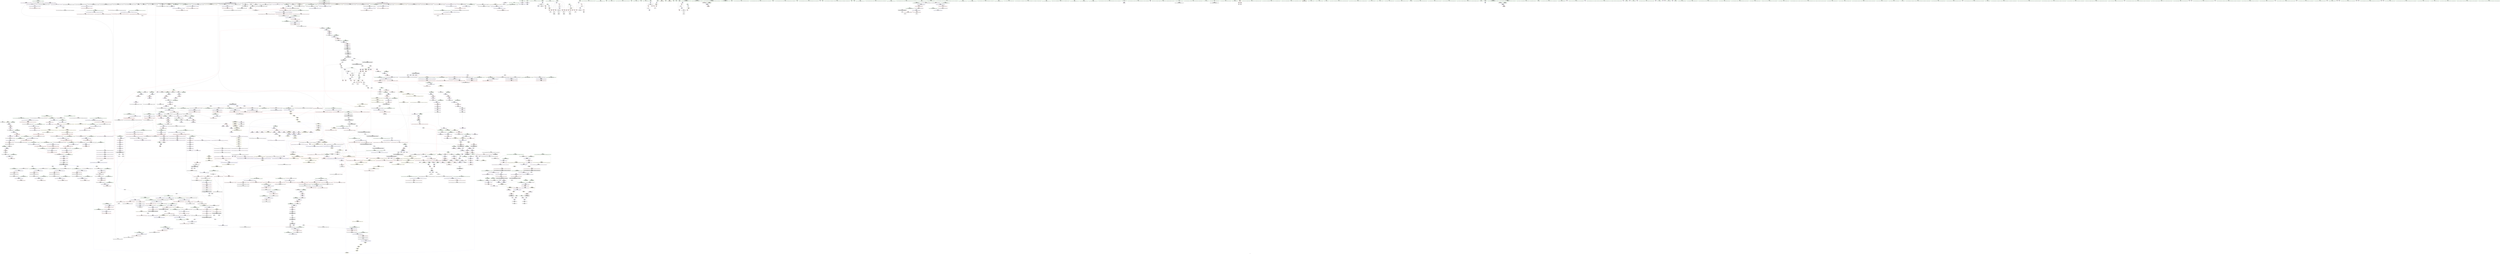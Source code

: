 digraph "SVFG" {
	label="SVFG";

	Node0x55ccda4ba9b0 [shape=record,color=grey,label="{NodeID: 0\nNullPtr|{|<s44>123}}"];
	Node0x55ccda4ba9b0 -> Node0x55ccda9ce4d0[style=solid];
	Node0x55ccda4ba9b0 -> Node0x55ccda9ce5d0[style=solid];
	Node0x55ccda4ba9b0 -> Node0x55ccda9ce6a0[style=solid];
	Node0x55ccda4ba9b0 -> Node0x55ccda9ce770[style=solid];
	Node0x55ccda4ba9b0 -> Node0x55ccda9ce840[style=solid];
	Node0x55ccda4ba9b0 -> Node0x55ccda9ce910[style=solid];
	Node0x55ccda4ba9b0 -> Node0x55ccda9ce9e0[style=solid];
	Node0x55ccda4ba9b0 -> Node0x55ccda9ceab0[style=solid];
	Node0x55ccda4ba9b0 -> Node0x55ccda9ceb80[style=solid];
	Node0x55ccda4ba9b0 -> Node0x55ccda9cec50[style=solid];
	Node0x55ccda4ba9b0 -> Node0x55ccda9ced20[style=solid];
	Node0x55ccda4ba9b0 -> Node0x55ccda9cedf0[style=solid];
	Node0x55ccda4ba9b0 -> Node0x55ccda9ceec0[style=solid];
	Node0x55ccda4ba9b0 -> Node0x55ccda9cef90[style=solid];
	Node0x55ccda4ba9b0 -> Node0x55ccda9cf060[style=solid];
	Node0x55ccda4ba9b0 -> Node0x55ccda9cf130[style=solid];
	Node0x55ccda4ba9b0 -> Node0x55ccda9cf200[style=solid];
	Node0x55ccda4ba9b0 -> Node0x55ccda9cf2d0[style=solid];
	Node0x55ccda4ba9b0 -> Node0x55ccda9cf3a0[style=solid];
	Node0x55ccda4ba9b0 -> Node0x55ccda9cf470[style=solid];
	Node0x55ccda4ba9b0 -> Node0x55ccda9cf540[style=solid];
	Node0x55ccda4ba9b0 -> Node0x55ccda9cf610[style=solid];
	Node0x55ccda4ba9b0 -> Node0x55ccda9cf6e0[style=solid];
	Node0x55ccda4ba9b0 -> Node0x55ccda9cf7b0[style=solid];
	Node0x55ccda4ba9b0 -> Node0x55ccda9cf880[style=solid];
	Node0x55ccda4ba9b0 -> Node0x55ccda9cf950[style=solid];
	Node0x55ccda4ba9b0 -> Node0x55ccda9cfa20[style=solid];
	Node0x55ccda4ba9b0 -> Node0x55ccda9cfaf0[style=solid];
	Node0x55ccda4ba9b0 -> Node0x55ccda9cfbc0[style=solid];
	Node0x55ccda4ba9b0 -> Node0x55ccda9cfc90[style=solid];
	Node0x55ccda4ba9b0 -> Node0x55ccda9cfd60[style=solid];
	Node0x55ccda4ba9b0 -> Node0x55ccda9cfe30[style=solid];
	Node0x55ccda4ba9b0 -> Node0x55ccda9cff00[style=solid];
	Node0x55ccda4ba9b0 -> Node0x55ccda9cffd0[style=solid];
	Node0x55ccda4ba9b0 -> Node0x55ccda9d00a0[style=solid];
	Node0x55ccda4ba9b0 -> Node0x55ccda9d0170[style=solid];
	Node0x55ccda4ba9b0 -> Node0x55ccda9d0240[style=solid];
	Node0x55ccda4ba9b0 -> Node0x55ccda9d0310[style=solid];
	Node0x55ccda4ba9b0 -> Node0x55ccda9d7270[style=solid];
	Node0x55ccda4ba9b0 -> Node0x55ccda9f90b0[style=solid];
	Node0x55ccda4ba9b0 -> Node0x55ccda9f0d10[style=solid];
	Node0x55ccda4ba9b0 -> Node0x55ccdaa2a470[style=solid];
	Node0x55ccda4ba9b0 -> Node0x55ccdaa2a5f0[style=solid];
	Node0x55ccda4ba9b0 -> Node0x55ccdaa2ad70[style=solid];
	Node0x55ccda4ba9b0:s44 -> Node0x55ccdab00d60[style=solid,color=red];
	Node0x55ccda9d1ca0 [shape=record,color=red,label="{NodeID: 775\n1247\<--1244\n\<--call\n_ZNSt4pairIPSt18_Rb_tree_node_baseS1_EC2IRPSt13_Rb_tree_nodeIiERS1_Lb1EEEOT_OT0_\n}"];
	Node0x55ccda9d1ca0 -> Node0x55ccda9c81b0[style=solid];
	Node0x55ccda9c8420 [shape=record,color=black,label="{NodeID: 443\n1286\<--1283\n\<--call\n_ZNK9__gnu_cxx16__aligned_membufIiE6_M_ptrEv\n}"];
	Node0x55ccda9c8420 -> Node0x55ccda9c84f0[style=solid];
	Node0x55ccda9bb920 [shape=record,color=green,label="{NodeID: 111\n549\<--550\nthis.addr\<--this.addr_field_insensitive\n_ZNSt15_Rb_tree_headerC2Ev\n}"];
	Node0x55ccda9bb920 -> Node0x55ccda9e4db0[style=solid];
	Node0x55ccda9bb920 -> Node0x55ccda9d94c0[style=solid];
	Node0x55ccda9d7850 [shape=record,color=blue,label="{NodeID: 886\n115\<--20\nsum\<--\nmain\n}"];
	Node0x55ccda9d7850 -> Node0x55ccda9e2b90[style=dashed];
	Node0x55ccda9d7850 -> Node0x55ccda9e2c60[style=dashed];
	Node0x55ccda9d7850 -> Node0x55ccda9e2d30[style=dashed];
	Node0x55ccda9d7850 -> Node0x55ccda9e2e00[style=dashed];
	Node0x55ccda9d7850 -> Node0x55ccda9e2ed0[style=dashed];
	Node0x55ccda9d7850 -> Node0x55ccda9e2fa0[style=dashed];
	Node0x55ccda9d7850 -> Node0x55ccda9d7e00[style=dashed];
	Node0x55ccda9d7850 -> Node0x55ccda9d8210[style=dashed];
	Node0x55ccda9d7850 -> Node0x55ccdaa6af50[style=dashed];
	Node0x55ccdaa68750 [shape=record,color=black,label="{NodeID: 1661\nMR_41V_4 = PHI(MR_41V_6, MR_41V_3, )\npts\{240002 \}\n|{|<s2>19|<s3>20|<s4>21}}"];
	Node0x55ccdaa68750 -> Node0x55ccdaa68750[style=dashed];
	Node0x55ccdaa68750 -> Node0x55ccdaa6c850[style=dashed];
	Node0x55ccdaa68750:s2 -> Node0x55ccdaa779e0[style=dashed,color=red];
	Node0x55ccdaa68750:s3 -> Node0x55ccdaa7dcc0[style=dashed,color=red];
	Node0x55ccdaa68750:s4 -> Node0x55ccdaa7c3c0[style=dashed,color=red];
	Node0x55ccda9de1a0 [shape=record,color=purple,label="{NodeID: 554\n686\<--685\n_M_header\<--\n_ZNSt8_Rb_treeIiiSt9_IdentityIiE3cmpSaIiEE8_M_beginEv\n}"];
	Node0x55ccdab067a0 [shape=record,color=black,label="{NodeID: 2436\n1388 = PHI(1177, )\n|{<s0>111}}"];
	Node0x55ccdab067a0:s0 -> Node0x55ccdab0c960[style=solid,color=red];
	Node0x55ccda9c0860 [shape=record,color=green,label="{NodeID: 222\n1260\<--1261\n__x.addr\<--__x.addr_field_insensitive\n_ZNSt8_Rb_treeIiiSt9_IdentityIiE3cmpSaIiEE8_S_valueEPKSt13_Rb_tree_nodeIiE\n}"];
	Node0x55ccda9c0860 -> Node0x55ccda9d1e40[style=solid];
	Node0x55ccda9c0860 -> Node0x55ccda9fd0e0[style=solid];
	Node0x55ccda9fcb30 [shape=record,color=blue,label="{NodeID: 997\n1204\<--1199\nb.addr\<--b\n_ZN3cmpclEii\n}"];
	Node0x55ccda9fcb30 -> Node0x55ccda9d1890[style=dashed];
	Node0x55ccda9e3bd0 [shape=record,color=red,label="{NodeID: 665\n367\<--359\nthis1\<--this.addr\n_ZNSt8multisetIi3cmpSaIiEE6insertERKi\n}"];
	Node0x55ccda9e3bd0 -> Node0x55ccda9dc600[style=solid];
	Node0x55ccdab0f800 [shape=record,color=black,label="{NodeID: 2547\n1198 = PHI(1034, 1129, 1684, )\n1st arg _ZN3cmpclEii }"];
	Node0x55ccdab0f800 -> Node0x55ccda9fca60[style=solid];
	Node0x55ccda9ced20 [shape=record,color=black,label="{NodeID: 333\n784\<--3\n\<--dummyVal\n_ZNSt8_Rb_treeIiiSt9_IdentityIiE3cmpSaIiEE11_M_put_nodeEPSt13_Rb_tree_nodeIiE\n}"];
	Node0x55ccda4baa40 [shape=record,color=green,label="{NodeID: 1\n7\<--1\n__dso_handle\<--dummyObj\nGlob }"];
	Node0x55ccda9d1d70 [shape=record,color=red,label="{NodeID: 776\n1255\<--1252\n\<--call2\n_ZNSt4pairIPSt18_Rb_tree_node_baseS1_EC2IRPSt13_Rb_tree_nodeIiERS1_Lb1EEEOT_OT0_\n}"];
	Node0x55ccda9d1d70 -> Node0x55ccda9fd010[style=solid];
	Node0x55ccda9c84f0 [shape=record,color=black,label="{NodeID: 444\n1277\<--1286\n_ZNK9__gnu_cxx16__aligned_membufIiE6_M_ptrEv_ret\<--\n_ZNK9__gnu_cxx16__aligned_membufIiE6_M_ptrEv\n|{<s0>102}}"];
	Node0x55ccda9c84f0:s0 -> Node0x55ccdab0ad20[style=solid,color=blue];
	Node0x55ccda9bb9f0 [shape=record,color=green,label="{NodeID: 112\n558\<--559\n_ZNSt15_Rb_tree_header8_M_resetEv\<--_ZNSt15_Rb_tree_header8_M_resetEv_field_insensitive\n}"];
	Node0x55ccda9d7920 [shape=record,color=blue,label="{NodeID: 887\n117\<--193\nflag\<--\nmain\n}"];
	Node0x55ccda9d7920 -> Node0x55ccdaa678b0[style=dashed];
	Node0x55ccdaa68c50 [shape=record,color=black,label="{NodeID: 1662\nMR_43V_4 = PHI(MR_43V_6, MR_43V_3, )\npts\{240004 \}\n|{|<s3>19|<s4>20}}"];
	Node0x55ccdaa68c50 -> Node0x55ccda9e3a30[style=dashed];
	Node0x55ccdaa68c50 -> Node0x55ccdaa68c50[style=dashed];
	Node0x55ccdaa68c50 -> Node0x55ccdaa6cd50[style=dashed];
	Node0x55ccdaa68c50:s3 -> Node0x55ccdaa779e0[style=dashed,color=red];
	Node0x55ccdaa68c50:s4 -> Node0x55ccdaa7dcc0[style=dashed,color=red];
	Node0x55ccda9de270 [shape=record,color=purple,label="{NodeID: 555\n687\<--685\n_M_parent\<--\n_ZNSt8_Rb_treeIiiSt9_IdentityIiE3cmpSaIiEE8_M_beginEv\n}"];
	Node0x55ccda9de270 -> Node0x55ccda9e5770[style=solid];
	Node0x55ccdab068e0 [shape=record,color=black,label="{NodeID: 2437\n248 = PHI(381, )\n}"];
	Node0x55ccdab068e0 -> Node0x55ccda9d7c60[style=solid];
	Node0x55ccda9c0930 [shape=record,color=green,label="{NodeID: 223\n1268\<--1269\nthis.addr\<--this.addr_field_insensitive\n_ZNKSt13_Rb_tree_nodeIiE9_M_valptrEv\n}"];
	Node0x55ccda9c0930 -> Node0x55ccda9d1f10[style=solid];
	Node0x55ccda9c0930 -> Node0x55ccda9fd1b0[style=solid];
	Node0x55ccda9fcc00 [shape=record,color=blue,label="{NodeID: 998\n1216\<--1215\n__x.addr\<--__x\n_ZNSt8_Rb_treeIiiSt9_IdentityIiE3cmpSaIiEE6_S_keyEPKSt13_Rb_tree_nodeIiE\n}"];
	Node0x55ccda9fcc00 -> Node0x55ccda9d1960[style=dashed];
	Node0x55ccdaa7b4d0 [shape=record,color=yellow,style=double,label="{NodeID: 1773\n327V_1 = ENCHI(MR_327V_0)\npts\{3640000 3910000 \}\nFun[_ZNSt23_Rb_tree_const_iteratorIiEC2ERKSt17_Rb_tree_iteratorIiE]}"];
	Node0x55ccdaa7b4d0 -> Node0x55ccda9e7580[style=dashed];
	Node0x55ccda9e3ca0 [shape=record,color=red,label="{NodeID: 666\n369\<--361\n\<--__x.addr\n_ZNSt8multisetIi3cmpSaIiEE6insertERKi\n|{<s0>29}}"];
	Node0x55ccda9e3ca0:s0 -> Node0x55ccdab0f2d0[style=solid,color=red];
	Node0x55ccdab0f9c0 [shape=record,color=black,label="{NodeID: 2548\n1199 = PHI(1039, 1134, 1687, )\n2nd arg _ZN3cmpclEii }"];
	Node0x55ccdab0f9c0 -> Node0x55ccda9fcb30[style=solid];
	Node0x55ccda9cedf0 [shape=record,color=black,label="{NodeID: 334\n785\<--3\n\<--dummyVal\n_ZNSt8_Rb_treeIiiSt9_IdentityIiE3cmpSaIiEE11_M_put_nodeEPSt13_Rb_tree_nodeIiE\n|{<s0>66}}"];
	Node0x55ccda9cedf0:s0 -> Node0x55ccdab14ea0[style=solid,color=red];
	Node0x55ccda97b4a0 [shape=record,color=green,label="{NodeID: 2\n9\<--1\n\<--dummyObj\nCan only get source location for instruction, argument, global var or function.}"];
	Node0x55ccda9d1e40 [shape=record,color=red,label="{NodeID: 777\n1263\<--1260\n\<--__x.addr\n_ZNSt8_Rb_treeIiiSt9_IdentityIiE3cmpSaIiEE8_S_valueEPKSt13_Rb_tree_nodeIiE\n|{<s0>101}}"];
	Node0x55ccda9d1e40:s0 -> Node0x55ccdab14af0[style=solid,color=red];
	Node0x55ccda9c85c0 [shape=record,color=black,label="{NodeID: 445\n1295\<--1294\n\<--_M_storage\n_ZNK9__gnu_cxx16__aligned_membufIiE7_M_addrEv\n}"];
	Node0x55ccda9c85c0 -> Node0x55ccda9c8690[style=solid];
	Node0x55ccda9c0ea0 [shape=record,color=green,label="{NodeID: 113\n567\<--568\nthis.addr\<--this.addr_field_insensitive\n_ZN9__gnu_cxx13new_allocatorISt13_Rb_tree_nodeIiEEC2Ev\n}"];
	Node0x55ccda9c0ea0 -> Node0x55ccda9e4e80[style=solid];
	Node0x55ccda9c0ea0 -> Node0x55ccda9d9660[style=solid];
	Node0x55ccda9d79f0 [shape=record,color=blue,label="{NodeID: 888\n119\<--9\ni14\<--\nmain\n}"];
	Node0x55ccda9d79f0 -> Node0x55ccda9e3140[style=dashed];
	Node0x55ccda9d79f0 -> Node0x55ccda9e3210[style=dashed];
	Node0x55ccda9d79f0 -> Node0x55ccda9e32e0[style=dashed];
	Node0x55ccda9d79f0 -> Node0x55ccda9e33b0[style=dashed];
	Node0x55ccda9d79f0 -> Node0x55ccda9e3480[style=dashed];
	Node0x55ccda9d79f0 -> Node0x55ccda9e3550[style=dashed];
	Node0x55ccda9d79f0 -> Node0x55ccda9d7ed0[style=dashed];
	Node0x55ccda9d79f0 -> Node0x55ccdaa6b950[style=dashed];
	Node0x55ccda9de340 [shape=record,color=purple,label="{NodeID: 556\n708\<--707\n_M_right\<--\n_ZNSt8_Rb_treeIiiSt9_IdentityIiE3cmpSaIiEE8_S_rightEPSt18_Rb_tree_node_base\n}"];
	Node0x55ccda9de340 -> Node0x55ccda9e59e0[style=solid];
	Node0x55ccdab06a20 [shape=record,color=black,label="{NodeID: 2438\n274 = PHI(409, )\n}"];
	Node0x55ccdab06a20 -> Node0x55ccda9d8070[style=solid];
	Node0x55ccda9c0a00 [shape=record,color=green,label="{NodeID: 224\n1274\<--1275\n_ZNK9__gnu_cxx16__aligned_membufIiE6_M_ptrEv\<--_ZNK9__gnu_cxx16__aligned_membufIiE6_M_ptrEv_field_insensitive\n}"];
	Node0x55ccda9fccd0 [shape=record,color=blue,label="{NodeID: 999\n1231\<--1228\nthis.addr\<--this\n_ZNSt4pairIPSt18_Rb_tree_node_baseS1_EC2IRPSt13_Rb_tree_nodeIiERS1_Lb1EEEOT_OT0_\n}"];
	Node0x55ccda9fccd0 -> Node0x55ccda9d1a30[style=dashed];
	Node0x55ccda9e3d70 [shape=record,color=red,label="{NodeID: 667\n379\<--378\n\<--coerce.dive2\n_ZNSt8multisetIi3cmpSaIiEE6insertERKi\n}"];
	Node0x55ccda9e3d70 -> Node0x55ccda9d1140[style=solid];
	Node0x55ccdab0fb80 [shape=record,color=black,label="{NodeID: 2549\n1726 = PHI(1611, 1694, 1744, 1765, 1796, 1849, 1872, )\n0th arg _ZSt7forwardIiEOT_RNSt16remove_referenceIS0_E4typeE }"];
	Node0x55ccdab0fb80 -> Node0x55ccda9ffe60[style=solid];
	Node0x55ccda9ceec0 [shape=record,color=black,label="{NodeID: 335\n930\<--3\n\<--dummyVal\n_ZNSt8_Rb_treeIiiSt9_IdentityIiE3cmpSaIiEE5clearEv\n}"];
	Node0x55ccda991590 [shape=record,color=green,label="{NodeID: 3\n20\<--1\n\<--dummyObj\nCan only get source location for instruction, argument, global var or function.}"];
	Node0x55ccda9d1f10 [shape=record,color=red,label="{NodeID: 778\n1271\<--1268\nthis1\<--this.addr\n_ZNKSt13_Rb_tree_nodeIiE9_M_valptrEv\n}"];
	Node0x55ccda9d1f10 -> Node0x55ccda9dffb0[style=solid];
	Node0x55ccda9c8690 [shape=record,color=black,label="{NodeID: 446\n1288\<--1295\n_ZNK9__gnu_cxx16__aligned_membufIiE7_M_addrEv_ret\<--\n_ZNK9__gnu_cxx16__aligned_membufIiE7_M_addrEv\n|{<s0>103}}"];
	Node0x55ccda9c8690:s0 -> Node0x55ccdab0ae60[style=solid,color=blue];
	Node0x55ccda9c0f30 [shape=record,color=green,label="{NodeID: 114\n574\<--575\nthis.addr\<--this.addr_field_insensitive\n_ZNSt15_Rb_tree_header8_M_resetEv\n}"];
	Node0x55ccda9c0f30 -> Node0x55ccda9e4f50[style=solid];
	Node0x55ccda9c0f30 -> Node0x55ccda9f8fe0[style=solid];
	Node0x55ccda9d7ac0 [shape=record,color=blue,label="{NodeID: 889\n211\<--208\ncoerce.dive\<--call20\nmain\n}"];
	Node0x55ccda9d7ac0 -> Node0x55ccdaa70450[style=dashed];
	Node0x55ccda9de410 [shape=record,color=purple,label="{NodeID: 557\n718\<--717\n_M_left\<--\n_ZNSt8_Rb_treeIiiSt9_IdentityIiE3cmpSaIiEE7_S_leftEPSt18_Rb_tree_node_base\n}"];
	Node0x55ccda9de410 -> Node0x55ccda9e5b80[style=solid];
	Node0x55ccdab06b60 [shape=record,color=black,label="{NodeID: 2439\n280 = PHI(443, )\n}"];
	Node0x55ccdab06b60 -> Node0x55ccda9d8140[style=solid];
	Node0x55ccda9c0b00 [shape=record,color=green,label="{NodeID: 225\n1279\<--1280\nthis.addr\<--this.addr_field_insensitive\n_ZNK9__gnu_cxx16__aligned_membufIiE6_M_ptrEv\n}"];
	Node0x55ccda9c0b00 -> Node0x55ccda9d1fe0[style=solid];
	Node0x55ccda9c0b00 -> Node0x55ccda9fd280[style=solid];
	Node0x55ccda9fcda0 [shape=record,color=blue,label="{NodeID: 1000\n1233\<--1229\n__x.addr\<--__x\n_ZNSt4pairIPSt18_Rb_tree_node_baseS1_EC2IRPSt13_Rb_tree_nodeIiERS1_Lb1EEEOT_OT0_\n}"];
	Node0x55ccda9fcda0 -> Node0x55ccda9d1b00[style=dashed];
	Node0x55ccda9e3e40 [shape=record,color=red,label="{NodeID: 668\n394\<--386\nthis1\<--this.addr\n_ZNSt8multisetIi3cmpSaIiEE6insertEOi\n}"];
	Node0x55ccda9e3e40 -> Node0x55ccda9dc870[style=solid];
	Node0x55ccdab10080 [shape=record,color=black,label="{NodeID: 2550\n723 = PHI(651, )\n0th arg _ZNSt8_Rb_treeIiiSt9_IdentityIiE3cmpSaIiEE12_M_drop_nodeEPSt13_Rb_tree_nodeIiE }"];
	Node0x55ccdab10080 -> Node0x55ccda9f9ce0[style=solid];
	Node0x55ccda9cef90 [shape=record,color=black,label="{NodeID: 336\n931\<--3\n\<--dummyVal\n_ZNSt8_Rb_treeIiiSt9_IdentityIiE3cmpSaIiEE5clearEv\n|{<s0>76}}"];
	Node0x55ccda9cef90:s0 -> Node0x55ccdab14ea0[style=solid,color=red];
	Node0x55ccda990e40 [shape=record,color=green,label="{NodeID: 4\n25\<--1\n.str\<--dummyObj\nGlob }"];
	Node0x55ccda9d1fe0 [shape=record,color=red,label="{NodeID: 779\n1282\<--1279\nthis1\<--this.addr\n_ZNK9__gnu_cxx16__aligned_membufIiE6_M_ptrEv\n|{<s0>103}}"];
	Node0x55ccda9d1fe0:s0 -> Node0x55ccdab14560[style=solid,color=red];
	Node0x55ccda9c8760 [shape=record,color=black,label="{NodeID: 447\n1297\<--1302\n_ZSt7forwardIRPSt13_Rb_tree_nodeIiEEOT_RNSt16remove_referenceIS4_E4typeE_ret\<--\n_ZSt7forwardIRPSt13_Rb_tree_nodeIiEEOT_RNSt16remove_referenceIS4_E4typeE\n|{<s0>99}}"];
	Node0x55ccda9c8760:s0 -> Node0x55ccdab0a9c0[style=solid,color=blue];
	Node0x55ccda9c1000 [shape=record,color=green,label="{NodeID: 115\n592\<--593\n__gxx_personality_v0\<--__gxx_personality_v0_field_insensitive\n}"];
	Node0x55ccda9d7b90 [shape=record,color=blue,label="{NodeID: 890\n123\<--246\nref.tmp\<--conv33\nmain\n|{|<s1>20}}"];
	Node0x55ccda9d7b90 -> Node0x55ccdaa68250[style=dashed];
	Node0x55ccda9d7b90:s1 -> Node0x55ccdaa7dbb0[style=dashed,color=red];
	Node0x55ccdaa69b50 [shape=record,color=black,label="{NodeID: 1665\nMR_53V_3 = PHI(MR_53V_5, MR_53V_2, )\npts\{15140004 \}\n|{|<s3>19|<s4>20}}"];
	Node0x55ccdaa69b50 -> Node0x55ccda9e3a30[style=dashed];
	Node0x55ccdaa69b50 -> Node0x55ccdaa69b50[style=dashed];
	Node0x55ccdaa69b50 -> Node0x55ccdaa6e650[style=dashed];
	Node0x55ccdaa69b50:s3 -> Node0x55ccdaa779e0[style=dashed,color=red];
	Node0x55ccdaa69b50:s4 -> Node0x55ccdaa7dcc0[style=dashed,color=red];
	Node0x55ccda9de4e0 [shape=record,color=purple,label="{NodeID: 558\n810\<--809\n_M_impl\<--this1\n_ZNSt8_Rb_treeIiiSt9_IdentityIiE3cmpSaIiEE21_M_get_Node_allocatorEv\n}"];
	Node0x55ccda9de4e0 -> Node0x55ccda9c62d0[style=solid];
	Node0x55ccdab06ca0 [shape=record,color=black,label="{NodeID: 2440\n751 = PHI(804, )\n|{<s0>62}}"];
	Node0x55ccdab06ca0:s0 -> Node0x55ccdab00e70[style=solid,color=red];
	Node0x55ccda9c0bd0 [shape=record,color=green,label="{NodeID: 226\n1284\<--1285\n_ZNK9__gnu_cxx16__aligned_membufIiE7_M_addrEv\<--_ZNK9__gnu_cxx16__aligned_membufIiE7_M_addrEv_field_insensitive\n}"];
	Node0x55ccda9fce70 [shape=record,color=blue,label="{NodeID: 1001\n1235\<--1230\n__y.addr\<--__y\n_ZNSt4pairIPSt18_Rb_tree_node_baseS1_EC2IRPSt13_Rb_tree_nodeIiERS1_Lb1EEEOT_OT0_\n}"];
	Node0x55ccda9fce70 -> Node0x55ccda9d1bd0[style=dashed];
	Node0x55ccda9e3f10 [shape=record,color=red,label="{NodeID: 669\n396\<--388\n\<--__x.addr\n_ZNSt8multisetIi3cmpSaIiEE6insertEOi\n|{<s0>31}}"];
	Node0x55ccda9e3f10:s0 -> Node0x55ccdab0e380[style=solid,color=red];
	Node0x55ccdab10190 [shape=record,color=black,label="{NodeID: 2551\n724 = PHI(668, )\n1st arg _ZNSt8_Rb_treeIiiSt9_IdentityIiE3cmpSaIiEE12_M_drop_nodeEPSt13_Rb_tree_nodeIiE }"];
	Node0x55ccdab10190 -> Node0x55ccda9f9db0[style=solid];
	Node0x55ccda9cf060 [shape=record,color=black,label="{NodeID: 337\n961\<--3\n\<--dummyVal\n_ZNSt8_Rb_treeIiiSt9_IdentityIiE3cmpSaIiEE15_M_insert_equalIRKiEESt17_Rb_tree_iteratorIiEOT_\n}"];
	Node0x55ccda9cf060 -> Node0x55ccda9fb130[style=solid];
	Node0x55ccda9b89f0 [shape=record,color=green,label="{NodeID: 5\n27\<--1\n.str.2\<--dummyObj\nGlob }"];
	Node0x55ccda9d20b0 [shape=record,color=red,label="{NodeID: 780\n1293\<--1290\nthis1\<--this.addr\n_ZNK9__gnu_cxx16__aligned_membufIiE7_M_addrEv\n}"];
	Node0x55ccda9d20b0 -> Node0x55ccda9e0080[style=solid];
	Node0x55ccda9c8830 [shape=record,color=black,label="{NodeID: 448\n1304\<--1309\n_ZSt7forwardIRPSt18_Rb_tree_node_baseEOT_RNSt16remove_referenceIS3_E4typeE_ret\<--\n_ZSt7forwardIRPSt18_Rb_tree_node_baseEOT_RNSt16remove_referenceIS3_E4typeE\n|{<s0>100}}"];
	Node0x55ccda9c8830:s0 -> Node0x55ccdab0aad0[style=solid,color=blue];
	Node0x55ccda9c1100 [shape=record,color=green,label="{NodeID: 116\n599\<--600\n__cxa_begin_catch\<--__cxa_begin_catch_field_insensitive\n}"];
	Node0x55ccda9d7c60 [shape=record,color=blue,label="{NodeID: 891\n251\<--248\ncoerce.dive36\<--call34\nmain\n}"];
	Node0x55ccda9d7c60 -> Node0x55ccdaa70950[style=dashed];
	Node0x55ccdaa6a050 [shape=record,color=black,label="{NodeID: 1666\nMR_55V_4 = PHI(MR_55V_6, MR_55V_3, )\npts\{240001 240003 \}\n|{|<s2>19|<s3>20}}"];
	Node0x55ccdaa6a050 -> Node0x55ccdaa6a050[style=dashed];
	Node0x55ccdaa6a050 -> Node0x55ccdaa6eb50[style=dashed];
	Node0x55ccdaa6a050:s2 -> Node0x55ccdaa779e0[style=dashed,color=red];
	Node0x55ccdaa6a050:s3 -> Node0x55ccdaa7dcc0[style=dashed,color=red];
	Node0x55ccda9de5b0 [shape=record,color=purple,label="{NodeID: 559\n819\<--818\n_M_storage\<--this1\n_ZNSt13_Rb_tree_nodeIiE9_M_valptrEv\n|{<s0>68}}"];
	Node0x55ccda9de5b0:s0 -> Node0x55ccdab102a0[style=solid,color=red];
	Node0x55ccdab06e70 [shape=record,color=black,label="{NodeID: 2441\n755 = PHI(813, )\n|{<s0>62}}"];
	Node0x55ccdab06e70:s0 -> Node0x55ccdab00f80[style=solid,color=red];
	Node0x55ccda9c0cd0 [shape=record,color=green,label="{NodeID: 227\n1290\<--1291\nthis.addr\<--this.addr_field_insensitive\n_ZNK9__gnu_cxx16__aligned_membufIiE7_M_addrEv\n}"];
	Node0x55ccda9c0cd0 -> Node0x55ccda9d20b0[style=solid];
	Node0x55ccda9c0cd0 -> Node0x55ccda9fd350[style=solid];
	Node0x55ccda9fcf40 [shape=record,color=blue,label="{NodeID: 1002\n1242\<--1248\nfirst\<--\n_ZNSt4pairIPSt18_Rb_tree_node_baseS1_EC2IRPSt13_Rb_tree_nodeIiERS1_Lb1EEEOT_OT0_\n|{<s0>88}}"];
	Node0x55ccda9fcf40:s0 -> Node0x55ccdaaa3de0[style=dashed,color=blue];
	Node0x55ccdaa7b8b0 [shape=record,color=yellow,style=double,label="{NodeID: 1777\n39V_1 = ENCHI(MR_39V_0)\npts\{180000 \}\nFun[_ZNSt8_Rb_treeIiiSt9_IdentityIiE3cmpSaIiEE14_M_create_nodeIJRKiEEEPSt13_Rb_tree_nodeIiEDpOT_]|{<s0>111}}"];
	Node0x55ccdaa7b8b0:s0 -> Node0x55ccdaa787c0[style=dashed,color=red];
	Node0x55ccda9e3fe0 [shape=record,color=red,label="{NodeID: 670\n407\<--406\n\<--coerce.dive3\n_ZNSt8multisetIi3cmpSaIiEE6insertEOi\n}"];
	Node0x55ccda9e3fe0 -> Node0x55ccda9d1210[style=solid];
	Node0x55ccdab102a0 [shape=record,color=black,label="{NodeID: 2552\n836 = PHI(819, )\n0th arg _ZN9__gnu_cxx16__aligned_membufIiE6_M_ptrEv }"];
	Node0x55ccdab102a0 -> Node0x55ccda9fa6a0[style=solid];
	Node0x55ccda9cf130 [shape=record,color=black,label="{NodeID: 338\n964\<--3\n\<--dummyVal\n_ZNSt8_Rb_treeIiiSt9_IdentityIiE3cmpSaIiEE15_M_insert_equalIRKiEESt17_Rb_tree_iteratorIiEOT_\n}"];
	Node0x55ccda9cf130 -> Node0x55ccda9fb200[style=solid];
	Node0x55ccda9b8a80 [shape=record,color=green,label="{NodeID: 6\n29\<--1\nstdin\<--dummyObj\nGlob }"];
	Node0x55ccdaa849f0 [shape=record,color=yellow,style=double,label="{NodeID: 1888\n39V_1 = ENCHI(MR_39V_0)\npts\{180000 \}\nFun[main]|{|<s3>19|<s4>20}}"];
	Node0x55ccdaa849f0 -> Node0x55ccda9e37c0[style=dashed];
	Node0x55ccdaa849f0 -> Node0x55ccda9e3890[style=dashed];
	Node0x55ccdaa849f0 -> Node0x55ccda9e3960[style=dashed];
	Node0x55ccdaa849f0:s3 -> Node0x55ccdaa77af0[style=dashed,color=red];
	Node0x55ccdaa849f0:s4 -> Node0x55ccdaa7dbb0[style=dashed,color=red];
	Node0x55ccda9d2180 [shape=record,color=red,label="{NodeID: 781\n1302\<--1299\n\<--__t.addr\n_ZSt7forwardIRPSt13_Rb_tree_nodeIiEEOT_RNSt16remove_referenceIS4_E4typeE\n}"];
	Node0x55ccda9d2180 -> Node0x55ccda9c8760[style=solid];
	Node0x55ccda9c8900 [shape=record,color=black,label="{NodeID: 449\n1311\<--1322\n_ZNSt8_Rb_treeIiiSt9_IdentityIiE3cmpSaIiEE6_S_keyEPKSt18_Rb_tree_node_base_ret\<--call1\n_ZNSt8_Rb_treeIiiSt9_IdentityIiE3cmpSaIiEE6_S_keyEPKSt18_Rb_tree_node_base\n|{<s0>91|<s1>137}}"];
	Node0x55ccda9c8900:s0 -> Node0x55ccdab0a1e0[style=solid,color=blue];
	Node0x55ccda9c8900:s1 -> Node0x55ccdab07da0[style=solid,color=blue];
	Node0x55ccda9c1200 [shape=record,color=green,label="{NodeID: 117\n602\<--603\n_ZSt9terminatev\<--_ZSt9terminatev_field_insensitive\n}"];
	Node0x55ccda9d7d30 [shape=record,color=blue,label="{NodeID: 892\n117\<--254\nflag\<--\nmain\n}"];
	Node0x55ccda9d7d30 -> Node0x55ccdaa678b0[style=dashed];
	Node0x55ccdaa6a550 [shape=record,color=black,label="{NodeID: 1667\nMR_25V_3 = PHI(MR_25V_4, MR_25V_2, )\npts\{112 \}\n}"];
	Node0x55ccdaa6a550 -> Node0x55ccda9e26b0[style=dashed];
	Node0x55ccdaa6a550 -> Node0x55ccda9e2780[style=dashed];
	Node0x55ccdaa6a550 -> Node0x55ccda9e2850[style=dashed];
	Node0x55ccdaa6a550 -> Node0x55ccda9d83b0[style=dashed];
	Node0x55ccda9de680 [shape=record,color=purple,label="{NodeID: 560\n852\<--851\n_M_storage\<--this1\n_ZN9__gnu_cxx16__aligned_membufIiE7_M_addrEv\n}"];
	Node0x55ccda9de680 -> Node0x55ccda9c66e0[style=solid];
	Node0x55ccdab06fb0 [shape=record,color=black,label="{NodeID: 2442\n397 = PHI(1623, )\n|{<s0>32}}"];
	Node0x55ccdab06fb0:s0 -> Node0x55ccdaaff420[style=solid,color=red];
	Node0x55ccda9c0da0 [shape=record,color=green,label="{NodeID: 228\n1299\<--1300\n__t.addr\<--__t.addr_field_insensitive\n_ZSt7forwardIRPSt13_Rb_tree_nodeIiEEOT_RNSt16remove_referenceIS4_E4typeE\n}"];
	Node0x55ccda9c0da0 -> Node0x55ccda9d2180[style=solid];
	Node0x55ccda9c0da0 -> Node0x55ccda9fd420[style=solid];
	Node0x55ccdaa92600 [shape=record,color=yellow,style=double,label="{NodeID: 2110\nRETMU(7V_2)\npts\{98 \}\nFun[_ZNSt8multisetIi3cmpSaIiEED2Ev]}"];
	Node0x55ccda9fd010 [shape=record,color=blue,label="{NodeID: 1003\n1250\<--1255\nsecond\<--\n_ZNSt4pairIPSt18_Rb_tree_node_baseS1_EC2IRPSt13_Rb_tree_nodeIiERS1_Lb1EEEOT_OT0_\n|{<s0>88}}"];
	Node0x55ccda9fd010:s0 -> Node0x55ccdaaa3de0[style=dashed,color=blue];
	Node0x55ccdaa7b990 [shape=record,color=yellow,style=double,label="{NodeID: 1778\n53V_1 = ENCHI(MR_53V_0)\npts\{15140004 \}\nFun[_ZNSt8_Rb_treeIiiSt9_IdentityIiE3cmpSaIiEE14_M_create_nodeIJRKiEEEPSt13_Rb_tree_nodeIiEDpOT_]|{<s0>111}}"];
	Node0x55ccdaa7b990:s0 -> Node0x55ccdaa788a0[style=dashed,color=red];
	Node0x55ccda9e40b0 [shape=record,color=red,label="{NodeID: 671\n416\<--413\nthis1\<--this.addr\n_ZNKSt8multisetIi3cmpSaIiEE5beginEv\n}"];
	Node0x55ccda9e40b0 -> Node0x55ccda9dcae0[style=solid];
	Node0x55ccdab103b0 [shape=record,color=black,label="{NodeID: 2553\n84 = PHI(22, )\n0th arg _ZNSt8multisetIi3cmpSaIiEEC2Ev }"];
	Node0x55ccdab103b0 -> Node0x55ccda9d7370[style=solid];
	Node0x55ccda9cf200 [shape=record,color=black,label="{NodeID: 339\n1435\<--3\n\<--dummyVal\n_ZNSt8_Rb_treeIiiSt9_IdentityIiE3cmpSaIiEE17_M_construct_nodeIJRKiEEEvPSt13_Rb_tree_nodeIiEDpOT_\n}"];
	Node0x55ccda9b8b10 [shape=record,color=green,label="{NodeID: 7\n30\<--1\n.str.3\<--dummyObj\nGlob }"];
	Node0x55ccda9d2250 [shape=record,color=red,label="{NodeID: 782\n1309\<--1306\n\<--__t.addr\n_ZSt7forwardIRPSt18_Rb_tree_node_baseEOT_RNSt16remove_referenceIS3_E4typeE\n}"];
	Node0x55ccda9d2250 -> Node0x55ccda9c8830[style=solid];
	Node0x55ccda9c89d0 [shape=record,color=black,label="{NodeID: 450\n1324\<--1338\n_ZNKSt8_Rb_treeIiiSt9_IdentityIiE3cmpSaIiEE11_Alloc_nodeclIRKiEEPSt13_Rb_tree_nodeIiEOT__ret\<--call2\n_ZNKSt8_Rb_treeIiiSt9_IdentityIiE3cmpSaIiEE11_Alloc_nodeclIRKiEEPSt13_Rb_tree_nodeIiEOT_\n|{<s0>94}}"];
	Node0x55ccda9c89d0:s0 -> Node0x55ccdab0a5a0[style=solid,color=blue];
	Node0x55ccda9c1300 [shape=record,color=green,label="{NodeID: 118\n610\<--611\nthis.addr\<--this.addr_field_insensitive\n_ZNSt8_Rb_treeIiiSt9_IdentityIiE3cmpSaIiEED2Ev\n}"];
	Node0x55ccda9c1300 -> Node0x55ccda9e5020[style=solid];
	Node0x55ccda9c1300 -> Node0x55ccda9f93f0[style=solid];
	Node0x55ccda9d7e00 [shape=record,color=blue,label="{NodeID: 893\n115\<--266\nsum\<--add43\nmain\n}"];
	Node0x55ccda9d7e00 -> Node0x55ccda9e2b90[style=dashed];
	Node0x55ccda9d7e00 -> Node0x55ccda9e2c60[style=dashed];
	Node0x55ccda9d7e00 -> Node0x55ccda9e2d30[style=dashed];
	Node0x55ccda9d7e00 -> Node0x55ccda9e2e00[style=dashed];
	Node0x55ccda9d7e00 -> Node0x55ccda9e2ed0[style=dashed];
	Node0x55ccda9d7e00 -> Node0x55ccda9e2fa0[style=dashed];
	Node0x55ccda9d7e00 -> Node0x55ccda9d7e00[style=dashed];
	Node0x55ccda9d7e00 -> Node0x55ccda9d8210[style=dashed];
	Node0x55ccda9d7e00 -> Node0x55ccdaa6af50[style=dashed];
	Node0x55ccdaa6aa50 [shape=record,color=black,label="{NodeID: 1668\nMR_27V_2 = PHI(MR_27V_4, MR_27V_1, )\npts\{114 \}\n}"];
	Node0x55ccdaa6aa50 -> Node0x55ccda9d76b0[style=dashed];
	Node0x55ccda9de750 [shape=record,color=purple,label="{NodeID: 561\n924\<--921\n_M_impl\<--this1\n_ZNSt8_Rb_treeIiiSt9_IdentityIiE3cmpSaIiEE5clearEv\n}"];
	Node0x55ccda9de750 -> Node0x55ccda9c6af0[style=solid];
	Node0x55ccdab070f0 [shape=record,color=black,label="{NodeID: 2443\n400 = PHI(1576, )\n}"];
	Node0x55ccdab070f0 -> Node0x55ccda9d8960[style=solid];
	Node0x55ccda9c9450 [shape=record,color=green,label="{NodeID: 229\n1306\<--1307\n__t.addr\<--__t.addr_field_insensitive\n_ZSt7forwardIRPSt18_Rb_tree_node_baseEOT_RNSt16remove_referenceIS3_E4typeE\n}"];
	Node0x55ccda9c9450 -> Node0x55ccda9d2250[style=solid];
	Node0x55ccda9c9450 -> Node0x55ccda9fd4f0[style=solid];
	Node0x55ccdaa92710 [shape=record,color=yellow,style=double,label="{NodeID: 2111\nRETMU(9V_1)\npts\{240001 \}\nFun[_ZNSt8multisetIi3cmpSaIiEED2Ev]}"];
	Node0x55ccda9fd0e0 [shape=record,color=blue,label="{NodeID: 1004\n1260\<--1259\n__x.addr\<--__x\n_ZNSt8_Rb_treeIiiSt9_IdentityIiE3cmpSaIiEE8_S_valueEPKSt13_Rb_tree_nodeIiE\n}"];
	Node0x55ccda9fd0e0 -> Node0x55ccda9d1e40[style=dashed];
	Node0x55ccdaa7ba70 [shape=record,color=yellow,style=double,label="{NodeID: 1779\n317V_1 = ENCHI(MR_317V_0)\npts\{9480000 \}\nFun[_ZNSt8_Rb_treeIiiSt9_IdentityIiE3cmpSaIiEE15_M_insert_equalIRKiEESt17_Rb_tree_iteratorIiEOT_]|{<s0>79}}"];
	Node0x55ccdaa7ba70:s0 -> Node0x55ccda9fbe30[style=dashed,color=red];
	Node0x55ccda9e4180 [shape=record,color=red,label="{NodeID: 672\n424\<--423\n\<--coerce.dive2\n_ZNKSt8multisetIi3cmpSaIiEE5beginEv\n}"];
	Node0x55ccda9e4180 -> Node0x55ccda9d12e0[style=solid];
	Node0x55ccdab104c0 [shape=record,color=black,label="{NodeID: 2554\n713 = PHI(663, 1045, )\n0th arg _ZNSt8_Rb_treeIiiSt9_IdentityIiE3cmpSaIiEE7_S_leftEPSt18_Rb_tree_node_base }"];
	Node0x55ccdab104c0 -> Node0x55ccda9f9c10[style=solid];
	Node0x55ccda9cf2d0 [shape=record,color=black,label="{NodeID: 340\n1436\<--3\n\<--dummyVal\n_ZNSt8_Rb_treeIiiSt9_IdentityIiE3cmpSaIiEE17_M_construct_nodeIJRKiEEEvPSt13_Rb_tree_nodeIiEDpOT_\n}"];
	Node0x55ccda9cf2d0 -> Node0x55ccda9fe120[style=solid];
	Node0x55ccda9b8bd0 [shape=record,color=green,label="{NodeID: 8\n32\<--1\n.str.4\<--dummyObj\nGlob }"];
	Node0x55ccda9d2320 [shape=record,color=red,label="{NodeID: 783\n1318\<--1313\n\<--__x.addr\n_ZNSt8_Rb_treeIiiSt9_IdentityIiE3cmpSaIiEE6_S_keyEPKSt18_Rb_tree_node_base\n|{<s0>104}}"];
	Node0x55ccda9d2320:s0 -> Node0x55ccdaaff770[style=solid,color=red];
	Node0x55ccda9c8aa0 [shape=record,color=black,label="{NodeID: 451\n1367\<--1366\n\<--\n_ZNSt8_Rb_treeIiiSt9_IdentityIiE3cmpSaIiEE8_S_valueEPKSt18_Rb_tree_node_base\n|{<s0>108}}"];
	Node0x55ccda9c8aa0:s0 -> Node0x55ccdab14af0[style=solid,color=red];
	Node0x55ccda9c13d0 [shape=record,color=green,label="{NodeID: 119\n612\<--613\nexn.slot\<--exn.slot_field_insensitive\n_ZNSt8_Rb_treeIiiSt9_IdentityIiE3cmpSaIiEED2Ev\n}"];
	Node0x55ccda9c13d0 -> Node0x55ccda9e50f0[style=solid];
	Node0x55ccda9c13d0 -> Node0x55ccda9f94c0[style=solid];
	Node0x55ccda9d7ed0 [shape=record,color=blue,label="{NodeID: 894\n119\<--270\ni14\<--inc45\nmain\n}"];
	Node0x55ccda9d7ed0 -> Node0x55ccda9e3140[style=dashed];
	Node0x55ccda9d7ed0 -> Node0x55ccda9e3210[style=dashed];
	Node0x55ccda9d7ed0 -> Node0x55ccda9e32e0[style=dashed];
	Node0x55ccda9d7ed0 -> Node0x55ccda9e33b0[style=dashed];
	Node0x55ccda9d7ed0 -> Node0x55ccda9e3480[style=dashed];
	Node0x55ccda9d7ed0 -> Node0x55ccda9e3550[style=dashed];
	Node0x55ccda9d7ed0 -> Node0x55ccda9d7ed0[style=dashed];
	Node0x55ccda9d7ed0 -> Node0x55ccdaa6b950[style=dashed];
	Node0x55ccdaa6af50 [shape=record,color=black,label="{NodeID: 1669\nMR_29V_2 = PHI(MR_29V_6, MR_29V_1, )\npts\{116 \}\n}"];
	Node0x55ccdaa6af50 -> Node0x55ccda9d7850[style=dashed];
	Node0x55ccda9de820 [shape=record,color=purple,label="{NodeID: 562\n926\<--925\nadd.ptr\<--\n_ZNSt8_Rb_treeIiiSt9_IdentityIiE3cmpSaIiEE5clearEv\n}"];
	Node0x55ccda9de820 -> Node0x55ccda9c6bc0[style=solid];
	Node0x55ccdab07200 [shape=record,color=black,label="{NodeID: 2444\n418 = PHI(1877, )\n}"];
	Node0x55ccdab07200 -> Node0x55ccda9d8b00[style=solid];
	Node0x55ccda9c9520 [shape=record,color=green,label="{NodeID: 230\n1313\<--1314\n__x.addr\<--__x.addr_field_insensitive\n_ZNSt8_Rb_treeIiiSt9_IdentityIiE3cmpSaIiEE6_S_keyEPKSt18_Rb_tree_node_base\n}"];
	Node0x55ccda9c9520 -> Node0x55ccda9d2320[style=solid];
	Node0x55ccda9c9520 -> Node0x55ccda9fd5c0[style=solid];
	Node0x55ccda9fd1b0 [shape=record,color=blue,label="{NodeID: 1005\n1268\<--1267\nthis.addr\<--this\n_ZNKSt13_Rb_tree_nodeIiE9_M_valptrEv\n}"];
	Node0x55ccda9fd1b0 -> Node0x55ccda9d1f10[style=dashed];
	Node0x55ccdaa7bb80 [shape=record,color=yellow,style=double,label="{NodeID: 1780\n170V_1 = ENCHI(MR_170V_0)\npts\{240002 240003 \}\nFun[_ZNSt8_Rb_treeIiiSt9_IdentityIiE3cmpSaIiEE15_M_insert_equalIRKiEESt17_Rb_tree_iteratorIiEOT_]|{<s0>81|<s1>81}}"];
	Node0x55ccdaa7bb80:s0 -> Node0x55ccda9fc580[style=dashed,color=red];
	Node0x55ccdaa7bb80:s1 -> Node0x55ccda9fc650[style=dashed,color=red];
	Node0x55ccda9e4250 [shape=record,color=red,label="{NodeID: 673\n435\<--429\nthis1\<--this.addr\n_ZNKSt23_Rb_tree_const_iteratorIiEneERKS0_\n}"];
	Node0x55ccda9e4250 -> Node0x55ccda9dcbb0[style=solid];
	Node0x55ccdab10610 [shape=record,color=black,label="{NodeID: 2555\n1878 = PHI(417, )\n0th arg _ZNKSt8_Rb_treeIiiSt9_IdentityIiE3cmpSaIiEE5beginEv }"];
	Node0x55ccdab10610 -> Node0x55ccdaa00ea0[style=solid];
	Node0x55ccda9cf3a0 [shape=record,color=black,label="{NodeID: 341\n1438\<--3\n\<--dummyVal\n_ZNSt8_Rb_treeIiiSt9_IdentityIiE3cmpSaIiEE17_M_construct_nodeIJRKiEEEvPSt13_Rb_tree_nodeIiEDpOT_\n}"];
	Node0x55ccda9cf3a0 -> Node0x55ccda9fe1f0[style=solid];
	Node0x55ccda9b8cd0 [shape=record,color=green,label="{NodeID: 9\n34\<--1\nstdout\<--dummyObj\nGlob }"];
	Node0x55ccda9d23f0 [shape=record,color=red,label="{NodeID: 784\n1333\<--1327\nthis1\<--this.addr\n_ZNKSt8_Rb_treeIiiSt9_IdentityIiE3cmpSaIiEE11_Alloc_nodeclIRKiEEPSt13_Rb_tree_nodeIiEOT_\n}"];
	Node0x55ccda9d23f0 -> Node0x55ccda9e0150[style=solid];
	Node0x55ccda9c8b70 [shape=record,color=black,label="{NodeID: 452\n1361\<--1368\n_ZNSt8_Rb_treeIiiSt9_IdentityIiE3cmpSaIiEE8_S_valueEPKSt18_Rb_tree_node_base_ret\<--call\n_ZNSt8_Rb_treeIiiSt9_IdentityIiE3cmpSaIiEE8_S_valueEPKSt18_Rb_tree_node_base\n|{<s0>104}}"];
	Node0x55ccda9c8b70:s0 -> Node0x55ccdab05f60[style=solid,color=blue];
	Node0x55ccda9c14a0 [shape=record,color=green,label="{NodeID: 120\n614\<--615\nehselector.slot\<--ehselector.slot_field_insensitive\n_ZNSt8_Rb_treeIiiSt9_IdentityIiE3cmpSaIiEED2Ev\n}"];
	Node0x55ccda9c14a0 -> Node0x55ccda9f9590[style=solid];
	Node0x55ccda9d7fa0 [shape=record,color=blue,label="{NodeID: 895\n127\<--148\ncnt\<--\nmain\n}"];
	Node0x55ccda9d7fa0 -> Node0x55ccda9e3620[style=dashed];
	Node0x55ccda9d7fa0 -> Node0x55ccda9e36f0[style=dashed];
	Node0x55ccda9d7fa0 -> Node0x55ccda9d82e0[style=dashed];
	Node0x55ccda9d7fa0 -> Node0x55ccdaa6c350[style=dashed];
	Node0x55ccdaa6b450 [shape=record,color=black,label="{NodeID: 1670\nMR_31V_2 = PHI(MR_31V_4, MR_31V_1, )\npts\{118 \}\n}"];
	Node0x55ccdaa6b450 -> Node0x55ccda9d7920[style=dashed];
	Node0x55ccda9de8f0 [shape=record,color=purple,label="{NodeID: 563\n980\<--937\ncoerce.dive\<--retval\n_ZNSt8_Rb_treeIiiSt9_IdentityIiE3cmpSaIiEE15_M_insert_equalIRKiEESt17_Rb_tree_iteratorIiEOT_\n}"];
	Node0x55ccda9de8f0 -> Node0x55ccda9fb2d0[style=solid];
	Node0x55ccdab07310 [shape=record,color=black,label="{NodeID: 2445\n452 = PHI(1912, )\n}"];
	Node0x55ccdab07310 -> Node0x55ccda9d8e40[style=solid];
	Node0x55ccda9c95f0 [shape=record,color=green,label="{NodeID: 231\n1315\<--1316\nref.tmp\<--ref.tmp_field_insensitive\n_ZNSt8_Rb_treeIiiSt9_IdentityIiE3cmpSaIiEE6_S_keyEPKSt18_Rb_tree_node_base\n|{<s0>105}}"];
	Node0x55ccda9c95f0:s0 -> Node0x55ccdab002f0[style=solid,color=red];
	Node0x55ccda9fd280 [shape=record,color=blue,label="{NodeID: 1006\n1279\<--1278\nthis.addr\<--this\n_ZNK9__gnu_cxx16__aligned_membufIiE6_M_ptrEv\n}"];
	Node0x55ccda9fd280 -> Node0x55ccda9d1fe0[style=dashed];
	Node0x55ccdaa7bc60 [shape=record,color=yellow,style=double,label="{NodeID: 1781\n172V_1 = ENCHI(MR_172V_0)\npts\{240001 240004 15140004 \}\nFun[_ZNSt8_Rb_treeIiiSt9_IdentityIiE3cmpSaIiEE15_M_insert_equalIRKiEESt17_Rb_tree_iteratorIiEOT_]|{<s0>78|<s1>78|<s2>81|<s3>81|<s4>81|<s5>81|<s6>81|<s7>81}}"];
	Node0x55ccdaa7bc60:s0 -> Node0x55ccdaa790e0[style=dashed,color=red];
	Node0x55ccdaa7bc60:s1 -> Node0x55ccdaa792a0[style=dashed,color=red];
	Node0x55ccdaa7bc60:s2 -> Node0x55ccda9e8aa0[style=dashed,color=red];
	Node0x55ccdaa7bc60:s3 -> Node0x55ccda9e8b70[style=dashed,color=red];
	Node0x55ccdaa7bc60:s4 -> Node0x55ccda9e8c40[style=dashed,color=red];
	Node0x55ccdaa7bc60:s5 -> Node0x55ccda9fc4b0[style=dashed,color=red];
	Node0x55ccdaa7bc60:s6 -> Node0x55ccda9fc720[style=dashed,color=red];
	Node0x55ccdaa7bc60:s7 -> Node0x55ccdaa77560[style=dashed,color=red];
	Node0x55ccda9e4320 [shape=record,color=red,label="{NodeID: 674\n438\<--431\n\<--__x.addr\n_ZNKSt23_Rb_tree_const_iteratorIiEneERKS0_\n}"];
	Node0x55ccda9e4320 -> Node0x55ccda9dcc80[style=solid];
	Node0x55ccdab10720 [shape=record,color=black,label="{NodeID: 2556\n1298 = PHI(1243, )\n0th arg _ZSt7forwardIRPSt13_Rb_tree_nodeIiEEOT_RNSt16remove_referenceIS4_E4typeE }"];
	Node0x55ccdab10720 -> Node0x55ccda9fd420[style=solid];
	Node0x55ccda9cf470 [shape=record,color=black,label="{NodeID: 342\n1449\<--3\n\<--dummyVal\n_ZNSt8_Rb_treeIiiSt9_IdentityIiE3cmpSaIiEE17_M_construct_nodeIJRKiEEEvPSt13_Rb_tree_nodeIiEDpOT_\n}"];
	Node0x55ccda9b8dd0 [shape=record,color=green,label="{NodeID: 10\n35\<--1\n_ZSt3cin\<--dummyObj\nGlob }"];
	Node0x55ccda9d24c0 [shape=record,color=red,label="{NodeID: 785\n1336\<--1329\n\<--__arg.addr\n_ZNKSt8_Rb_treeIiiSt9_IdentityIiE3cmpSaIiEE11_Alloc_nodeclIRKiEEPSt13_Rb_tree_nodeIiEOT_\n|{<s0>106}}"];
	Node0x55ccda9d24c0:s0 -> Node0x55ccdab13d20[style=solid,color=red];
	Node0x55ccda9c8c40 [shape=record,color=black,label="{NodeID: 453\n1370\<--1392\n_ZNSt8_Rb_treeIiiSt9_IdentityIiE3cmpSaIiEE14_M_create_nodeIJRKiEEEPSt13_Rb_tree_nodeIiEDpOT__ret\<--\n_ZNSt8_Rb_treeIiiSt9_IdentityIiE3cmpSaIiEE14_M_create_nodeIJRKiEEEPSt13_Rb_tree_nodeIiEDpOT_\n|{<s0>107}}"];
	Node0x55ccda9c8c40:s0 -> Node0x55ccdab06410[style=solid,color=blue];
	Node0x55ccdaaa1650 [shape=record,color=yellow,style=double,label="{NodeID: 2335\n82V_2 = CSCHI(MR_82V_1)\npts\{240001 240002 240003 240004 15140004 \}\nCS[]|{<s0>19|<s1>19|<s2>19|<s3>19}}"];
	Node0x55ccdaaa1650:s0 -> Node0x55ccdaa68750[style=dashed,color=blue];
	Node0x55ccdaaa1650:s1 -> Node0x55ccdaa68c50[style=dashed,color=blue];
	Node0x55ccdaaa1650:s2 -> Node0x55ccdaa69b50[style=dashed,color=blue];
	Node0x55ccdaaa1650:s3 -> Node0x55ccdaa6a050[style=dashed,color=blue];
	Node0x55ccda9c1570 [shape=record,color=green,label="{NodeID: 121\n619\<--620\n_ZNSt8_Rb_treeIiiSt9_IdentityIiE3cmpSaIiEE8_M_beginEv\<--_ZNSt8_Rb_treeIiiSt9_IdentityIiE3cmpSaIiEE8_M_beginEv_field_insensitive\n}"];
	Node0x55ccda9d8070 [shape=record,color=blue,label="{NodeID: 896\n277\<--274\ncoerce.dive49\<--call48\nmain\n}"];
	Node0x55ccda9d8070 -> Node0x55ccdaa75e50[style=dashed];
	Node0x55ccdaa6b950 [shape=record,color=black,label="{NodeID: 1671\nMR_33V_2 = PHI(MR_33V_4, MR_33V_1, )\npts\{120 \}\n}"];
	Node0x55ccdaa6b950 -> Node0x55ccda9d79f0[style=dashed];
	Node0x55ccda9de9c0 [shape=record,color=purple,label="{NodeID: 564\n982\<--937\ncoerce.dive5\<--retval\n_ZNSt8_Rb_treeIiiSt9_IdentityIiE3cmpSaIiEE15_M_insert_equalIRKiEESt17_Rb_tree_iteratorIiEOT_\n}"];
	Node0x55ccda9de9c0 -> Node0x55ccda9e7310[style=solid];
	Node0x55ccdab07420 [shape=record,color=black,label="{NodeID: 2446\n469 = PHI(1266, )\n}"];
	Node0x55ccdab07420 -> Node0x55ccda9d1620[style=solid];
	Node0x55ccda9c96c0 [shape=record,color=green,label="{NodeID: 232\n1320\<--1321\n_ZNSt8_Rb_treeIiiSt9_IdentityIiE3cmpSaIiEE8_S_valueEPKSt18_Rb_tree_node_base\<--_ZNSt8_Rb_treeIiiSt9_IdentityIiE3cmpSaIiEE8_S_valueEPKSt18_Rb_tree_node_base_field_insensitive\n}"];
	Node0x55ccda9fd350 [shape=record,color=blue,label="{NodeID: 1007\n1290\<--1289\nthis.addr\<--this\n_ZNK9__gnu_cxx16__aligned_membufIiE7_M_addrEv\n}"];
	Node0x55ccda9fd350 -> Node0x55ccda9d20b0[style=dashed];
	Node0x55ccda9e43f0 [shape=record,color=red,label="{NodeID: 675\n437\<--436\n\<--_M_node\n_ZNKSt23_Rb_tree_const_iteratorIiEneERKS0_\n}"];
	Node0x55ccda9e43f0 -> Node0x55ccdaa2b370[style=solid];
	Node0x55ccdab10830 [shape=record,color=black,label="{NodeID: 2557\n677 = PHI(617, 921, 1016, )\n0th arg _ZNSt8_Rb_treeIiiSt9_IdentityIiE3cmpSaIiEE8_M_beginEv }"];
	Node0x55ccdab10830 -> Node0x55ccda9f99a0[style=solid];
	Node0x55ccda9cf540 [shape=record,color=black,label="{NodeID: 343\n1450\<--3\n\<--dummyVal\n_ZNSt8_Rb_treeIiiSt9_IdentityIiE3cmpSaIiEE17_M_construct_nodeIJRKiEEEvPSt13_Rb_tree_nodeIiEDpOT_\n}"];
	Node0x55ccda9cf540 -> Node0x55ccda9fe2c0[style=solid];
	Node0x55ccda9b8ed0 [shape=record,color=green,label="{NodeID: 11\n36\<--1\n_ZSt4cout\<--dummyObj\nGlob }"];
	Node0x55ccda9d2590 [shape=record,color=red,label="{NodeID: 786\n1335\<--1334\n\<--_M_t\n_ZNKSt8_Rb_treeIiiSt9_IdentityIiE3cmpSaIiEE11_Alloc_nodeclIRKiEEPSt13_Rb_tree_nodeIiEOT_\n|{<s0>107}}"];
	Node0x55ccda9d2590:s0 -> Node0x55ccdab0efa0[style=solid,color=red];
	Node0x55ccda9c8d10 [shape=record,color=black,label="{NodeID: 454\n1394\<--1401\n_ZNSt8_Rb_treeIiiSt9_IdentityIiE3cmpSaIiEE11_M_get_nodeEv_ret\<--call2\n_ZNSt8_Rb_treeIiiSt9_IdentityIiE3cmpSaIiEE11_M_get_nodeEv\n|{<s0>109|<s1>145}}"];
	Node0x55ccda9c8d10:s0 -> Node0x55ccdab06660[style=solid,color=blue];
	Node0x55ccda9c8d10:s1 -> Node0x55ccdab0c0e0[style=solid,color=blue];
	Node0x55ccdaaa17e0 [shape=record,color=yellow,style=double,label="{NodeID: 2336\n78V_2 = CSCHI(MR_78V_1)\npts\{3580000 \}\nCS[]}"];
	Node0x55ccdaaa17e0 -> Node0x55ccda9e3d70[style=dashed];
	Node0x55ccda9c1670 [shape=record,color=green,label="{NodeID: 122\n622\<--623\n_ZNSt8_Rb_treeIiiSt9_IdentityIiE3cmpSaIiEE8_M_eraseEPSt13_Rb_tree_nodeIiE\<--_ZNSt8_Rb_treeIiiSt9_IdentityIiE3cmpSaIiEE8_M_eraseEPSt13_Rb_tree_nodeIiE_field_insensitive\n}"];
	Node0x55ccda9d8140 [shape=record,color=blue,label="{NodeID: 897\n283\<--280\ncoerce.dive53\<--call52\nmain\n|{|<s2>23}}"];
	Node0x55ccda9d8140 -> Node0x55ccda9d8140[style=dashed];
	Node0x55ccda9d8140 -> Node0x55ccdaa6e150[style=dashed];
	Node0x55ccda9d8140:s2 -> Node0x55ccdaa85fc0[style=dashed,color=red];
	Node0x55ccdaa6be50 [shape=record,color=black,label="{NodeID: 1672\nMR_35V_2 = PHI(MR_35V_3, MR_35V_1, )\npts\{124 \}\n}"];
	Node0x55ccdaa6be50 -> Node0x55ccdaa68250[style=dashed];
	Node0x55ccda9dea90 [shape=record,color=purple,label="{NodeID: 565\n969\<--943\nfirst\<--__res\n_ZNSt8_Rb_treeIiiSt9_IdentityIiE3cmpSaIiEE15_M_insert_equalIRKiEESt17_Rb_tree_iteratorIiEOT_\n}"];
	Node0x55ccda9dea90 -> Node0x55ccda9e7170[style=solid];
	Node0x55ccdab07560 [shape=record,color=black,label="{NodeID: 2447\n487 = PHI()\n}"];
	Node0x55ccdab07560 -> Node0x55ccda9d90b0[style=solid];
	Node0x55ccda9c9790 [shape=record,color=green,label="{NodeID: 233\n1327\<--1328\nthis.addr\<--this.addr_field_insensitive\n_ZNKSt8_Rb_treeIiiSt9_IdentityIiE3cmpSaIiEE11_Alloc_nodeclIRKiEEPSt13_Rb_tree_nodeIiEOT_\n}"];
	Node0x55ccda9c9790 -> Node0x55ccda9d23f0[style=solid];
	Node0x55ccda9c9790 -> Node0x55ccda9fd690[style=solid];
	Node0x55ccda9fd420 [shape=record,color=blue,label="{NodeID: 1008\n1299\<--1298\n__t.addr\<--__t\n_ZSt7forwardIRPSt13_Rb_tree_nodeIiEEOT_RNSt16remove_referenceIS4_E4typeE\n}"];
	Node0x55ccda9fd420 -> Node0x55ccda9d2180[style=dashed];
	Node0x55ccda9e44c0 [shape=record,color=red,label="{NodeID: 676\n440\<--439\n\<--_M_node2\n_ZNKSt23_Rb_tree_const_iteratorIiEneERKS0_\n}"];
	Node0x55ccda9e44c0 -> Node0x55ccdaa2b370[style=solid];
	Node0x55ccdab109c0 [shape=record,color=black,label="{NodeID: 2558\n1751 = PHI(1743, )\n0th arg _ZNSt8_Rb_treeIiiSt9_IdentityIiE3cmpSaIiEE14_M_create_nodeIJiEEEPSt13_Rb_tree_nodeIiEDpOT_ }"];
	Node0x55ccdab109c0 -> Node0x55ccdaa000d0[style=solid];
	Node0x55ccda9cf610 [shape=record,color=black,label="{NodeID: 344\n1452\<--3\n\<--dummyVal\n_ZNSt8_Rb_treeIiiSt9_IdentityIiE3cmpSaIiEE17_M_construct_nodeIJRKiEEEvPSt13_Rb_tree_nodeIiEDpOT_\n}"];
	Node0x55ccda9cf610 -> Node0x55ccda9fe390[style=solid];
	Node0x55ccda9b8fd0 [shape=record,color=green,label="{NodeID: 12\n37\<--1\n.str.5\<--dummyObj\nGlob }"];
	Node0x55ccda9d2660 [shape=record,color=red,label="{NodeID: 787\n1356\<--1350\nthis1\<--this.addr\n_ZNSt17_Rb_tree_iteratorIiEC2EPSt18_Rb_tree_node_base\n}"];
	Node0x55ccda9d2660 -> Node0x55ccda9e0220[style=solid];
	Node0x55ccda9c8de0 [shape=record,color=black,label="{NodeID: 455\n1424\<--1423\n\<--\n_ZNSt8_Rb_treeIiiSt9_IdentityIiE3cmpSaIiEE17_M_construct_nodeIJRKiEEEvPSt13_Rb_tree_nodeIiEDpOT_\n}"];
	Node0x55ccda9c8de0 -> Node0x55ccda9c8eb0[style=solid];
	Node0x55ccda9c1770 [shape=record,color=green,label="{NodeID: 123\n626\<--627\n_ZNSt8_Rb_treeIiiSt9_IdentityIiE3cmpSaIiEE13_Rb_tree_implIS2_Lb1EED2Ev\<--_ZNSt8_Rb_treeIiiSt9_IdentityIiE3cmpSaIiEE13_Rb_tree_implIS2_Lb1EED2Ev_field_insensitive\n}"];
	Node0x55ccda9d8210 [shape=record,color=blue,label="{NodeID: 898\n115\<--302\nsum\<--sub59\nmain\n}"];
	Node0x55ccda9d8210 -> Node0x55ccda9e2ed0[style=dashed];
	Node0x55ccda9d8210 -> Node0x55ccda9e2fa0[style=dashed];
	Node0x55ccda9d8210 -> Node0x55ccda9d8210[style=dashed];
	Node0x55ccda9d8210 -> Node0x55ccdaa6af50[style=dashed];
	Node0x55ccdaa6c350 [shape=record,color=black,label="{NodeID: 1673\nMR_37V_2 = PHI(MR_37V_4, MR_37V_1, )\npts\{128 \}\n}"];
	Node0x55ccdaa6c350 -> Node0x55ccda9d7fa0[style=dashed];
	Node0x55ccda9deb60 [shape=record,color=purple,label="{NodeID: 566\n971\<--943\nsecond\<--__res\n_ZNSt8_Rb_treeIiiSt9_IdentityIiE3cmpSaIiEE15_M_insert_equalIRKiEESt17_Rb_tree_iteratorIiEOT_\n}"];
	Node0x55ccda9deb60 -> Node0x55ccda9e7240[style=solid];
	Node0x55ccdab07630 [shape=record,color=black,label="{NodeID: 2448\n598 = PHI()\n}"];
	Node0x55ccda9c9860 [shape=record,color=green,label="{NodeID: 234\n1329\<--1330\n__arg.addr\<--__arg.addr_field_insensitive\n_ZNKSt8_Rb_treeIiiSt9_IdentityIiE3cmpSaIiEE11_Alloc_nodeclIRKiEEPSt13_Rb_tree_nodeIiEOT_\n}"];
	Node0x55ccda9c9860 -> Node0x55ccda9d24c0[style=solid];
	Node0x55ccda9c9860 -> Node0x55ccda9fd760[style=solid];
	Node0x55ccda9fd4f0 [shape=record,color=blue,label="{NodeID: 1009\n1306\<--1305\n__t.addr\<--__t\n_ZSt7forwardIRPSt18_Rb_tree_node_baseEOT_RNSt16remove_referenceIS3_E4typeE\n}"];
	Node0x55ccda9fd4f0 -> Node0x55ccda9d2250[style=dashed];
	Node0x55ccdaa7bf30 [shape=record,color=yellow,style=double,label="{NodeID: 1784\n39V_1 = ENCHI(MR_39V_0)\npts\{180000 \}\nFun[_ZNSt8_Rb_treeIiiSt9_IdentityIiE3cmpSaIiEE15_M_insert_equalIRKiEESt17_Rb_tree_iteratorIiEOT_]|{<s0>78|<s1>81}}"];
	Node0x55ccdaa7bf30:s0 -> Node0x55ccdaa792a0[style=dashed,color=red];
	Node0x55ccdaa7bf30:s1 -> Node0x55ccdaa76f40[style=dashed,color=red];
	Node0x55ccda9e4590 [shape=record,color=red,label="{NodeID: 677\n450\<--447\nthis1\<--this.addr\n_ZNKSt8multisetIi3cmpSaIiEE3endEv\n}"];
	Node0x55ccda9e4590 -> Node0x55ccda9dcef0[style=solid];
	Node0x55ccdab10ad0 [shape=record,color=black,label="{NodeID: 2559\n1752 = PHI(1745, )\n1st arg _ZNSt8_Rb_treeIiiSt9_IdentityIiE3cmpSaIiEE14_M_create_nodeIJiEEEPSt13_Rb_tree_nodeIiEDpOT_ }"];
	Node0x55ccdab10ad0 -> Node0x55ccdaa001a0[style=solid];
	Node0x55ccda9cf6e0 [shape=record,color=black,label="{NodeID: 345\n1461\<--3\nlpad.val\<--dummyVal\n_ZNSt8_Rb_treeIiiSt9_IdentityIiE3cmpSaIiEE17_M_construct_nodeIJRKiEEEvPSt13_Rb_tree_nodeIiEDpOT_\n}"];
	Node0x55ccda9b90d0 [shape=record,color=green,label="{NodeID: 13\n39\<--1\n.str.6\<--dummyObj\nGlob }"];
	Node0x55ccda9d2730 [shape=record,color=red,label="{NodeID: 788\n1358\<--1352\n\<--__x.addr\n_ZNSt17_Rb_tree_iteratorIiEC2EPSt18_Rb_tree_node_base\n}"];
	Node0x55ccda9d2730 -> Node0x55ccda9fd9d0[style=solid];
	Node0x55ccda9c8eb0 [shape=record,color=black,label="{NodeID: 456\n1425\<--1424\n\<--\n_ZNSt8_Rb_treeIiiSt9_IdentityIiE3cmpSaIiEE17_M_construct_nodeIJRKiEEEvPSt13_Rb_tree_nodeIiEDpOT_\n}"];
	Node0x55ccda9c1870 [shape=record,color=green,label="{NodeID: 124\n643\<--644\nthis.addr\<--this.addr_field_insensitive\n_ZNSt8_Rb_treeIiiSt9_IdentityIiE3cmpSaIiEE8_M_eraseEPSt13_Rb_tree_nodeIiE\n}"];
	Node0x55ccda9c1870 -> Node0x55ccda9e51c0[style=solid];
	Node0x55ccda9c1870 -> Node0x55ccda9f9660[style=solid];
	Node0x55ccda9d82e0 [shape=record,color=blue,label="{NodeID: 899\n127\<--309\ncnt\<--inc62\nmain\n}"];
	Node0x55ccda9d82e0 -> Node0x55ccda9e3620[style=dashed];
	Node0x55ccda9d82e0 -> Node0x55ccda9e36f0[style=dashed];
	Node0x55ccda9d82e0 -> Node0x55ccda9d82e0[style=dashed];
	Node0x55ccda9d82e0 -> Node0x55ccdaa6c350[style=dashed];
	Node0x55ccdaa6c850 [shape=record,color=black,label="{NodeID: 1674\nMR_41V_2 = PHI(MR_41V_4, MR_41V_1, )\npts\{240002 \}\n|{<s0>18}}"];
	Node0x55ccdaa6c850:s0 -> Node0x55ccdaa7a5d0[style=dashed,color=red];
	Node0x55ccda9dec30 [shape=record,color=purple,label="{NodeID: 567\n960\<--959\n\<--\n_ZNSt8_Rb_treeIiiSt9_IdentityIiE3cmpSaIiEE15_M_insert_equalIRKiEESt17_Rb_tree_iteratorIiEOT_\n}"];
	Node0x55ccda9dec30 -> Node0x55ccda9fb130[style=solid];
	Node0x55ccdab07700 [shape=record,color=black,label="{NodeID: 2449\n618 = PHI(676, )\n|{<s0>49}}"];
	Node0x55ccdab07700:s0 -> Node0x55ccdab0e680[style=solid,color=red];
	Node0x55ccda9c9930 [shape=record,color=green,label="{NodeID: 235\n1339\<--1340\n_ZNSt8_Rb_treeIiiSt9_IdentityIiE3cmpSaIiEE14_M_create_nodeIJRKiEEEPSt13_Rb_tree_nodeIiEDpOT_\<--_ZNSt8_Rb_treeIiiSt9_IdentityIiE3cmpSaIiEE14_M_create_nodeIJRKiEEEPSt13_Rb_tree_nodeIiEDpOT__field_insensitive\n}"];
	Node0x55ccda9fd5c0 [shape=record,color=blue,label="{NodeID: 1010\n1313\<--1312\n__x.addr\<--__x\n_ZNSt8_Rb_treeIiiSt9_IdentityIiE3cmpSaIiEE6_S_keyEPKSt18_Rb_tree_node_base\n}"];
	Node0x55ccda9fd5c0 -> Node0x55ccda9d2320[style=dashed];
	Node0x55ccda9e4660 [shape=record,color=red,label="{NodeID: 678\n458\<--457\n\<--coerce.dive2\n_ZNKSt8multisetIi3cmpSaIiEE3endEv\n}"];
	Node0x55ccda9e4660 -> Node0x55ccda9d1480[style=solid];
	Node0x55ccdab10be0 [shape=record,color=black,label="{NodeID: 2560\n1074 = PHI(947, 1589, )\n0th arg _ZNSt8_Rb_treeIiiSt9_IdentityIiE3cmpSaIiEE11_Alloc_nodeC2ERS4_ }"];
	Node0x55ccdab10be0 -> Node0x55ccda9fbc90[style=solid];
	Node0x55ccda9cf7b0 [shape=record,color=black,label="{NodeID: 346\n1462\<--3\nlpad.val8\<--dummyVal\n_ZNSt8_Rb_treeIiiSt9_IdentityIiE3cmpSaIiEE17_M_construct_nodeIJRKiEEEvPSt13_Rb_tree_nodeIiEDpOT_\n}"];
	Node0x55ccda9b91d0 [shape=record,color=green,label="{NodeID: 14\n41\<--1\n.str.7\<--dummyObj\nGlob }"];
	Node0x55ccda9d2800 [shape=record,color=red,label="{NodeID: 789\n1366\<--1363\n\<--__x.addr\n_ZNSt8_Rb_treeIiiSt9_IdentityIiE3cmpSaIiEE8_S_valueEPKSt18_Rb_tree_node_base\n}"];
	Node0x55ccda9d2800 -> Node0x55ccda9c8aa0[style=solid];
	Node0x55ccda9c8f80 [shape=record,color=black,label="{NodeID: 457\n1480\<--1479\n\<--\n_ZNSt16allocator_traitsISaISt13_Rb_tree_nodeIiEEE8allocateERS2_m\n|{<s0>123}}"];
	Node0x55ccda9c8f80:s0 -> Node0x55ccdab00b40[style=solid,color=red];
	Node0x55ccda9c1940 [shape=record,color=green,label="{NodeID: 125\n645\<--646\n__x.addr\<--__x.addr_field_insensitive\n_ZNSt8_Rb_treeIiiSt9_IdentityIiE3cmpSaIiEE8_M_eraseEPSt13_Rb_tree_nodeIiE\n}"];
	Node0x55ccda9c1940 -> Node0x55ccda9e5290[style=solid];
	Node0x55ccda9c1940 -> Node0x55ccda9e5360[style=solid];
	Node0x55ccda9c1940 -> Node0x55ccda9e5430[style=solid];
	Node0x55ccda9c1940 -> Node0x55ccda9e5500[style=solid];
	Node0x55ccda9c1940 -> Node0x55ccda9f9730[style=solid];
	Node0x55ccda9c1940 -> Node0x55ccda9f98d0[style=solid];
	Node0x55ccda9d83b0 [shape=record,color=blue,label="{NodeID: 900\n111\<--320\nt\<--inc67\nmain\n}"];
	Node0x55ccda9d83b0 -> Node0x55ccdaa6a550[style=dashed];
	Node0x55ccdaa6cd50 [shape=record,color=black,label="{NodeID: 1675\nMR_43V_2 = PHI(MR_43V_4, MR_43V_1, )\npts\{240004 \}\n|{<s0>18}}"];
	Node0x55ccdaa6cd50:s0 -> Node0x55ccdaa7a5d0[style=dashed,color=red];
	Node0x55ccda9ded00 [shape=record,color=purple,label="{NodeID: 568\n963\<--959\n\<--\n_ZNSt8_Rb_treeIiiSt9_IdentityIiE3cmpSaIiEE15_M_insert_equalIRKiEESt17_Rb_tree_iteratorIiEOT_\n}"];
	Node0x55ccda9ded00 -> Node0x55ccda9fb200[style=solid];
	Node0x55ccdab078a0 [shape=record,color=black,label="{NodeID: 2450\n658 = PHI(702, )\n|{<s0>54}}"];
	Node0x55ccdab078a0:s0 -> Node0x55ccdab0e680[style=solid,color=red];
	Node0x55ccda9c9a30 [shape=record,color=green,label="{NodeID: 236\n1350\<--1351\nthis.addr\<--this.addr_field_insensitive\n_ZNSt17_Rb_tree_iteratorIiEC2EPSt18_Rb_tree_node_base\n}"];
	Node0x55ccda9c9a30 -> Node0x55ccda9d2660[style=solid];
	Node0x55ccda9c9a30 -> Node0x55ccda9fd830[style=solid];
	Node0x55ccda9fd690 [shape=record,color=blue,label="{NodeID: 1011\n1327\<--1325\nthis.addr\<--this\n_ZNKSt8_Rb_treeIiiSt9_IdentityIiE3cmpSaIiEE11_Alloc_nodeclIRKiEEPSt13_Rb_tree_nodeIiEOT_\n}"];
	Node0x55ccda9fd690 -> Node0x55ccda9d23f0[style=dashed];
	Node0x55ccda9e4730 [shape=record,color=red,label="{NodeID: 679\n465\<--462\nthis1\<--this.addr\n_ZNKSt23_Rb_tree_const_iteratorIiEdeEv\n}"];
	Node0x55ccda9e4730 -> Node0x55ccda9dcfc0[style=solid];
	Node0x55ccdab10d30 [shape=record,color=black,label="{NodeID: 2561\n1075 = PHI(951, 1593, )\n1st arg _ZNSt8_Rb_treeIiiSt9_IdentityIiE3cmpSaIiEE11_Alloc_nodeC2ERS4_ }"];
	Node0x55ccdab10d30 -> Node0x55ccda9fbd60[style=solid];
	Node0x55ccda9cf880 [shape=record,color=black,label="{NodeID: 347\n1464\<--3\n\<--dummyVal\n_ZNSt8_Rb_treeIiiSt9_IdentityIiE3cmpSaIiEE17_M_construct_nodeIJRKiEEEvPSt13_Rb_tree_nodeIiEDpOT_\n}"];
	Node0x55ccda9b92d0 [shape=record,color=green,label="{NodeID: 15\n43\<--1\n.str.8\<--dummyObj\nGlob }"];
	Node0x55ccda9d28d0 [shape=record,color=red,label="{NodeID: 790\n1381\<--1373\nthis1\<--this.addr\n_ZNSt8_Rb_treeIiiSt9_IdentityIiE3cmpSaIiEE14_M_create_nodeIJRKiEEEPSt13_Rb_tree_nodeIiEDpOT_\n|{<s0>109|<s1>111}}"];
	Node0x55ccda9d28d0:s0 -> Node0x55ccdab11d10[style=solid,color=red];
	Node0x55ccda9d28d0:s1 -> Node0x55ccdab08b60[style=solid,color=red];
	Node0x55ccda9c9050 [shape=record,color=black,label="{NodeID: 458\n1470\<--1482\n_ZNSt16allocator_traitsISaISt13_Rb_tree_nodeIiEEE8allocateERS2_m_ret\<--call\n_ZNSt16allocator_traitsISaISt13_Rb_tree_nodeIiEEE8allocateERS2_m\n|{<s0>113}}"];
	Node0x55ccda9c9050:s0 -> Node0x55ccdab0b0e0[style=solid,color=blue];
	Node0x55ccda9c1a10 [shape=record,color=green,label="{NodeID: 126\n647\<--648\n__y\<--__y_field_insensitive\n_ZNSt8_Rb_treeIiiSt9_IdentityIiE3cmpSaIiEE8_M_eraseEPSt13_Rb_tree_nodeIiE\n}"];
	Node0x55ccda9c1a10 -> Node0x55ccda9e55d0[style=solid];
	Node0x55ccda9c1a10 -> Node0x55ccda9f9800[style=solid];
	Node0x55ccda9d8480 [shape=record,color=blue,label="{NodeID: 901\n345\<--344\nthis.addr\<--this\n_ZNSt8multisetIi3cmpSaIiEE5clearEv\n}"];
	Node0x55ccda9d8480 -> Node0x55ccda9e3b00[style=dashed];
	Node0x55ccdaa6d250 [shape=record,color=black,label="{NodeID: 1676\nMR_45V_2 = PHI(MR_45V_3, MR_45V_1, )\npts\{1220000 \}\n}"];
	Node0x55ccdaa6d250 -> Node0x55ccda9d7ac0[style=dashed];
	Node0x55ccdaa6d250 -> Node0x55ccdaa6d250[style=dashed];
	Node0x55ccdaa6d250 -> Node0x55ccdaa70450[style=dashed];
	Node0x55ccda9dedd0 [shape=record,color=purple,label="{NodeID: 569\n995\<--994\n_M_node\<--this1\n_ZNSt23_Rb_tree_const_iteratorIiEC2ERKSt17_Rb_tree_iteratorIiE\n}"];
	Node0x55ccda9dedd0 -> Node0x55ccda9fb540[style=solid];
	Node0x55ccdab079e0 [shape=record,color=black,label="{NodeID: 2451\n664 = PHI(712, )\n}"];
	Node0x55ccdab079e0 -> Node0x55ccda9f9800[style=solid];
	Node0x55ccda9c9b00 [shape=record,color=green,label="{NodeID: 237\n1352\<--1353\n__x.addr\<--__x.addr_field_insensitive\n_ZNSt17_Rb_tree_iteratorIiEC2EPSt18_Rb_tree_node_base\n}"];
	Node0x55ccda9c9b00 -> Node0x55ccda9d2730[style=solid];
	Node0x55ccda9c9b00 -> Node0x55ccda9fd900[style=solid];
	Node0x55ccda9fd760 [shape=record,color=blue,label="{NodeID: 1012\n1329\<--1326\n__arg.addr\<--__arg\n_ZNKSt8_Rb_treeIiiSt9_IdentityIiE3cmpSaIiEE11_Alloc_nodeclIRKiEEPSt13_Rb_tree_nodeIiEOT_\n}"];
	Node0x55ccda9fd760 -> Node0x55ccda9d24c0[style=dashed];
	Node0x55ccda9e4800 [shape=record,color=red,label="{NodeID: 680\n467\<--466\n\<--_M_node\n_ZNKSt23_Rb_tree_const_iteratorIiEdeEv\n}"];
	Node0x55ccda9e4800 -> Node0x55ccda9d1550[style=solid];
	Node0x55ccdab10e80 [shape=record,color=black,label="{NodeID: 2562\n480 = PHI(129, )\n0th arg _ZNSt23_Rb_tree_const_iteratorIiEppEv }"];
	Node0x55ccdab10e80 -> Node0x55ccda9d8fe0[style=solid];
	Node0x55ccda9cf950 [shape=record,color=black,label="{NodeID: 348\n1465\<--3\n\<--dummyVal\n_ZNSt8_Rb_treeIiiSt9_IdentityIiE3cmpSaIiEE17_M_construct_nodeIJRKiEEEvPSt13_Rb_tree_nodeIiEDpOT_\n|{<s0>122}}"];
	Node0x55ccda9cf950:s0 -> Node0x55ccdab14ea0[style=solid,color=red];
	Node0x55ccda9b93d0 [shape=record,color=green,label="{NodeID: 16\n46\<--1\n\<--dummyObj\nCan only get source location for instruction, argument, global var or function.}"];
	Node0x55ccda9d29a0 [shape=record,color=red,label="{NodeID: 791\n1387\<--1375\n\<--__args.addr\n_ZNSt8_Rb_treeIiiSt9_IdentityIiE3cmpSaIiEE14_M_create_nodeIJRKiEEEPSt13_Rb_tree_nodeIiEDpOT_\n|{<s0>110}}"];
	Node0x55ccda9d29a0:s0 -> Node0x55ccdab13d20[style=solid,color=red];
	Node0x55ccda9c9120 [shape=record,color=black,label="{NodeID: 459\n1517\<--1513\n\<--call2\n_ZN9__gnu_cxx13new_allocatorISt13_Rb_tree_nodeIiEE8allocateEmPKv\n}"];
	Node0x55ccda9c9120 -> Node0x55ccda9c91f0[style=solid];
	Node0x55ccda9c1ae0 [shape=record,color=green,label="{NodeID: 127\n659\<--660\n_ZNSt8_Rb_treeIiiSt9_IdentityIiE3cmpSaIiEE8_S_rightEPSt18_Rb_tree_node_base\<--_ZNSt8_Rb_treeIiiSt9_IdentityIiE3cmpSaIiEE8_S_rightEPSt18_Rb_tree_node_base_field_insensitive\n}"];
	Node0x55ccda9d8550 [shape=record,color=blue,label="{NodeID: 902\n359\<--355\nthis.addr\<--this\n_ZNSt8multisetIi3cmpSaIiEE6insertERKi\n}"];
	Node0x55ccda9d8550 -> Node0x55ccda9e3bd0[style=dashed];
	Node0x55ccdaa6d750 [shape=record,color=black,label="{NodeID: 1677\nMR_47V_2 = PHI(MR_47V_3, MR_47V_1, )\npts\{1260000 \}\n}"];
	Node0x55ccdaa6d750 -> Node0x55ccda9d7c60[style=dashed];
	Node0x55ccdaa6d750 -> Node0x55ccdaa6d750[style=dashed];
	Node0x55ccdaa6d750 -> Node0x55ccdaa70950[style=dashed];
	Node0x55ccda9deea0 [shape=record,color=purple,label="{NodeID: 570\n997\<--996\n_M_node2\<--\n_ZNSt23_Rb_tree_const_iteratorIiEC2ERKSt17_Rb_tree_iteratorIiE\n}"];
	Node0x55ccda9deea0 -> Node0x55ccda9e7580[style=solid];
	Node0x55ccdab07b20 [shape=record,color=black,label="{NodeID: 2452\n1676 = PHI(1184, )\n}"];
	Node0x55ccdab07b20 -> Node0x55ccdaa2aef0[style=solid];
	Node0x55ccda9c9bd0 [shape=record,color=green,label="{NodeID: 238\n1363\<--1364\n__x.addr\<--__x.addr_field_insensitive\n_ZNSt8_Rb_treeIiiSt9_IdentityIiE3cmpSaIiEE8_S_valueEPKSt18_Rb_tree_node_base\n}"];
	Node0x55ccda9c9bd0 -> Node0x55ccda9d2800[style=solid];
	Node0x55ccda9c9bd0 -> Node0x55ccda9fdaa0[style=solid];
	Node0x55ccda9fd830 [shape=record,color=blue,label="{NodeID: 1013\n1350\<--1348\nthis.addr\<--this\n_ZNSt17_Rb_tree_iteratorIiEC2EPSt18_Rb_tree_node_base\n}"];
	Node0x55ccda9fd830 -> Node0x55ccda9d2660[style=dashed];
	Node0x55ccda9e48d0 [shape=record,color=red,label="{NodeID: 681\n484\<--481\nthis1\<--this.addr\n_ZNSt23_Rb_tree_const_iteratorIiEppEv\n}"];
	Node0x55ccda9e48d0 -> Node0x55ccda9c5430[style=solid];
	Node0x55ccda9e48d0 -> Node0x55ccda9dd090[style=solid];
	Node0x55ccda9e48d0 -> Node0x55ccda9dd160[style=solid];
	Node0x55ccdab10f90 [shape=record,color=black,label="{NodeID: 2563\n1856 = PHI(1847, )\n0th arg _ZN9__gnu_cxx13new_allocatorISt13_Rb_tree_nodeIiEE9constructIiJiEEEvPT_DpOT0_ }"];
	Node0x55ccdab10f90 -> Node0x55ccdaa00b60[style=solid];
	Node0x55ccda9cfa20 [shape=record,color=black,label="{NodeID: 349\n1601\<--3\n\<--dummyVal\n_ZNSt8_Rb_treeIiiSt9_IdentityIiE3cmpSaIiEE15_M_insert_equalIiEESt17_Rb_tree_iteratorIiEOT_\n}"];
	Node0x55ccda9cfa20 -> Node0x55ccda9ff090[style=solid];
	Node0x55ccda9b94d0 [shape=record,color=green,label="{NodeID: 17\n148\<--1\n\<--dummyObj\nCan only get source location for instruction, argument, global var or function.}"];
	Node0x55ccda9d2a70 [shape=record,color=red,label="{NodeID: 792\n1386\<--1377\n\<--__tmp\n_ZNSt8_Rb_treeIiiSt9_IdentityIiE3cmpSaIiEE14_M_create_nodeIJRKiEEEPSt13_Rb_tree_nodeIiEDpOT_\n|{<s0>111}}"];
	Node0x55ccda9d2a70:s0 -> Node0x55ccdab08ca0[style=solid,color=red];
	Node0x55ccda9c91f0 [shape=record,color=black,label="{NodeID: 460\n1486\<--1517\n_ZN9__gnu_cxx13new_allocatorISt13_Rb_tree_nodeIiEE8allocateEmPKv_ret\<--\n_ZN9__gnu_cxx13new_allocatorISt13_Rb_tree_nodeIiEE8allocateEmPKv\n|{<s0>123}}"];
	Node0x55ccda9c91f0:s0 -> Node0x55ccdab0b820[style=solid,color=blue];
	Node0x55ccda9c1be0 [shape=record,color=green,label="{NodeID: 128\n665\<--666\n_ZNSt8_Rb_treeIiiSt9_IdentityIiE3cmpSaIiEE7_S_leftEPSt18_Rb_tree_node_base\<--_ZNSt8_Rb_treeIiiSt9_IdentityIiE3cmpSaIiEE7_S_leftEPSt18_Rb_tree_node_base_field_insensitive\n}"];
	Node0x55ccda9d8620 [shape=record,color=blue,label="{NodeID: 903\n361\<--356\n__x.addr\<--__x\n_ZNSt8multisetIi3cmpSaIiEE6insertERKi\n}"];
	Node0x55ccda9d8620 -> Node0x55ccda9e3ca0[style=dashed];
	Node0x55ccdaa6dc50 [shape=record,color=black,label="{NodeID: 1678\nMR_49V_2 = PHI(MR_49V_4, MR_49V_1, )\npts\{1300000 \}\n}"];
	Node0x55ccdaa6dc50 -> Node0x55ccda9d8070[style=dashed];
	Node0x55ccda9def70 [shape=record,color=purple,label="{NodeID: 571\n1030\<--1016\n_M_impl\<--this1\n_ZNSt8_Rb_treeIiiSt9_IdentityIiE3cmpSaIiEE23_M_get_insert_equal_posERKi\n}"];
	Node0x55ccda9def70 -> Node0x55ccda9c6fd0[style=solid];
	Node0x55ccdab07c60 [shape=record,color=black,label="{NodeID: 2453\n1683 = PHI(1630, )\n}"];
	Node0x55ccdab07c60 -> Node0x55ccda9d4f00[style=solid];
	Node0x55ccda9c9ca0 [shape=record,color=green,label="{NodeID: 239\n1373\<--1374\nthis.addr\<--this.addr_field_insensitive\n_ZNSt8_Rb_treeIiiSt9_IdentityIiE3cmpSaIiEE14_M_create_nodeIJRKiEEEPSt13_Rb_tree_nodeIiEDpOT_\n}"];
	Node0x55ccda9c9ca0 -> Node0x55ccda9d28d0[style=solid];
	Node0x55ccda9c9ca0 -> Node0x55ccda9fdb70[style=solid];
	Node0x55ccda9fd900 [shape=record,color=blue,label="{NodeID: 1014\n1352\<--1349\n__x.addr\<--__x\n_ZNSt17_Rb_tree_iteratorIiEC2EPSt18_Rb_tree_node_base\n}"];
	Node0x55ccda9fd900 -> Node0x55ccda9d2730[style=dashed];
	Node0x55ccdaa7c3c0 [shape=record,color=yellow,style=double,label="{NodeID: 1789\n41V_1 = ENCHI(MR_41V_0)\npts\{240002 \}\nFun[_ZNKSt8multisetIi3cmpSaIiEE5beginEv]|{<s0>34}}"];
	Node0x55ccdaa7c3c0:s0 -> Node0x55ccdaa863d0[style=dashed,color=red];
	Node0x55ccda9e49a0 [shape=record,color=red,label="{NodeID: 682\n486\<--485\n\<--_M_node\n_ZNSt23_Rb_tree_const_iteratorIiEppEv\n}"];
	Node0x55ccdab110a0 [shape=record,color=black,label="{NodeID: 2564\n1857 = PHI(1848, )\n1st arg _ZN9__gnu_cxx13new_allocatorISt13_Rb_tree_nodeIiEE9constructIiJiEEEvPT_DpOT0_ }"];
	Node0x55ccdab110a0 -> Node0x55ccdaa00c30[style=solid];
	Node0x55ccda9cfaf0 [shape=record,color=black,label="{NodeID: 350\n1604\<--3\n\<--dummyVal\n_ZNSt8_Rb_treeIiiSt9_IdentityIiE3cmpSaIiEE15_M_insert_equalIiEESt17_Rb_tree_iteratorIiEOT_\n}"];
	Node0x55ccda9cfaf0 -> Node0x55ccda9ff160[style=solid];
	Node0x55ccda9b95d0 [shape=record,color=green,label="{NodeID: 18\n193\<--1\n\<--dummyObj\nCan only get source location for instruction, argument, global var or function.}"];
	Node0x55ccda9d2b40 [shape=record,color=red,label="{NodeID: 793\n1392\<--1377\n\<--__tmp\n_ZNSt8_Rb_treeIiiSt9_IdentityIiE3cmpSaIiEE14_M_create_nodeIJRKiEEEPSt13_Rb_tree_nodeIiEDpOT_\n}"];
	Node0x55ccda9d2b40 -> Node0x55ccda9c8c40[style=solid];
	Node0x55ccda9c92c0 [shape=record,color=black,label="{NodeID: 461\n1519\<--1526\n_ZNK9__gnu_cxx13new_allocatorISt13_Rb_tree_nodeIiEE8max_sizeEv_ret\<--\n_ZNK9__gnu_cxx13new_allocatorISt13_Rb_tree_nodeIiEE8max_sizeEv\n|{<s0>124}}"];
	Node0x55ccda9c92c0:s0 -> Node0x55ccdab0b960[style=solid,color=blue];
	Node0x55ccda9c1ce0 [shape=record,color=green,label="{NodeID: 129\n670\<--671\n_ZNSt8_Rb_treeIiiSt9_IdentityIiE3cmpSaIiEE12_M_drop_nodeEPSt13_Rb_tree_nodeIiE\<--_ZNSt8_Rb_treeIiiSt9_IdentityIiE3cmpSaIiEE12_M_drop_nodeEPSt13_Rb_tree_nodeIiE_field_insensitive\n}"];
	Node0x55ccda9d86f0 [shape=record,color=blue,label="{NodeID: 904\n373\<--370\ncoerce.dive\<--call\n_ZNSt8multisetIi3cmpSaIiEE6insertERKi\n|{<s0>30}}"];
	Node0x55ccda9d86f0:s0 -> Node0x55ccdaa7b4d0[style=dashed,color=red];
	Node0x55ccdaa6e150 [shape=record,color=black,label="{NodeID: 1679\nMR_51V_2 = PHI(MR_51V_4, MR_51V_1, )\npts\{1320000 \}\n}"];
	Node0x55ccdaa6e150 -> Node0x55ccda9d8140[style=dashed];
	Node0x55ccda9df040 [shape=record,color=purple,label="{NodeID: 572\n1032\<--1031\n_M_key_compare\<--\n_ZNSt8_Rb_treeIiiSt9_IdentityIiE3cmpSaIiEE23_M_get_insert_equal_posERKi\n|{<s0>85}}"];
	Node0x55ccda9df040:s0 -> Node0x55ccdab0f520[style=solid,color=red];
	Node0x55ccdab07da0 [shape=record,color=black,label="{NodeID: 2454\n1686 = PHI(1311, )\n}"];
	Node0x55ccdab07da0 -> Node0x55ccda9d4fd0[style=solid];
	Node0x55ccda9c9d70 [shape=record,color=green,label="{NodeID: 240\n1375\<--1376\n__args.addr\<--__args.addr_field_insensitive\n_ZNSt8_Rb_treeIiiSt9_IdentityIiE3cmpSaIiEE14_M_create_nodeIJRKiEEEPSt13_Rb_tree_nodeIiEDpOT_\n}"];
	Node0x55ccda9c9d70 -> Node0x55ccda9d29a0[style=solid];
	Node0x55ccda9c9d70 -> Node0x55ccda9fdc40[style=solid];
	Node0x55ccda9fd9d0 [shape=record,color=blue,label="{NodeID: 1015\n1357\<--1358\n_M_node\<--\n_ZNSt17_Rb_tree_iteratorIiEC2EPSt18_Rb_tree_node_base\n|{<s0>96|<s1>142}}"];
	Node0x55ccda9fd9d0:s0 -> Node0x55ccdaaa4200[style=dashed,color=blue];
	Node0x55ccda9fd9d0:s1 -> Node0x55ccdaaa3780[style=dashed,color=blue];
	Node0x55ccda9e4a70 [shape=record,color=red,label="{NodeID: 683\n501\<--498\nthis1\<--this.addr\n_ZNSt8_Rb_treeIiiSt9_IdentityIiE3cmpSaIiEEC2Ev\n}"];
	Node0x55ccda9e4a70 -> Node0x55ccda9dd230[style=solid];
	Node0x55ccdab111b0 [shape=record,color=black,label="{NodeID: 2565\n1858 = PHI(1850, )\n2nd arg _ZN9__gnu_cxx13new_allocatorISt13_Rb_tree_nodeIiEE9constructIiJiEEEvPT_DpOT0_ }"];
	Node0x55ccdab111b0 -> Node0x55ccdaa00d00[style=solid];
	Node0x55ccda9cfbc0 [shape=record,color=black,label="{NodeID: 351\n1802\<--3\n\<--dummyVal\n_ZNSt8_Rb_treeIiiSt9_IdentityIiE3cmpSaIiEE17_M_construct_nodeIJiEEEvPSt13_Rb_tree_nodeIiEDpOT_\n}"];
	Node0x55ccda9b96d0 [shape=record,color=green,label="{NodeID: 19\n226\<--1\n\<--dummyObj\nCan only get source location for instruction, argument, global var or function.}"];
	Node0x55ccda9d2c10 [shape=record,color=red,label="{NodeID: 794\n1399\<--1396\nthis1\<--this.addr\n_ZNSt8_Rb_treeIiiSt9_IdentityIiE3cmpSaIiEE11_M_get_nodeEv\n|{<s0>112}}"];
	Node0x55ccda9d2c10:s0 -> Node0x55ccdab0d0b0[style=solid,color=red];
	Node0x55ccda9c9390 [shape=record,color=black,label="{NodeID: 462\n1544\<--1543\n\<--\n_ZNSt16allocator_traitsISaISt13_Rb_tree_nodeIiEEE9constructIiJRKiEEEvRS2_PT_DpOT0_\n|{<s0>128}}"];
	Node0x55ccda9c9390:s0 -> Node0x55ccdab00810[style=solid,color=red];
	Node0x55ccda9c1de0 [shape=record,color=green,label="{NodeID: 130\n678\<--679\nthis.addr\<--this.addr_field_insensitive\n_ZNSt8_Rb_treeIiiSt9_IdentityIiE3cmpSaIiEE8_M_beginEv\n}"];
	Node0x55ccda9c1de0 -> Node0x55ccda9e56a0[style=solid];
	Node0x55ccda9c1de0 -> Node0x55ccda9f99a0[style=solid];
	Node0x55ccda9d87c0 [shape=record,color=blue,label="{NodeID: 905\n386\<--382\nthis.addr\<--this\n_ZNSt8multisetIi3cmpSaIiEE6insertEOi\n}"];
	Node0x55ccda9d87c0 -> Node0x55ccda9e3e40[style=dashed];
	Node0x55ccdaa6e650 [shape=record,color=black,label="{NodeID: 1680\nMR_53V_2 = PHI(MR_53V_3, MR_53V_1, )\npts\{15140004 \}\n}"];
	Node0x55ccdaa6e650 -> Node0x55ccdaa69b50[style=dashed];
	Node0x55ccda9df110 [shape=record,color=purple,label="{NodeID: 573\n1083\<--1082\n_M_t\<--this1\n_ZNSt8_Rb_treeIiiSt9_IdentityIiE3cmpSaIiEE11_Alloc_nodeC2ERS4_\n}"];
	Node0x55ccda9df110 -> Node0x55ccda9fbe30[style=solid];
	Node0x55ccdab07ee0 [shape=record,color=black,label="{NodeID: 2455\n1688 = PHI(1196, )\n}"];
	Node0x55ccdab07ee0 -> Node0x55ccda9ee930[style=solid];
	Node0x55ccda9c9e40 [shape=record,color=green,label="{NodeID: 241\n1377\<--1378\n__tmp\<--__tmp_field_insensitive\n_ZNSt8_Rb_treeIiiSt9_IdentityIiE3cmpSaIiEE14_M_create_nodeIJRKiEEEPSt13_Rb_tree_nodeIiEDpOT_\n}"];
	Node0x55ccda9c9e40 -> Node0x55ccda9d2a70[style=solid];
	Node0x55ccda9c9e40 -> Node0x55ccda9d2b40[style=solid];
	Node0x55ccda9c9e40 -> Node0x55ccda9fdd10[style=solid];
	Node0x55ccda9fdaa0 [shape=record,color=blue,label="{NodeID: 1016\n1363\<--1362\n__x.addr\<--__x\n_ZNSt8_Rb_treeIiiSt9_IdentityIiE3cmpSaIiEE8_S_valueEPKSt18_Rb_tree_node_base\n}"];
	Node0x55ccda9fdaa0 -> Node0x55ccda9d2800[style=dashed];
	Node0x55ccda9e4b40 [shape=record,color=red,label="{NodeID: 684\n512\<--509\nthis1\<--this.addr\n_ZNSt8_Rb_treeIiiSt9_IdentityIiE3cmpSaIiEE13_Rb_tree_implIS2_Lb1EEC2Ev\n}"];
	Node0x55ccda9e4b40 -> Node0x55ccda9c5500[style=solid];
	Node0x55ccda9e4b40 -> Node0x55ccda9c55d0[style=solid];
	Node0x55ccda9e4b40 -> Node0x55ccda9c56a0[style=solid];
	Node0x55ccdab112c0 [shape=record,color=black,label="{NodeID: 2566\n529 = PHI(513, )\n0th arg _ZNSaISt13_Rb_tree_nodeIiEEC2Ev }"];
	Node0x55ccdab112c0 -> Node0x55ccda9d9320[style=solid];
	Node0x55ccda9cfc90 [shape=record,color=black,label="{NodeID: 352\n1803\<--3\n\<--dummyVal\n_ZNSt8_Rb_treeIiiSt9_IdentityIiE3cmpSaIiEE17_M_construct_nodeIJiEEEvPSt13_Rb_tree_nodeIiEDpOT_\n}"];
	Node0x55ccda9cfc90 -> Node0x55ccdaa005b0[style=solid];
	Node0x55ccda9b97d0 [shape=record,color=green,label="{NodeID: 20\n245\<--1\n\<--dummyObj\nCan only get source location for instruction, argument, global var or function.}"];
	Node0x55ccda9d2ce0 [shape=record,color=red,label="{NodeID: 795\n1422\<--1409\nthis1\<--this.addr\n_ZNSt8_Rb_treeIiiSt9_IdentityIiE3cmpSaIiEE17_M_construct_nodeIJRKiEEEvPSt13_Rb_tree_nodeIiEDpOT_\n|{<s0>114|<s1>119}}"];
	Node0x55ccda9d2ce0:s0 -> Node0x55ccdab0d0b0[style=solid,color=red];
	Node0x55ccda9d2ce0:s1 -> Node0x55ccdab0e950[style=solid,color=red];
	Node0x55ccda9d9750 [shape=record,color=black,label="{NodeID: 463\n1569\<--1568\n\<--\n_ZN9__gnu_cxx13new_allocatorISt13_Rb_tree_nodeIiEE9constructIiJRKiEEEvPT_DpOT0_\n}"];
	Node0x55ccda9d9750 -> Node0x55ccda9d9820[style=solid];
	Node0x55ccdaaa21c0 [shape=record,color=yellow,style=double,label="{NodeID: 2345\n170V_2 = CSCHI(MR_170V_1)\npts\{240002 240003 \}\nCS[]|{<s0>29}}"];
	Node0x55ccdaaa21c0:s0 -> Node0x55ccdaaa1650[style=dashed,color=blue];
	Node0x55ccda9c1eb0 [shape=record,color=green,label="{NodeID: 131\n693\<--694\nthis.addr\<--this.addr_field_insensitive\n_ZNSt8_Rb_treeIiiSt9_IdentityIiE3cmpSaIiEE13_Rb_tree_implIS2_Lb1EED2Ev\n}"];
	Node0x55ccda9c1eb0 -> Node0x55ccda9e5840[style=solid];
	Node0x55ccda9c1eb0 -> Node0x55ccda9f9a70[style=solid];
	Node0x55ccda9d8890 [shape=record,color=blue,label="{NodeID: 906\n388\<--383\n__x.addr\<--__x\n_ZNSt8multisetIi3cmpSaIiEE6insertEOi\n}"];
	Node0x55ccda9d8890 -> Node0x55ccda9e3f10[style=dashed];
	Node0x55ccdaa6eb50 [shape=record,color=black,label="{NodeID: 1681\nMR_55V_2 = PHI(MR_55V_4, MR_55V_1, )\npts\{240001 240003 \}\n|{<s0>18}}"];
	Node0x55ccdaa6eb50:s0 -> Node0x55ccdaa7a5d0[style=dashed,color=red];
	Node0x55ccda9df1e0 [shape=record,color=purple,label="{NodeID: 574\n1174\<--1093\ncoerce.dive\<--retval\n_ZNSt8_Rb_treeIiiSt9_IdentityIiE3cmpSaIiEE10_M_insert_IRKiNS4_11_Alloc_nodeEEESt17_Rb_tree_iteratorIiEPSt18_Rb_tree_node_baseSC_OT_RT0_\n}"];
	Node0x55ccda9df1e0 -> Node0x55ccda9e8d10[style=solid];
	Node0x55ccdab08020 [shape=record,color=black,label="{NodeID: 2456\n1695 = PHI(1725, )\n|{<s0>140}}"];
	Node0x55ccdab08020:s0 -> Node0x55ccdaaff990[style=solid,color=red];
	Node0x55ccda9c9f10 [shape=record,color=green,label="{NodeID: 242\n1383\<--1384\n_ZNSt8_Rb_treeIiiSt9_IdentityIiE3cmpSaIiEE11_M_get_nodeEv\<--_ZNSt8_Rb_treeIiiSt9_IdentityIiE3cmpSaIiEE11_M_get_nodeEv_field_insensitive\n}"];
	Node0x55ccda9fdb70 [shape=record,color=blue,label="{NodeID: 1017\n1373\<--1371\nthis.addr\<--this\n_ZNSt8_Rb_treeIiiSt9_IdentityIiE3cmpSaIiEE14_M_create_nodeIJRKiEEEPSt13_Rb_tree_nodeIiEDpOT_\n}"];
	Node0x55ccda9fdb70 -> Node0x55ccda9d28d0[style=dashed];
	Node0x55ccda9e4c10 [shape=record,color=red,label="{NodeID: 685\n533\<--530\nthis1\<--this.addr\n_ZNSaISt13_Rb_tree_nodeIiEEC2Ev\n}"];
	Node0x55ccda9e4c10 -> Node0x55ccda9c5840[style=solid];
	Node0x55ccdab113d0 [shape=record,color=black,label="{NodeID: 2567\n917 = PHI(349, )\n0th arg _ZNSt8_Rb_treeIiiSt9_IdentityIiE3cmpSaIiEE5clearEv }"];
	Node0x55ccdab113d0 -> Node0x55ccda9faec0[style=solid];
	Node0x55ccda9cfd60 [shape=record,color=black,label="{NodeID: 353\n1805\<--3\n\<--dummyVal\n_ZNSt8_Rb_treeIiiSt9_IdentityIiE3cmpSaIiEE17_M_construct_nodeIJiEEEvPSt13_Rb_tree_nodeIiEDpOT_\n}"];
	Node0x55ccda9cfd60 -> Node0x55ccdaa00680[style=solid];
	Node0x55ccda9b98d0 [shape=record,color=green,label="{NodeID: 21\n254\<--1\n\<--dummyObj\nCan only get source location for instruction, argument, global var or function.}"];
	Node0x55ccda9d2db0 [shape=record,color=red,label="{NodeID: 796\n1423\<--1411\n\<--__node.addr\n_ZNSt8_Rb_treeIiiSt9_IdentityIiE3cmpSaIiEE17_M_construct_nodeIJRKiEEEvPSt13_Rb_tree_nodeIiEDpOT_\n}"];
	Node0x55ccda9d2db0 -> Node0x55ccda9c8de0[style=solid];
	Node0x55ccda9d9820 [shape=record,color=black,label="{NodeID: 464\n1570\<--1569\n\<--\n_ZN9__gnu_cxx13new_allocatorISt13_Rb_tree_nodeIiEE9constructIiJRKiEEEvPT_DpOT0_\n}"];
	Node0x55ccda9d9820 -> Node0x55ccda9fee20[style=solid];
	Node0x55ccdaaa2320 [shape=record,color=yellow,style=double,label="{NodeID: 2346\n172V_2 = CSCHI(MR_172V_1)\npts\{240001 240004 15140004 \}\nCS[]|{<s0>29}}"];
	Node0x55ccdaaa2320:s0 -> Node0x55ccdaaa1650[style=dashed,color=blue];
	Node0x55ccda9c1f80 [shape=record,color=green,label="{NodeID: 132\n699\<--700\n_ZNSaISt13_Rb_tree_nodeIiEED2Ev\<--_ZNSaISt13_Rb_tree_nodeIiEED2Ev_field_insensitive\n}"];
	Node0x55ccda9d8960 [shape=record,color=blue,label="{NodeID: 907\n403\<--400\ncoerce.dive\<--call2\n_ZNSt8multisetIi3cmpSaIiEE6insertEOi\n|{<s0>33}}"];
	Node0x55ccda9d8960:s0 -> Node0x55ccdaa7b4d0[style=dashed,color=red];
	Node0x55ccda9df2b0 [shape=record,color=purple,label="{NodeID: 575\n1124\<--1116\n_M_impl\<--this1\n_ZNSt8_Rb_treeIiiSt9_IdentityIiE3cmpSaIiEE10_M_insert_IRKiNS4_11_Alloc_nodeEEESt17_Rb_tree_iteratorIiEPSt18_Rb_tree_node_baseSC_OT_RT0_\n}"];
	Node0x55ccda9df2b0 -> Node0x55ccda9c73e0[style=solid];
	Node0x55ccdab081f0 [shape=record,color=black,label="{NodeID: 2457\n1696 = PHI(1732, )\n}"];
	Node0x55ccdab081f0 -> Node0x55ccda9ffa50[style=solid];
	Node0x55ccda9ca010 [shape=record,color=green,label="{NodeID: 243\n1390\<--1391\n_ZNSt8_Rb_treeIiiSt9_IdentityIiE3cmpSaIiEE17_M_construct_nodeIJRKiEEEvPSt13_Rb_tree_nodeIiEDpOT_\<--_ZNSt8_Rb_treeIiiSt9_IdentityIiE3cmpSaIiEE17_M_construct_nodeIJRKiEEEvPSt13_Rb_tree_nodeIiEDpOT__field_insensitive\n}"];
	Node0x55ccda9fdc40 [shape=record,color=blue,label="{NodeID: 1018\n1375\<--1372\n__args.addr\<--__args\n_ZNSt8_Rb_treeIiiSt9_IdentityIiE3cmpSaIiEE14_M_create_nodeIJRKiEEEPSt13_Rb_tree_nodeIiEDpOT_\n}"];
	Node0x55ccda9fdc40 -> Node0x55ccda9d29a0[style=dashed];
	Node0x55ccda9e4ce0 [shape=record,color=red,label="{NodeID: 686\n544\<--541\nthis1\<--this.addr\n_ZNSt20_Rb_tree_key_compareI3cmpEC2Ev\n}"];
	Node0x55ccda9e4ce0 -> Node0x55ccda9dd3d0[style=solid];
	Node0x55ccdab114e0 [shape=record,color=black,label="{NodeID: 2568\n1185 = PHI(1016, 1116, 1671, )\n0th arg _ZNSt8_Rb_treeIiiSt9_IdentityIiE3cmpSaIiEE6_M_endEv }"];
	Node0x55ccdab114e0 -> Node0x55ccda9fc8c0[style=solid];
	Node0x55ccda9cfe30 [shape=record,color=black,label="{NodeID: 354\n1814\<--3\n\<--dummyVal\n_ZNSt8_Rb_treeIiiSt9_IdentityIiE3cmpSaIiEE17_M_construct_nodeIJiEEEvPSt13_Rb_tree_nodeIiEDpOT_\n}"];
	Node0x55ccda9b99d0 [shape=record,color=green,label="{NodeID: 22\n294\<--1\n\<--dummyObj\nCan only get source location for instruction, argument, global var or function.}"];
	Node0x55ccdaa858e0 [shape=record,color=yellow,style=double,label="{NodeID: 1904\n71V_1 = ENCHI(MR_71V_0)\npts\{240001 240002 240003 240004 \}\nFun[_ZNSt15_Rb_tree_headerC2Ev]|{<s0>44|<s1>44|<s2>44|<s3>44}}"];
	Node0x55ccdaa858e0:s0 -> Node0x55ccda9f90b0[style=dashed,color=red];
	Node0x55ccdaa858e0:s1 -> Node0x55ccda9f9180[style=dashed,color=red];
	Node0x55ccdaa858e0:s2 -> Node0x55ccda9f9250[style=dashed,color=red];
	Node0x55ccdaa858e0:s3 -> Node0x55ccda9f9320[style=dashed,color=red];
	Node0x55ccda9d2e80 [shape=record,color=red,label="{NodeID: 797\n1427\<--1411\n\<--__node.addr\n_ZNSt8_Rb_treeIiiSt9_IdentityIiE3cmpSaIiEE17_M_construct_nodeIJRKiEEEvPSt13_Rb_tree_nodeIiEDpOT_\n|{<s0>115}}"];
	Node0x55ccda9d2e80:s0 -> Node0x55ccdab0e0d0[style=solid,color=red];
	Node0x55ccda9d98f0 [shape=record,color=black,label="{NodeID: 465\n1599\<--1585\n\<--__res\n_ZNSt8_Rb_treeIiiSt9_IdentityIiE3cmpSaIiEE15_M_insert_equalIiEESt17_Rb_tree_iteratorIiEOT_\n}"];
	Node0x55ccda9d98f0 -> Node0x55ccda9e0630[style=solid];
	Node0x55ccda9d98f0 -> Node0x55ccda9e0700[style=solid];
	Node0x55ccdaaa2430 [shape=record,color=yellow,style=double,label="{NodeID: 2347\n2V_2 = CSCHI(MR_2V_1)\npts\{240000 240001 240002 240003 240004 \}\nCS[]|{<s0>163}}"];
	Node0x55ccdaaa2430:s0 -> Node0x55ccdaaa4f70[style=dashed,color=blue];
	Node0x55ccda9c2080 [shape=record,color=green,label="{NodeID: 133\n704\<--705\n__x.addr\<--__x.addr_field_insensitive\n_ZNSt8_Rb_treeIiiSt9_IdentityIiE3cmpSaIiEE8_S_rightEPSt18_Rb_tree_node_base\n}"];
	Node0x55ccda9c2080 -> Node0x55ccda9e5910[style=solid];
	Node0x55ccda9c2080 -> Node0x55ccda9f9b40[style=solid];
	Node0x55ccda9d8a30 [shape=record,color=blue,label="{NodeID: 908\n413\<--410\nthis.addr\<--this\n_ZNKSt8multisetIi3cmpSaIiEE5beginEv\n}"];
	Node0x55ccda9d8a30 -> Node0x55ccda9e40b0[style=dashed];
	Node0x55ccda9df380 [shape=record,color=purple,label="{NodeID: 576\n1153\<--1116\n_M_impl8\<--this1\n_ZNSt8_Rb_treeIiiSt9_IdentityIiE3cmpSaIiEE10_M_insert_IRKiNS4_11_Alloc_nodeEEESt17_Rb_tree_iteratorIiEPSt18_Rb_tree_node_baseSC_OT_RT0_\n}"];
	Node0x55ccda9df380 -> Node0x55ccda9c7720[style=solid];
	Node0x55ccdab08300 [shape=record,color=black,label="{NodeID: 2458\n1745 = PHI(1725, )\n|{<s0>144}}"];
	Node0x55ccdab08300:s0 -> Node0x55ccdab10ad0[style=solid,color=red];
	Node0x55ccda9ca110 [shape=record,color=green,label="{NodeID: 244\n1396\<--1397\nthis.addr\<--this.addr_field_insensitive\n_ZNSt8_Rb_treeIiiSt9_IdentityIiE3cmpSaIiEE11_M_get_nodeEv\n}"];
	Node0x55ccda9ca110 -> Node0x55ccda9d2c10[style=solid];
	Node0x55ccda9ca110 -> Node0x55ccda9fdde0[style=solid];
	Node0x55ccda9fdd10 [shape=record,color=blue,label="{NodeID: 1019\n1377\<--1382\n__tmp\<--call\n_ZNSt8_Rb_treeIiiSt9_IdentityIiE3cmpSaIiEE14_M_create_nodeIJRKiEEEPSt13_Rb_tree_nodeIiEDpOT_\n}"];
	Node0x55ccda9fdd10 -> Node0x55ccda9d2a70[style=dashed];
	Node0x55ccda9fdd10 -> Node0x55ccda9d2b40[style=dashed];
	Node0x55ccda9e4db0 [shape=record,color=red,label="{NodeID: 687\n552\<--549\nthis1\<--this.addr\n_ZNSt15_Rb_tree_headerC2Ev\n|{|<s3>44}}"];
	Node0x55ccda9e4db0 -> Node0x55ccda9dd4a0[style=solid];
	Node0x55ccda9e4db0 -> Node0x55ccda9dd570[style=solid];
	Node0x55ccda9e4db0 -> Node0x55ccda9dd640[style=solid];
	Node0x55ccda9e4db0:s3 -> Node0x55ccdab000e0[style=solid,color=red];
	Node0x55ccdab117c0 [shape=record,color=black,label="{NodeID: 2569\n382 = PHI(22, )\n0th arg _ZNSt8multisetIi3cmpSaIiEE6insertEOi }"];
	Node0x55ccdab117c0 -> Node0x55ccda9d87c0[style=solid];
	Node0x55ccda9cff00 [shape=record,color=black,label="{NodeID: 355\n1815\<--3\n\<--dummyVal\n_ZNSt8_Rb_treeIiiSt9_IdentityIiE3cmpSaIiEE17_M_construct_nodeIJiEEEvPSt13_Rb_tree_nodeIiEDpOT_\n}"];
	Node0x55ccda9cff00 -> Node0x55ccdaa00750[style=solid];
	Node0x55ccda9b9ad0 [shape=record,color=green,label="{NodeID: 23\n780\<--1\n\<--dummyObj\nCan only get source location for instruction, argument, global var or function.|{<s0>65|<s1>113}}"];
	Node0x55ccda9b9ad0:s0 -> Node0x55ccdab08a20[style=solid,color=red];
	Node0x55ccda9b9ad0:s1 -> Node0x55ccdab14450[style=solid,color=red];
	Node0x55ccda9d2f50 [shape=record,color=red,label="{NodeID: 798\n1443\<--1411\n\<--__node.addr\n_ZNSt8_Rb_treeIiiSt9_IdentityIiE3cmpSaIiEE17_M_construct_nodeIJRKiEEEvPSt13_Rb_tree_nodeIiEDpOT_\n}"];
	Node0x55ccda9d99c0 [shape=record,color=black,label="{NodeID: 466\n1576\<--1621\n_ZNSt8_Rb_treeIiiSt9_IdentityIiE3cmpSaIiEE15_M_insert_equalIiEESt17_Rb_tree_iteratorIiEOT__ret\<--\n_ZNSt8_Rb_treeIiiSt9_IdentityIiE3cmpSaIiEE15_M_insert_equalIiEESt17_Rb_tree_iteratorIiEOT_\n|{<s0>32}}"];
	Node0x55ccda9d99c0:s0 -> Node0x55ccdab070f0[style=solid,color=blue];
	Node0x55ccdaaa2590 [shape=record,color=yellow,style=double,label="{NodeID: 2348\n2V_2 = CSCHI(MR_2V_1)\npts\{240000 240001 240002 240003 240004 \}\nCS[]|{<s0>3}}"];
	Node0x55ccdaaa2590:s0 -> Node0x55ccdaaa2430[style=dashed,color=blue];
	Node0x55ccda9c2150 [shape=record,color=green,label="{NodeID: 134\n714\<--715\n__x.addr\<--__x.addr_field_insensitive\n_ZNSt8_Rb_treeIiiSt9_IdentityIiE3cmpSaIiEE7_S_leftEPSt18_Rb_tree_node_base\n}"];
	Node0x55ccda9c2150 -> Node0x55ccda9e5ab0[style=solid];
	Node0x55ccda9c2150 -> Node0x55ccda9f9c10[style=solid];
	Node0x55ccda9d8b00 [shape=record,color=blue,label="{NodeID: 909\n421\<--418\ncoerce.dive\<--call\n_ZNKSt8multisetIi3cmpSaIiEE5beginEv\n}"];
	Node0x55ccda9d8b00 -> Node0x55ccda9e4180[style=dashed];
	Node0x55ccda9df450 [shape=record,color=purple,label="{NodeID: 577\n1161\<--1116\n_M_impl9\<--this1\n_ZNSt8_Rb_treeIiiSt9_IdentityIiE3cmpSaIiEE10_M_insert_IRKiNS4_11_Alloc_nodeEEESt17_Rb_tree_iteratorIiEPSt18_Rb_tree_node_baseSC_OT_RT0_\n}"];
	Node0x55ccda9df450 -> Node0x55ccda9c78c0[style=solid];
	Node0x55ccdab08410 [shape=record,color=black,label="{NodeID: 2459\n1873 = PHI(1725, )\n}"];
	Node0x55ccdab08410 -> Node0x55ccda9d64f0[style=solid];
	Node0x55ccda9ca1e0 [shape=record,color=green,label="{NodeID: 245\n1402\<--1403\n_ZNSt16allocator_traitsISaISt13_Rb_tree_nodeIiEEE8allocateERS2_m\<--_ZNSt16allocator_traitsISaISt13_Rb_tree_nodeIiEEE8allocateERS2_m_field_insensitive\n}"];
	Node0x55ccda9fdde0 [shape=record,color=blue,label="{NodeID: 1020\n1396\<--1395\nthis.addr\<--this\n_ZNSt8_Rb_treeIiiSt9_IdentityIiE3cmpSaIiEE11_M_get_nodeEv\n}"];
	Node0x55ccda9fdde0 -> Node0x55ccda9d2c10[style=dashed];
	Node0x55ccda9e4e80 [shape=record,color=red,label="{NodeID: 688\n570\<--567\nthis1\<--this.addr\n_ZN9__gnu_cxx13new_allocatorISt13_Rb_tree_nodeIiEEC2Ev\n}"];
	Node0x55ccdab118d0 [shape=record,color=black,label="{NodeID: 2570\n383 = PHI(123, )\n1st arg _ZNSt8multisetIi3cmpSaIiEE6insertEOi }"];
	Node0x55ccdab118d0 -> Node0x55ccda9d8890[style=solid];
	Node0x55ccda9cffd0 [shape=record,color=black,label="{NodeID: 356\n1817\<--3\n\<--dummyVal\n_ZNSt8_Rb_treeIiiSt9_IdentityIiE3cmpSaIiEE17_M_construct_nodeIJiEEEvPSt13_Rb_tree_nodeIiEDpOT_\n}"];
	Node0x55ccda9cffd0 -> Node0x55ccdaa00820[style=solid];
	Node0x55ccda9b9bd0 [shape=record,color=green,label="{NodeID: 24\n1138\<--1\n\<--dummyObj\nCan only get source location for instruction, argument, global var or function.}"];
	Node0x55ccda9d3020 [shape=record,color=red,label="{NodeID: 799\n1444\<--1411\n\<--__node.addr\n_ZNSt8_Rb_treeIiiSt9_IdentityIiE3cmpSaIiEE17_M_construct_nodeIJRKiEEEvPSt13_Rb_tree_nodeIiEDpOT_\n|{<s0>119}}"];
	Node0x55ccda9d3020:s0 -> Node0x55ccdab0eb40[style=solid,color=red];
	Node0x55ccda9d9a90 [shape=record,color=black,label="{NodeID: 467\n1623\<--1628\n_ZSt4moveIRiEONSt16remove_referenceIT_E4typeEOS2__ret\<--\n_ZSt4moveIRiEONSt16remove_referenceIT_E4typeEOS2_\n|{<s0>31}}"];
	Node0x55ccda9d9a90:s0 -> Node0x55ccdab06fb0[style=solid,color=blue];
	Node0x55ccdaaa26f0 [shape=record,color=yellow,style=double,label="{NodeID: 2349\n53V_2 = CSCHI(MR_53V_1)\npts\{15140004 \}\nCS[]|{<s0>94}}"];
	Node0x55ccdaaa26f0:s0 -> Node0x55ccdaaa40a0[style=dashed,color=blue];
	Node0x55ccda9c2220 [shape=record,color=green,label="{NodeID: 135\n725\<--726\nthis.addr\<--this.addr_field_insensitive\n_ZNSt8_Rb_treeIiiSt9_IdentityIiE3cmpSaIiEE12_M_drop_nodeEPSt13_Rb_tree_nodeIiE\n}"];
	Node0x55ccda9c2220 -> Node0x55ccda9e5c50[style=solid];
	Node0x55ccda9c2220 -> Node0x55ccda9f9ce0[style=solid];
	Node0x55ccda9d8bd0 [shape=record,color=blue,label="{NodeID: 910\n429\<--427\nthis.addr\<--this\n_ZNKSt23_Rb_tree_const_iteratorIiEneERKS0_\n}"];
	Node0x55ccda9d8bd0 -> Node0x55ccda9e4250[style=dashed];
	Node0x55ccda9df520 [shape=record,color=purple,label="{NodeID: 578\n1126\<--1125\n_M_key_compare\<--\n_ZNSt8_Rb_treeIiiSt9_IdentityIiE3cmpSaIiEE10_M_insert_IRKiNS4_11_Alloc_nodeEEESt17_Rb_tree_iteratorIiEPSt18_Rb_tree_node_baseSC_OT_RT0_\n|{<s0>92}}"];
	Node0x55ccda9df520:s0 -> Node0x55ccdab0f520[style=solid,color=red];
	Node0x55ccdab08520 [shape=record,color=black,label="{NodeID: 2460\n356 = PHI(207, )\n1st arg _ZNSt8multisetIi3cmpSaIiEE6insertERKi }"];
	Node0x55ccdab08520 -> Node0x55ccda9d8620[style=solid];
	Node0x55ccda9ca2e0 [shape=record,color=green,label="{NodeID: 246\n1409\<--1410\nthis.addr\<--this.addr_field_insensitive\n_ZNSt8_Rb_treeIiiSt9_IdentityIiE3cmpSaIiEE17_M_construct_nodeIJRKiEEEvPSt13_Rb_tree_nodeIiEDpOT_\n}"];
	Node0x55ccda9ca2e0 -> Node0x55ccda9d2ce0[style=solid];
	Node0x55ccda9ca2e0 -> Node0x55ccda9fdeb0[style=solid];
	Node0x55ccda9fdeb0 [shape=record,color=blue,label="{NodeID: 1021\n1409\<--1406\nthis.addr\<--this\n_ZNSt8_Rb_treeIiiSt9_IdentityIiE3cmpSaIiEE17_M_construct_nodeIJRKiEEEvPSt13_Rb_tree_nodeIiEDpOT_\n}"];
	Node0x55ccda9fdeb0 -> Node0x55ccda9d2ce0[style=dashed];
	Node0x55ccda9e4f50 [shape=record,color=red,label="{NodeID: 689\n577\<--574\nthis1\<--this.addr\n_ZNSt15_Rb_tree_header8_M_resetEv\n}"];
	Node0x55ccda9e4f50 -> Node0x55ccda9dd710[style=solid];
	Node0x55ccda9e4f50 -> Node0x55ccda9dd7e0[style=solid];
	Node0x55ccda9e4f50 -> Node0x55ccda9dd8b0[style=solid];
	Node0x55ccda9e4f50 -> Node0x55ccda9dd980[style=solid];
	Node0x55ccda9e4f50 -> Node0x55ccda9dda50[style=solid];
	Node0x55ccda9e4f50 -> Node0x55ccda9ddb20[style=solid];
	Node0x55ccda9e4f50 -> Node0x55ccda9ddbf0[style=solid];
	Node0x55ccda9e4f50 -> Node0x55ccda9ddcc0[style=solid];
	Node0x55ccda9e4f50 -> Node0x55ccda9ddd90[style=solid];
	Node0x55ccdab119e0 [shape=record,color=black,label="{NodeID: 2571\n1531 = PHI(1426, )\n0th arg _ZNSt16allocator_traitsISaISt13_Rb_tree_nodeIiEEE9constructIiJRKiEEEvRS2_PT_DpOT0_ }"];
	Node0x55ccdab119e0 -> Node0x55ccda9fe940[style=solid];
	Node0x55ccda9d00a0 [shape=record,color=black,label="{NodeID: 357\n1824\<--3\nlpad.val\<--dummyVal\n_ZNSt8_Rb_treeIiiSt9_IdentityIiE3cmpSaIiEE17_M_construct_nodeIJiEEEvPSt13_Rb_tree_nodeIiEDpOT_\n}"];
	Node0x55ccda9b9cd0 [shape=record,color=green,label="{NodeID: 25\n1512\<--1\n\<--dummyObj\nCan only get source location for instruction, argument, global var or function.}"];
	Node0x55ccda9d30f0 [shape=record,color=red,label="{NodeID: 800\n1429\<--1413\n\<--__args.addr\n_ZNSt8_Rb_treeIiiSt9_IdentityIiE3cmpSaIiEE17_M_construct_nodeIJRKiEEEvPSt13_Rb_tree_nodeIiEDpOT_\n|{<s0>116}}"];
	Node0x55ccda9d30f0:s0 -> Node0x55ccdab13d20[style=solid,color=red];
	Node0x55ccda9d9b60 [shape=record,color=black,label="{NodeID: 468\n1630\<--1640\n_ZNKSt9_IdentityIiEclERi_ret\<--\n_ZNKSt9_IdentityIiEclERi\n|{<s0>130|<s1>136}}"];
	Node0x55ccda9d9b60:s0 -> Node0x55ccdab0bd80[style=solid,color=blue];
	Node0x55ccda9d9b60:s1 -> Node0x55ccdab07c60[style=solid,color=blue];
	Node0x55ccdaaa2850 [shape=record,color=yellow,style=double,label="{NodeID: 2350\n53V_2 = CSCHI(MR_53V_1)\npts\{15140004 \}\nCS[]|{<s0>107}}"];
	Node0x55ccdaaa2850:s0 -> Node0x55ccdaaa26f0[style=dashed,color=blue];
	Node0x55ccda9c22f0 [shape=record,color=green,label="{NodeID: 136\n727\<--728\n__p.addr\<--__p.addr_field_insensitive\n_ZNSt8_Rb_treeIiiSt9_IdentityIiE3cmpSaIiEE12_M_drop_nodeEPSt13_Rb_tree_nodeIiE\n}"];
	Node0x55ccda9c22f0 -> Node0x55ccda9e5d20[style=solid];
	Node0x55ccda9c22f0 -> Node0x55ccda9e5df0[style=solid];
	Node0x55ccda9c22f0 -> Node0x55ccda9f9db0[style=solid];
	Node0x55ccda9d8ca0 [shape=record,color=blue,label="{NodeID: 911\n431\<--428\n__x.addr\<--__x\n_ZNKSt23_Rb_tree_const_iteratorIiEneERKS0_\n}"];
	Node0x55ccda9d8ca0 -> Node0x55ccda9e4320[style=dashed];
	Node0x55ccdaa70450 [shape=record,color=black,label="{NodeID: 1686\nMR_45V_5 = PHI(MR_45V_3, MR_45V_4, )\npts\{1220000 \}\n}"];
	Node0x55ccdaa70450 -> Node0x55ccda9d7ac0[style=dashed];
	Node0x55ccdaa70450 -> Node0x55ccdaa6d250[style=dashed];
	Node0x55ccdaa70450 -> Node0x55ccdaa70450[style=dashed];
	Node0x55ccda9df5f0 [shape=record,color=purple,label="{NodeID: 579\n1155\<--1154\nadd.ptr\<--\n_ZNSt8_Rb_treeIiiSt9_IdentityIiE3cmpSaIiEE10_M_insert_IRKiNS4_11_Alloc_nodeEEESt17_Rb_tree_iteratorIiEPSt18_Rb_tree_node_baseSC_OT_RT0_\n}"];
	Node0x55ccda9df5f0 -> Node0x55ccda9c77f0[style=solid];
	Node0x55ccdab08660 [shape=record,color=black,label="{NodeID: 2461\n609 = PHI(101, )\n0th arg _ZNSt8_Rb_treeIiiSt9_IdentityIiE3cmpSaIiEED2Ev }"];
	Node0x55ccdab08660 -> Node0x55ccda9f93f0[style=solid];
	Node0x55ccda9ca3b0 [shape=record,color=green,label="{NodeID: 247\n1411\<--1412\n__node.addr\<--__node.addr_field_insensitive\n_ZNSt8_Rb_treeIiiSt9_IdentityIiE3cmpSaIiEE17_M_construct_nodeIJRKiEEEvPSt13_Rb_tree_nodeIiEDpOT_\n}"];
	Node0x55ccda9ca3b0 -> Node0x55ccda9d2db0[style=solid];
	Node0x55ccda9ca3b0 -> Node0x55ccda9d2e80[style=solid];
	Node0x55ccda9ca3b0 -> Node0x55ccda9d2f50[style=solid];
	Node0x55ccda9ca3b0 -> Node0x55ccda9d3020[style=solid];
	Node0x55ccda9ca3b0 -> Node0x55ccda9fdf80[style=solid];
	Node0x55ccda9fdf80 [shape=record,color=blue,label="{NodeID: 1022\n1411\<--1407\n__node.addr\<--__node\n_ZNSt8_Rb_treeIiiSt9_IdentityIiE3cmpSaIiEE17_M_construct_nodeIJRKiEEEvPSt13_Rb_tree_nodeIiEDpOT_\n}"];
	Node0x55ccda9fdf80 -> Node0x55ccda9d2db0[style=dashed];
	Node0x55ccda9fdf80 -> Node0x55ccda9d2e80[style=dashed];
	Node0x55ccda9fdf80 -> Node0x55ccda9d2f50[style=dashed];
	Node0x55ccda9fdf80 -> Node0x55ccda9d3020[style=dashed];
	Node0x55ccda9e5020 [shape=record,color=red,label="{NodeID: 690\n617\<--610\nthis1\<--this.addr\n_ZNSt8_Rb_treeIiiSt9_IdentityIiE3cmpSaIiEED2Ev\n|{|<s2>48|<s3>49}}"];
	Node0x55ccda9e5020 -> Node0x55ccda9dde60[style=solid];
	Node0x55ccda9e5020 -> Node0x55ccda9ddf30[style=solid];
	Node0x55ccda9e5020:s2 -> Node0x55ccdab10830[style=solid,color=red];
	Node0x55ccda9e5020:s3 -> Node0x55ccdab0e490[style=solid,color=red];
	Node0x55ccdab11af0 [shape=record,color=black,label="{NodeID: 2572\n1532 = PHI(1428, )\n1st arg _ZNSt16allocator_traitsISaISt13_Rb_tree_nodeIiEEE9constructIiJRKiEEEvRS2_PT_DpOT0_ }"];
	Node0x55ccdab11af0 -> Node0x55ccda9fea10[style=solid];
	Node0x55ccda9d0170 [shape=record,color=black,label="{NodeID: 358\n1825\<--3\nlpad.val8\<--dummyVal\n_ZNSt8_Rb_treeIiiSt9_IdentityIiE3cmpSaIiEE17_M_construct_nodeIJiEEEvPSt13_Rb_tree_nodeIiEDpOT_\n}"];
	Node0x55ccda9b9dd0 [shape=record,color=green,label="{NodeID: 26\n1526\<--1\n\<--dummyObj\nCan only get source location for instruction, argument, global var or function.}"];
	Node0x55ccda9d31c0 [shape=record,color=red,label="{NodeID: 801\n1441\<--1415\nexn\<--exn.slot\n_ZNSt8_Rb_treeIiiSt9_IdentityIiE3cmpSaIiEE17_M_construct_nodeIJRKiEEEvPSt13_Rb_tree_nodeIiEDpOT_\n}"];
	Node0x55ccda9d9c30 [shape=record,color=black,label="{NodeID: 469\n1680\<--1679\n\<--_M_impl\n_ZNSt8_Rb_treeIiiSt9_IdentityIiE3cmpSaIiEE10_M_insert_IiNS4_11_Alloc_nodeEEESt17_Rb_tree_iteratorIiEPSt18_Rb_tree_node_baseSA_OT_RT0_\n}"];
	Node0x55ccda9d9c30 -> Node0x55ccda9e0b10[style=solid];
	Node0x55ccda9c23c0 [shape=record,color=green,label="{NodeID: 137\n734\<--735\n_ZNSt8_Rb_treeIiiSt9_IdentityIiE3cmpSaIiEE15_M_destroy_nodeEPSt13_Rb_tree_nodeIiE\<--_ZNSt8_Rb_treeIiiSt9_IdentityIiE3cmpSaIiEE15_M_destroy_nodeEPSt13_Rb_tree_nodeIiE_field_insensitive\n}"];
	Node0x55ccda9d8d70 [shape=record,color=blue,label="{NodeID: 912\n447\<--444\nthis.addr\<--this\n_ZNKSt8multisetIi3cmpSaIiEE3endEv\n}"];
	Node0x55ccda9d8d70 -> Node0x55ccda9e4590[style=dashed];
	Node0x55ccdaa70950 [shape=record,color=black,label="{NodeID: 1687\nMR_47V_4 = PHI(MR_47V_6, MR_47V_3, )\npts\{1260000 \}\n}"];
	Node0x55ccdaa70950 -> Node0x55ccda9d7c60[style=dashed];
	Node0x55ccdaa70950 -> Node0x55ccdaa6d750[style=dashed];
	Node0x55ccdaa70950 -> Node0x55ccdaa70950[style=dashed];
	Node0x55ccda9df6c0 [shape=record,color=purple,label="{NodeID: 580\n1157\<--1156\n_M_header\<--\n_ZNSt8_Rb_treeIiiSt9_IdentityIiE3cmpSaIiEE10_M_insert_IRKiNS4_11_Alloc_nodeEEESt17_Rb_tree_iteratorIiEPSt18_Rb_tree_node_baseSC_OT_RT0_\n}"];
	Node0x55ccdab087a0 [shape=record,color=black,label="{NodeID: 2462\n856 = PHI(777, )\n0th arg _ZNSt16allocator_traitsISaISt13_Rb_tree_nodeIiEEE10deallocateERS2_PS1_m }"];
	Node0x55ccdab087a0 -> Node0x55ccda9fa840[style=solid];
	Node0x55ccda9ca480 [shape=record,color=green,label="{NodeID: 248\n1413\<--1414\n__args.addr\<--__args.addr_field_insensitive\n_ZNSt8_Rb_treeIiiSt9_IdentityIiE3cmpSaIiEE17_M_construct_nodeIJRKiEEEvPSt13_Rb_tree_nodeIiEDpOT_\n}"];
	Node0x55ccda9ca480 -> Node0x55ccda9d30f0[style=solid];
	Node0x55ccda9ca480 -> Node0x55ccda9fe050[style=solid];
	Node0x55ccda9fe050 [shape=record,color=blue,label="{NodeID: 1023\n1413\<--1408\n__args.addr\<--__args\n_ZNSt8_Rb_treeIiiSt9_IdentityIiE3cmpSaIiEE17_M_construct_nodeIJRKiEEEvPSt13_Rb_tree_nodeIiEDpOT_\n}"];
	Node0x55ccda9fe050 -> Node0x55ccda9d30f0[style=dashed];
	Node0x55ccda9e50f0 [shape=record,color=red,label="{NodeID: 691\n637\<--612\nexn\<--exn.slot\n_ZNSt8_Rb_treeIiiSt9_IdentityIiE3cmpSaIiEED2Ev\n|{<s0>52}}"];
	Node0x55ccda9e50f0:s0 -> Node0x55ccdab14ea0[style=solid,color=red];
	Node0x55ccdab11c00 [shape=record,color=black,label="{NodeID: 2573\n1533 = PHI(1430, )\n2nd arg _ZNSt16allocator_traitsISaISt13_Rb_tree_nodeIiEEE9constructIiJRKiEEEvRS2_PT_DpOT0_ }"];
	Node0x55ccdab11c00 -> Node0x55ccda9feae0[style=solid];
	Node0x55ccda9d0240 [shape=record,color=black,label="{NodeID: 359\n1827\<--3\n\<--dummyVal\n_ZNSt8_Rb_treeIiiSt9_IdentityIiE3cmpSaIiEE17_M_construct_nodeIJiEEEvPSt13_Rb_tree_nodeIiEDpOT_\n}"];
	Node0x55ccda9b9ed0 [shape=record,color=green,label="{NodeID: 27\n4\<--6\n_ZStL8__ioinit\<--_ZStL8__ioinit_field_insensitive\nGlob }"];
	Node0x55ccda9b9ed0 -> Node0x55ccda9dafb0[style=solid];
	Node0x55ccda9d3290 [shape=record,color=red,label="{NodeID: 802\n1459\<--1415\nexn7\<--exn.slot\n_ZNSt8_Rb_treeIiiSt9_IdentityIiE3cmpSaIiEE17_M_construct_nodeIJRKiEEEvPSt13_Rb_tree_nodeIiEDpOT_\n}"];
	Node0x55ccda9d9d00 [shape=record,color=black,label="{NodeID: 470\n1691\<--1690\nfrombool\<--\n_ZNSt8_Rb_treeIiiSt9_IdentityIiE3cmpSaIiEE10_M_insert_IiNS4_11_Alloc_nodeEEESt17_Rb_tree_iteratorIiEPSt18_Rb_tree_node_baseSA_OT_RT0_\n}"];
	Node0x55ccda9d9d00 -> Node0x55ccda9ff980[style=solid];
	Node0x55ccda9c24c0 [shape=record,color=green,label="{NodeID: 138\n738\<--739\n_ZNSt8_Rb_treeIiiSt9_IdentityIiE3cmpSaIiEE11_M_put_nodeEPSt13_Rb_tree_nodeIiE\<--_ZNSt8_Rb_treeIiiSt9_IdentityIiE3cmpSaIiEE11_M_put_nodeEPSt13_Rb_tree_nodeIiE_field_insensitive\n}"];
	Node0x55ccda9d8e40 [shape=record,color=blue,label="{NodeID: 913\n455\<--452\ncoerce.dive\<--call\n_ZNKSt8multisetIi3cmpSaIiEE3endEv\n}"];
	Node0x55ccda9d8e40 -> Node0x55ccda9e4660[style=dashed];
	Node0x55ccda9df790 [shape=record,color=purple,label="{NodeID: 581\n1939\<--1156\n_M_header_1\<--\n}"];
	Node0x55ccda9df790 -> Node0x55ccda9fc4b0[style=solid];
	Node0x55ccdab088e0 [shape=record,color=black,label="{NodeID: 2463\n857 = PHI(778, )\n1st arg _ZNSt16allocator_traitsISaISt13_Rb_tree_nodeIiEEE10deallocateERS2_PS1_m }"];
	Node0x55ccdab088e0 -> Node0x55ccda9fa910[style=solid];
	Node0x55ccda9ca550 [shape=record,color=green,label="{NodeID: 249\n1415\<--1416\nexn.slot\<--exn.slot_field_insensitive\n_ZNSt8_Rb_treeIiiSt9_IdentityIiE3cmpSaIiEE17_M_construct_nodeIJRKiEEEvPSt13_Rb_tree_nodeIiEDpOT_\n}"];
	Node0x55ccda9ca550 -> Node0x55ccda9d31c0[style=solid];
	Node0x55ccda9ca550 -> Node0x55ccda9d3290[style=solid];
	Node0x55ccda9ca550 -> Node0x55ccda9fe120[style=solid];
	Node0x55ccda9ca550 -> Node0x55ccda9fe2c0[style=solid];
	Node0x55ccda9fe120 [shape=record,color=blue,label="{NodeID: 1024\n1415\<--1436\nexn.slot\<--\n_ZNSt8_Rb_treeIiiSt9_IdentityIiE3cmpSaIiEE17_M_construct_nodeIJRKiEEEvPSt13_Rb_tree_nodeIiEDpOT_\n}"];
	Node0x55ccda9fe120 -> Node0x55ccda9d31c0[style=dashed];
	Node0x55ccda9fe120 -> Node0x55ccda9fe2c0[style=dashed];
	Node0x55ccdaa7cda0 [shape=record,color=yellow,style=double,label="{NodeID: 1799\n2V_1 = ENCHI(MR_2V_0)\npts\{240000 240001 240002 240003 240004 \}\nFun[_ZNSt8multisetIi3cmpSaIiEEC2Ev]|{<s0>5}}"];
	Node0x55ccdaa7cda0:s0 -> Node0x55ccdaa79600[style=dashed,color=red];
	Node0x55ccda9e51c0 [shape=record,color=red,label="{NodeID: 692\n651\<--643\nthis1\<--this.addr\n_ZNSt8_Rb_treeIiiSt9_IdentityIiE3cmpSaIiEE8_M_eraseEPSt13_Rb_tree_nodeIiE\n|{<s0>54|<s1>56}}"];
	Node0x55ccda9e51c0:s0 -> Node0x55ccdab0e490[style=solid,color=red];
	Node0x55ccda9e51c0:s1 -> Node0x55ccdab10080[style=solid,color=red];
	Node0x55ccdab11d10 [shape=record,color=black,label="{NodeID: 2574\n1395 = PHI(1381, 1761, )\n0th arg _ZNSt8_Rb_treeIiiSt9_IdentityIiE3cmpSaIiEE11_M_get_nodeEv }"];
	Node0x55ccdab11d10 -> Node0x55ccda9fdde0[style=solid];
	Node0x55ccda9d0310 [shape=record,color=black,label="{NodeID: 360\n1828\<--3\n\<--dummyVal\n_ZNSt8_Rb_treeIiiSt9_IdentityIiE3cmpSaIiEE17_M_construct_nodeIJiEEEvPSt13_Rb_tree_nodeIiEDpOT_\n|{<s0>156}}"];
	Node0x55ccda9d0310:s0 -> Node0x55ccdab14ea0[style=solid,color=red];
	Node0x55ccda9b9fd0 [shape=record,color=green,label="{NodeID: 28\n8\<--10\na\<--a_field_insensitive\nGlob }"];
	Node0x55ccda9b9fd0 -> Node0x55ccda9e1a80[style=solid];
	Node0x55ccda9b9fd0 -> Node0x55ccda9d6b70[style=solid];
	Node0x55ccdaa85ee0 [shape=record,color=yellow,style=double,label="{NodeID: 1910\n49V_1 = ENCHI(MR_49V_0)\npts\{1300000 \}\nFun[_ZNKSt23_Rb_tree_const_iteratorIiEneERKS0_]}"];
	Node0x55ccdaa85ee0 -> Node0x55ccda9e43f0[style=dashed];
	Node0x55ccda9d3360 [shape=record,color=red,label="{NodeID: 803\n1460\<--1417\nsel\<--ehselector.slot\n_ZNSt8_Rb_treeIiiSt9_IdentityIiE3cmpSaIiEE17_M_construct_nodeIJRKiEEEvPSt13_Rb_tree_nodeIiEDpOT_\n}"];
	Node0x55ccda9d9dd0 [shape=record,color=black,label="{NodeID: 471\n1701\<--1700\ntobool\<--\n_ZNSt8_Rb_treeIiiSt9_IdentityIiE3cmpSaIiEE10_M_insert_IiNS4_11_Alloc_nodeEEESt17_Rb_tree_iteratorIiEPSt18_Rb_tree_node_baseSA_OT_RT0_\n}"];
	Node0x55ccda9c25c0 [shape=record,color=green,label="{NodeID: 139\n744\<--745\nthis.addr\<--this.addr_field_insensitive\n_ZNSt8_Rb_treeIiiSt9_IdentityIiE3cmpSaIiEE15_M_destroy_nodeEPSt13_Rb_tree_nodeIiE\n}"];
	Node0x55ccda9c25c0 -> Node0x55ccda9e5ec0[style=solid];
	Node0x55ccda9c25c0 -> Node0x55ccda9f9e80[style=solid];
	Node0x55ccda9d8f10 [shape=record,color=blue,label="{NodeID: 914\n462\<--461\nthis.addr\<--this\n_ZNKSt23_Rb_tree_const_iteratorIiEdeEv\n}"];
	Node0x55ccda9d8f10 -> Node0x55ccda9e4730[style=dashed];
	Node0x55ccda9df860 [shape=record,color=purple,label="{NodeID: 582\n1940\<--1156\n_M_header_2\<--\n}"];
	Node0x55ccda9df860 -> Node0x55ccda9fc580[style=solid];
	Node0x55ccdab08a20 [shape=record,color=black,label="{NodeID: 2464\n858 = PHI(780, )\n2nd arg _ZNSt16allocator_traitsISaISt13_Rb_tree_nodeIiEEE10deallocateERS2_PS1_m }"];
	Node0x55ccdab08a20 -> Node0x55ccda9fa9e0[style=solid];
	Node0x55ccda9ca620 [shape=record,color=green,label="{NodeID: 250\n1417\<--1418\nehselector.slot\<--ehselector.slot_field_insensitive\n_ZNSt8_Rb_treeIiiSt9_IdentityIiE3cmpSaIiEE17_M_construct_nodeIJRKiEEEvPSt13_Rb_tree_nodeIiEDpOT_\n}"];
	Node0x55ccda9ca620 -> Node0x55ccda9d3360[style=solid];
	Node0x55ccda9ca620 -> Node0x55ccda9fe1f0[style=solid];
	Node0x55ccda9ca620 -> Node0x55ccda9fe390[style=solid];
	Node0x55ccda9fe1f0 [shape=record,color=blue,label="{NodeID: 1025\n1417\<--1438\nehselector.slot\<--\n_ZNSt8_Rb_treeIiiSt9_IdentityIiE3cmpSaIiEE17_M_construct_nodeIJRKiEEEvPSt13_Rb_tree_nodeIiEDpOT_\n}"];
	Node0x55ccda9fe1f0 -> Node0x55ccda9fe390[style=dashed];
	Node0x55ccdaa7ce80 [shape=record,color=yellow,style=double,label="{NodeID: 1800\n35V_1 = ENCHI(MR_35V_0)\npts\{124 \}\nFun[_ZN9__gnu_cxx13new_allocatorISt13_Rb_tree_nodeIiEE9constructIiJiEEEvPT_DpOT0_]}"];
	Node0x55ccdaa7ce80 -> Node0x55ccda9d64f0[style=dashed];
	Node0x55ccda9e5290 [shape=record,color=red,label="{NodeID: 693\n653\<--645\n\<--__x.addr\n_ZNSt8_Rb_treeIiiSt9_IdentityIiE3cmpSaIiEE8_M_eraseEPSt13_Rb_tree_nodeIiE\n}"];
	Node0x55ccda9e5290 -> Node0x55ccdaa2a470[style=solid];
	Node0x55ccdab11ef0 [shape=record,color=black,label="{NodeID: 2575\n1643 = PHI(1593, )\n0th arg _ZNSt8_Rb_treeIiiSt9_IdentityIiE3cmpSaIiEE10_M_insert_IiNS4_11_Alloc_nodeEEESt17_Rb_tree_iteratorIiEPSt18_Rb_tree_node_baseSA_OT_RT0_ }"];
	Node0x55ccdab11ef0 -> Node0x55ccda9ff570[style=solid];
	Node0x55ccda9d03e0 [shape=record,color=black,label="{NodeID: 361\n108\<--9\nmain_ret\<--\nmain\n}"];
	Node0x55ccda9ba0d0 [shape=record,color=green,label="{NodeID: 29\n11\<--12\nL\<--L_field_insensitive\nGlob }"];
	Node0x55ccda9ba0d0 -> Node0x55ccda9e1b50[style=solid];
	Node0x55ccda9ba0d0 -> Node0x55ccda9d6c70[style=solid];
	Node0x55ccdaa85fc0 [shape=record,color=yellow,style=double,label="{NodeID: 1911\n51V_1 = ENCHI(MR_51V_0)\npts\{1320000 \}\nFun[_ZNKSt23_Rb_tree_const_iteratorIiEneERKS0_]}"];
	Node0x55ccdaa85fc0 -> Node0x55ccda9e44c0[style=dashed];
	Node0x55ccda9d3430 [shape=record,color=red,label="{NodeID: 804\n1479\<--1473\n\<--__a.addr\n_ZNSt16allocator_traitsISaISt13_Rb_tree_nodeIiEEE8allocateERS2_m\n}"];
	Node0x55ccda9d3430 -> Node0x55ccda9c8f80[style=solid];
	Node0x55ccda9d9ea0 [shape=record,color=black,label="{NodeID: 472\n1703\<--1702\n\<--\n_ZNSt8_Rb_treeIiiSt9_IdentityIiE3cmpSaIiEE10_M_insert_IiNS4_11_Alloc_nodeEEESt17_Rb_tree_iteratorIiEPSt18_Rb_tree_node_baseSA_OT_RT0_\n}"];
	Node0x55ccda9d9ea0 -> Node0x55ccda9ffb20[style=solid];
	Node0x55ccda9d9ea0 -> Node0x55ccda9ffbf0[style=solid];
	Node0x55ccda9d9ea0 -> Node0x55ccda9ffcc0[style=solid];
	Node0x55ccda9c2690 [shape=record,color=green,label="{NodeID: 140\n746\<--747\n__p.addr\<--__p.addr_field_insensitive\n_ZNSt8_Rb_treeIiiSt9_IdentityIiE3cmpSaIiEE15_M_destroy_nodeEPSt13_Rb_tree_nodeIiE\n}"];
	Node0x55ccda9c2690 -> Node0x55ccda9e5f90[style=solid];
	Node0x55ccda9c2690 -> Node0x55ccda9e6060[style=solid];
	Node0x55ccda9c2690 -> Node0x55ccda9f9f50[style=solid];
	Node0x55ccda9d8fe0 [shape=record,color=blue,label="{NodeID: 915\n481\<--480\nthis.addr\<--this\n_ZNSt23_Rb_tree_const_iteratorIiEppEv\n}"];
	Node0x55ccda9d8fe0 -> Node0x55ccda9e48d0[style=dashed];
	Node0x55ccda9df930 [shape=record,color=purple,label="{NodeID: 583\n1941\<--1156\n_M_header_3\<--\n}"];
	Node0x55ccda9df930 -> Node0x55ccda9fc650[style=solid];
	Node0x55ccdab08b60 [shape=record,color=black,label="{NodeID: 2465\n1406 = PHI(1381, )\n0th arg _ZNSt8_Rb_treeIiiSt9_IdentityIiE3cmpSaIiEE17_M_construct_nodeIJRKiEEEvPSt13_Rb_tree_nodeIiEDpOT_ }"];
	Node0x55ccdab08b60 -> Node0x55ccda9fdeb0[style=solid];
	Node0x55ccda9ca6f0 [shape=record,color=green,label="{NodeID: 251\n1432\<--1433\n_ZNSt16allocator_traitsISaISt13_Rb_tree_nodeIiEEE9constructIiJRKiEEEvRS2_PT_DpOT0_\<--_ZNSt16allocator_traitsISaISt13_Rb_tree_nodeIiEEE9constructIiJRKiEEEvRS2_PT_DpOT0__field_insensitive\n}"];
	Node0x55ccda9fe2c0 [shape=record,color=blue,label="{NodeID: 1026\n1415\<--1450\nexn.slot\<--\n_ZNSt8_Rb_treeIiiSt9_IdentityIiE3cmpSaIiEE17_M_construct_nodeIJRKiEEEvPSt13_Rb_tree_nodeIiEDpOT_\n}"];
	Node0x55ccda9fe2c0 -> Node0x55ccda9d3290[style=dashed];
	Node0x55ccda9e5360 [shape=record,color=red,label="{NodeID: 694\n656\<--645\n\<--__x.addr\n_ZNSt8_Rb_treeIiiSt9_IdentityIiE3cmpSaIiEE8_M_eraseEPSt13_Rb_tree_nodeIiE\n}"];
	Node0x55ccda9e5360 -> Node0x55ccda9c5910[style=solid];
	Node0x55ccdab12000 [shape=record,color=black,label="{NodeID: 2576\n1644 = PHI(1608, )\n1st arg _ZNSt8_Rb_treeIiiSt9_IdentityIiE3cmpSaIiEE10_M_insert_IiNS4_11_Alloc_nodeEEESt17_Rb_tree_iteratorIiEPSt18_Rb_tree_node_baseSA_OT_RT0_ }"];
	Node0x55ccdab12000 -> Node0x55ccda9ff640[style=solid];
	Node0x55ccda9d04b0 [shape=record,color=black,label="{NodeID: 362\n58\<--59\n\<--_ZNSt8ios_base4InitD1Ev\nCan only get source location for instruction, argument, global var or function.}"];
	Node0x55ccda9ba1d0 [shape=record,color=green,label="{NodeID: 30\n13\<--14\nN\<--N_field_insensitive\nGlob }"];
	Node0x55ccda9ba1d0 -> Node0x55ccda9e1c20[style=solid];
	Node0x55ccda9ba1d0 -> Node0x55ccda9d6d70[style=solid];
	Node0x55ccda9d3500 [shape=record,color=red,label="{NodeID: 805\n1481\<--1475\n\<--__n.addr\n_ZNSt16allocator_traitsISaISt13_Rb_tree_nodeIiEEE8allocateERS2_m\n|{<s0>123}}"];
	Node0x55ccda9d3500:s0 -> Node0x55ccdab00c50[style=solid,color=red];
	Node0x55ccda9d9f70 [shape=record,color=black,label="{NodeID: 473\n1706\<--1705\n\<--_M_impl8\n_ZNSt8_Rb_treeIiiSt9_IdentityIiE3cmpSaIiEE10_M_insert_IiNS4_11_Alloc_nodeEEESt17_Rb_tree_iteratorIiEPSt18_Rb_tree_node_baseSA_OT_RT0_\n}"];
	Node0x55ccda9d9f70 -> Node0x55ccda9e0be0[style=solid];
	Node0x55ccdaaa2db0 [shape=record,color=yellow,style=double,label="{NodeID: 2355\n71V_2 = CSCHI(MR_71V_1)\npts\{240001 240002 240003 240004 \}\nCS[]|{<s0>18|<s1>18|<s2>18}}"];
	Node0x55ccdaaa2db0:s0 -> Node0x55ccdaa68750[style=dashed,color=blue];
	Node0x55ccdaaa2db0:s1 -> Node0x55ccdaa68c50[style=dashed,color=blue];
	Node0x55ccdaaa2db0:s2 -> Node0x55ccdaa6a050[style=dashed,color=blue];
	Node0x55ccda9c2760 [shape=record,color=green,label="{NodeID: 141\n752\<--753\n_ZNSt8_Rb_treeIiiSt9_IdentityIiE3cmpSaIiEE21_M_get_Node_allocatorEv\<--_ZNSt8_Rb_treeIiiSt9_IdentityIiE3cmpSaIiEE21_M_get_Node_allocatorEv_field_insensitive\n}"];
	Node0x55ccda9d90b0 [shape=record,color=blue,label="{NodeID: 916\n490\<--487\n_M_node2\<--call\n_ZNSt23_Rb_tree_const_iteratorIiEppEv\n|{<s0>25}}"];
	Node0x55ccda9d90b0:s0 -> Node0x55ccdaa75e50[style=dashed,color=blue];
	Node0x55ccda9dfa00 [shape=record,color=purple,label="{NodeID: 584\n1163\<--1162\nadd.ptr10\<--\n_ZNSt8_Rb_treeIiiSt9_IdentityIiE3cmpSaIiEE10_M_insert_IRKiNS4_11_Alloc_nodeEEESt17_Rb_tree_iteratorIiEPSt18_Rb_tree_node_baseSC_OT_RT0_\n}"];
	Node0x55ccda9dfa00 -> Node0x55ccda9c7990[style=solid];
	Node0x55ccdab08ca0 [shape=record,color=black,label="{NodeID: 2466\n1407 = PHI(1386, )\n1st arg _ZNSt8_Rb_treeIiiSt9_IdentityIiE3cmpSaIiEE17_M_construct_nodeIJRKiEEEvPSt13_Rb_tree_nodeIiEDpOT_ }"];
	Node0x55ccdab08ca0 -> Node0x55ccda9fdf80[style=solid];
	Node0x55ccda9ca7f0 [shape=record,color=green,label="{NodeID: 252\n1447\<--1448\n__cxa_rethrow\<--__cxa_rethrow_field_insensitive\n}"];
	Node0x55ccda9fe390 [shape=record,color=blue,label="{NodeID: 1027\n1417\<--1452\nehselector.slot\<--\n_ZNSt8_Rb_treeIiiSt9_IdentityIiE3cmpSaIiEE17_M_construct_nodeIJRKiEEEvPSt13_Rb_tree_nodeIiEDpOT_\n}"];
	Node0x55ccda9fe390 -> Node0x55ccda9d3360[style=dashed];
	Node0x55ccda9e5430 [shape=record,color=red,label="{NodeID: 695\n662\<--645\n\<--__x.addr\n_ZNSt8_Rb_treeIiiSt9_IdentityIiE3cmpSaIiEE8_M_eraseEPSt13_Rb_tree_nodeIiE\n}"];
	Node0x55ccda9e5430 -> Node0x55ccda9c59e0[style=solid];
	Node0x55ccdab12110 [shape=record,color=black,label="{NodeID: 2577\n1645 = PHI(1610, )\n2nd arg _ZNSt8_Rb_treeIiiSt9_IdentityIiE3cmpSaIiEE10_M_insert_IiNS4_11_Alloc_nodeEEESt17_Rb_tree_iteratorIiEPSt18_Rb_tree_node_baseSA_OT_RT0_ }"];
	Node0x55ccdab12110 -> Node0x55ccda9ff710[style=solid];
	Node0x55ccda9d05b0 [shape=record,color=black,label="{NodeID: 363\n80\<--81\n\<--_ZNSt8multisetIi3cmpSaIiEED2Ev\nCan only get source location for instruction, argument, global var or function.}"];
	Node0x55ccda9ba2d0 [shape=record,color=green,label="{NodeID: 31\n15\<--16\nC\<--C_field_insensitive\nGlob }"];
	Node0x55ccda9ba2d0 -> Node0x55ccda9e1cf0[style=solid];
	Node0x55ccda9ba2d0 -> Node0x55ccda9e1dc0[style=solid];
	Node0x55ccda9ba2d0 -> Node0x55ccda9e1e90[style=solid];
	Node0x55ccda9ba2d0 -> Node0x55ccda9e1f60[style=solid];
	Node0x55ccda9ba2d0 -> Node0x55ccda9e2030[style=solid];
	Node0x55ccda9ba2d0 -> Node0x55ccda9d6e70[style=solid];
	Node0x55ccda9d35d0 [shape=record,color=red,label="{NodeID: 806\n1499\<--1490\nthis1\<--this.addr\n_ZN9__gnu_cxx13new_allocatorISt13_Rb_tree_nodeIiEE8allocateEmPKv\n|{<s0>124}}"];
	Node0x55ccda9d35d0:s0 -> Node0x55ccdab0e840[style=solid,color=red];
	Node0x55ccda9da040 [shape=record,color=black,label="{NodeID: 474\n1708\<--1707\n\<--add.ptr\n_ZNSt8_Rb_treeIiiSt9_IdentityIiE3cmpSaIiEE10_M_insert_IiNS4_11_Alloc_nodeEEESt17_Rb_tree_iteratorIiEPSt18_Rb_tree_node_baseSA_OT_RT0_\n}"];
	Node0x55ccda9da040 -> Node0x55ccda9e0cb0[style=solid];
	Node0x55ccda9da040 -> Node0x55ccda9e0d80[style=solid];
	Node0x55ccda9da040 -> Node0x55ccda9e0e50[style=solid];
	Node0x55ccda9da040 -> Node0x55ccda9e0f20[style=solid];
	Node0x55ccdaaa2f10 [shape=record,color=yellow,style=double,label="{NodeID: 2356\n82V_2 = CSCHI(MR_82V_1)\npts\{240001 240002 240003 240004 15140004 \}\nCS[]|{<s0>20|<s1>20|<s2>20|<s3>20}}"];
	Node0x55ccdaaa2f10:s0 -> Node0x55ccdaa68750[style=dashed,color=blue];
	Node0x55ccdaaa2f10:s1 -> Node0x55ccdaa68c50[style=dashed,color=blue];
	Node0x55ccdaaa2f10:s2 -> Node0x55ccdaa69b50[style=dashed,color=blue];
	Node0x55ccdaaa2f10:s3 -> Node0x55ccdaa6a050[style=dashed,color=blue];
	Node0x55ccda9c2860 [shape=record,color=green,label="{NodeID: 142\n756\<--757\n_ZNSt13_Rb_tree_nodeIiE9_M_valptrEv\<--_ZNSt13_Rb_tree_nodeIiE9_M_valptrEv_field_insensitive\n}"];
	Node0x55ccda9d9180 [shape=record,color=blue,label="{NodeID: 917\n498\<--497\nthis.addr\<--this\n_ZNSt8_Rb_treeIiiSt9_IdentityIiE3cmpSaIiEEC2Ev\n}"];
	Node0x55ccda9d9180 -> Node0x55ccda9e4a70[style=dashed];
	Node0x55ccda9dfad0 [shape=record,color=purple,label="{NodeID: 585\n1165\<--1164\n_M_node_count\<--\n_ZNSt8_Rb_treeIiiSt9_IdentityIiE3cmpSaIiEE10_M_insert_IRKiNS4_11_Alloc_nodeEEESt17_Rb_tree_iteratorIiEPSt18_Rb_tree_node_baseSC_OT_RT0_\n}"];
	Node0x55ccda9dfad0 -> Node0x55ccda9e8c40[style=solid];
	Node0x55ccda9dfad0 -> Node0x55ccda9fc720[style=solid];
	Node0x55ccdab08de0 [shape=record,color=black,label="{NodeID: 2467\n1746 = PHI(1750, )\n}"];
	Node0x55ccdab08de0 -> Node0x55ccda9da520[style=solid];
	Node0x55ccda9ca8f0 [shape=record,color=green,label="{NodeID: 253\n1455\<--1456\n__cxa_end_catch\<--__cxa_end_catch_field_insensitive\n}"];
	Node0x55ccda9fe460 [shape=record,color=blue,label="{NodeID: 1028\n1473\<--1471\n__a.addr\<--__a\n_ZNSt16allocator_traitsISaISt13_Rb_tree_nodeIiEEE8allocateERS2_m\n}"];
	Node0x55ccda9fe460 -> Node0x55ccda9d3430[style=dashed];
	Node0x55ccda9e5500 [shape=record,color=red,label="{NodeID: 696\n668\<--645\n\<--__x.addr\n_ZNSt8_Rb_treeIiiSt9_IdentityIiE3cmpSaIiEE8_M_eraseEPSt13_Rb_tree_nodeIiE\n|{<s0>56}}"];
	Node0x55ccda9e5500:s0 -> Node0x55ccdab10190[style=solid,color=red];
	Node0x55ccdab12220 [shape=record,color=black,label="{NodeID: 2578\n1646 = PHI(1612, )\n3rd arg _ZNSt8_Rb_treeIiiSt9_IdentityIiE3cmpSaIiEE10_M_insert_IiNS4_11_Alloc_nodeEEESt17_Rb_tree_iteratorIiEPSt18_Rb_tree_node_baseSA_OT_RT0_ }"];
	Node0x55ccdab12220 -> Node0x55ccda9ff7e0[style=solid];
	Node0x55ccda9d06b0 [shape=record,color=black,label="{NodeID: 364\n137\<--134\ncall\<--\nmain\n}"];
	Node0x55ccda9ba3d0 [shape=record,color=green,label="{NodeID: 32\n17\<--18\nA\<--A_field_insensitive\nGlob }"];
	Node0x55ccda9ba3d0 -> Node0x55ccda9db080[style=solid];
	Node0x55ccda9ba3d0 -> Node0x55ccda9db150[style=solid];
	Node0x55ccda9ba3d0 -> Node0x55ccda9db220[style=solid];
	Node0x55ccda9ba3d0 -> Node0x55ccda9db2f0[style=solid];
	Node0x55ccda9ba3d0 -> Node0x55ccda9db3c0[style=solid];
	Node0x55ccda9d36a0 [shape=record,color=red,label="{NodeID: 807\n1500\<--1492\n\<--__n.addr\n_ZN9__gnu_cxx13new_allocatorISt13_Rb_tree_nodeIiEE8allocateEmPKv\n}"];
	Node0x55ccda9d36a0 -> Node0x55ccdaa2b070[style=solid];
	Node0x55ccda9da110 [shape=record,color=black,label="{NodeID: 475\n1712\<--1711\n\<--_M_impl9\n_ZNSt8_Rb_treeIiiSt9_IdentityIiE3cmpSaIiEE10_M_insert_IiNS4_11_Alloc_nodeEEESt17_Rb_tree_iteratorIiEPSt18_Rb_tree_node_baseSA_OT_RT0_\n}"];
	Node0x55ccda9da110 -> Node0x55ccda9e0ff0[style=solid];
	Node0x55ccdaaa30a0 [shape=record,color=yellow,style=double,label="{NodeID: 2357\n88V_2 = CSCHI(MR_88V_1)\npts\{3850000 \}\nCS[]}"];
	Node0x55ccdaaa30a0 -> Node0x55ccda9e3fe0[style=dashed];
	Node0x55ccda9c2960 [shape=record,color=green,label="{NodeID: 143\n759\<--760\n_ZNSt16allocator_traitsISaISt13_Rb_tree_nodeIiEEE7destroyIiEEvRS2_PT_\<--_ZNSt16allocator_traitsISaISt13_Rb_tree_nodeIiEEE7destroyIiEEvRS2_PT__field_insensitive\n}"];
	Node0x55ccda9d9250 [shape=record,color=blue,label="{NodeID: 918\n509\<--508\nthis.addr\<--this\n_ZNSt8_Rb_treeIiiSt9_IdentityIiE3cmpSaIiEE13_Rb_tree_implIS2_Lb1EEC2Ev\n}"];
	Node0x55ccda9d9250 -> Node0x55ccda9e4b40[style=dashed];
	Node0x55ccdaa72750 [shape=record,color=black,label="{NodeID: 1693\nMR_256V_3 = PHI(MR_256V_4, MR_256V_2, )\npts\{646 \}\n}"];
	Node0x55ccdaa72750 -> Node0x55ccda9e5290[style=dashed];
	Node0x55ccdaa72750 -> Node0x55ccda9e5360[style=dashed];
	Node0x55ccdaa72750 -> Node0x55ccda9e5430[style=dashed];
	Node0x55ccdaa72750 -> Node0x55ccda9e5500[style=dashed];
	Node0x55ccdaa72750 -> Node0x55ccda9f98d0[style=dashed];
	Node0x55ccda9dfba0 [shape=record,color=purple,label="{NodeID: 586\n1190\<--1189\n_M_impl\<--this1\n_ZNSt8_Rb_treeIiiSt9_IdentityIiE3cmpSaIiEE6_M_endEv\n}"];
	Node0x55ccda9dfba0 -> Node0x55ccda9c7cd0[style=solid];
	Node0x55ccdab08f20 [shape=record,color=black,label="{NodeID: 2468\n777 = PHI(804, )\n|{<s0>65}}"];
	Node0x55ccdab08f20:s0 -> Node0x55ccdab087a0[style=solid,color=red];
	Node0x55ccda9ca9f0 [shape=record,color=green,label="{NodeID: 254\n1473\<--1474\n__a.addr\<--__a.addr_field_insensitive\n_ZNSt16allocator_traitsISaISt13_Rb_tree_nodeIiEEE8allocateERS2_m\n}"];
	Node0x55ccda9ca9f0 -> Node0x55ccda9d3430[style=solid];
	Node0x55ccda9ca9f0 -> Node0x55ccda9fe460[style=solid];
	Node0x55ccda9fe530 [shape=record,color=blue,label="{NodeID: 1029\n1475\<--1472\n__n.addr\<--__n\n_ZNSt16allocator_traitsISaISt13_Rb_tree_nodeIiEEE8allocateERS2_m\n}"];
	Node0x55ccda9fe530 -> Node0x55ccda9d3500[style=dashed];
	Node0x55ccda9e55d0 [shape=record,color=red,label="{NodeID: 697\n672\<--647\n\<--__y\n_ZNSt8_Rb_treeIiiSt9_IdentityIiE3cmpSaIiEE8_M_eraseEPSt13_Rb_tree_nodeIiE\n}"];
	Node0x55ccda9e55d0 -> Node0x55ccda9f98d0[style=solid];
	Node0x55ccdab12360 [shape=record,color=black,label="{NodeID: 2579\n1647 = PHI(1589, )\n4th arg _ZNSt8_Rb_treeIiiSt9_IdentityIiE3cmpSaIiEE10_M_insert_IiNS4_11_Alloc_nodeEEESt17_Rb_tree_iteratorIiEPSt18_Rb_tree_node_baseSA_OT_RT0_ }"];
	Node0x55ccdab12360 -> Node0x55ccda9ff8b0[style=solid];
	Node0x55ccda9d0780 [shape=record,color=black,label="{NodeID: 365\n143\<--140\ncall1\<--\nmain\n}"];
	Node0x55ccda9ba4d0 [shape=record,color=green,label="{NodeID: 33\n19\<--21\nT\<--T_field_insensitive\nGlob }"];
	Node0x55ccda9ba4d0 -> Node0x55ccda9e2100[style=solid];
	Node0x55ccda9ba4d0 -> Node0x55ccda9e21d0[style=solid];
	Node0x55ccda9ba4d0 -> Node0x55ccda9e22a0[style=solid];
	Node0x55ccda9ba4d0 -> Node0x55ccda9d6f70[style=solid];
	Node0x55ccdaa863d0 [shape=record,color=yellow,style=double,label="{NodeID: 1915\n41V_1 = ENCHI(MR_41V_0)\npts\{240002 \}\nFun[_ZNKSt8_Rb_treeIiiSt9_IdentityIiE3cmpSaIiEE5beginEv]}"];
	Node0x55ccdaa863d0 -> Node0x55ccda9d6690[style=dashed];
	Node0x55ccda9d3770 [shape=record,color=red,label="{NodeID: 808\n1510\<--1492\n\<--__n.addr\n_ZN9__gnu_cxx13new_allocatorISt13_Rb_tree_nodeIiEE8allocateEmPKv\n}"];
	Node0x55ccda9d3770 -> Node0x55ccda9f0890[style=solid];
	Node0x55ccda9da1e0 [shape=record,color=black,label="{NodeID: 476\n1714\<--1713\n\<--add.ptr10\n_ZNSt8_Rb_treeIiiSt9_IdentityIiE3cmpSaIiEE10_M_insert_IiNS4_11_Alloc_nodeEEESt17_Rb_tree_iteratorIiEPSt18_Rb_tree_node_baseSA_OT_RT0_\n}"];
	Node0x55ccda9da1e0 -> Node0x55ccda9e10c0[style=solid];
	Node0x55ccdaaa3200 [shape=record,color=yellow,style=double,label="{NodeID: 2358\n2V_2 = CSCHI(MR_2V_1)\npts\{240000 240001 240002 240003 240004 \}\nCS[]|{<s0>5}}"];
	Node0x55ccdaaa3200:s0 -> Node0x55ccdaaa2590[style=dashed,color=blue];
	Node0x55ccda9c2a60 [shape=record,color=green,label="{NodeID: 144\n770\<--771\nthis.addr\<--this.addr_field_insensitive\n_ZNSt8_Rb_treeIiiSt9_IdentityIiE3cmpSaIiEE11_M_put_nodeEPSt13_Rb_tree_nodeIiE\n}"];
	Node0x55ccda9c2a60 -> Node0x55ccda9e6130[style=solid];
	Node0x55ccda9c2a60 -> Node0x55ccda9fa020[style=solid];
	Node0x55ccda9d9320 [shape=record,color=blue,label="{NodeID: 919\n530\<--529\nthis.addr\<--this\n_ZNSaISt13_Rb_tree_nodeIiEEC2Ev\n}"];
	Node0x55ccda9d9320 -> Node0x55ccda9e4c10[style=dashed];
	Node0x55ccdaa72c50 [shape=record,color=black,label="{NodeID: 1694\nMR_258V_2 = PHI(MR_258V_3, MR_258V_1, )\npts\{648 \}\n}"];
	Node0x55ccdaa72c50 -> Node0x55ccda9f9800[style=dashed];
	Node0x55ccda9dfc70 [shape=record,color=purple,label="{NodeID: 587\n1192\<--1191\nadd.ptr\<--\n_ZNSt8_Rb_treeIiiSt9_IdentityIiE3cmpSaIiEE6_M_endEv\n}"];
	Node0x55ccda9dfc70 -> Node0x55ccda9c7da0[style=solid];
	Node0x55ccdab090f0 [shape=record,color=black,label="{NodeID: 2469\n820 = PHI(835, )\n}"];
	Node0x55ccdab090f0 -> Node0x55ccda9c6470[style=solid];
	Node0x55ccda9caac0 [shape=record,color=green,label="{NodeID: 255\n1475\<--1476\n__n.addr\<--__n.addr_field_insensitive\n_ZNSt16allocator_traitsISaISt13_Rb_tree_nodeIiEEE8allocateERS2_m\n}"];
	Node0x55ccda9caac0 -> Node0x55ccda9d3500[style=solid];
	Node0x55ccda9caac0 -> Node0x55ccda9fe530[style=solid];
	Node0x55ccda9fe600 [shape=record,color=blue,label="{NodeID: 1030\n1490\<--1487\nthis.addr\<--this\n_ZN9__gnu_cxx13new_allocatorISt13_Rb_tree_nodeIiEE8allocateEmPKv\n}"];
	Node0x55ccda9fe600 -> Node0x55ccda9d35d0[style=dashed];
	Node0x55ccda9e56a0 [shape=record,color=red,label="{NodeID: 698\n681\<--678\nthis1\<--this.addr\n_ZNSt8_Rb_treeIiiSt9_IdentityIiE3cmpSaIiEE8_M_beginEv\n}"];
	Node0x55ccda9e56a0 -> Node0x55ccda9de000[style=solid];
	Node0x55ccdab124a0 [shape=record,color=black,label="{NodeID: 2580\n96 = PHI()\n0th arg _ZNSt8multisetIi3cmpSaIiEED2Ev }"];
	Node0x55ccdab124a0 -> Node0x55ccda9d7440[style=solid];
	Node0x55ccda9d0850 [shape=record,color=black,label="{NodeID: 366\n177\<--176\nidxprom\<--\nmain\n}"];
	Node0x55ccda9ba5d0 [shape=record,color=green,label="{NodeID: 34\n22\<--24\nP\<--P_field_insensitive\nGlob |{|<s1>3|<s2>18|<s3>19|<s4>20|<s5>21|<s6>22}}"];
	Node0x55ccda9ba5d0 -> Node0x55ccda9db490[style=solid];
	Node0x55ccda9ba5d0:s1 -> Node0x55ccdab103b0[style=solid,color=red];
	Node0x55ccda9ba5d0:s2 -> Node0x55ccdab0dda0[style=solid,color=red];
	Node0x55ccda9ba5d0:s3 -> Node0x55ccdaaf02d0[style=solid,color=red];
	Node0x55ccda9ba5d0:s4 -> Node0x55ccdab117c0[style=solid,color=red];
	Node0x55ccda9ba5d0:s5 -> Node0x55ccdab0f3e0[style=solid,color=red];
	Node0x55ccda9ba5d0:s6 -> Node0x55ccdab13350[style=solid,color=red];
	Node0x55ccdaa864b0 [shape=record,color=yellow,style=double,label="{NodeID: 1916\n469V_1 = ENCHI(MR_469V_0)\npts\{18800000 \}\nFun[_ZNKSt8_Rb_treeIiiSt9_IdentityIiE3cmpSaIiEE5beginEv]|{<s0>160}}"];
	Node0x55ccdaa864b0:s0 -> Node0x55ccdaa01110[style=dashed,color=red];
	Node0x55ccda9d3840 [shape=record,color=red,label="{NodeID: 809\n1524\<--1521\nthis1\<--this.addr\n_ZNK9__gnu_cxx13new_allocatorISt13_Rb_tree_nodeIiEE8max_sizeEv\n}"];
	Node0x55ccda9da2b0 [shape=record,color=black,label="{NodeID: 477\n1720\<--1719\n\<--\n_ZNSt8_Rb_treeIiiSt9_IdentityIiE3cmpSaIiEE10_M_insert_IiNS4_11_Alloc_nodeEEESt17_Rb_tree_iteratorIiEPSt18_Rb_tree_node_baseSA_OT_RT0_\n|{<s0>142}}"];
	Node0x55ccda9da2b0:s0 -> Node0x55ccdab12fb0[style=solid,color=red];
	Node0x55ccdaaa3360 [shape=record,color=yellow,style=double,label="{NodeID: 2359\n2V_2 = CSCHI(MR_2V_1)\npts\{240000 240001 240002 240003 240004 \}\nCS[]|{<s0>39}}"];
	Node0x55ccdaaa3360:s0 -> Node0x55ccdaaa3200[style=dashed,color=blue];
	Node0x55ccda9c2b30 [shape=record,color=green,label="{NodeID: 145\n772\<--773\n__p.addr\<--__p.addr_field_insensitive\n_ZNSt8_Rb_treeIiiSt9_IdentityIiE3cmpSaIiEE11_M_put_nodeEPSt13_Rb_tree_nodeIiE\n}"];
	Node0x55ccda9c2b30 -> Node0x55ccda9e6200[style=solid];
	Node0x55ccda9c2b30 -> Node0x55ccda9fa0f0[style=solid];
	Node0x55ccda9d93f0 [shape=record,color=blue,label="{NodeID: 920\n541\<--540\nthis.addr\<--this\n_ZNSt20_Rb_tree_key_compareI3cmpEC2Ev\n}"];
	Node0x55ccda9d93f0 -> Node0x55ccda9e4ce0[style=dashed];
	Node0x55ccda9dfd40 [shape=record,color=purple,label="{NodeID: 588\n1194\<--1193\n_M_header\<--\n_ZNSt8_Rb_treeIiiSt9_IdentityIiE3cmpSaIiEE6_M_endEv\n}"];
	Node0x55ccda9dfd40 -> Node0x55ccda9c7e70[style=solid];
	Node0x55ccdab09200 [shape=record,color=black,label="{NodeID: 2470\n841 = PHI(846, )\n}"];
	Node0x55ccdab09200 -> Node0x55ccda9c6540[style=solid];
	Node0x55ccda9cab90 [shape=record,color=green,label="{NodeID: 256\n1483\<--1484\n_ZN9__gnu_cxx13new_allocatorISt13_Rb_tree_nodeIiEE8allocateEmPKv\<--_ZN9__gnu_cxx13new_allocatorISt13_Rb_tree_nodeIiEE8allocateEmPKv_field_insensitive\n}"];
	Node0x55ccda9fe6d0 [shape=record,color=blue,label="{NodeID: 1031\n1492\<--1488\n__n.addr\<--__n\n_ZN9__gnu_cxx13new_allocatorISt13_Rb_tree_nodeIiEE8allocateEmPKv\n}"];
	Node0x55ccda9fe6d0 -> Node0x55ccda9d36a0[style=dashed];
	Node0x55ccda9fe6d0 -> Node0x55ccda9d3770[style=dashed];
	Node0x55ccda9e5770 [shape=record,color=red,label="{NodeID: 699\n688\<--687\n\<--_M_parent\n_ZNSt8_Rb_treeIiiSt9_IdentityIiE3cmpSaIiEE8_M_beginEv\n}"];
	Node0x55ccda9e5770 -> Node0x55ccda9c5c50[style=solid];
	Node0x55ccdab12570 [shape=record,color=black,label="{NodeID: 2581\n508 = PHI(502, )\n0th arg _ZNSt8_Rb_treeIiiSt9_IdentityIiE3cmpSaIiEE13_Rb_tree_implIS2_Lb1EEC2Ev }"];
	Node0x55ccdab12570 -> Node0x55ccda9d9250[style=solid];
	Node0x55ccda9d0920 [shape=record,color=black,label="{NodeID: 367\n201\<--200\ntobool\<--\nmain\n}"];
	Node0x55ccda9ba6d0 [shape=record,color=green,label="{NodeID: 35\n45\<--49\nllvm.global_ctors\<--llvm.global_ctors_field_insensitive\nGlob }"];
	Node0x55ccda9ba6d0 -> Node0x55ccda9dbbe0[style=solid];
	Node0x55ccda9ba6d0 -> Node0x55ccda9dbcb0[style=solid];
	Node0x55ccda9ba6d0 -> Node0x55ccda9dbdb0[style=solid];
	Node0x55ccda9d3910 [shape=record,color=red,label="{NodeID: 810\n1543\<--1534\n\<--__a.addr\n_ZNSt16allocator_traitsISaISt13_Rb_tree_nodeIiEEE9constructIiJRKiEEEvRS2_PT_DpOT0_\n}"];
	Node0x55ccda9d3910 -> Node0x55ccda9c9390[style=solid];
	Node0x55ccda9da380 [shape=record,color=black,label="{NodeID: 478\n1642\<--1723\n_ZNSt8_Rb_treeIiiSt9_IdentityIiE3cmpSaIiEE10_M_insert_IiNS4_11_Alloc_nodeEEESt17_Rb_tree_iteratorIiEPSt18_Rb_tree_node_baseSA_OT_RT0__ret\<--\n_ZNSt8_Rb_treeIiiSt9_IdentityIiE3cmpSaIiEE10_M_insert_IiNS4_11_Alloc_nodeEEESt17_Rb_tree_iteratorIiEPSt18_Rb_tree_node_baseSA_OT_RT0_\n|{<s0>134}}"];
	Node0x55ccda9da380:s0 -> Node0x55ccdab0b6b0[style=solid,color=blue];
	Node0x55ccdaaa34c0 [shape=record,color=yellow,style=double,label="{NodeID: 2360\n71V_2 = CSCHI(MR_71V_1)\npts\{240001 240002 240003 240004 \}\nCS[]|{<s0>42}}"];
	Node0x55ccdaaa34c0:s0 -> Node0x55ccdaaa3360[style=dashed,color=blue];
	Node0x55ccda9c2c00 [shape=record,color=green,label="{NodeID: 146\n781\<--782\n_ZNSt16allocator_traitsISaISt13_Rb_tree_nodeIiEEE10deallocateERS2_PS1_m\<--_ZNSt16allocator_traitsISaISt13_Rb_tree_nodeIiEEE10deallocateERS2_PS1_m_field_insensitive\n}"];
	Node0x55ccdaa8d810 [shape=record,color=yellow,style=double,label="{NodeID: 2028\nRETMU(2V_2)\npts\{240000 240001 240002 240003 240004 \}\nFun[_GLOBAL__sub_I_shadowind_1_0.cpp]}"];
	Node0x55ccda9d94c0 [shape=record,color=blue,label="{NodeID: 921\n549\<--548\nthis.addr\<--this\n_ZNSt15_Rb_tree_headerC2Ev\n}"];
	Node0x55ccda9d94c0 -> Node0x55ccda9e4db0[style=dashed];
	Node0x55ccda9dfe10 [shape=record,color=purple,label="{NodeID: 589\n1242\<--1240\nfirst\<--this1\n_ZNSt4pairIPSt18_Rb_tree_node_baseS1_EC2IRPSt13_Rb_tree_nodeIiERS1_Lb1EEEOT_OT0_\n}"];
	Node0x55ccda9dfe10 -> Node0x55ccda9fcf40[style=solid];
	Node0x55ccdab09310 [shape=record,color=black,label="{NodeID: 2471\n922 = PHI(676, )\n|{<s0>74}}"];
	Node0x55ccdab09310:s0 -> Node0x55ccdab0e680[style=solid,color=red];
	Node0x55ccda9cac90 [shape=record,color=green,label="{NodeID: 257\n1490\<--1491\nthis.addr\<--this.addr_field_insensitive\n_ZN9__gnu_cxx13new_allocatorISt13_Rb_tree_nodeIiEE8allocateEmPKv\n}"];
	Node0x55ccda9cac90 -> Node0x55ccda9d35d0[style=solid];
	Node0x55ccda9cac90 -> Node0x55ccda9fe600[style=solid];
	Node0x55ccda9fe7a0 [shape=record,color=blue,label="{NodeID: 1032\n1494\<--1489\n.addr\<--\n_ZN9__gnu_cxx13new_allocatorISt13_Rb_tree_nodeIiEE8allocateEmPKv\n}"];
	Node0x55ccdaa7d530 [shape=record,color=yellow,style=double,label="{NodeID: 1807\n9V_1 = ENCHI(MR_9V_0)\npts\{240001 \}\nFun[_ZNSt8_Rb_treeIiiSt9_IdentityIiE3cmpSaIiEE5clearEv]|{<s0>73|<s1>75}}"];
	Node0x55ccdaa7d530:s0 -> Node0x55ccdaa866a0[style=dashed,color=red];
	Node0x55ccdaa7d530:s1 -> Node0x55ccda9f90b0[style=dashed,color=red];
	Node0x55ccda9e5840 [shape=record,color=red,label="{NodeID: 700\n696\<--693\nthis1\<--this.addr\n_ZNSt8_Rb_treeIiiSt9_IdentityIiE3cmpSaIiEE13_Rb_tree_implIS2_Lb1EED2Ev\n}"];
	Node0x55ccda9e5840 -> Node0x55ccda9c5df0[style=solid];
	Node0x55ccdab126e0 [shape=record,color=black,label="{NodeID: 2582\n1834 = PHI(1793, )\n0th arg _ZNSt16allocator_traitsISaISt13_Rb_tree_nodeIiEEE9constructIiJiEEEvRS2_PT_DpOT0_ }"];
	Node0x55ccdab126e0 -> Node0x55ccdaa008f0[style=solid];
	Node0x55ccda9d09f0 [shape=record,color=black,label="{NodeID: 368\n206\<--205\nidxprom18\<--rem\nmain\n}"];
	Node0x55ccda9ba7d0 [shape=record,color=green,label="{NodeID: 36\n50\<--51\n__cxx_global_var_init\<--__cxx_global_var_init_field_insensitive\n}"];
	Node0x55ccdaa866a0 [shape=record,color=yellow,style=double,label="{NodeID: 1918\n9V_1 = ENCHI(MR_9V_0)\npts\{240001 \}\nFun[_ZNSt8_Rb_treeIiiSt9_IdentityIiE3cmpSaIiEE8_M_beginEv]}"];
	Node0x55ccdaa866a0 -> Node0x55ccda9e5770[style=dashed];
	Node0x55ccda9d39e0 [shape=record,color=red,label="{NodeID: 811\n1545\<--1536\n\<--__p.addr\n_ZNSt16allocator_traitsISaISt13_Rb_tree_nodeIiEEE9constructIiJRKiEEEvRS2_PT_DpOT0_\n|{<s0>128}}"];
	Node0x55ccda9d39e0:s0 -> Node0x55ccdab00920[style=solid,color=red];
	Node0x55ccda9da450 [shape=record,color=black,label="{NodeID: 479\n1725\<--1730\n_ZSt7forwardIiEOT_RNSt16remove_referenceIS0_E4typeE_ret\<--\n_ZSt7forwardIiEOT_RNSt16remove_referenceIS0_E4typeE\n|{<s0>133|<s1>139|<s2>143|<s3>146|<s4>150|<s5>157|<s6>159}}"];
	Node0x55ccda9da450:s0 -> Node0x55ccdab0bfa0[style=solid,color=blue];
	Node0x55ccda9da450:s1 -> Node0x55ccdab08020[style=solid,color=blue];
	Node0x55ccda9da450:s2 -> Node0x55ccdab08300[style=solid,color=blue];
	Node0x55ccda9da450:s3 -> Node0x55ccdab0c220[style=solid,color=blue];
	Node0x55ccda9da450:s4 -> Node0x55ccdab0c5e0[style=solid,color=blue];
	Node0x55ccda9da450:s5 -> Node0x55ccdab0c7f0[style=solid,color=blue];
	Node0x55ccda9da450:s6 -> Node0x55ccdab08410[style=solid,color=blue];
	Node0x55ccdaaa3620 [shape=record,color=yellow,style=double,label="{NodeID: 2361\n53V_2 = CSCHI(MR_53V_1)\npts\{15140004 \}\nCS[]|{<s0>134}}"];
	Node0x55ccdaaa3620:s0 -> Node0x55ccdaaa44c0[style=dashed,color=blue];
	Node0x55ccda9c2d00 [shape=record,color=green,label="{NodeID: 147\n791\<--792\n__a.addr\<--__a.addr_field_insensitive\n_ZNSt16allocator_traitsISaISt13_Rb_tree_nodeIiEEE7destroyIiEEvRS2_PT_\n}"];
	Node0x55ccda9c2d00 -> Node0x55ccda9e62d0[style=solid];
	Node0x55ccda9c2d00 -> Node0x55ccda9fa1c0[style=solid];
	Node0x55ccda9d9590 [shape=record,color=blue,label="{NodeID: 922\n555\<--9\n_M_color\<--\n_ZNSt15_Rb_tree_headerC2Ev\n|{<s0>42}}"];
	Node0x55ccda9d9590:s0 -> Node0x55ccdaaa3360[style=dashed,color=blue];
	Node0x55ccda9dfee0 [shape=record,color=purple,label="{NodeID: 590\n1250\<--1240\nsecond\<--this1\n_ZNSt4pairIPSt18_Rb_tree_node_baseS1_EC2IRPSt13_Rb_tree_nodeIiERS1_Lb1EEEOT_OT0_\n}"];
	Node0x55ccda9dfee0 -> Node0x55ccda9fd010[style=solid];
	Node0x55ccdab09420 [shape=record,color=black,label="{NodeID: 2472\n953 = PHI(1061, )\n|{<s0>78}}"];
	Node0x55ccdab09420:s0 -> Node0x55ccdab0cf30[style=solid,color=red];
	Node0x55ccda9cad60 [shape=record,color=green,label="{NodeID: 258\n1492\<--1493\n__n.addr\<--__n.addr_field_insensitive\n_ZN9__gnu_cxx13new_allocatorISt13_Rb_tree_nodeIiEE8allocateEmPKv\n}"];
	Node0x55ccda9cad60 -> Node0x55ccda9d36a0[style=solid];
	Node0x55ccda9cad60 -> Node0x55ccda9d3770[style=solid];
	Node0x55ccda9cad60 -> Node0x55ccda9fe6d0[style=solid];
	Node0x55ccda9fe870 [shape=record,color=blue,label="{NodeID: 1033\n1521\<--1520\nthis.addr\<--this\n_ZNK9__gnu_cxx13new_allocatorISt13_Rb_tree_nodeIiEE8max_sizeEv\n}"];
	Node0x55ccda9fe870 -> Node0x55ccda9d3840[style=dashed];
	Node0x55ccdaa7d610 [shape=record,color=yellow,style=double,label="{NodeID: 1808\n304V_1 = ENCHI(MR_304V_0)\npts\{240002 240003 240004 \}\nFun[_ZNSt8_Rb_treeIiiSt9_IdentityIiE3cmpSaIiEE5clearEv]|{<s0>75|<s1>75|<s2>75}}"];
	Node0x55ccdaa7d610:s0 -> Node0x55ccda9f9180[style=dashed,color=red];
	Node0x55ccdaa7d610:s1 -> Node0x55ccda9f9250[style=dashed,color=red];
	Node0x55ccdaa7d610:s2 -> Node0x55ccda9f9320[style=dashed,color=red];
	Node0x55ccda9e5910 [shape=record,color=red,label="{NodeID: 701\n707\<--704\n\<--__x.addr\n_ZNSt8_Rb_treeIiiSt9_IdentityIiE3cmpSaIiEE8_S_rightEPSt18_Rb_tree_node_base\n}"];
	Node0x55ccda9e5910 -> Node0x55ccda9de340[style=solid];
	Node0x55ccdab12820 [shape=record,color=black,label="{NodeID: 2583\n1835 = PHI(1795, )\n1st arg _ZNSt16allocator_traitsISaISt13_Rb_tree_nodeIiEEE9constructIiJiEEEvRS2_PT_DpOT0_ }"];
	Node0x55ccdab12820 -> Node0x55ccdaa009c0[style=solid];
	Node0x55ccda9d0ac0 [shape=record,color=black,label="{NodeID: 369\n222\<--221\nidxprom23\<--rem22\nmain\n}"];
	Node0x55ccda9ba8d0 [shape=record,color=green,label="{NodeID: 37\n54\<--55\n_ZNSt8ios_base4InitC1Ev\<--_ZNSt8ios_base4InitC1Ev_field_insensitive\n}"];
	Node0x55ccdaa86780 [shape=record,color=yellow,style=double,label="{NodeID: 1919\n35V_1 = ENCHI(MR_35V_0)\npts\{124 \}\nFun[_ZNSt8_Rb_treeIiiSt9_IdentityIiE3cmpSaIiEE14_M_create_nodeIJiEEEPSt13_Rb_tree_nodeIiEDpOT_]|{<s0>147}}"];
	Node0x55ccdaa86780:s0 -> Node0x55ccdaa796e0[style=dashed,color=red];
	Node0x55ccda9d3ab0 [shape=record,color=red,label="{NodeID: 812\n1546\<--1538\n\<--__args.addr\n_ZNSt16allocator_traitsISaISt13_Rb_tree_nodeIiEEE9constructIiJRKiEEEvRS2_PT_DpOT0_\n|{<s0>127}}"];
	Node0x55ccda9d3ab0:s0 -> Node0x55ccdab13d20[style=solid,color=red];
	Node0x55ccda9da520 [shape=record,color=black,label="{NodeID: 480\n1732\<--1746\n_ZNKSt8_Rb_treeIiiSt9_IdentityIiE3cmpSaIiEE11_Alloc_nodeclIiEEPSt13_Rb_tree_nodeIiEOT__ret\<--call2\n_ZNKSt8_Rb_treeIiiSt9_IdentityIiE3cmpSaIiEE11_Alloc_nodeclIiEEPSt13_Rb_tree_nodeIiEOT_\n|{<s0>140}}"];
	Node0x55ccda9da520:s0 -> Node0x55ccdab081f0[style=solid,color=blue];
	Node0x55ccdaaa3780 [shape=record,color=yellow,style=double,label="{NodeID: 2362\n203V_2 = CSCHI(MR_203V_1)\npts\{16490000 \}\nCS[]}"];
	Node0x55ccdaaa3780 -> Node0x55ccda9d5170[style=dashed];
	Node0x55ccda9c2dd0 [shape=record,color=green,label="{NodeID: 148\n793\<--794\n__p.addr\<--__p.addr_field_insensitive\n_ZNSt16allocator_traitsISaISt13_Rb_tree_nodeIiEEE7destroyIiEEvRS2_PT_\n}"];
	Node0x55ccda9c2dd0 -> Node0x55ccda9e63a0[style=solid];
	Node0x55ccda9c2dd0 -> Node0x55ccda9fa290[style=solid];
	Node0x55ccda9d9660 [shape=record,color=blue,label="{NodeID: 923\n567\<--566\nthis.addr\<--this\n_ZN9__gnu_cxx13new_allocatorISt13_Rb_tree_nodeIiEEC2Ev\n}"];
	Node0x55ccda9d9660 -> Node0x55ccda9e4e80[style=dashed];
	Node0x55ccda9dffb0 [shape=record,color=purple,label="{NodeID: 591\n1272\<--1271\n_M_storage\<--this1\n_ZNKSt13_Rb_tree_nodeIiE9_M_valptrEv\n|{<s0>102}}"];
	Node0x55ccda9dffb0:s0 -> Node0x55ccdab13be0[style=solid,color=red];
	Node0x55ccdab09560 [shape=record,color=black,label="{NodeID: 2473\n956 = PHI(1001, )\n}"];
	Node0x55ccda9cae30 [shape=record,color=green,label="{NodeID: 259\n1494\<--1495\n.addr\<--.addr_field_insensitive\n_ZN9__gnu_cxx13new_allocatorISt13_Rb_tree_nodeIiEE8allocateEmPKv\n}"];
	Node0x55ccda9cae30 -> Node0x55ccda9fe7a0[style=solid];
	Node0x55ccda9fe940 [shape=record,color=blue,label="{NodeID: 1034\n1534\<--1531\n__a.addr\<--__a\n_ZNSt16allocator_traitsISaISt13_Rb_tree_nodeIiEEE9constructIiJRKiEEEvRS2_PT_DpOT0_\n}"];
	Node0x55ccda9fe940 -> Node0x55ccda9d3910[style=dashed];
	Node0x55ccda9e59e0 [shape=record,color=red,label="{NodeID: 702\n709\<--708\n\<--_M_right\n_ZNSt8_Rb_treeIiiSt9_IdentityIiE3cmpSaIiEE8_S_rightEPSt18_Rb_tree_node_base\n}"];
	Node0x55ccda9e59e0 -> Node0x55ccda9c5ec0[style=solid];
	Node0x55ccdab12960 [shape=record,color=black,label="{NodeID: 2584\n1836 = PHI(1797, )\n2nd arg _ZNSt16allocator_traitsISaISt13_Rb_tree_nodeIiEEE9constructIiJiEEEvRS2_PT_DpOT0_ }"];
	Node0x55ccdab12960 -> Node0x55ccdaa00a90[style=solid];
	Node0x55ccda9d0b90 [shape=record,color=black,label="{NodeID: 370\n227\<--225\nconv\<--mul\nmain\n}"];
	Node0x55ccda9d0b90 -> Node0x55ccda9ef990[style=solid];
	Node0x55ccda9ba9d0 [shape=record,color=green,label="{NodeID: 38\n60\<--61\n__cxa_atexit\<--__cxa_atexit_field_insensitive\n}"];
	Node0x55ccda9d3b80 [shape=record,color=red,label="{NodeID: 813\n1567\<--1558\nthis1\<--this.addr\n_ZN9__gnu_cxx13new_allocatorISt13_Rb_tree_nodeIiEE9constructIiJRKiEEEvPT_DpOT0_\n}"];
	Node0x55ccda9da5f0 [shape=record,color=black,label="{NodeID: 481\n1750\<--1770\n_ZNSt8_Rb_treeIiiSt9_IdentityIiE3cmpSaIiEE14_M_create_nodeIJiEEEPSt13_Rb_tree_nodeIiEDpOT__ret\<--\n_ZNSt8_Rb_treeIiiSt9_IdentityIiE3cmpSaIiEE14_M_create_nodeIJiEEEPSt13_Rb_tree_nodeIiEDpOT_\n|{<s0>144}}"];
	Node0x55ccda9da5f0:s0 -> Node0x55ccdab08de0[style=solid,color=blue];
	Node0x55ccdaaa38e0 [shape=record,color=yellow,style=double,label="{NodeID: 2363\n53V_2 = CSCHI(MR_53V_1)\npts\{15140004 \}\nCS[]|{<s0>140}}"];
	Node0x55ccdaaa38e0:s0 -> Node0x55ccdaaa3620[style=dashed,color=blue];
	Node0x55ccda9c2ea0 [shape=record,color=green,label="{NodeID: 149\n801\<--802\n_ZN9__gnu_cxx13new_allocatorISt13_Rb_tree_nodeIiEE7destroyIiEEvPT_\<--_ZN9__gnu_cxx13new_allocatorISt13_Rb_tree_nodeIiEE7destroyIiEEvPT__field_insensitive\n}"];
	Node0x55ccda9f8fe0 [shape=record,color=blue,label="{NodeID: 924\n574\<--573\nthis.addr\<--this\n_ZNSt15_Rb_tree_header8_M_resetEv\n}"];
	Node0x55ccda9f8fe0 -> Node0x55ccda9e4f50[style=dashed];
	Node0x55ccda9e0080 [shape=record,color=purple,label="{NodeID: 592\n1294\<--1293\n_M_storage\<--this1\n_ZNK9__gnu_cxx16__aligned_membufIiE7_M_addrEv\n}"];
	Node0x55ccda9e0080 -> Node0x55ccda9c85c0[style=solid];
	Node0x55ccdab09670 [shape=record,color=black,label="{NodeID: 2474\n974 = PHI(1177, )\n|{<s0>81}}"];
	Node0x55ccdab09670:s0 -> Node0x55ccdab13960[style=solid,color=red];
	Node0x55ccda9caf00 [shape=record,color=green,label="{NodeID: 260\n1502\<--1503\n_ZNK9__gnu_cxx13new_allocatorISt13_Rb_tree_nodeIiEE8max_sizeEv\<--_ZNK9__gnu_cxx13new_allocatorISt13_Rb_tree_nodeIiEE8max_sizeEv_field_insensitive\n}"];
	Node0x55ccda9fea10 [shape=record,color=blue,label="{NodeID: 1035\n1536\<--1532\n__p.addr\<--__p\n_ZNSt16allocator_traitsISaISt13_Rb_tree_nodeIiEEE9constructIiJRKiEEEvRS2_PT_DpOT0_\n}"];
	Node0x55ccda9fea10 -> Node0x55ccda9d39e0[style=dashed];
	Node0x55ccda9e5ab0 [shape=record,color=red,label="{NodeID: 703\n717\<--714\n\<--__x.addr\n_ZNSt8_Rb_treeIiiSt9_IdentityIiE3cmpSaIiEE7_S_leftEPSt18_Rb_tree_node_base\n}"];
	Node0x55ccda9e5ab0 -> Node0x55ccda9de410[style=solid];
	Node0x55ccdab12aa0 [shape=record,color=black,label="{NodeID: 2585\n1899 = PHI(1879, 1914, )\n0th arg _ZNSt23_Rb_tree_const_iteratorIiEC2EPKSt18_Rb_tree_node_base }"];
	Node0x55ccdab12aa0 -> Node0x55ccdaa00f70[style=solid];
	Node0x55ccda9d0c60 [shape=record,color=black,label="{NodeID: 371\n236\<--235\nidxprom28\<--rem27\nmain\n}"];
	Node0x55ccda9baad0 [shape=record,color=green,label="{NodeID: 39\n59\<--65\n_ZNSt8ios_base4InitD1Ev\<--_ZNSt8ios_base4InitD1Ev_field_insensitive\n}"];
	Node0x55ccda9baad0 -> Node0x55ccda9d04b0[style=solid];
	Node0x55ccda9d3c50 [shape=record,color=red,label="{NodeID: 814\n1568\<--1560\n\<--__p.addr\n_ZN9__gnu_cxx13new_allocatorISt13_Rb_tree_nodeIiEE9constructIiJRKiEEEvPT_DpOT0_\n}"];
	Node0x55ccda9d3c50 -> Node0x55ccda9d9750[style=solid];
	Node0x55ccda9da6c0 [shape=record,color=black,label="{NodeID: 482\n1791\<--1790\n\<--\n_ZNSt8_Rb_treeIiiSt9_IdentityIiE3cmpSaIiEE17_M_construct_nodeIJiEEEvPSt13_Rb_tree_nodeIiEDpOT_\n}"];
	Node0x55ccda9da6c0 -> Node0x55ccda9da790[style=solid];
	Node0x55ccdaaa3a40 [shape=record,color=yellow,style=double,label="{NodeID: 2364\n9V_2 = CSCHI(MR_9V_1)\npts\{240001 \}\nCS[]|{<s0>28}}"];
	Node0x55ccdaaa3a40:s0 -> Node0x55ccdaaa2db0[style=dashed,color=blue];
	Node0x55ccda9c2fa0 [shape=record,color=green,label="{NodeID: 150\n806\<--807\nthis.addr\<--this.addr_field_insensitive\n_ZNSt8_Rb_treeIiiSt9_IdentityIiE3cmpSaIiEE21_M_get_Node_allocatorEv\n}"];
	Node0x55ccda9c2fa0 -> Node0x55ccda9e6470[style=solid];
	Node0x55ccda9c2fa0 -> Node0x55ccda9fa360[style=solid];
	Node0x55ccda9f90b0 [shape=record,color=blue, style = dotted,label="{NodeID: 925\n579\<--3\n_M_parent\<--dummyVal\n_ZNSt15_Rb_tree_header8_M_resetEv\n|{<s0>44|<s1>75}}"];
	Node0x55ccda9f90b0:s0 -> Node0x55ccdaaa34c0[style=dashed,color=blue];
	Node0x55ccda9f90b0:s1 -> Node0x55ccdaaa3a40[style=dashed,color=blue];
	Node0x55ccda9e0150 [shape=record,color=purple,label="{NodeID: 593\n1334\<--1333\n_M_t\<--this1\n_ZNKSt8_Rb_treeIiiSt9_IdentityIiE3cmpSaIiEE11_Alloc_nodeclIRKiEEPSt13_Rb_tree_nodeIiEOT_\n}"];
	Node0x55ccda9e0150 -> Node0x55ccda9d2590[style=solid];
	Node0x55ccdab097e0 [shape=record,color=black,label="{NodeID: 2475\n1017 = PHI(676, )\n}"];
	Node0x55ccdab097e0 -> Node0x55ccda9fb7b0[style=solid];
	Node0x55ccda9cb000 [shape=record,color=green,label="{NodeID: 261\n1507\<--1508\n_ZSt17__throw_bad_allocv\<--_ZSt17__throw_bad_allocv_field_insensitive\n}"];
	Node0x55ccda9feae0 [shape=record,color=blue,label="{NodeID: 1036\n1538\<--1533\n__args.addr\<--__args\n_ZNSt16allocator_traitsISaISt13_Rb_tree_nodeIiEEE9constructIiJRKiEEEvRS2_PT_DpOT0_\n}"];
	Node0x55ccda9feae0 -> Node0x55ccda9d3ab0[style=dashed];
	Node0x55ccda9e5b80 [shape=record,color=red,label="{NodeID: 704\n719\<--718\n\<--_M_left\n_ZNSt8_Rb_treeIiiSt9_IdentityIiE3cmpSaIiEE7_S_leftEPSt18_Rb_tree_node_base\n}"];
	Node0x55ccda9e5b80 -> Node0x55ccda9c6060[style=solid];
	Node0x55ccdab12cb0 [shape=record,color=black,label="{NodeID: 2586\n1900 = PHI(1891, 1924, )\n1st arg _ZNSt23_Rb_tree_const_iteratorIiEC2EPKSt18_Rb_tree_node_base }"];
	Node0x55ccdab12cb0 -> Node0x55ccdaa01040[style=solid];
	Node0x55ccda9d0d30 [shape=record,color=black,label="{NodeID: 372\n240\<--239\nconv31\<--mul30\nmain\n}"];
	Node0x55ccda9d0d30 -> Node0x55ccda9eff90[style=solid];
	Node0x55ccda9babd0 [shape=record,color=green,label="{NodeID: 40\n72\<--73\n__cxx_global_var_init.1\<--__cxx_global_var_init.1_field_insensitive\n}"];
	Node0x55ccda9d3d20 [shape=record,color=red,label="{NodeID: 815\n1571\<--1562\n\<--__args.addr\n_ZN9__gnu_cxx13new_allocatorISt13_Rb_tree_nodeIiEE9constructIiJRKiEEEvPT_DpOT0_\n|{<s0>129}}"];
	Node0x55ccda9d3d20:s0 -> Node0x55ccdab13d20[style=solid,color=red];
	Node0x55ccda9da790 [shape=record,color=black,label="{NodeID: 483\n1792\<--1791\n\<--\n_ZNSt8_Rb_treeIiiSt9_IdentityIiE3cmpSaIiEE17_M_construct_nodeIJiEEEvPSt13_Rb_tree_nodeIiEDpOT_\n}"];
	Node0x55ccdaaa3ba0 [shape=record,color=yellow,style=double,label="{NodeID: 2365\n304V_2 = CSCHI(MR_304V_1)\npts\{240002 240003 240004 \}\nCS[]|{<s0>28}}"];
	Node0x55ccdaaa3ba0:s0 -> Node0x55ccdaaa2db0[style=dashed,color=blue];
	Node0x55ccda9c3070 [shape=record,color=green,label="{NodeID: 151\n815\<--816\nthis.addr\<--this.addr_field_insensitive\n_ZNSt13_Rb_tree_nodeIiE9_M_valptrEv\n}"];
	Node0x55ccda9c3070 -> Node0x55ccda9e6540[style=solid];
	Node0x55ccda9c3070 -> Node0x55ccda9fa430[style=solid];
	Node0x55ccda9f9180 [shape=record,color=blue,label="{NodeID: 926\n583\<--581\n_M_left\<--_M_header2\n_ZNSt15_Rb_tree_header8_M_resetEv\n|{<s0>44|<s1>75}}"];
	Node0x55ccda9f9180:s0 -> Node0x55ccdaaa34c0[style=dashed,color=blue];
	Node0x55ccda9f9180:s1 -> Node0x55ccdaaa3ba0[style=dashed,color=blue];
	Node0x55ccda9e0220 [shape=record,color=purple,label="{NodeID: 594\n1357\<--1356\n_M_node\<--this1\n_ZNSt17_Rb_tree_iteratorIiEC2EPSt18_Rb_tree_node_base\n}"];
	Node0x55ccda9e0220 -> Node0x55ccda9fd9d0[style=solid];
	Node0x55ccdab09920 [shape=record,color=black,label="{NodeID: 2476\n1019 = PHI(1184, )\n}"];
	Node0x55ccdab09920 -> Node0x55ccda9fb880[style=solid];
	Node0x55ccda9cb100 [shape=record,color=green,label="{NodeID: 262\n1513\<--1514\ncall2\<--call2_field_insensitive\n_ZN9__gnu_cxx13new_allocatorISt13_Rb_tree_nodeIiEE8allocateEmPKv\n}"];
	Node0x55ccda9cb100 -> Node0x55ccda9c9120[style=solid];
	Node0x55ccda9febb0 [shape=record,color=blue,label="{NodeID: 1037\n1558\<--1555\nthis.addr\<--this\n_ZN9__gnu_cxx13new_allocatorISt13_Rb_tree_nodeIiEE9constructIiJRKiEEEvPT_DpOT0_\n}"];
	Node0x55ccda9febb0 -> Node0x55ccda9d3b80[style=dashed];
	Node0x55ccdaa7d9f0 [shape=record,color=yellow,style=double,label="{NodeID: 1812\n88V_1 = ENCHI(MR_88V_0)\npts\{3850000 \}\nFun[_ZNSt8multisetIi3cmpSaIiEE6insertEOi]|{<s0>33}}"];
	Node0x55ccdaa7d9f0:s0 -> Node0x55ccda9fb540[style=dashed,color=red];
	Node0x55ccda9e5c50 [shape=record,color=red,label="{NodeID: 705\n731\<--725\nthis1\<--this.addr\n_ZNSt8_Rb_treeIiiSt9_IdentityIiE3cmpSaIiEE12_M_drop_nodeEPSt13_Rb_tree_nodeIiE\n|{<s0>58|<s1>59}}"];
	Node0x55ccda9e5c50:s0 -> Node0x55ccdab0caa0[style=solid,color=red];
	Node0x55ccda9e5c50:s1 -> Node0x55ccdab0e950[style=solid,color=red];
	Node0x55ccdab12e30 [shape=record,color=black,label="{NodeID: 2587\n1348 = PHI(1093, 1648, )\n0th arg _ZNSt17_Rb_tree_iteratorIiEC2EPSt18_Rb_tree_node_base }"];
	Node0x55ccdab12e30 -> Node0x55ccda9fd830[style=solid];
	Node0x55ccda9d0e00 [shape=record,color=black,label="{NodeID: 373\n246\<--244\nconv33\<--div\nmain\n}"];
	Node0x55ccda9d0e00 -> Node0x55ccda9d7b90[style=solid];
	Node0x55ccda9bacd0 [shape=record,color=green,label="{NodeID: 41\n76\<--77\n_ZNSt8multisetIi3cmpSaIiEEC2Ev\<--_ZNSt8multisetIi3cmpSaIiEEC2Ev_field_insensitive\n}"];
	Node0x55ccdaa86b60 [shape=record,color=yellow,style=double,label="{NodeID: 1923\n53V_1 = ENCHI(MR_53V_0)\npts\{15140004 \}\nFun[_ZNSt8_Rb_treeIiiSt9_IdentityIiE3cmpSaIiEE14_M_create_nodeIJiEEEPSt13_Rb_tree_nodeIiEDpOT_]|{<s0>147}}"];
	Node0x55ccdaa86b60:s0 -> Node0x55ccdaa79c50[style=dashed,color=red];
	Node0x55ccda9d3df0 [shape=record,color=red,label="{NodeID: 816\n1573\<--1572\n\<--call\n_ZN9__gnu_cxx13new_allocatorISt13_Rb_tree_nodeIiEE9constructIiJRKiEEEvPT_DpOT0_\n}"];
	Node0x55ccda9d3df0 -> Node0x55ccda9fee20[style=solid];
	Node0x55ccda9da860 [shape=record,color=black,label="{NodeID: 484\n1847\<--1846\n\<--\n_ZNSt16allocator_traitsISaISt13_Rb_tree_nodeIiEEE9constructIiJiEEEvRS2_PT_DpOT0_\n|{<s0>158}}"];
	Node0x55ccda9da860:s0 -> Node0x55ccdab10f90[style=solid,color=red];
	Node0x55ccdaaa3c80 [shape=record,color=yellow,style=double,label="{NodeID: 2366\n317V_2 = CSCHI(MR_317V_1)\npts\{9480000 \}\nCS[]|{<s0>81}}"];
	Node0x55ccdaaa3c80:s0 -> Node0x55ccdaa773a0[style=dashed,color=red];
	Node0x55ccda9c3140 [shape=record,color=green,label="{NodeID: 152\n821\<--822\n_ZN9__gnu_cxx16__aligned_membufIiE6_M_ptrEv\<--_ZN9__gnu_cxx16__aligned_membufIiE6_M_ptrEv_field_insensitive\n}"];
	Node0x55ccda9f9250 [shape=record,color=blue,label="{NodeID: 927\n587\<--585\n_M_right\<--_M_header4\n_ZNSt15_Rb_tree_header8_M_resetEv\n|{<s0>44|<s1>75}}"];
	Node0x55ccda9f9250:s0 -> Node0x55ccdaaa34c0[style=dashed,color=blue];
	Node0x55ccda9f9250:s1 -> Node0x55ccdaaa3ba0[style=dashed,color=blue];
	Node0x55ccda9e02f0 [shape=record,color=purple,label="{NodeID: 595\n1618\<--1579\ncoerce.dive\<--retval\n_ZNSt8_Rb_treeIiiSt9_IdentityIiE3cmpSaIiEE15_M_insert_equalIiEESt17_Rb_tree_iteratorIiEOT_\n}"];
	Node0x55ccda9e02f0 -> Node0x55ccda9ff230[style=solid];
	Node0x55ccdab09a60 [shape=record,color=black,label="{NodeID: 2477\n1036 = PHI(1214, )\n}"];
	Node0x55ccdab09a60 -> Node0x55ccda9e7cd0[style=solid];
	Node0x55ccda9cb1d0 [shape=record,color=green,label="{NodeID: 263\n1515\<--1516\n_Znwm\<--_Znwm_field_insensitive\n}"];
	Node0x55ccda9fec80 [shape=record,color=blue,label="{NodeID: 1038\n1560\<--1556\n__p.addr\<--__p\n_ZN9__gnu_cxx13new_allocatorISt13_Rb_tree_nodeIiEE9constructIiJRKiEEEvPT_DpOT0_\n}"];
	Node0x55ccda9fec80 -> Node0x55ccda9d3c50[style=dashed];
	Node0x55ccda9e5d20 [shape=record,color=red,label="{NodeID: 706\n732\<--727\n\<--__p.addr\n_ZNSt8_Rb_treeIiiSt9_IdentityIiE3cmpSaIiEE12_M_drop_nodeEPSt13_Rb_tree_nodeIiE\n|{<s0>58}}"];
	Node0x55ccda9e5d20:s0 -> Node0x55ccdab0cbe0[style=solid,color=red];
	Node0x55ccdab12fb0 [shape=record,color=black,label="{NodeID: 2588\n1349 = PHI(1170, 1720, )\n1st arg _ZNSt17_Rb_tree_iteratorIiEC2EPSt18_Rb_tree_node_base }"];
	Node0x55ccdab12fb0 -> Node0x55ccda9fd900[style=solid];
	Node0x55ccda9d0ed0 [shape=record,color=black,label="{NodeID: 374\n260\<--259\nidxprom39\<--rem38\nmain\n}"];
	Node0x55ccda9badd0 [shape=record,color=green,label="{NodeID: 42\n85\<--86\nthis.addr\<--this.addr_field_insensitive\n_ZNSt8multisetIi3cmpSaIiEEC2Ev\n}"];
	Node0x55ccda9badd0 -> Node0x55ccda9e2510[style=solid];
	Node0x55ccda9badd0 -> Node0x55ccda9d7370[style=solid];
	Node0x55ccda9d3ec0 [shape=record,color=red,label="{NodeID: 817\n1593\<--1581\nthis1\<--this.addr\n_ZNSt8_Rb_treeIiiSt9_IdentityIiE3cmpSaIiEE15_M_insert_equalIiEESt17_Rb_tree_iteratorIiEOT_\n|{<s0>131|<s1>132|<s2>134}}"];
	Node0x55ccda9d3ec0:s0 -> Node0x55ccdab0cd20[style=solid,color=red];
	Node0x55ccda9d3ec0:s1 -> Node0x55ccdab10d30[style=solid,color=red];
	Node0x55ccda9d3ec0:s2 -> Node0x55ccdab11ef0[style=solid,color=red];
	Node0x55ccda9da930 [shape=record,color=black,label="{NodeID: 485\n1870\<--1869\n\<--\n_ZN9__gnu_cxx13new_allocatorISt13_Rb_tree_nodeIiEE9constructIiJiEEEvPT_DpOT0_\n}"];
	Node0x55ccda9da930 -> Node0x55ccda9daa00[style=solid];
	Node0x55ccdaaa3de0 [shape=record,color=yellow,style=double,label="{NodeID: 2367\n341V_2 = CSCHI(MR_341V_1)\npts\{10050000 10050001 \}\nCS[]}"];
	Node0x55ccda9c3240 [shape=record,color=green,label="{NodeID: 153\n827\<--828\nthis.addr\<--this.addr_field_insensitive\n_ZN9__gnu_cxx13new_allocatorISt13_Rb_tree_nodeIiEE7destroyIiEEvPT_\n}"];
	Node0x55ccda9c3240 -> Node0x55ccda9e6610[style=solid];
	Node0x55ccda9c3240 -> Node0x55ccda9fa500[style=solid];
	Node0x55ccda9f9320 [shape=record,color=blue,label="{NodeID: 928\n589\<--20\n_M_node_count\<--\n_ZNSt15_Rb_tree_header8_M_resetEv\n|{<s0>44|<s1>75}}"];
	Node0x55ccda9f9320:s0 -> Node0x55ccdaaa34c0[style=dashed,color=blue];
	Node0x55ccda9f9320:s1 -> Node0x55ccdaaa3ba0[style=dashed,color=blue];
	Node0x55ccda9e03c0 [shape=record,color=purple,label="{NodeID: 596\n1620\<--1579\ncoerce.dive5\<--retval\n_ZNSt8_Rb_treeIiiSt9_IdentityIiE3cmpSaIiEE15_M_insert_equalIiEESt17_Rb_tree_iteratorIiEOT_\n}"];
	Node0x55ccda9e03c0 -> Node0x55ccda9d42d0[style=solid];
	Node0x55ccdab09ba0 [shape=record,color=black,label="{NodeID: 2478\n1040 = PHI(1196, )\n}"];
	Node0x55ccda9cb2d0 [shape=record,color=green,label="{NodeID: 264\n1521\<--1522\nthis.addr\<--this.addr_field_insensitive\n_ZNK9__gnu_cxx13new_allocatorISt13_Rb_tree_nodeIiEE8max_sizeEv\n}"];
	Node0x55ccda9cb2d0 -> Node0x55ccda9d3840[style=solid];
	Node0x55ccda9cb2d0 -> Node0x55ccda9fe870[style=solid];
	Node0x55ccda9fed50 [shape=record,color=blue,label="{NodeID: 1039\n1562\<--1557\n__args.addr\<--__args\n_ZN9__gnu_cxx13new_allocatorISt13_Rb_tree_nodeIiEE9constructIiJRKiEEEvPT_DpOT0_\n}"];
	Node0x55ccda9fed50 -> Node0x55ccda9d3d20[style=dashed];
	Node0x55ccdaa7dbb0 [shape=record,color=yellow,style=double,label="{NodeID: 1814\n92V_1 = ENCHI(MR_92V_0)\npts\{124 180000 \}\nFun[_ZNSt8multisetIi3cmpSaIiEE6insertEOi]|{<s0>32}}"];
	Node0x55ccdaa7dbb0:s0 -> Node0x55ccdaa879d0[style=dashed,color=red];
	Node0x55ccda9e5df0 [shape=record,color=red,label="{NodeID: 707\n736\<--727\n\<--__p.addr\n_ZNSt8_Rb_treeIiiSt9_IdentityIiE3cmpSaIiEE12_M_drop_nodeEPSt13_Rb_tree_nodeIiE\n|{<s0>59}}"];
	Node0x55ccda9e5df0:s0 -> Node0x55ccdab0eb40[style=solid,color=red];
	Node0x55ccdab13130 [shape=record,color=black,label="{NodeID: 2589\n825 = PHI(798, )\n0th arg _ZN9__gnu_cxx13new_allocatorISt13_Rb_tree_nodeIiEE7destroyIiEEvPT_ }"];
	Node0x55ccdab13130 -> Node0x55ccda9fa500[style=solid];
	Node0x55ccda9d0fa0 [shape=record,color=black,label="{NodeID: 375\n264\<--263\nconv42\<--mul41\nmain\n}"];
	Node0x55ccda9d0fa0 -> Node0x55ccda9f0710[style=solid];
	Node0x55ccda9baea0 [shape=record,color=green,label="{NodeID: 43\n91\<--92\n_ZNSt8_Rb_treeIiiSt9_IdentityIiE3cmpSaIiEEC2Ev\<--_ZNSt8_Rb_treeIiiSt9_IdentityIiE3cmpSaIiEEC2Ev_field_insensitive\n}"];
	Node0x55ccda9d3f90 [shape=record,color=red,label="{NodeID: 818\n1594\<--1583\n\<--__v.addr\n_ZNSt8_Rb_treeIiiSt9_IdentityIiE3cmpSaIiEE15_M_insert_equalIiEESt17_Rb_tree_iteratorIiEOT_\n|{<s0>130}}"];
	Node0x55ccda9d3f90:s0 -> Node0x55ccdab0da30[style=solid,color=red];
	Node0x55ccda9daa00 [shape=record,color=black,label="{NodeID: 486\n1871\<--1870\n\<--\n_ZN9__gnu_cxx13new_allocatorISt13_Rb_tree_nodeIiEE9constructIiJiEEEvPT_DpOT0_\n}"];
	Node0x55ccda9daa00 -> Node0x55ccdaa00dd0[style=solid];
	Node0x55ccdaaa3f40 [shape=record,color=yellow,style=double,label="{NodeID: 2368\n53V_2 = CSCHI(MR_53V_1)\npts\{15140004 \}\nCS[]|{<s0>111}}"];
	Node0x55ccdaaa3f40:s0 -> Node0x55ccdaaa2850[style=dashed,color=blue];
	Node0x55ccda9c3310 [shape=record,color=green,label="{NodeID: 154\n829\<--830\n__p.addr\<--__p.addr_field_insensitive\n_ZN9__gnu_cxx13new_allocatorISt13_Rb_tree_nodeIiEE7destroyIiEEvPT_\n}"];
	Node0x55ccda9c3310 -> Node0x55ccda9fa5d0[style=solid];
	Node0x55ccda9f93f0 [shape=record,color=blue,label="{NodeID: 929\n610\<--609\nthis.addr\<--this\n_ZNSt8_Rb_treeIiiSt9_IdentityIiE3cmpSaIiEED2Ev\n}"];
	Node0x55ccda9f93f0 -> Node0x55ccda9e5020[style=dashed];
	Node0x55ccdaa75e50 [shape=record,color=black,label="{NodeID: 1704\nMR_49V_4 = PHI(MR_49V_5, MR_49V_3, )\npts\{1300000 \}\n|{|<s1>23|<s2>24|<s3>25|<s4>25}}"];
	Node0x55ccdaa75e50 -> Node0x55ccdaa6dc50[style=dashed];
	Node0x55ccdaa75e50:s1 -> Node0x55ccdaa85ee0[style=dashed,color=red];
	Node0x55ccdaa75e50:s2 -> Node0x55ccdaa88490[style=dashed,color=red];
	Node0x55ccdaa75e50:s3 -> Node0x55ccda9e49a0[style=dashed,color=red];
	Node0x55ccdaa75e50:s4 -> Node0x55ccda9d90b0[style=dashed,color=red];
	Node0x55ccda9e0490 [shape=record,color=purple,label="{NodeID: 597\n1607\<--1585\nfirst\<--__res\n_ZNSt8_Rb_treeIiiSt9_IdentityIiE3cmpSaIiEE15_M_insert_equalIiEESt17_Rb_tree_iteratorIiEOT_\n}"];
	Node0x55ccda9e0490 -> Node0x55ccda9d4130[style=solid];
	Node0x55ccdab09cb0 [shape=record,color=black,label="{NodeID: 2479\n1046 = PHI(712, )\n}"];
	Node0x55ccdab09cb0 -> Node0x55ccda2a1ac0[style=solid];
	Node0x55ccda9cb3a0 [shape=record,color=green,label="{NodeID: 265\n1534\<--1535\n__a.addr\<--__a.addr_field_insensitive\n_ZNSt16allocator_traitsISaISt13_Rb_tree_nodeIiEEE9constructIiJRKiEEEvRS2_PT_DpOT0_\n}"];
	Node0x55ccda9cb3a0 -> Node0x55ccda9d3910[style=solid];
	Node0x55ccda9cb3a0 -> Node0x55ccda9fe940[style=solid];
	Node0x55ccda9fee20 [shape=record,color=blue,label="{NodeID: 1040\n1570\<--1573\n\<--\n_ZN9__gnu_cxx13new_allocatorISt13_Rb_tree_nodeIiEE9constructIiJRKiEEEvPT_DpOT0_\n|{<s0>128}}"];
	Node0x55ccda9fee20:s0 -> Node0x55ccdaaa45d0[style=dashed,color=blue];
	Node0x55ccdaa7dcc0 [shape=record,color=yellow,style=double,label="{NodeID: 1815\n82V_1 = ENCHI(MR_82V_0)\npts\{240001 240002 240003 240004 15140004 \}\nFun[_ZNSt8multisetIi3cmpSaIiEE6insertEOi]|{<s0>32|<s1>32}}"];
	Node0x55ccdaa7dcc0:s0 -> Node0x55ccdaa87ae0[style=dashed,color=red];
	Node0x55ccdaa7dcc0:s1 -> Node0x55ccdaa87bc0[style=dashed,color=red];
	Node0x55ccda9e5ec0 [shape=record,color=red,label="{NodeID: 708\n750\<--744\nthis1\<--this.addr\n_ZNSt8_Rb_treeIiiSt9_IdentityIiE3cmpSaIiEE15_M_destroy_nodeEPSt13_Rb_tree_nodeIiE\n|{<s0>60}}"];
	Node0x55ccda9e5ec0:s0 -> Node0x55ccdab0d0b0[style=solid,color=red];
	Node0x55ccdab13240 [shape=record,color=black,label="{NodeID: 2590\n826 = PHI(799, )\n1st arg _ZN9__gnu_cxx13new_allocatorISt13_Rb_tree_nodeIiEE7destroyIiEEvPT_ }"];
	Node0x55ccdab13240 -> Node0x55ccda9fa5d0[style=solid];
	Node0x55ccda9d1070 [shape=record,color=black,label="{NodeID: 376\n300\<--299\nconv58\<--\nmain\n}"];
	Node0x55ccda9d1070 -> Node0x55ccda9ef690[style=solid];
	Node0x55ccda9bafa0 [shape=record,color=green,label="{NodeID: 44\n81\<--94\n_ZNSt8multisetIi3cmpSaIiEED2Ev\<--_ZNSt8multisetIi3cmpSaIiEED2Ev_field_insensitive\n}"];
	Node0x55ccda9bafa0 -> Node0x55ccda9d05b0[style=solid];
	Node0x55ccda9d4060 [shape=record,color=red,label="{NodeID: 819\n1611\<--1583\n\<--__v.addr\n_ZNSt8_Rb_treeIiiSt9_IdentityIiE3cmpSaIiEE15_M_insert_equalIiEESt17_Rb_tree_iteratorIiEOT_\n|{<s0>133}}"];
	Node0x55ccda9d4060:s0 -> Node0x55ccdab0fb80[style=solid,color=red];
	Node0x55ccda9daad0 [shape=record,color=black,label="{NodeID: 487\n1886\<--1885\n\<--_M_impl\n_ZNKSt8_Rb_treeIiiSt9_IdentityIiE3cmpSaIiEE5beginEv\n}"];
	Node0x55ccda9daad0 -> Node0x55ccda9e1400[style=solid];
	Node0x55ccdaaa40a0 [shape=record,color=yellow,style=double,label="{NodeID: 2369\n53V_2 = CSCHI(MR_53V_1)\npts\{15140004 \}\nCS[]|{<s0>81}}"];
	Node0x55ccdaaa40a0:s0 -> Node0x55ccdaaa2320[style=dashed,color=blue];
	Node0x55ccda9c33e0 [shape=record,color=green,label="{NodeID: 155\n837\<--838\nthis.addr\<--this.addr_field_insensitive\n_ZN9__gnu_cxx16__aligned_membufIiE6_M_ptrEv\n}"];
	Node0x55ccda9c33e0 -> Node0x55ccda9e66e0[style=solid];
	Node0x55ccda9c33e0 -> Node0x55ccda9fa6a0[style=solid];
	Node0x55ccda9f94c0 [shape=record,color=blue,label="{NodeID: 930\n612\<--630\nexn.slot\<--\n_ZNSt8_Rb_treeIiiSt9_IdentityIiE3cmpSaIiEED2Ev\n}"];
	Node0x55ccda9f94c0 -> Node0x55ccda9e50f0[style=dashed];
	Node0x55ccda9e0560 [shape=record,color=purple,label="{NodeID: 598\n1609\<--1585\nsecond\<--__res\n_ZNSt8_Rb_treeIiiSt9_IdentityIiE3cmpSaIiEE15_M_insert_equalIiEESt17_Rb_tree_iteratorIiEOT_\n}"];
	Node0x55ccda9e0560 -> Node0x55ccda9d4200[style=solid];
	Node0x55ccdab09e20 [shape=record,color=black,label="{NodeID: 2480\n1050 = PHI(702, )\n}"];
	Node0x55ccdab09e20 -> Node0x55ccda2a1ac0[style=solid];
	Node0x55ccda9cb470 [shape=record,color=green,label="{NodeID: 266\n1536\<--1537\n__p.addr\<--__p.addr_field_insensitive\n_ZNSt16allocator_traitsISaISt13_Rb_tree_nodeIiEEE9constructIiJRKiEEEvRS2_PT_DpOT0_\n}"];
	Node0x55ccda9cb470 -> Node0x55ccda9d39e0[style=solid];
	Node0x55ccda9cb470 -> Node0x55ccda9fea10[style=solid];
	Node0x55ccda9feef0 [shape=record,color=blue,label="{NodeID: 1041\n1581\<--1577\nthis.addr\<--this\n_ZNSt8_Rb_treeIiiSt9_IdentityIiE3cmpSaIiEE15_M_insert_equalIiEESt17_Rb_tree_iteratorIiEOT_\n}"];
	Node0x55ccda9feef0 -> Node0x55ccda9d3ec0[style=dashed];
	Node0x55ccda9e5f90 [shape=record,color=red,label="{NodeID: 709\n754\<--746\n\<--__p.addr\n_ZNSt8_Rb_treeIiiSt9_IdentityIiE3cmpSaIiEE15_M_destroy_nodeEPSt13_Rb_tree_nodeIiE\n|{<s0>61}}"];
	Node0x55ccda9e5f90:s0 -> Node0x55ccdab0e0d0[style=solid,color=red];
	Node0x55ccdab13350 [shape=record,color=black,label="{NodeID: 2591\n444 = PHI(22, )\n0th arg _ZNKSt8multisetIi3cmpSaIiEE3endEv }"];
	Node0x55ccdab13350 -> Node0x55ccda9d8d70[style=solid];
	Node0x55ccda9d1140 [shape=record,color=black,label="{NodeID: 377\n354\<--379\n_ZNSt8multisetIi3cmpSaIiEE6insertERKi_ret\<--\n_ZNSt8multisetIi3cmpSaIiEE6insertERKi\n|{<s0>19}}"];
	Node0x55ccda9d1140:s0 -> Node0x55ccdab04db0[style=solid,color=blue];
	Node0x55ccda9bb0a0 [shape=record,color=green,label="{NodeID: 45\n97\<--98\nthis.addr\<--this.addr_field_insensitive\n_ZNSt8multisetIi3cmpSaIiEED2Ev\n}"];
	Node0x55ccda9bb0a0 -> Node0x55ccda9e25e0[style=solid];
	Node0x55ccda9bb0a0 -> Node0x55ccda9d7440[style=solid];
	Node0x55ccda9d4130 [shape=record,color=red,label="{NodeID: 820\n1608\<--1607\n\<--first\n_ZNSt8_Rb_treeIiiSt9_IdentityIiE3cmpSaIiEE15_M_insert_equalIiEESt17_Rb_tree_iteratorIiEOT_\n|{<s0>134}}"];
	Node0x55ccda9d4130:s0 -> Node0x55ccdab12000[style=solid,color=red];
	Node0x55ccda9daba0 [shape=record,color=black,label="{NodeID: 488\n1888\<--1887\n\<--add.ptr\n_ZNKSt8_Rb_treeIiiSt9_IdentityIiE3cmpSaIiEE5beginEv\n}"];
	Node0x55ccda9daba0 -> Node0x55ccda9e14d0[style=solid];
	Node0x55ccda9daba0 -> Node0x55ccda9e15a0[style=solid];
	Node0x55ccdaaa4200 [shape=record,color=yellow,style=double,label="{NodeID: 2370\n375V_2 = CSCHI(MR_375V_1)\npts\{10940000 \}\nCS[]}"];
	Node0x55ccdaaa4200 -> Node0x55ccda9e8d10[style=dashed];
	Node0x55ccda9c34b0 [shape=record,color=green,label="{NodeID: 156\n842\<--843\n_ZN9__gnu_cxx16__aligned_membufIiE7_M_addrEv\<--_ZN9__gnu_cxx16__aligned_membufIiE7_M_addrEv_field_insensitive\n}"];
	Node0x55ccda9f9590 [shape=record,color=blue,label="{NodeID: 931\n614\<--632\nehselector.slot\<--\n_ZNSt8_Rb_treeIiiSt9_IdentityIiE3cmpSaIiEED2Ev\n}"];
	Node0x55ccda9e0630 [shape=record,color=purple,label="{NodeID: 599\n1600\<--1599\n\<--\n_ZNSt8_Rb_treeIiiSt9_IdentityIiE3cmpSaIiEE15_M_insert_equalIiEESt17_Rb_tree_iteratorIiEOT_\n}"];
	Node0x55ccda9e0630 -> Node0x55ccda9ff090[style=solid];
	Node0x55ccdab09f60 [shape=record,color=black,label="{NodeID: 2481\n1121 = PHI(1184, )\n}"];
	Node0x55ccdab09f60 -> Node0x55ccdaa2a770[style=solid];
	Node0x55ccda9cb540 [shape=record,color=green,label="{NodeID: 267\n1538\<--1539\n__args.addr\<--__args.addr_field_insensitive\n_ZNSt16allocator_traitsISaISt13_Rb_tree_nodeIiEEE9constructIiJRKiEEEvRS2_PT_DpOT0_\n}"];
	Node0x55ccda9cb540 -> Node0x55ccda9d3ab0[style=solid];
	Node0x55ccda9cb540 -> Node0x55ccda9feae0[style=solid];
	Node0x55ccda9fefc0 [shape=record,color=blue,label="{NodeID: 1042\n1583\<--1578\n__v.addr\<--__v\n_ZNSt8_Rb_treeIiiSt9_IdentityIiE3cmpSaIiEE15_M_insert_equalIiEESt17_Rb_tree_iteratorIiEOT_\n}"];
	Node0x55ccda9fefc0 -> Node0x55ccda9d3f90[style=dashed];
	Node0x55ccda9fefc0 -> Node0x55ccda9d4060[style=dashed];
	Node0x55ccda9e6060 [shape=record,color=red,label="{NodeID: 710\n761\<--746\n\<--__p.addr\n_ZNSt8_Rb_treeIiiSt9_IdentityIiE3cmpSaIiEE15_M_destroy_nodeEPSt13_Rb_tree_nodeIiE\n}"];
	Node0x55ccdab13460 [shape=record,color=black,label="{NodeID: 2592\n910 = PHI(904, )\n0th arg _ZN9__gnu_cxx13new_allocatorISt13_Rb_tree_nodeIiEED2Ev }"];
	Node0x55ccdab13460 -> Node0x55ccda9fadf0[style=solid];
	Node0x55ccda9d1210 [shape=record,color=black,label="{NodeID: 378\n381\<--407\n_ZNSt8multisetIi3cmpSaIiEE6insertEOi_ret\<--\n_ZNSt8multisetIi3cmpSaIiEE6insertEOi\n|{<s0>20}}"];
	Node0x55ccda9d1210:s0 -> Node0x55ccdab068e0[style=solid,color=blue];
	Node0x55ccda9bb170 [shape=record,color=green,label="{NodeID: 46\n103\<--104\n_ZNSt8_Rb_treeIiiSt9_IdentityIiE3cmpSaIiEED2Ev\<--_ZNSt8_Rb_treeIiiSt9_IdentityIiE3cmpSaIiEED2Ev_field_insensitive\n}"];
	Node0x55ccda9d4200 [shape=record,color=red,label="{NodeID: 821\n1610\<--1609\n\<--second\n_ZNSt8_Rb_treeIiiSt9_IdentityIiE3cmpSaIiEE15_M_insert_equalIiEESt17_Rb_tree_iteratorIiEOT_\n|{<s0>134}}"];
	Node0x55ccda9d4200:s0 -> Node0x55ccdab12110[style=solid,color=red];
	Node0x55ccda9dac70 [shape=record,color=black,label="{NodeID: 489\n1877\<--1896\n_ZNKSt8_Rb_treeIiiSt9_IdentityIiE3cmpSaIiEE5beginEv_ret\<--\n_ZNKSt8_Rb_treeIiiSt9_IdentityIiE3cmpSaIiEE5beginEv\n|{<s0>34}}"];
	Node0x55ccda9dac70:s0 -> Node0x55ccdab07200[style=solid,color=blue];
	Node0x55ccdaaa4360 [shape=record,color=yellow,style=double,label="{NodeID: 2371\n170V_2 = CSCHI(MR_170V_1)\npts\{240002 240003 \}\nCS[]|{<s0>32}}"];
	Node0x55ccdaaa4360:s0 -> Node0x55ccdaaa2f10[style=dashed,color=blue];
	Node0x55ccda9c35b0 [shape=record,color=green,label="{NodeID: 157\n848\<--849\nthis.addr\<--this.addr_field_insensitive\n_ZN9__gnu_cxx16__aligned_membufIiE7_M_addrEv\n}"];
	Node0x55ccda9c35b0 -> Node0x55ccda9e67b0[style=solid];
	Node0x55ccda9c35b0 -> Node0x55ccda9fa770[style=solid];
	Node0x55ccda9f9660 [shape=record,color=blue,label="{NodeID: 932\n643\<--641\nthis.addr\<--this\n_ZNSt8_Rb_treeIiiSt9_IdentityIiE3cmpSaIiEE8_M_eraseEPSt13_Rb_tree_nodeIiE\n}"];
	Node0x55ccda9f9660 -> Node0x55ccda9e51c0[style=dashed];
	Node0x55ccda9e0700 [shape=record,color=purple,label="{NodeID: 600\n1603\<--1599\n\<--\n_ZNSt8_Rb_treeIiiSt9_IdentityIiE3cmpSaIiEE15_M_insert_equalIiEESt17_Rb_tree_iteratorIiEOT_\n}"];
	Node0x55ccda9e0700 -> Node0x55ccda9ff160[style=solid];
	Node0x55ccdab0a0a0 [shape=record,color=black,label="{NodeID: 2482\n1128 = PHI(1061, )\n}"];
	Node0x55ccdab0a0a0 -> Node0x55ccda9e8aa0[style=solid];
	Node0x55ccda9cb610 [shape=record,color=green,label="{NodeID: 268\n1549\<--1550\n_ZN9__gnu_cxx13new_allocatorISt13_Rb_tree_nodeIiEE9constructIiJRKiEEEvPT_DpOT0_\<--_ZN9__gnu_cxx13new_allocatorISt13_Rb_tree_nodeIiEE9constructIiJRKiEEEvPT_DpOT0__field_insensitive\n}"];
	Node0x55ccda9ff090 [shape=record,color=blue,label="{NodeID: 1043\n1600\<--1601\n\<--\n_ZNSt8_Rb_treeIiiSt9_IdentityIiE3cmpSaIiEE15_M_insert_equalIiEESt17_Rb_tree_iteratorIiEOT_\n}"];
	Node0x55ccda9ff090 -> Node0x55ccda9d4130[style=dashed];
	Node0x55ccda9e6130 [shape=record,color=red,label="{NodeID: 711\n776\<--770\nthis1\<--this.addr\n_ZNSt8_Rb_treeIiiSt9_IdentityIiE3cmpSaIiEE11_M_put_nodeEPSt13_Rb_tree_nodeIiE\n|{<s0>64}}"];
	Node0x55ccda9e6130:s0 -> Node0x55ccdab0d0b0[style=solid,color=red];
	Node0x55ccdab135a0 [shape=record,color=black,label="{NodeID: 2593\n1088 = PHI(951, )\n0th arg _ZNSt8_Rb_treeIiiSt9_IdentityIiE3cmpSaIiEE10_M_insert_IRKiNS4_11_Alloc_nodeEEESt17_Rb_tree_iteratorIiEPSt18_Rb_tree_node_baseSC_OT_RT0_ }"];
	Node0x55ccdab135a0 -> Node0x55ccda9fbf00[style=solid];
	Node0x55ccda9d12e0 [shape=record,color=black,label="{NodeID: 379\n409\<--424\n_ZNKSt8multisetIi3cmpSaIiEE5beginEv_ret\<--\n_ZNKSt8multisetIi3cmpSaIiEE5beginEv\n|{<s0>21}}"];
	Node0x55ccda9d12e0:s0 -> Node0x55ccdab06a20[style=solid,color=blue];
	Node0x55ccda9bb270 [shape=record,color=green,label="{NodeID: 47\n106\<--107\nmain\<--main_field_insensitive\n}"];
	Node0x55ccda9d42d0 [shape=record,color=red,label="{NodeID: 822\n1621\<--1620\n\<--coerce.dive5\n_ZNSt8_Rb_treeIiiSt9_IdentityIiE3cmpSaIiEE15_M_insert_equalIiEESt17_Rb_tree_iteratorIiEOT_\n}"];
	Node0x55ccda9d42d0 -> Node0x55ccda9d99c0[style=solid];
	Node0x55ccda9dad40 [shape=record,color=black,label="{NodeID: 490\n1921\<--1920\n\<--_M_impl\n_ZNKSt8_Rb_treeIiiSt9_IdentityIiE3cmpSaIiEE3endEv\n}"];
	Node0x55ccda9dad40 -> Node0x55ccda9e18e0[style=solid];
	Node0x55ccdaaa44c0 [shape=record,color=yellow,style=double,label="{NodeID: 2372\n172V_2 = CSCHI(MR_172V_1)\npts\{240001 240004 15140004 \}\nCS[]|{<s0>32}}"];
	Node0x55ccdaaa44c0:s0 -> Node0x55ccdaaa2f10[style=dashed,color=blue];
	Node0x55ccda9c3680 [shape=record,color=green,label="{NodeID: 158\n859\<--860\n__a.addr\<--__a.addr_field_insensitive\n_ZNSt16allocator_traitsISaISt13_Rb_tree_nodeIiEEE10deallocateERS2_PS1_m\n}"];
	Node0x55ccda9c3680 -> Node0x55ccda9e6880[style=solid];
	Node0x55ccda9c3680 -> Node0x55ccda9fa840[style=solid];
	Node0x55ccda9f9730 [shape=record,color=blue,label="{NodeID: 933\n645\<--642\n__x.addr\<--__x\n_ZNSt8_Rb_treeIiiSt9_IdentityIiE3cmpSaIiEE8_M_eraseEPSt13_Rb_tree_nodeIiE\n}"];
	Node0x55ccda9f9730 -> Node0x55ccdaa72750[style=dashed];
	Node0x55ccda9e07d0 [shape=record,color=purple,label="{NodeID: 601\n1722\<--1648\ncoerce.dive\<--retval\n_ZNSt8_Rb_treeIiiSt9_IdentityIiE3cmpSaIiEE10_M_insert_IiNS4_11_Alloc_nodeEEESt17_Rb_tree_iteratorIiEPSt18_Rb_tree_node_baseSA_OT_RT0_\n}"];
	Node0x55ccda9e07d0 -> Node0x55ccda9d5170[style=solid];
	Node0x55ccdab0a1e0 [shape=record,color=black,label="{NodeID: 2483\n1131 = PHI(1311, )\n}"];
	Node0x55ccdab0a1e0 -> Node0x55ccda9e8b70[style=solid];
	Node0x55ccda9cb710 [shape=record,color=green,label="{NodeID: 269\n1558\<--1559\nthis.addr\<--this.addr_field_insensitive\n_ZN9__gnu_cxx13new_allocatorISt13_Rb_tree_nodeIiEE9constructIiJRKiEEEvPT_DpOT0_\n}"];
	Node0x55ccda9cb710 -> Node0x55ccda9d3b80[style=solid];
	Node0x55ccda9cb710 -> Node0x55ccda9febb0[style=solid];
	Node0x55ccda9ff160 [shape=record,color=blue,label="{NodeID: 1044\n1603\<--1604\n\<--\n_ZNSt8_Rb_treeIiiSt9_IdentityIiE3cmpSaIiEE15_M_insert_equalIiEESt17_Rb_tree_iteratorIiEOT_\n}"];
	Node0x55ccda9ff160 -> Node0x55ccda9d4200[style=dashed];
	Node0x55ccdaa7e0a0 [shape=record,color=yellow,style=double,label="{NodeID: 1819\n39V_1 = ENCHI(MR_39V_0)\npts\{180000 \}\nFun[_ZNSt16allocator_traitsISaISt13_Rb_tree_nodeIiEEE9constructIiJRKiEEEvRS2_PT_DpOT0_]|{<s0>128}}"];
	Node0x55ccdaa7e0a0:s0 -> Node0x55ccdaa89380[style=dashed,color=red];
	Node0x55ccda9e6200 [shape=record,color=red,label="{NodeID: 712\n778\<--772\n\<--__p.addr\n_ZNSt8_Rb_treeIiiSt9_IdentityIiE3cmpSaIiEE11_M_put_nodeEPSt13_Rb_tree_nodeIiE\n|{<s0>65}}"];
	Node0x55ccda9e6200:s0 -> Node0x55ccdab088e0[style=solid,color=red];
	Node0x55ccdab136e0 [shape=record,color=black,label="{NodeID: 2594\n1089 = PHI(970, )\n1st arg _ZNSt8_Rb_treeIiiSt9_IdentityIiE3cmpSaIiEE10_M_insert_IRKiNS4_11_Alloc_nodeEEESt17_Rb_tree_iteratorIiEPSt18_Rb_tree_node_baseSC_OT_RT0_ }"];
	Node0x55ccdab136e0 -> Node0x55ccda9fbfd0[style=solid];
	Node0x55ccda9d13b0 [shape=record,color=black,label="{NodeID: 380\n426\<--441\n_ZNKSt23_Rb_tree_const_iteratorIiEneERKS0__ret\<--cmp\n_ZNKSt23_Rb_tree_const_iteratorIiEneERKS0_\n|{<s0>23}}"];
	Node0x55ccda9d13b0:s0 -> Node0x55ccdab04f20[style=solid,color=blue];
	Node0x55ccda9bc390 [shape=record,color=green,label="{NodeID: 48\n109\<--110\nretval\<--retval_field_insensitive\nmain\n}"];
	Node0x55ccda9bc390 -> Node0x55ccda9d7510[style=solid];
	Node0x55ccda9d43a0 [shape=record,color=red,label="{NodeID: 823\n1628\<--1625\n\<--__t.addr\n_ZSt4moveIRiEONSt16remove_referenceIT_E4typeEOS2_\n}"];
	Node0x55ccda9d43a0 -> Node0x55ccda9d9a90[style=solid];
	Node0x55ccda9dae10 [shape=record,color=black,label="{NodeID: 491\n1923\<--1922\n\<--add.ptr\n_ZNKSt8_Rb_treeIiiSt9_IdentityIiE3cmpSaIiEE3endEv\n}"];
	Node0x55ccda9dae10 -> Node0x55ccda9e19b0[style=solid];
	Node0x55ccdaaa45d0 [shape=record,color=yellow,style=double,label="{NodeID: 2373\n53V_2 = CSCHI(MR_53V_1)\npts\{15140004 \}\nCS[]|{<s0>117}}"];
	Node0x55ccdaaa45d0:s0 -> Node0x55ccdaaa3f40[style=dashed,color=blue];
	Node0x55ccda9c3750 [shape=record,color=green,label="{NodeID: 159\n861\<--862\n__p.addr\<--__p.addr_field_insensitive\n_ZNSt16allocator_traitsISaISt13_Rb_tree_nodeIiEEE10deallocateERS2_PS1_m\n}"];
	Node0x55ccda9c3750 -> Node0x55ccda9e6950[style=solid];
	Node0x55ccda9c3750 -> Node0x55ccda9fa910[style=solid];
	Node0x55ccda9f9800 [shape=record,color=blue,label="{NodeID: 934\n647\<--664\n__y\<--call2\n_ZNSt8_Rb_treeIiiSt9_IdentityIiE3cmpSaIiEE8_M_eraseEPSt13_Rb_tree_nodeIiE\n}"];
	Node0x55ccda9f9800 -> Node0x55ccda9e55d0[style=dashed];
	Node0x55ccda9f9800 -> Node0x55ccdaa72c50[style=dashed];
	Node0x55ccda9e08a0 [shape=record,color=purple,label="{NodeID: 602\n1679\<--1671\n_M_impl\<--this1\n_ZNSt8_Rb_treeIiiSt9_IdentityIiE3cmpSaIiEE10_M_insert_IiNS4_11_Alloc_nodeEEESt17_Rb_tree_iteratorIiEPSt18_Rb_tree_node_baseSA_OT_RT0_\n}"];
	Node0x55ccda9e08a0 -> Node0x55ccda9d9c30[style=solid];
	Node0x55ccdab0a320 [shape=record,color=black,label="{NodeID: 2484\n1135 = PHI(1196, )\n}"];
	Node0x55ccdab0a320 -> Node0x55ccda9ee350[style=solid];
	Node0x55ccda9cb7e0 [shape=record,color=green,label="{NodeID: 270\n1560\<--1561\n__p.addr\<--__p.addr_field_insensitive\n_ZN9__gnu_cxx13new_allocatorISt13_Rb_tree_nodeIiEE9constructIiJRKiEEEvPT_DpOT0_\n}"];
	Node0x55ccda9cb7e0 -> Node0x55ccda9d3c50[style=solid];
	Node0x55ccda9cb7e0 -> Node0x55ccda9fec80[style=solid];
	Node0x55ccda9ff230 [shape=record,color=blue,label="{NodeID: 1045\n1618\<--1615\ncoerce.dive\<--call4\n_ZNSt8_Rb_treeIiiSt9_IdentityIiE3cmpSaIiEE15_M_insert_equalIiEESt17_Rb_tree_iteratorIiEOT_\n}"];
	Node0x55ccda9ff230 -> Node0x55ccda9d42d0[style=dashed];
	Node0x55ccdaa7e180 [shape=record,color=yellow,style=double,label="{NodeID: 1820\n53V_1 = ENCHI(MR_53V_0)\npts\{15140004 \}\nFun[_ZNSt16allocator_traitsISaISt13_Rb_tree_nodeIiEEE9constructIiJRKiEEEvRS2_PT_DpOT0_]|{<s0>128}}"];
	Node0x55ccdaa7e180:s0 -> Node0x55ccda9fee20[style=dashed,color=red];
	Node0x55ccda9e62d0 [shape=record,color=red,label="{NodeID: 713\n797\<--791\n\<--__a.addr\n_ZNSt16allocator_traitsISaISt13_Rb_tree_nodeIiEEE7destroyIiEEvRS2_PT_\n}"];
	Node0x55ccda9e62d0 -> Node0x55ccda9c6200[style=solid];
	Node0x55ccdab13820 [shape=record,color=black,label="{NodeID: 2595\n1090 = PHI(972, )\n2nd arg _ZNSt8_Rb_treeIiiSt9_IdentityIiE3cmpSaIiEE10_M_insert_IRKiNS4_11_Alloc_nodeEEESt17_Rb_tree_iteratorIiEPSt18_Rb_tree_node_baseSC_OT_RT0_ }"];
	Node0x55ccdab13820 -> Node0x55ccda9fc0a0[style=solid];
	Node0x55ccda9d1480 [shape=record,color=black,label="{NodeID: 381\n443\<--458\n_ZNKSt8multisetIi3cmpSaIiEE3endEv_ret\<--\n_ZNKSt8multisetIi3cmpSaIiEE3endEv\n|{<s0>22}}"];
	Node0x55ccda9d1480:s0 -> Node0x55ccdab06b60[style=solid,color=blue];
	Node0x55ccda9bc460 [shape=record,color=green,label="{NodeID: 49\n111\<--112\nt\<--t_field_insensitive\nmain\n}"];
	Node0x55ccda9bc460 -> Node0x55ccda9e26b0[style=solid];
	Node0x55ccda9bc460 -> Node0x55ccda9e2780[style=solid];
	Node0x55ccda9bc460 -> Node0x55ccda9e2850[style=solid];
	Node0x55ccda9bc460 -> Node0x55ccda9d75e0[style=solid];
	Node0x55ccda9bc460 -> Node0x55ccda9d83b0[style=solid];
	Node0x55ccda9d4470 [shape=record,color=red,label="{NodeID: 824\n1639\<--1633\nthis1\<--this.addr\n_ZNKSt9_IdentityIiEclERi\n}"];
	Node0x55ccda9daee0 [shape=record,color=black,label="{NodeID: 492\n1912\<--1927\n_ZNKSt8_Rb_treeIiiSt9_IdentityIiE3cmpSaIiEE3endEv_ret\<--\n_ZNKSt8_Rb_treeIiiSt9_IdentityIiE3cmpSaIiEE3endEv\n|{<s0>35}}"];
	Node0x55ccda9daee0:s0 -> Node0x55ccdab07310[style=solid,color=blue];
	Node0x55ccdaaa4730 [shape=record,color=yellow,style=double,label="{NodeID: 2374\n167V_2 = CSCHI(MR_167V_1)\npts\{15900000 \}\nCS[]|{<s0>134}}"];
	Node0x55ccdaaa4730:s0 -> Node0x55ccdaa65290[style=dashed,color=red];
	Node0x55ccda9c3820 [shape=record,color=green,label="{NodeID: 160\n863\<--864\n__n.addr\<--__n.addr_field_insensitive\n_ZNSt16allocator_traitsISaISt13_Rb_tree_nodeIiEEE10deallocateERS2_PS1_m\n}"];
	Node0x55ccda9c3820 -> Node0x55ccda9e6a20[style=solid];
	Node0x55ccda9c3820 -> Node0x55ccda9fa9e0[style=solid];
	Node0x55ccda9f98d0 [shape=record,color=blue,label="{NodeID: 935\n645\<--672\n__x.addr\<--\n_ZNSt8_Rb_treeIiiSt9_IdentityIiE3cmpSaIiEE8_M_eraseEPSt13_Rb_tree_nodeIiE\n}"];
	Node0x55ccda9f98d0 -> Node0x55ccdaa72750[style=dashed];
	Node0x55ccda9e0970 [shape=record,color=purple,label="{NodeID: 603\n1705\<--1671\n_M_impl8\<--this1\n_ZNSt8_Rb_treeIiiSt9_IdentityIiE3cmpSaIiEE10_M_insert_IiNS4_11_Alloc_nodeEEESt17_Rb_tree_iteratorIiEPSt18_Rb_tree_node_baseSA_OT_RT0_\n}"];
	Node0x55ccda9e0970 -> Node0x55ccda9d9f70[style=solid];
	Node0x55ccdab0a460 [shape=record,color=black,label="{NodeID: 2485\n1143 = PHI(1177, )\n|{<s0>94}}"];
	Node0x55ccdab0a460:s0 -> Node0x55ccdab0dc90[style=solid,color=red];
	Node0x55ccda9cb8b0 [shape=record,color=green,label="{NodeID: 271\n1562\<--1563\n__args.addr\<--__args.addr_field_insensitive\n_ZN9__gnu_cxx13new_allocatorISt13_Rb_tree_nodeIiEE9constructIiJRKiEEEvPT_DpOT0_\n}"];
	Node0x55ccda9cb8b0 -> Node0x55ccda9d3d20[style=solid];
	Node0x55ccda9cb8b0 -> Node0x55ccda9fed50[style=solid];
	Node0x55ccda9ff300 [shape=record,color=blue,label="{NodeID: 1046\n1625\<--1624\n__t.addr\<--__t\n_ZSt4moveIRiEONSt16remove_referenceIT_E4typeEOS2_\n}"];
	Node0x55ccda9ff300 -> Node0x55ccda9d43a0[style=dashed];
	Node0x55ccda9e63a0 [shape=record,color=red,label="{NodeID: 714\n799\<--793\n\<--__p.addr\n_ZNSt16allocator_traitsISaISt13_Rb_tree_nodeIiEEE7destroyIiEEvRS2_PT_\n|{<s0>67}}"];
	Node0x55ccda9e63a0:s0 -> Node0x55ccdab13240[style=solid,color=red];
	Node0x55ccdab13960 [shape=record,color=black,label="{NodeID: 2596\n1091 = PHI(974, )\n3rd arg _ZNSt8_Rb_treeIiiSt9_IdentityIiE3cmpSaIiEE10_M_insert_IRKiNS4_11_Alloc_nodeEEESt17_Rb_tree_iteratorIiEPSt18_Rb_tree_node_baseSC_OT_RT0_ }"];
	Node0x55ccdab13960 -> Node0x55ccda9fc170[style=solid];
	Node0x55ccda9d1550 [shape=record,color=black,label="{NodeID: 382\n468\<--467\n\<--\n_ZNKSt23_Rb_tree_const_iteratorIiEdeEv\n|{<s0>36}}"];
	Node0x55ccda9d1550:s0 -> Node0x55ccdab14af0[style=solid,color=red];
	Node0x55ccda9bc530 [shape=record,color=green,label="{NodeID: 50\n113\<--114\ni\<--i_field_insensitive\nmain\n}"];
	Node0x55ccda9bc530 -> Node0x55ccda9e2920[style=solid];
	Node0x55ccda9bc530 -> Node0x55ccda9e29f0[style=solid];
	Node0x55ccda9bc530 -> Node0x55ccda9e2ac0[style=solid];
	Node0x55ccda9bc530 -> Node0x55ccda9d76b0[style=solid];
	Node0x55ccda9bc530 -> Node0x55ccda9d7780[style=solid];
	Node0x55ccda9d4540 [shape=record,color=red,label="{NodeID: 825\n1640\<--1635\n\<--__x.addr\n_ZNKSt9_IdentityIiEclERi\n}"];
	Node0x55ccda9d4540 -> Node0x55ccda9d9b60[style=solid];
	Node0x55ccda9dafb0 [shape=record,color=purple,label="{NodeID: 493\n56\<--4\n\<--_ZStL8__ioinit\n__cxx_global_var_init\n}"];
	Node0x55ccdaaa4890 [shape=record,color=yellow,style=double,label="{NodeID: 2375\n53V_2 = CSCHI(MR_53V_1)\npts\{15140004 \}\nCS[]|{<s0>147}}"];
	Node0x55ccdaaa4890:s0 -> Node0x55ccdaaa49f0[style=dashed,color=blue];
	Node0x55ccda9c38f0 [shape=record,color=green,label="{NodeID: 161\n873\<--874\n_ZN9__gnu_cxx13new_allocatorISt13_Rb_tree_nodeIiEE10deallocateEPS2_m\<--_ZN9__gnu_cxx13new_allocatorISt13_Rb_tree_nodeIiEE10deallocateEPS2_m_field_insensitive\n}"];
	Node0x55ccda9f99a0 [shape=record,color=blue,label="{NodeID: 936\n678\<--677\nthis.addr\<--this\n_ZNSt8_Rb_treeIiiSt9_IdentityIiE3cmpSaIiEE8_M_beginEv\n}"];
	Node0x55ccda9f99a0 -> Node0x55ccda9e56a0[style=dashed];
	Node0x55ccdaa779e0 [shape=record,color=yellow,style=double,label="{NodeID: 1711\n82V_1 = ENCHI(MR_82V_0)\npts\{240001 240002 240003 240004 15140004 \}\nFun[_ZNSt8multisetIi3cmpSaIiEE6insertERKi]|{<s0>29|<s1>29}}"];
	Node0x55ccdaa779e0:s0 -> Node0x55ccdaa7bb80[style=dashed,color=red];
	Node0x55ccdaa779e0:s1 -> Node0x55ccdaa7bc60[style=dashed,color=red];
	Node0x55ccda9e0a40 [shape=record,color=purple,label="{NodeID: 604\n1711\<--1671\n_M_impl9\<--this1\n_ZNSt8_Rb_treeIiiSt9_IdentityIiE3cmpSaIiEE10_M_insert_IiNS4_11_Alloc_nodeEEESt17_Rb_tree_iteratorIiEPSt18_Rb_tree_node_baseSA_OT_RT0_\n}"];
	Node0x55ccda9e0a40 -> Node0x55ccda9da110[style=solid];
	Node0x55ccdab0a5a0 [shape=record,color=black,label="{NodeID: 2486\n1144 = PHI(1324, )\n}"];
	Node0x55ccdab0a5a0 -> Node0x55ccda9fc3e0[style=solid];
	Node0x55ccda9cb980 [shape=record,color=green,label="{NodeID: 272\n1579\<--1580\nretval\<--retval_field_insensitive\n_ZNSt8_Rb_treeIiiSt9_IdentityIiE3cmpSaIiEE15_M_insert_equalIiEESt17_Rb_tree_iteratorIiEOT_\n}"];
	Node0x55ccda9cb980 -> Node0x55ccda9e02f0[style=solid];
	Node0x55ccda9cb980 -> Node0x55ccda9e03c0[style=solid];
	Node0x55ccda9ff3d0 [shape=record,color=blue,label="{NodeID: 1047\n1633\<--1631\nthis.addr\<--this\n_ZNKSt9_IdentityIiEclERi\n}"];
	Node0x55ccda9ff3d0 -> Node0x55ccda9d4470[style=dashed];
	Node0x55ccdaa7e370 [shape=record,color=yellow,style=double,label="{NodeID: 1822\n35V_1 = ENCHI(MR_35V_0)\npts\{124 \}\nFun[_ZNSt8_Rb_treeIiiSt9_IdentityIiE3cmpSaIiEE10_M_insert_IiNS4_11_Alloc_nodeEEESt17_Rb_tree_iteratorIiEPSt18_Rb_tree_node_baseSA_OT_RT0_]|{|<s1>140}}"];
	Node0x55ccdaa7e370 -> Node0x55ccda9d4f00[style=dashed];
	Node0x55ccdaa7e370:s1 -> Node0x55ccdaa87ef0[style=dashed,color=red];
	Node0x55ccda9e6470 [shape=record,color=red,label="{NodeID: 715\n809\<--806\nthis1\<--this.addr\n_ZNSt8_Rb_treeIiiSt9_IdentityIiE3cmpSaIiEE21_M_get_Node_allocatorEv\n}"];
	Node0x55ccda9e6470 -> Node0x55ccda9de4e0[style=solid];
	Node0x55ccdab13aa0 [shape=record,color=black,label="{NodeID: 2597\n1092 = PHI(947, )\n4th arg _ZNSt8_Rb_treeIiiSt9_IdentityIiE3cmpSaIiEE10_M_insert_IRKiNS4_11_Alloc_nodeEEESt17_Rb_tree_iteratorIiEPSt18_Rb_tree_node_baseSC_OT_RT0_ }"];
	Node0x55ccdab13aa0 -> Node0x55ccda9fc240[style=solid];
	Node0x55ccda9d1620 [shape=record,color=black,label="{NodeID: 383\n460\<--469\n_ZNKSt23_Rb_tree_const_iteratorIiEdeEv_ret\<--call\n_ZNKSt23_Rb_tree_const_iteratorIiEdeEv\n|{<s0>24}}"];
	Node0x55ccda9d1620:s0 -> Node0x55ccdab05030[style=solid,color=blue];
	Node0x55ccda9bc600 [shape=record,color=green,label="{NodeID: 51\n115\<--116\nsum\<--sum_field_insensitive\nmain\n}"];
	Node0x55ccda9bc600 -> Node0x55ccda9e2b90[style=solid];
	Node0x55ccda9bc600 -> Node0x55ccda9e2c60[style=solid];
	Node0x55ccda9bc600 -> Node0x55ccda9e2d30[style=solid];
	Node0x55ccda9bc600 -> Node0x55ccda9e2e00[style=solid];
	Node0x55ccda9bc600 -> Node0x55ccda9e2ed0[style=solid];
	Node0x55ccda9bc600 -> Node0x55ccda9e2fa0[style=solid];
	Node0x55ccda9bc600 -> Node0x55ccda9d7850[style=solid];
	Node0x55ccda9bc600 -> Node0x55ccda9d7e00[style=solid];
	Node0x55ccda9bc600 -> Node0x55ccda9d8210[style=solid];
	Node0x55ccda9d4610 [shape=record,color=red,label="{NodeID: 826\n1671\<--1650\nthis1\<--this.addr\n_ZNSt8_Rb_treeIiiSt9_IdentityIiE3cmpSaIiEE10_M_insert_IiNS4_11_Alloc_nodeEEESt17_Rb_tree_iteratorIiEPSt18_Rb_tree_node_baseSA_OT_RT0_\n|{|<s3>135}}"];
	Node0x55ccda9d4610 -> Node0x55ccda9e08a0[style=solid];
	Node0x55ccda9d4610 -> Node0x55ccda9e0970[style=solid];
	Node0x55ccda9d4610 -> Node0x55ccda9e0a40[style=solid];
	Node0x55ccda9d4610:s3 -> Node0x55ccdab114e0[style=solid,color=red];
	Node0x55ccda9db080 [shape=record,color=purple,label="{NodeID: 494\n178\<--17\narrayidx\<--A\nmain\n}"];
	Node0x55ccdaaa49f0 [shape=record,color=yellow,style=double,label="{NodeID: 2376\n53V_2 = CSCHI(MR_53V_1)\npts\{15140004 \}\nCS[]|{<s0>144}}"];
	Node0x55ccdaaa49f0:s0 -> Node0x55ccdaaa38e0[style=dashed,color=blue];
	Node0x55ccda9c39f0 [shape=record,color=green,label="{NodeID: 162\n880\<--881\nthis.addr\<--this.addr_field_insensitive\n_ZN9__gnu_cxx13new_allocatorISt13_Rb_tree_nodeIiEE10deallocateEPS2_m\n}"];
	Node0x55ccda9c39f0 -> Node0x55ccda9e6af0[style=solid];
	Node0x55ccda9c39f0 -> Node0x55ccda9faab0[style=solid];
	Node0x55ccda9f9a70 [shape=record,color=blue,label="{NodeID: 937\n693\<--692\nthis.addr\<--this\n_ZNSt8_Rb_treeIiiSt9_IdentityIiE3cmpSaIiEE13_Rb_tree_implIS2_Lb1EED2Ev\n}"];
	Node0x55ccda9f9a70 -> Node0x55ccda9e5840[style=dashed];
	Node0x55ccdaa77af0 [shape=record,color=yellow,style=double,label="{NodeID: 1712\n39V_1 = ENCHI(MR_39V_0)\npts\{180000 \}\nFun[_ZNSt8multisetIi3cmpSaIiEE6insertERKi]|{<s0>29}}"];
	Node0x55ccdaa77af0:s0 -> Node0x55ccdaa7bf30[style=dashed,color=red];
	Node0x55ccda9e0b10 [shape=record,color=purple,label="{NodeID: 605\n1681\<--1680\n_M_key_compare\<--\n_ZNSt8_Rb_treeIiiSt9_IdentityIiE3cmpSaIiEE10_M_insert_IiNS4_11_Alloc_nodeEEESt17_Rb_tree_iteratorIiEPSt18_Rb_tree_node_baseSA_OT_RT0_\n|{<s0>138}}"];
	Node0x55ccda9e0b10:s0 -> Node0x55ccdab0f520[style=solid,color=red];
	Node0x55ccdab0a6e0 [shape=record,color=black,label="{NodeID: 2487\n1222 = PHI(1258, )\n|{<s0>98}}"];
	Node0x55ccdab0a6e0:s0 -> Node0x55ccdab00610[style=solid,color=red];
	Node0x55ccda9cba50 [shape=record,color=green,label="{NodeID: 273\n1581\<--1582\nthis.addr\<--this.addr_field_insensitive\n_ZNSt8_Rb_treeIiiSt9_IdentityIiE3cmpSaIiEE15_M_insert_equalIiEESt17_Rb_tree_iteratorIiEOT_\n}"];
	Node0x55ccda9cba50 -> Node0x55ccda9d3ec0[style=solid];
	Node0x55ccda9cba50 -> Node0x55ccda9feef0[style=solid];
	Node0x55ccda9ff4a0 [shape=record,color=blue,label="{NodeID: 1048\n1635\<--1632\n__x.addr\<--__x\n_ZNKSt9_IdentityIiEclERi\n}"];
	Node0x55ccda9ff4a0 -> Node0x55ccda9d4540[style=dashed];
	Node0x55ccda9e6540 [shape=record,color=red,label="{NodeID: 716\n818\<--815\nthis1\<--this.addr\n_ZNSt13_Rb_tree_nodeIiE9_M_valptrEv\n}"];
	Node0x55ccda9e6540 -> Node0x55ccda9de5b0[style=solid];
	Node0x55ccdab13be0 [shape=record,color=black,label="{NodeID: 2598\n1278 = PHI(1272, )\n0th arg _ZNK9__gnu_cxx16__aligned_membufIiE6_M_ptrEv }"];
	Node0x55ccdab13be0 -> Node0x55ccda9fd280[style=solid];
	Node0x55ccda9c5430 [shape=record,color=black,label="{NodeID: 384\n479\<--484\n_ZNSt23_Rb_tree_const_iteratorIiEppEv_ret\<--this1\n_ZNSt23_Rb_tree_const_iteratorIiEppEv\n|{<s0>25}}"];
	Node0x55ccda9c5430:s0 -> Node0x55ccdab051a0[style=solid,color=blue];
	Node0x55ccda9bc6d0 [shape=record,color=green,label="{NodeID: 52\n117\<--118\nflag\<--flag_field_insensitive\nmain\n}"];
	Node0x55ccda9bc6d0 -> Node0x55ccda9e3070[style=solid];
	Node0x55ccda9bc6d0 -> Node0x55ccda9d7920[style=solid];
	Node0x55ccda9bc6d0 -> Node0x55ccda9d7d30[style=solid];
	Node0x55ccda9d46e0 [shape=record,color=red,label="{NodeID: 827\n1672\<--1652\n\<--__x.addr\n_ZNSt8_Rb_treeIiiSt9_IdentityIiE3cmpSaIiEE10_M_insert_IiNS4_11_Alloc_nodeEEESt17_Rb_tree_iteratorIiEPSt18_Rb_tree_node_baseSA_OT_RT0_\n}"];
	Node0x55ccda9d46e0 -> Node0x55ccdaa2ad70[style=solid];
	Node0x55ccda9db150 [shape=record,color=purple,label="{NodeID: 495\n207\<--17\narrayidx19\<--A\nmain\n|{<s0>19}}"];
	Node0x55ccda9db150:s0 -> Node0x55ccdab08520[style=solid,color=red];
	Node0x55ccdaaa4b50 [shape=record,color=yellow,style=double,label="{NodeID: 2377\n53V_2 = CSCHI(MR_53V_1)\npts\{15140004 \}\nCS[]|{<s0>151}}"];
	Node0x55ccdaaa4b50:s0 -> Node0x55ccdaaa4890[style=dashed,color=blue];
	Node0x55ccda9c3ac0 [shape=record,color=green,label="{NodeID: 163\n882\<--883\n__p.addr\<--__p.addr_field_insensitive\n_ZN9__gnu_cxx13new_allocatorISt13_Rb_tree_nodeIiEE10deallocateEPS2_m\n}"];
	Node0x55ccda9c3ac0 -> Node0x55ccda9e6bc0[style=solid];
	Node0x55ccda9c3ac0 -> Node0x55ccda9fab80[style=solid];
	Node0x55ccda9f9b40 [shape=record,color=blue,label="{NodeID: 938\n704\<--703\n__x.addr\<--__x\n_ZNSt8_Rb_treeIiiSt9_IdentityIiE3cmpSaIiEE8_S_rightEPSt18_Rb_tree_node_base\n}"];
	Node0x55ccda9f9b40 -> Node0x55ccda9e5910[style=dashed];
	Node0x55ccdaa77bd0 [shape=record,color=yellow,style=double,label="{NodeID: 1713\n78V_1 = ENCHI(MR_78V_0)\npts\{3580000 \}\nFun[_ZNSt8multisetIi3cmpSaIiEE6insertERKi]|{<s0>30}}"];
	Node0x55ccdaa77bd0:s0 -> Node0x55ccda9fb540[style=dashed,color=red];
	Node0x55ccda9e0be0 [shape=record,color=purple,label="{NodeID: 606\n1707\<--1706\nadd.ptr\<--\n_ZNSt8_Rb_treeIiiSt9_IdentityIiE3cmpSaIiEE10_M_insert_IiNS4_11_Alloc_nodeEEESt17_Rb_tree_iteratorIiEPSt18_Rb_tree_node_baseSA_OT_RT0_\n}"];
	Node0x55ccda9e0be0 -> Node0x55ccda9da040[style=solid];
	Node0x55ccdab0a8b0 [shape=record,color=black,label="{NodeID: 2488\n1225 = PHI(1061, )\n}"];
	Node0x55ccdab0a8b0 -> Node0x55ccda9c8010[style=solid];
	Node0x55ccda9cbb20 [shape=record,color=green,label="{NodeID: 274\n1583\<--1584\n__v.addr\<--__v.addr_field_insensitive\n_ZNSt8_Rb_treeIiiSt9_IdentityIiE3cmpSaIiEE15_M_insert_equalIiEESt17_Rb_tree_iteratorIiEOT_\n}"];
	Node0x55ccda9cbb20 -> Node0x55ccda9d3f90[style=solid];
	Node0x55ccda9cbb20 -> Node0x55ccda9d4060[style=solid];
	Node0x55ccda9cbb20 -> Node0x55ccda9fefc0[style=solid];
	Node0x55ccda9ff570 [shape=record,color=blue,label="{NodeID: 1049\n1650\<--1643\nthis.addr\<--this\n_ZNSt8_Rb_treeIiiSt9_IdentityIiE3cmpSaIiEE10_M_insert_IiNS4_11_Alloc_nodeEEESt17_Rb_tree_iteratorIiEPSt18_Rb_tree_node_baseSA_OT_RT0_\n}"];
	Node0x55ccda9ff570 -> Node0x55ccda9d4610[style=dashed];
	Node0x55ccda9e6610 [shape=record,color=red,label="{NodeID: 717\n833\<--827\nthis1\<--this.addr\n_ZN9__gnu_cxx13new_allocatorISt13_Rb_tree_nodeIiEE7destroyIiEEvPT_\n}"];
	Node0x55ccdab13d20 [shape=record,color=black,label="{NodeID: 2599\n1178 = PHI(973, 1142, 1336, 1387, 1429, 1546, 1571, )\n0th arg _ZSt7forwardIRKiEOT_RNSt16remove_referenceIS2_E4typeE }"];
	Node0x55ccdab13d20 -> Node0x55ccda9fc7f0[style=solid];
	Node0x55ccda9c5500 [shape=record,color=black,label="{NodeID: 385\n513\<--512\n\<--this1\n_ZNSt8_Rb_treeIiiSt9_IdentityIiE3cmpSaIiEE13_Rb_tree_implIS2_Lb1EEC2Ev\n|{<s0>40}}"];
	Node0x55ccda9c5500:s0 -> Node0x55ccdab112c0[style=solid,color=red];
	Node0x55ccda9bc7a0 [shape=record,color=green,label="{NodeID: 53\n119\<--120\ni14\<--i14_field_insensitive\nmain\n}"];
	Node0x55ccda9bc7a0 -> Node0x55ccda9e3140[style=solid];
	Node0x55ccda9bc7a0 -> Node0x55ccda9e3210[style=solid];
	Node0x55ccda9bc7a0 -> Node0x55ccda9e32e0[style=solid];
	Node0x55ccda9bc7a0 -> Node0x55ccda9e33b0[style=solid];
	Node0x55ccda9bc7a0 -> Node0x55ccda9e3480[style=solid];
	Node0x55ccda9bc7a0 -> Node0x55ccda9e3550[style=solid];
	Node0x55ccda9bc7a0 -> Node0x55ccda9d79f0[style=solid];
	Node0x55ccda9bc7a0 -> Node0x55ccda9d7ed0[style=solid];
	Node0x55ccda9d47b0 [shape=record,color=red,label="{NodeID: 828\n1675\<--1654\n\<--__p.addr\n_ZNSt8_Rb_treeIiiSt9_IdentityIiE3cmpSaIiEE10_M_insert_IiNS4_11_Alloc_nodeEEESt17_Rb_tree_iteratorIiEPSt18_Rb_tree_node_baseSA_OT_RT0_\n}"];
	Node0x55ccda9d47b0 -> Node0x55ccdaa2aef0[style=solid];
	Node0x55ccda9db220 [shape=record,color=purple,label="{NodeID: 496\n223\<--17\narrayidx24\<--A\nmain\n}"];
	Node0x55ccda9db220 -> Node0x55ccda9e37c0[style=solid];
	Node0x55ccdaaa4cb0 [shape=record,color=yellow,style=double,label="{NodeID: 2378\n469V_2 = CSCHI(MR_469V_1)\npts\{18800000 \}\nCS[]}"];
	Node0x55ccdaaa4cb0 -> Node0x55ccda9d6760[style=dashed];
	Node0x55ccda9c3b90 [shape=record,color=green,label="{NodeID: 164\n884\<--885\n.addr\<--.addr_field_insensitive\n_ZN9__gnu_cxx13new_allocatorISt13_Rb_tree_nodeIiEE10deallocateEPS2_m\n}"];
	Node0x55ccda9c3b90 -> Node0x55ccda9fac50[style=solid];
	Node0x55ccda9f9c10 [shape=record,color=blue,label="{NodeID: 939\n714\<--713\n__x.addr\<--__x\n_ZNSt8_Rb_treeIiiSt9_IdentityIiE3cmpSaIiEE7_S_leftEPSt18_Rb_tree_node_base\n}"];
	Node0x55ccda9f9c10 -> Node0x55ccda9e5ab0[style=dashed];
	Node0x55ccda9e0cb0 [shape=record,color=purple,label="{NodeID: 607\n1709\<--1708\n_M_header\<--\n_ZNSt8_Rb_treeIiiSt9_IdentityIiE3cmpSaIiEE10_M_insert_IiNS4_11_Alloc_nodeEEESt17_Rb_tree_iteratorIiEPSt18_Rb_tree_node_baseSA_OT_RT0_\n}"];
	Node0x55ccdab0a9c0 [shape=record,color=black,label="{NodeID: 2489\n1244 = PHI(1297, )\n}"];
	Node0x55ccdab0a9c0 -> Node0x55ccda9d1ca0[style=solid];
	Node0x55ccda9cbbf0 [shape=record,color=green,label="{NodeID: 275\n1585\<--1586\n__res\<--__res_field_insensitive\n_ZNSt8_Rb_treeIiiSt9_IdentityIiE3cmpSaIiEE15_M_insert_equalIiEESt17_Rb_tree_iteratorIiEOT_\n}"];
	Node0x55ccda9cbbf0 -> Node0x55ccda9d98f0[style=solid];
	Node0x55ccda9cbbf0 -> Node0x55ccda9e0490[style=solid];
	Node0x55ccda9cbbf0 -> Node0x55ccda9e0560[style=solid];
	Node0x55ccda9ff640 [shape=record,color=blue,label="{NodeID: 1050\n1652\<--1644\n__x.addr\<--__x\n_ZNSt8_Rb_treeIiiSt9_IdentityIiE3cmpSaIiEE10_M_insert_IiNS4_11_Alloc_nodeEEESt17_Rb_tree_iteratorIiEPSt18_Rb_tree_node_baseSA_OT_RT0_\n}"];
	Node0x55ccda9ff640 -> Node0x55ccda9d46e0[style=dashed];
	Node0x55ccda9e66e0 [shape=record,color=red,label="{NodeID: 718\n840\<--837\nthis1\<--this.addr\n_ZN9__gnu_cxx16__aligned_membufIiE6_M_ptrEv\n|{<s0>69}}"];
	Node0x55ccda9e66e0:s0 -> Node0x55ccdab0deb0[style=solid,color=red];
	Node0x55ccdab14340 [shape=record,color=black,label="{NodeID: 2600\n1471 = PHI(1400, )\n0th arg _ZNSt16allocator_traitsISaISt13_Rb_tree_nodeIiEEE8allocateERS2_m }"];
	Node0x55ccdab14340 -> Node0x55ccda9fe460[style=solid];
	Node0x55ccda9c55d0 [shape=record,color=black,label="{NodeID: 386\n517\<--512\n\<--this1\n_ZNSt8_Rb_treeIiiSt9_IdentityIiE3cmpSaIiEE13_Rb_tree_implIS2_Lb1EEC2Ev\n|{<s0>41}}"];
	Node0x55ccda9c55d0:s0 -> Node0x55ccdab148d0[style=solid,color=red];
	Node0x55ccda9bc870 [shape=record,color=green,label="{NodeID: 54\n121\<--122\ncoerce\<--coerce_field_insensitive\nmain\n}"];
	Node0x55ccda9bc870 -> Node0x55ccda9dc050[style=solid];
	Node0x55ccda9d4880 [shape=record,color=red,label="{NodeID: 829\n1685\<--1654\n\<--__p.addr\n_ZNSt8_Rb_treeIiiSt9_IdentityIiE3cmpSaIiEE10_M_insert_IiNS4_11_Alloc_nodeEEESt17_Rb_tree_iteratorIiEPSt18_Rb_tree_node_baseSA_OT_RT0_\n|{<s0>137}}"];
	Node0x55ccda9d4880:s0 -> Node0x55ccdaaf03a0[style=solid,color=red];
	Node0x55ccda9db2f0 [shape=record,color=purple,label="{NodeID: 497\n237\<--17\narrayidx29\<--A\nmain\n}"];
	Node0x55ccda9db2f0 -> Node0x55ccda9e3890[style=solid];
	Node0x55ccdaaa4e10 [shape=record,color=yellow,style=double,label="{NodeID: 2379\n479V_2 = CSCHI(MR_479V_1)\npts\{19150000 \}\nCS[]}"];
	Node0x55ccdaaa4e10 -> Node0x55ccda9d6aa0[style=dashed];
	Node0x55ccda9c3c60 [shape=record,color=green,label="{NodeID: 165\n893\<--894\n_ZdlPv\<--_ZdlPv_field_insensitive\n}"];
	Node0x55ccda9f9ce0 [shape=record,color=blue,label="{NodeID: 940\n725\<--723\nthis.addr\<--this\n_ZNSt8_Rb_treeIiiSt9_IdentityIiE3cmpSaIiEE12_M_drop_nodeEPSt13_Rb_tree_nodeIiE\n}"];
	Node0x55ccda9f9ce0 -> Node0x55ccda9e5c50[style=dashed];
	Node0x55ccdaa77dc0 [shape=record,color=yellow,style=double,label="{NodeID: 1715\n249V_1 = ENCHI(MR_249V_0)\npts\{613 \}\nFun[_ZNSt8_Rb_treeIiiSt9_IdentityIiE3cmpSaIiEED2Ev]}"];
	Node0x55ccdaa77dc0 -> Node0x55ccda9f94c0[style=dashed];
	Node0x55ccda9e0d80 [shape=record,color=purple,label="{NodeID: 608\n1942\<--1708\n_M_header_1\<--\n}"];
	Node0x55ccda9e0d80 -> Node0x55ccda9ffb20[style=solid];
	Node0x55ccdab0aad0 [shape=record,color=black,label="{NodeID: 2490\n1252 = PHI(1304, )\n}"];
	Node0x55ccdab0aad0 -> Node0x55ccda9d1d70[style=solid];
	Node0x55ccda9cbcc0 [shape=record,color=green,label="{NodeID: 276\n1587\<--1588\nref.tmp\<--ref.tmp_field_insensitive\n_ZNSt8_Rb_treeIiiSt9_IdentityIiE3cmpSaIiEE15_M_insert_equalIiEESt17_Rb_tree_iteratorIiEOT_\n|{<s0>130}}"];
	Node0x55ccda9cbcc0:s0 -> Node0x55ccdab0d8e0[style=solid,color=red];
	Node0x55ccda9ff710 [shape=record,color=blue,label="{NodeID: 1051\n1654\<--1645\n__p.addr\<--__p\n_ZNSt8_Rb_treeIiiSt9_IdentityIiE3cmpSaIiEE10_M_insert_IiNS4_11_Alloc_nodeEEESt17_Rb_tree_iteratorIiEPSt18_Rb_tree_node_baseSA_OT_RT0_\n}"];
	Node0x55ccda9ff710 -> Node0x55ccda9d47b0[style=dashed];
	Node0x55ccda9ff710 -> Node0x55ccda9d4880[style=dashed];
	Node0x55ccda9ff710 -> Node0x55ccda9d4950[style=dashed];
	Node0x55ccda9e67b0 [shape=record,color=red,label="{NodeID: 719\n851\<--848\nthis1\<--this.addr\n_ZN9__gnu_cxx16__aligned_membufIiE7_M_addrEv\n}"];
	Node0x55ccda9e67b0 -> Node0x55ccda9de680[style=solid];
	Node0x55ccdab14450 [shape=record,color=black,label="{NodeID: 2601\n1472 = PHI(780, )\n1st arg _ZNSt16allocator_traitsISaISt13_Rb_tree_nodeIiEEE8allocateERS2_m }"];
	Node0x55ccdab14450 -> Node0x55ccda9fe530[style=solid];
	Node0x55ccda9c56a0 [shape=record,color=black,label="{NodeID: 387\n521\<--512\n\<--this1\n_ZNSt8_Rb_treeIiiSt9_IdentityIiE3cmpSaIiEE13_Rb_tree_implIS2_Lb1EEC2Ev\n}"];
	Node0x55ccda9c56a0 -> Node0x55ccda9dd300[style=solid];
	Node0x55ccda9bc940 [shape=record,color=green,label="{NodeID: 55\n123\<--124\nref.tmp\<--ref.tmp_field_insensitive\nmain\n|{|<s1>20}}"];
	Node0x55ccda9bc940 -> Node0x55ccda9d7b90[style=solid];
	Node0x55ccda9bc940:s1 -> Node0x55ccdab118d0[style=solid,color=red];
	Node0x55ccdaa878f0 [shape=record,color=yellow,style=double,label="{NodeID: 1937\n167V_1 = ENCHI(MR_167V_0)\npts\{15900000 \}\nFun[_ZNSt8_Rb_treeIiiSt9_IdentityIiE3cmpSaIiEE15_M_insert_equalIiEESt17_Rb_tree_iteratorIiEOT_]|{<s0>132}}"];
	Node0x55ccdaa878f0:s0 -> Node0x55ccda9fbe30[style=dashed,color=red];
	Node0x55ccda9d4950 [shape=record,color=red,label="{NodeID: 830\n1704\<--1654\n\<--__p.addr\n_ZNSt8_Rb_treeIiiSt9_IdentityIiE3cmpSaIiEE10_M_insert_IiNS4_11_Alloc_nodeEEESt17_Rb_tree_iteratorIiEPSt18_Rb_tree_node_baseSA_OT_RT0_\n}"];
	Node0x55ccda9db3c0 [shape=record,color=purple,label="{NodeID: 498\n261\<--17\narrayidx40\<--A\nmain\n}"];
	Node0x55ccda9db3c0 -> Node0x55ccda9e3960[style=solid];
	Node0x55ccdaaa4f70 [shape=record,color=yellow,style=double,label="{NodeID: 2380\n2V_2 = CSCHI(MR_2V_1)\npts\{240000 240001 240002 240003 240004 \}\nCS[]}"];
	Node0x55ccda9c3d60 [shape=record,color=green,label="{NodeID: 166\n900\<--901\nthis.addr\<--this.addr_field_insensitive\n_ZNSaISt13_Rb_tree_nodeIiEED2Ev\n}"];
	Node0x55ccda9c3d60 -> Node0x55ccda9e6c90[style=solid];
	Node0x55ccda9c3d60 -> Node0x55ccda9fad20[style=solid];
	Node0x55ccda9f9db0 [shape=record,color=blue,label="{NodeID: 941\n727\<--724\n__p.addr\<--__p\n_ZNSt8_Rb_treeIiiSt9_IdentityIiE3cmpSaIiEE12_M_drop_nodeEPSt13_Rb_tree_nodeIiE\n}"];
	Node0x55ccda9f9db0 -> Node0x55ccda9e5d20[style=dashed];
	Node0x55ccda9f9db0 -> Node0x55ccda9e5df0[style=dashed];
	Node0x55ccdaa77ea0 [shape=record,color=yellow,style=double,label="{NodeID: 1716\n251V_1 = ENCHI(MR_251V_0)\npts\{615 \}\nFun[_ZNSt8_Rb_treeIiiSt9_IdentityIiE3cmpSaIiEED2Ev]}"];
	Node0x55ccdaa77ea0 -> Node0x55ccda9f9590[style=dashed];
	Node0x55ccda9e0e50 [shape=record,color=purple,label="{NodeID: 609\n1943\<--1708\n_M_header_2\<--\n}"];
	Node0x55ccda9e0e50 -> Node0x55ccda9ffbf0[style=solid];
	Node0x55ccdab0abe0 [shape=record,color=black,label="{NodeID: 2491\n1264 = PHI(1266, )\n}"];
	Node0x55ccdab0abe0 -> Node0x55ccda9c8280[style=solid];
	Node0x55ccda9cbd90 [shape=record,color=green,label="{NodeID: 277\n1589\<--1590\n__an\<--__an_field_insensitive\n_ZNSt8_Rb_treeIiiSt9_IdentityIiE3cmpSaIiEE15_M_insert_equalIiEESt17_Rb_tree_iteratorIiEOT_\n|{<s0>132|<s1>134}}"];
	Node0x55ccda9cbd90:s0 -> Node0x55ccdab10be0[style=solid,color=red];
	Node0x55ccda9cbd90:s1 -> Node0x55ccdab12360[style=solid,color=red];
	Node0x55ccda9ff7e0 [shape=record,color=blue,label="{NodeID: 1052\n1656\<--1646\n__v.addr\<--__v\n_ZNSt8_Rb_treeIiiSt9_IdentityIiE3cmpSaIiEE10_M_insert_IiNS4_11_Alloc_nodeEEESt17_Rb_tree_iteratorIiEPSt18_Rb_tree_node_baseSA_OT_RT0_\n}"];
	Node0x55ccda9ff7e0 -> Node0x55ccda9d4a20[style=dashed];
	Node0x55ccda9ff7e0 -> Node0x55ccda9d4af0[style=dashed];
	Node0x55ccda9e6880 [shape=record,color=red,label="{NodeID: 720\n868\<--859\n\<--__a.addr\n_ZNSt16allocator_traitsISaISt13_Rb_tree_nodeIiEEE10deallocateERS2_PS1_m\n}"];
	Node0x55ccda9e6880 -> Node0x55ccda9c6880[style=solid];
	Node0x55ccdab14560 [shape=record,color=black,label="{NodeID: 2602\n1289 = PHI(1282, )\n0th arg _ZNK9__gnu_cxx16__aligned_membufIiE7_M_addrEv }"];
	Node0x55ccdab14560 -> Node0x55ccda9fd350[style=solid];
	Node0x55ccda9c5770 [shape=record,color=black,label="{NodeID: 388\n523\<--522\n\<--\n_ZNSt8_Rb_treeIiiSt9_IdentityIiE3cmpSaIiEE13_Rb_tree_implIS2_Lb1EEC2Ev\n|{<s0>42}}"];
	Node0x55ccda9c5770:s0 -> Node0x55ccdab147c0[style=solid,color=red];
	Node0x55ccda9bca10 [shape=record,color=green,label="{NodeID: 56\n125\<--126\ncoerce35\<--coerce35_field_insensitive\nmain\n}"];
	Node0x55ccda9bca10 -> Node0x55ccda9dc120[style=solid];
	Node0x55ccdaa879d0 [shape=record,color=yellow,style=double,label="{NodeID: 1938\n92V_1 = ENCHI(MR_92V_0)\npts\{124 180000 \}\nFun[_ZNSt8_Rb_treeIiiSt9_IdentityIiE3cmpSaIiEE15_M_insert_equalIiEESt17_Rb_tree_iteratorIiEOT_]|{<s0>131|<s1>131|<s2>134|<s3>134}}"];
	Node0x55ccdaa879d0:s0 -> Node0x55ccdaa78b70[style=dashed,color=red];
	Node0x55ccdaa879d0:s1 -> Node0x55ccdaa792a0[style=dashed,color=red];
	Node0x55ccdaa879d0:s2 -> Node0x55ccdaa7e370[style=dashed,color=red];
	Node0x55ccdaa879d0:s3 -> Node0x55ccdaa64d50[style=dashed,color=red];
	Node0x55ccda9d4a20 [shape=record,color=red,label="{NodeID: 831\n1682\<--1656\n\<--__v.addr\n_ZNSt8_Rb_treeIiiSt9_IdentityIiE3cmpSaIiEE10_M_insert_IiNS4_11_Alloc_nodeEEESt17_Rb_tree_iteratorIiEPSt18_Rb_tree_node_baseSA_OT_RT0_\n|{<s0>136}}"];
	Node0x55ccda9d4a20:s0 -> Node0x55ccdab0da30[style=solid,color=red];
	Node0x55ccda9db490 [shape=record,color=purple,label="{NodeID: 499\n78\<--22\n\<--P\n__cxx_global_var_init.1\n}"];
	Node0x55ccdaaf03a0 [shape=record,color=black,label="{NodeID: 2381\n1312 = PHI(1130, 1685, )\n0th arg _ZNSt8_Rb_treeIiiSt9_IdentityIiE3cmpSaIiEE6_S_keyEPKSt18_Rb_tree_node_base }"];
	Node0x55ccdaaf03a0 -> Node0x55ccda9fd5c0[style=solid];
	Node0x55ccda9c3e30 [shape=record,color=green,label="{NodeID: 167\n906\<--907\n_ZN9__gnu_cxx13new_allocatorISt13_Rb_tree_nodeIiEED2Ev\<--_ZN9__gnu_cxx13new_allocatorISt13_Rb_tree_nodeIiEED2Ev_field_insensitive\n}"];
	Node0x55ccda9f9e80 [shape=record,color=blue,label="{NodeID: 942\n744\<--742\nthis.addr\<--this\n_ZNSt8_Rb_treeIiiSt9_IdentityIiE3cmpSaIiEE15_M_destroy_nodeEPSt13_Rb_tree_nodeIiE\n}"];
	Node0x55ccda9f9e80 -> Node0x55ccda9e5ec0[style=dashed];
	Node0x55ccdaa77f80 [shape=record,color=yellow,style=double,label="{NodeID: 1717\n9V_1 = ENCHI(MR_9V_0)\npts\{240001 \}\nFun[_ZNSt8_Rb_treeIiiSt9_IdentityIiE3cmpSaIiEED2Ev]|{<s0>48}}"];
	Node0x55ccdaa77f80:s0 -> Node0x55ccdaa866a0[style=dashed,color=red];
	Node0x55ccda9e0f20 [shape=record,color=purple,label="{NodeID: 610\n1944\<--1708\n_M_header_3\<--\n}"];
	Node0x55ccda9e0f20 -> Node0x55ccda9ffcc0[style=solid];
	Node0x55ccdab0ad20 [shape=record,color=black,label="{NodeID: 2492\n1273 = PHI(1277, )\n}"];
	Node0x55ccdab0ad20 -> Node0x55ccda9c8350[style=solid];
	Node0x55ccda9cbe60 [shape=record,color=green,label="{NodeID: 278\n1596\<--1597\n_ZNKSt9_IdentityIiEclERi\<--_ZNKSt9_IdentityIiEclERi_field_insensitive\n}"];
	Node0x55ccda9ff8b0 [shape=record,color=blue,label="{NodeID: 1053\n1658\<--1647\n__node_gen.addr\<--__node_gen\n_ZNSt8_Rb_treeIiiSt9_IdentityIiE3cmpSaIiEE10_M_insert_IiNS4_11_Alloc_nodeEEESt17_Rb_tree_iteratorIiEPSt18_Rb_tree_node_baseSA_OT_RT0_\n}"];
	Node0x55ccda9ff8b0 -> Node0x55ccda9d4bc0[style=dashed];
	Node0x55ccda9e6950 [shape=record,color=red,label="{NodeID: 721\n870\<--861\n\<--__p.addr\n_ZNSt16allocator_traitsISaISt13_Rb_tree_nodeIiEEE10deallocateERS2_PS1_m\n|{<s0>70}}"];
	Node0x55ccda9e6950:s0 -> Node0x55ccdaaffd20[style=solid,color=red];
	Node0x55ccdab14670 [shape=record,color=black,label="{NodeID: 2603\n703 = PHI(657, 1049, )\n0th arg _ZNSt8_Rb_treeIiiSt9_IdentityIiE3cmpSaIiEE8_S_rightEPSt18_Rb_tree_node_base }"];
	Node0x55ccdab14670 -> Node0x55ccda9f9b40[style=solid];
	Node0x55ccda9c5840 [shape=record,color=black,label="{NodeID: 389\n534\<--533\n\<--this1\n_ZNSaISt13_Rb_tree_nodeIiEEC2Ev\n|{<s0>43}}"];
	Node0x55ccda9c5840:s0 -> Node0x55ccdaafef80[style=solid,color=red];
	Node0x55ccda9bcae0 [shape=record,color=green,label="{NodeID: 57\n127\<--128\ncnt\<--cnt_field_insensitive\nmain\n}"];
	Node0x55ccda9bcae0 -> Node0x55ccda9e3620[style=solid];
	Node0x55ccda9bcae0 -> Node0x55ccda9e36f0[style=solid];
	Node0x55ccda9bcae0 -> Node0x55ccda9d7fa0[style=solid];
	Node0x55ccda9bcae0 -> Node0x55ccda9d82e0[style=solid];
	Node0x55ccdaa87ae0 [shape=record,color=yellow,style=double,label="{NodeID: 1939\n170V_1 = ENCHI(MR_170V_0)\npts\{240002 240003 \}\nFun[_ZNSt8_Rb_treeIiiSt9_IdentityIiE3cmpSaIiEE15_M_insert_equalIiEESt17_Rb_tree_iteratorIiEOT_]|{<s0>134|<s1>134}}"];
	Node0x55ccdaa87ae0:s0 -> Node0x55ccda9ffbf0[style=dashed,color=red];
	Node0x55ccdaa87ae0:s1 -> Node0x55ccda9ffcc0[style=dashed,color=red];
	Node0x55ccda9d4af0 [shape=record,color=red,label="{NodeID: 832\n1694\<--1656\n\<--__v.addr\n_ZNSt8_Rb_treeIiiSt9_IdentityIiE3cmpSaIiEE10_M_insert_IiNS4_11_Alloc_nodeEEESt17_Rb_tree_iteratorIiEPSt18_Rb_tree_node_baseSA_OT_RT0_\n|{<s0>139}}"];
	Node0x55ccda9d4af0:s0 -> Node0x55ccdab0fb80[style=solid,color=red];
	Node0x55ccda9db560 [shape=record,color=purple,label="{NodeID: 500\n135\<--25\n\<--.str\nmain\n}"];
	Node0x55ccdaaf02d0 [shape=record,color=black,label="{NodeID: 2382\n355 = PHI(22, )\n0th arg _ZNSt8multisetIi3cmpSaIiEE6insertERKi }"];
	Node0x55ccdaaf02d0 -> Node0x55ccda9d8550[style=solid];
	Node0x55ccda9c3f30 [shape=record,color=green,label="{NodeID: 168\n911\<--912\nthis.addr\<--this.addr_field_insensitive\n_ZN9__gnu_cxx13new_allocatorISt13_Rb_tree_nodeIiEED2Ev\n}"];
	Node0x55ccda9c3f30 -> Node0x55ccda9e6d60[style=solid];
	Node0x55ccda9c3f30 -> Node0x55ccda9fadf0[style=solid];
	Node0x55ccda9f9f50 [shape=record,color=blue,label="{NodeID: 943\n746\<--743\n__p.addr\<--__p\n_ZNSt8_Rb_treeIiiSt9_IdentityIiE3cmpSaIiEE15_M_destroy_nodeEPSt13_Rb_tree_nodeIiE\n}"];
	Node0x55ccda9f9f50 -> Node0x55ccda9e5f90[style=dashed];
	Node0x55ccda9f9f50 -> Node0x55ccda9e6060[style=dashed];
	Node0x55ccda9e0ff0 [shape=record,color=purple,label="{NodeID: 611\n1713\<--1712\nadd.ptr10\<--\n_ZNSt8_Rb_treeIiiSt9_IdentityIiE3cmpSaIiEE10_M_insert_IiNS4_11_Alloc_nodeEEESt17_Rb_tree_iteratorIiEPSt18_Rb_tree_node_baseSA_OT_RT0_\n}"];
	Node0x55ccda9e0ff0 -> Node0x55ccda9da1e0[style=solid];
	Node0x55ccdab0ae60 [shape=record,color=black,label="{NodeID: 2493\n1283 = PHI(1288, )\n}"];
	Node0x55ccdab0ae60 -> Node0x55ccda9c8420[style=solid];
	Node0x55ccda9cbf60 [shape=record,color=green,label="{NodeID: 279\n1613\<--1614\n_ZSt7forwardIiEOT_RNSt16remove_referenceIS0_E4typeE\<--_ZSt7forwardIiEOT_RNSt16remove_referenceIS0_E4typeE_field_insensitive\n}"];
	Node0x55ccda9ff980 [shape=record,color=blue,label="{NodeID: 1054\n1660\<--1691\n__insert_left\<--frombool\n_ZNSt8_Rb_treeIiiSt9_IdentityIiE3cmpSaIiEE10_M_insert_IiNS4_11_Alloc_nodeEEESt17_Rb_tree_iteratorIiEPSt18_Rb_tree_node_baseSA_OT_RT0_\n}"];
	Node0x55ccda9ff980 -> Node0x55ccda9d4c90[style=dashed];
	Node0x55ccda9e6a20 [shape=record,color=red,label="{NodeID: 722\n871\<--863\n\<--__n.addr\n_ZNSt16allocator_traitsISaISt13_Rb_tree_nodeIiEEE10deallocateERS2_PS1_m\n|{<s0>70}}"];
	Node0x55ccda9e6a20:s0 -> Node0x55ccdaaffe60[style=solid,color=red];
	Node0x55ccdab147c0 [shape=record,color=black,label="{NodeID: 2604\n548 = PHI(523, )\n0th arg _ZNSt15_Rb_tree_headerC2Ev }"];
	Node0x55ccdab147c0 -> Node0x55ccda9d94c0[style=solid];
	Node0x55ccda9c5910 [shape=record,color=black,label="{NodeID: 390\n657\<--656\n\<--\n_ZNSt8_Rb_treeIiiSt9_IdentityIiE3cmpSaIiEE8_M_eraseEPSt13_Rb_tree_nodeIiE\n|{<s0>53}}"];
	Node0x55ccda9c5910:s0 -> Node0x55ccdab14670[style=solid,color=red];
	Node0x55ccda9bcbb0 [shape=record,color=green,label="{NodeID: 58\n129\<--130\ni47\<--i47_field_insensitive\nmain\n|{|<s1>23|<s2>24|<s3>25}}"];
	Node0x55ccda9bcbb0 -> Node0x55ccda9dc1f0[style=solid];
	Node0x55ccda9bcbb0:s1 -> Node0x55ccdab14c80[style=solid,color=red];
	Node0x55ccda9bcbb0:s2 -> Node0x55ccdaaffaa0[style=solid,color=red];
	Node0x55ccda9bcbb0:s3 -> Node0x55ccdab10e80[style=solid,color=red];
	Node0x55ccdaa87bc0 [shape=record,color=yellow,style=double,label="{NodeID: 1940\n172V_1 = ENCHI(MR_172V_0)\npts\{240001 240004 15140004 \}\nFun[_ZNSt8_Rb_treeIiiSt9_IdentityIiE3cmpSaIiEE15_M_insert_equalIiEESt17_Rb_tree_iteratorIiEOT_]|{<s0>131|<s1>131|<s2>134|<s3>134|<s4>134|<s5>134|<s6>134}}"];
	Node0x55ccdaa87bc0:s0 -> Node0x55ccdaa790e0[style=dashed,color=red];
	Node0x55ccdaa87bc0:s1 -> Node0x55ccdaa792a0[style=dashed,color=red];
	Node0x55ccdaa87bc0:s2 -> Node0x55ccda9d4fd0[style=dashed,color=red];
	Node0x55ccdaa87bc0:s3 -> Node0x55ccda9d50a0[style=dashed,color=red];
	Node0x55ccdaa87bc0:s4 -> Node0x55ccda9ffb20[style=dashed,color=red];
	Node0x55ccdaa87bc0:s5 -> Node0x55ccda9ffd90[style=dashed,color=red];
	Node0x55ccdaa87bc0:s6 -> Node0x55ccdaa651b0[style=dashed,color=red];
	Node0x55ccda9d4bc0 [shape=record,color=red,label="{NodeID: 833\n1693\<--1658\n\<--__node_gen.addr\n_ZNSt8_Rb_treeIiiSt9_IdentityIiE3cmpSaIiEE10_M_insert_IiNS4_11_Alloc_nodeEEESt17_Rb_tree_iteratorIiEPSt18_Rb_tree_node_baseSA_OT_RT0_\n|{<s0>140}}"];
	Node0x55ccda9d4bc0:s0 -> Node0x55ccdaaff880[style=solid,color=red];
	Node0x55ccda9db630 [shape=record,color=purple,label="{NodeID: 501\n136\<--27\n\<--.str.2\nmain\n}"];
	Node0x55ccdaafef80 [shape=record,color=black,label="{NodeID: 2383\n566 = PHI(534, )\n0th arg _ZN9__gnu_cxx13new_allocatorISt13_Rb_tree_nodeIiEEC2Ev }"];
	Node0x55ccdaafef80 -> Node0x55ccda9d9660[style=solid];
	Node0x55ccda9c4000 [shape=record,color=green,label="{NodeID: 169\n918\<--919\nthis.addr\<--this.addr_field_insensitive\n_ZNSt8_Rb_treeIiiSt9_IdentityIiE3cmpSaIiEE5clearEv\n}"];
	Node0x55ccda9c4000 -> Node0x55ccda9e6e30[style=solid];
	Node0x55ccda9c4000 -> Node0x55ccda9faec0[style=solid];
	Node0x55ccda9fa020 [shape=record,color=blue,label="{NodeID: 944\n770\<--768\nthis.addr\<--this\n_ZNSt8_Rb_treeIiiSt9_IdentityIiE3cmpSaIiEE11_M_put_nodeEPSt13_Rb_tree_nodeIiE\n}"];
	Node0x55ccda9fa020 -> Node0x55ccda9e6130[style=dashed];
	Node0x55ccda9e10c0 [shape=record,color=purple,label="{NodeID: 612\n1715\<--1714\n_M_node_count\<--\n_ZNSt8_Rb_treeIiiSt9_IdentityIiE3cmpSaIiEE10_M_insert_IiNS4_11_Alloc_nodeEEESt17_Rb_tree_iteratorIiEPSt18_Rb_tree_node_baseSA_OT_RT0_\n}"];
	Node0x55ccda9e10c0 -> Node0x55ccda9d50a0[style=solid];
	Node0x55ccda9e10c0 -> Node0x55ccda9ffd90[style=solid];
	Node0x55ccdab0afa0 [shape=record,color=black,label="{NodeID: 2494\n1400 = PHI(804, )\n|{<s0>113}}"];
	Node0x55ccdab0afa0:s0 -> Node0x55ccdab14340[style=solid,color=red];
	Node0x55ccda9cc060 [shape=record,color=green,label="{NodeID: 280\n1616\<--1617\n_ZNSt8_Rb_treeIiiSt9_IdentityIiE3cmpSaIiEE10_M_insert_IiNS4_11_Alloc_nodeEEESt17_Rb_tree_iteratorIiEPSt18_Rb_tree_node_baseSA_OT_RT0_\<--_ZNSt8_Rb_treeIiiSt9_IdentityIiE3cmpSaIiEE10_M_insert_IiNS4_11_Alloc_nodeEEESt17_Rb_tree_iteratorIiEPSt18_Rb_tree_node_baseSA_OT_RT0__field_insensitive\n}"];
	Node0x55ccda9ffa50 [shape=record,color=blue,label="{NodeID: 1055\n1664\<--1696\n__z\<--call7\n_ZNSt8_Rb_treeIiiSt9_IdentityIiE3cmpSaIiEE10_M_insert_IiNS4_11_Alloc_nodeEEESt17_Rb_tree_iteratorIiEPSt18_Rb_tree_node_baseSA_OT_RT0_\n}"];
	Node0x55ccda9ffa50 -> Node0x55ccda9d4d60[style=dashed];
	Node0x55ccda9ffa50 -> Node0x55ccda9d4e30[style=dashed];
	Node0x55ccdaa64d50 [shape=record,color=yellow,style=double,label="{NodeID: 1830\n39V_1 = ENCHI(MR_39V_0)\npts\{180000 \}\nFun[_ZNSt8_Rb_treeIiiSt9_IdentityIiE3cmpSaIiEE10_M_insert_IiNS4_11_Alloc_nodeEEESt17_Rb_tree_iteratorIiEPSt18_Rb_tree_node_baseSA_OT_RT0_]}"];
	Node0x55ccdaa64d50 -> Node0x55ccda9d4fd0[style=dashed];
	Node0x55ccda9e6af0 [shape=record,color=red,label="{NodeID: 723\n889\<--880\nthis1\<--this.addr\n_ZN9__gnu_cxx13new_allocatorISt13_Rb_tree_nodeIiEE10deallocateEPS2_m\n}"];
	Node0x55ccdab148d0 [shape=record,color=black,label="{NodeID: 2605\n540 = PHI(517, )\n0th arg _ZNSt20_Rb_tree_key_compareI3cmpEC2Ev }"];
	Node0x55ccdab148d0 -> Node0x55ccda9d93f0[style=solid];
	Node0x55ccda9c59e0 [shape=record,color=black,label="{NodeID: 391\n663\<--662\n\<--\n_ZNSt8_Rb_treeIiiSt9_IdentityIiE3cmpSaIiEE8_M_eraseEPSt13_Rb_tree_nodeIiE\n|{<s0>55}}"];
	Node0x55ccda9c59e0:s0 -> Node0x55ccdab104c0[style=solid,color=red];
	Node0x55ccda9bcc80 [shape=record,color=green,label="{NodeID: 59\n131\<--132\nref.tmp51\<--ref.tmp51_field_insensitive\nmain\n|{|<s1>23}}"];
	Node0x55ccda9bcc80 -> Node0x55ccda9dc2c0[style=solid];
	Node0x55ccda9bcc80:s1 -> Node0x55ccdab14d90[style=solid,color=red];
	Node0x55ccda9d4c90 [shape=record,color=red,label="{NodeID: 834\n1700\<--1660\n\<--__insert_left\n_ZNSt8_Rb_treeIiiSt9_IdentityIiE3cmpSaIiEE10_M_insert_IiNS4_11_Alloc_nodeEEESt17_Rb_tree_iteratorIiEPSt18_Rb_tree_node_baseSA_OT_RT0_\n}"];
	Node0x55ccda9d4c90 -> Node0x55ccda9d9dd0[style=solid];
	Node0x55ccda9db700 [shape=record,color=purple,label="{NodeID: 502\n141\<--30\n\<--.str.3\nmain\n}"];
	Node0x55ccdaaff090 [shape=record,color=black,label="{NodeID: 2384\n1259 = PHI(1221, )\n0th arg _ZNSt8_Rb_treeIiiSt9_IdentityIiE3cmpSaIiEE8_S_valueEPKSt13_Rb_tree_nodeIiE }"];
	Node0x55ccdaaff090 -> Node0x55ccda9fd0e0[style=solid];
	Node0x55ccda9c40d0 [shape=record,color=green,label="{NodeID: 170\n937\<--938\nretval\<--retval_field_insensitive\n_ZNSt8_Rb_treeIiiSt9_IdentityIiE3cmpSaIiEE15_M_insert_equalIRKiEESt17_Rb_tree_iteratorIiEOT_\n}"];
	Node0x55ccda9c40d0 -> Node0x55ccda9de8f0[style=solid];
	Node0x55ccda9c40d0 -> Node0x55ccda9de9c0[style=solid];
	Node0x55ccda9fa0f0 [shape=record,color=blue,label="{NodeID: 945\n772\<--769\n__p.addr\<--__p\n_ZNSt8_Rb_treeIiiSt9_IdentityIiE3cmpSaIiEE11_M_put_nodeEPSt13_Rb_tree_nodeIiE\n}"];
	Node0x55ccda9fa0f0 -> Node0x55ccda9e6200[style=dashed];
	Node0x55ccda9e1190 [shape=record,color=purple,label="{NodeID: 613\n1742\<--1741\n_M_t\<--this1\n_ZNKSt8_Rb_treeIiiSt9_IdentityIiE3cmpSaIiEE11_Alloc_nodeclIiEEPSt13_Rb_tree_nodeIiEOT_\n}"];
	Node0x55ccda9e1190 -> Node0x55ccda9d54b0[style=solid];
	Node0x55ccdab0b0e0 [shape=record,color=black,label="{NodeID: 2495\n1401 = PHI(1470, )\n}"];
	Node0x55ccdab0b0e0 -> Node0x55ccda9c8d10[style=solid];
	Node0x55ccda9cc160 [shape=record,color=green,label="{NodeID: 281\n1625\<--1626\n__t.addr\<--__t.addr_field_insensitive\n_ZSt4moveIRiEONSt16remove_referenceIT_E4typeEOS2_\n}"];
	Node0x55ccda9cc160 -> Node0x55ccda9d43a0[style=solid];
	Node0x55ccda9cc160 -> Node0x55ccda9ff300[style=solid];
	Node0x55ccda9ffb20 [shape=record,color=blue,label="{NodeID: 1056\n1942\<--1703\n_M_header_1\<--\n_ZNSt8_Rb_treeIiiSt9_IdentityIiE3cmpSaIiEE10_M_insert_IiNS4_11_Alloc_nodeEEESt17_Rb_tree_iteratorIiEPSt18_Rb_tree_node_baseSA_OT_RT0_\n|{<s0>134}}"];
	Node0x55ccda9ffb20:s0 -> Node0x55ccdaaa44c0[style=dashed,color=blue];
	Node0x55ccda9e6bc0 [shape=record,color=red,label="{NodeID: 724\n890\<--882\n\<--__p.addr\n_ZN9__gnu_cxx13new_allocatorISt13_Rb_tree_nodeIiEE10deallocateEPS2_m\n}"];
	Node0x55ccda9e6bc0 -> Node0x55ccda9c6950[style=solid];
	Node0x55ccdab149e0 [shape=record,color=black,label="{NodeID: 2606\n899 = PHI(697, )\n0th arg _ZNSaISt13_Rb_tree_nodeIiEED2Ev }"];
	Node0x55ccdab149e0 -> Node0x55ccda9fad20[style=solid];
	Node0x55ccda9c5ab0 [shape=record,color=black,label="{NodeID: 392\n683\<--682\n\<--_M_impl\n_ZNSt8_Rb_treeIiiSt9_IdentityIiE3cmpSaIiEE8_M_beginEv\n}"];
	Node0x55ccda9c5ab0 -> Node0x55ccda9de0d0[style=solid];
	Node0x55ccda9bcd50 [shape=record,color=green,label="{NodeID: 60\n138\<--139\nfreopen\<--freopen_field_insensitive\n}"];
	Node0x55ccda9d4d60 [shape=record,color=red,label="{NodeID: 835\n1702\<--1664\n\<--__z\n_ZNSt8_Rb_treeIiiSt9_IdentityIiE3cmpSaIiEE10_M_insert_IiNS4_11_Alloc_nodeEEESt17_Rb_tree_iteratorIiEPSt18_Rb_tree_node_baseSA_OT_RT0_\n}"];
	Node0x55ccda9d4d60 -> Node0x55ccda9d9ea0[style=solid];
	Node0x55ccda9db7d0 [shape=record,color=purple,label="{NodeID: 503\n142\<--32\n\<--.str.4\nmain\n}"];
	Node0x55ccdaaff1a0 [shape=record,color=black,label="{NodeID: 2385\n1305 = PHI(1251, )\n0th arg _ZSt7forwardIRPSt18_Rb_tree_node_baseEOT_RNSt16remove_referenceIS3_E4typeE }"];
	Node0x55ccdaaff1a0 -> Node0x55ccda9fd4f0[style=solid];
	Node0x55ccda9c41a0 [shape=record,color=green,label="{NodeID: 171\n939\<--940\nthis.addr\<--this.addr_field_insensitive\n_ZNSt8_Rb_treeIiiSt9_IdentityIiE3cmpSaIiEE15_M_insert_equalIRKiEESt17_Rb_tree_iteratorIiEOT_\n}"];
	Node0x55ccda9c41a0 -> Node0x55ccda9e6f00[style=solid];
	Node0x55ccda9c41a0 -> Node0x55ccda9faf90[style=solid];
	Node0x55ccda9fa1c0 [shape=record,color=blue,label="{NodeID: 946\n791\<--789\n__a.addr\<--__a\n_ZNSt16allocator_traitsISaISt13_Rb_tree_nodeIiEEE7destroyIiEEvRS2_PT_\n}"];
	Node0x55ccda9fa1c0 -> Node0x55ccda9e62d0[style=dashed];
	Node0x55ccda9e1260 [shape=record,color=purple,label="{NodeID: 614\n1895\<--1879\ncoerce.dive\<--retval\n_ZNKSt8_Rb_treeIiiSt9_IdentityIiE3cmpSaIiEE5beginEv\n}"];
	Node0x55ccda9e1260 -> Node0x55ccda9d6760[style=solid];
	Node0x55ccdab0b220 [shape=record,color=black,label="{NodeID: 2496\n1426 = PHI(804, )\n|{<s0>117}}"];
	Node0x55ccdab0b220:s0 -> Node0x55ccdab119e0[style=solid,color=red];
	Node0x55ccda9cc230 [shape=record,color=green,label="{NodeID: 282\n1633\<--1634\nthis.addr\<--this.addr_field_insensitive\n_ZNKSt9_IdentityIiEclERi\n}"];
	Node0x55ccda9cc230 -> Node0x55ccda9d4470[style=solid];
	Node0x55ccda9cc230 -> Node0x55ccda9ff3d0[style=solid];
	Node0x55ccda9ffbf0 [shape=record,color=blue,label="{NodeID: 1057\n1943\<--1703\n_M_header_2\<--\n_ZNSt8_Rb_treeIiiSt9_IdentityIiE3cmpSaIiEE10_M_insert_IiNS4_11_Alloc_nodeEEESt17_Rb_tree_iteratorIiEPSt18_Rb_tree_node_baseSA_OT_RT0_\n|{<s0>134}}"];
	Node0x55ccda9ffbf0:s0 -> Node0x55ccdaaa4360[style=dashed,color=blue];
	Node0x55ccda9e6c90 [shape=record,color=red,label="{NodeID: 725\n903\<--900\nthis1\<--this.addr\n_ZNSaISt13_Rb_tree_nodeIiEED2Ev\n}"];
	Node0x55ccda9e6c90 -> Node0x55ccda9c6a20[style=solid];
	Node0x55ccdab14af0 [shape=record,color=black,label="{NodeID: 2607\n1267 = PHI(468, 1263, 1367, )\n0th arg _ZNKSt13_Rb_tree_nodeIiE9_M_valptrEv }"];
	Node0x55ccdab14af0 -> Node0x55ccda9fd1b0[style=solid];
	Node0x55ccda9c5b80 [shape=record,color=black,label="{NodeID: 393\n685\<--684\n\<--add.ptr\n_ZNSt8_Rb_treeIiiSt9_IdentityIiE3cmpSaIiEE8_M_beginEv\n}"];
	Node0x55ccda9c5b80 -> Node0x55ccda9de1a0[style=solid];
	Node0x55ccda9c5b80 -> Node0x55ccda9de270[style=solid];
	Node0x55ccda9bce50 [shape=record,color=green,label="{NodeID: 61\n145\<--146\n_ZNSirsERi\<--_ZNSirsERi_field_insensitive\n}"];
	Node0x55ccdaa87ef0 [shape=record,color=yellow,style=double,label="{NodeID: 1943\n35V_1 = ENCHI(MR_35V_0)\npts\{124 \}\nFun[_ZNKSt8_Rb_treeIiiSt9_IdentityIiE3cmpSaIiEE11_Alloc_nodeclIiEEPSt13_Rb_tree_nodeIiEOT_]|{<s0>144}}"];
	Node0x55ccdaa87ef0:s0 -> Node0x55ccdaa86780[style=dashed,color=red];
	Node0x55ccda9d4e30 [shape=record,color=red,label="{NodeID: 836\n1719\<--1664\n\<--__z\n_ZNSt8_Rb_treeIiiSt9_IdentityIiE3cmpSaIiEE10_M_insert_IiNS4_11_Alloc_nodeEEESt17_Rb_tree_iteratorIiEPSt18_Rb_tree_node_baseSA_OT_RT0_\n}"];
	Node0x55ccda9d4e30 -> Node0x55ccda9da2b0[style=solid];
	Node0x55ccda2a1ac0 [shape=record,color=black,label="{NodeID: 1611\n1052 = PHI(1046, 1050, )\n}"];
	Node0x55ccda2a1ac0 -> Node0x55ccda9fba20[style=solid];
	Node0x55ccda9db8a0 [shape=record,color=purple,label="{NodeID: 504\n154\<--37\n\<--.str.5\nmain\n}"];
	Node0x55ccdaaff2e0 [shape=record,color=black,label="{NodeID: 2386\n1577 = PHI(395, )\n0th arg _ZNSt8_Rb_treeIiiSt9_IdentityIiE3cmpSaIiEE15_M_insert_equalIiEESt17_Rb_tree_iteratorIiEOT_ }"];
	Node0x55ccdaaff2e0 -> Node0x55ccda9feef0[style=solid];
	Node0x55ccda9c4270 [shape=record,color=green,label="{NodeID: 172\n941\<--942\n__v.addr\<--__v.addr_field_insensitive\n_ZNSt8_Rb_treeIiiSt9_IdentityIiE3cmpSaIiEE15_M_insert_equalIRKiEESt17_Rb_tree_iteratorIiEOT_\n}"];
	Node0x55ccda9c4270 -> Node0x55ccda9e6fd0[style=solid];
	Node0x55ccda9c4270 -> Node0x55ccda9e70a0[style=solid];
	Node0x55ccda9c4270 -> Node0x55ccda9fb060[style=solid];
	Node0x55ccda9fa290 [shape=record,color=blue,label="{NodeID: 947\n793\<--790\n__p.addr\<--__p\n_ZNSt16allocator_traitsISaISt13_Rb_tree_nodeIiEEE7destroyIiEEvRS2_PT_\n}"];
	Node0x55ccda9fa290 -> Node0x55ccda9e63a0[style=dashed];
	Node0x55ccda9e1330 [shape=record,color=purple,label="{NodeID: 615\n1885\<--1884\n_M_impl\<--this1\n_ZNKSt8_Rb_treeIiiSt9_IdentityIiE3cmpSaIiEE5beginEv\n}"];
	Node0x55ccda9e1330 -> Node0x55ccda9daad0[style=solid];
	Node0x55ccdab0b360 [shape=record,color=black,label="{NodeID: 2497\n1428 = PHI(813, )\n|{<s0>117}}"];
	Node0x55ccdab0b360:s0 -> Node0x55ccdab11af0[style=solid,color=red];
	Node0x55ccda9cc300 [shape=record,color=green,label="{NodeID: 283\n1635\<--1636\n__x.addr\<--__x.addr_field_insensitive\n_ZNKSt9_IdentityIiEclERi\n}"];
	Node0x55ccda9cc300 -> Node0x55ccda9d4540[style=solid];
	Node0x55ccda9cc300 -> Node0x55ccda9ff4a0[style=solid];
	Node0x55ccda9ffcc0 [shape=record,color=blue,label="{NodeID: 1058\n1944\<--1703\n_M_header_3\<--\n_ZNSt8_Rb_treeIiiSt9_IdentityIiE3cmpSaIiEE10_M_insert_IiNS4_11_Alloc_nodeEEESt17_Rb_tree_iteratorIiEPSt18_Rb_tree_node_baseSA_OT_RT0_\n|{<s0>134}}"];
	Node0x55ccda9ffcc0:s0 -> Node0x55ccdaaa4360[style=dashed,color=blue];
	Node0x55ccda9e6d60 [shape=record,color=red,label="{NodeID: 726\n914\<--911\nthis1\<--this.addr\n_ZN9__gnu_cxx13new_allocatorISt13_Rb_tree_nodeIiEED2Ev\n}"];
	Node0x55ccdab14c80 [shape=record,color=black,label="{NodeID: 2608\n427 = PHI(129, )\n0th arg _ZNKSt23_Rb_tree_const_iteratorIiEneERKS0_ }"];
	Node0x55ccdab14c80 -> Node0x55ccda9d8bd0[style=solid];
	Node0x55ccda9c5c50 [shape=record,color=black,label="{NodeID: 394\n689\<--688\n\<--\n_ZNSt8_Rb_treeIiiSt9_IdentityIiE3cmpSaIiEE8_M_beginEv\n}"];
	Node0x55ccda9c5c50 -> Node0x55ccda9c5d20[style=solid];
	Node0x55ccda9bcf50 [shape=record,color=green,label="{NodeID: 62\n156\<--157\n_ZStlsISt11char_traitsIcEERSt13basic_ostreamIcT_ES5_PKc\<--_ZStlsISt11char_traitsIcEERSt13basic_ostreamIcT_ES5_PKc_field_insensitive\n}"];
	Node0x55ccda9d4f00 [shape=record,color=red,label="{NodeID: 837\n1684\<--1683\n\<--call3\n_ZNSt8_Rb_treeIiiSt9_IdentityIiE3cmpSaIiEE10_M_insert_IiNS4_11_Alloc_nodeEEESt17_Rb_tree_iteratorIiEPSt18_Rb_tree_node_baseSA_OT_RT0_\n|{<s0>138}}"];
	Node0x55ccda9d4f00:s0 -> Node0x55ccdab0f800[style=solid,color=red];
	Node0x55ccda9eddb0 [shape=record,color=black,label="{NodeID: 1612\n293 = PHI(294, 291, )\n}"];
	Node0x55ccda9db970 [shape=record,color=purple,label="{NodeID: 505\n162\<--39\n\<--.str.6\nmain\n}"];
	Node0x55ccdaaff420 [shape=record,color=black,label="{NodeID: 2387\n1578 = PHI(397, )\n1st arg _ZNSt8_Rb_treeIiiSt9_IdentityIiE3cmpSaIiEE15_M_insert_equalIiEESt17_Rb_tree_iteratorIiEOT_ }"];
	Node0x55ccdaaff420 -> Node0x55ccda9fefc0[style=solid];
	Node0x55ccda9c4340 [shape=record,color=green,label="{NodeID: 173\n943\<--944\n__res\<--__res_field_insensitive\n_ZNSt8_Rb_treeIiiSt9_IdentityIiE3cmpSaIiEE15_M_insert_equalIRKiEESt17_Rb_tree_iteratorIiEOT_\n}"];
	Node0x55ccda9c4340 -> Node0x55ccda9c6c90[style=solid];
	Node0x55ccda9c4340 -> Node0x55ccda9dea90[style=solid];
	Node0x55ccda9c4340 -> Node0x55ccda9deb60[style=solid];
	Node0x55ccda9fa360 [shape=record,color=blue,label="{NodeID: 948\n806\<--805\nthis.addr\<--this\n_ZNSt8_Rb_treeIiiSt9_IdentityIiE3cmpSaIiEE21_M_get_Node_allocatorEv\n}"];
	Node0x55ccda9fa360 -> Node0x55ccda9e6470[style=dashed];
	Node0x55ccda9e1400 [shape=record,color=purple,label="{NodeID: 616\n1887\<--1886\nadd.ptr\<--\n_ZNKSt8_Rb_treeIiiSt9_IdentityIiE3cmpSaIiEE5beginEv\n}"];
	Node0x55ccda9e1400 -> Node0x55ccda9daba0[style=solid];
	Node0x55ccdab0b4a0 [shape=record,color=black,label="{NodeID: 2498\n1430 = PHI(1177, )\n|{<s0>117}}"];
	Node0x55ccdab0b4a0:s0 -> Node0x55ccdab11c00[style=solid,color=red];
	Node0x55ccda9cc3d0 [shape=record,color=green,label="{NodeID: 284\n1648\<--1649\nretval\<--retval_field_insensitive\n_ZNSt8_Rb_treeIiiSt9_IdentityIiE3cmpSaIiEE10_M_insert_IiNS4_11_Alloc_nodeEEESt17_Rb_tree_iteratorIiEPSt18_Rb_tree_node_baseSA_OT_RT0_\n|{|<s1>142}}"];
	Node0x55ccda9cc3d0 -> Node0x55ccda9e07d0[style=solid];
	Node0x55ccda9cc3d0:s1 -> Node0x55ccdab12e30[style=solid,color=red];
	Node0x55ccda9ffd90 [shape=record,color=blue,label="{NodeID: 1059\n1715\<--1717\n_M_node_count\<--inc\n_ZNSt8_Rb_treeIiiSt9_IdentityIiE3cmpSaIiEE10_M_insert_IiNS4_11_Alloc_nodeEEESt17_Rb_tree_iteratorIiEPSt18_Rb_tree_node_baseSA_OT_RT0_\n|{<s0>134}}"];
	Node0x55ccda9ffd90:s0 -> Node0x55ccdaaa44c0[style=dashed,color=blue];
	Node0x55ccda9e6e30 [shape=record,color=red,label="{NodeID: 727\n921\<--918\nthis1\<--this.addr\n_ZNSt8_Rb_treeIiiSt9_IdentityIiE3cmpSaIiEE5clearEv\n|{|<s1>73|<s2>74}}"];
	Node0x55ccda9e6e30 -> Node0x55ccda9de750[style=solid];
	Node0x55ccda9e6e30:s1 -> Node0x55ccdab10830[style=solid,color=red];
	Node0x55ccda9e6e30:s2 -> Node0x55ccdab0e490[style=solid,color=red];
	Node0x55ccdab14d90 [shape=record,color=black,label="{NodeID: 2609\n428 = PHI(131, )\n1st arg _ZNKSt23_Rb_tree_const_iteratorIiEneERKS0_ }"];
	Node0x55ccdab14d90 -> Node0x55ccda9d8ca0[style=solid];
	Node0x55ccda9c5d20 [shape=record,color=black,label="{NodeID: 395\n676\<--689\n_ZNSt8_Rb_treeIiiSt9_IdentityIiE3cmpSaIiEE8_M_beginEv_ret\<--\n_ZNSt8_Rb_treeIiiSt9_IdentityIiE3cmpSaIiEE8_M_beginEv\n|{<s0>48|<s1>73|<s2>82}}"];
	Node0x55ccda9c5d20:s0 -> Node0x55ccdab07700[style=solid,color=blue];
	Node0x55ccda9c5d20:s1 -> Node0x55ccdab09310[style=solid,color=blue];
	Node0x55ccda9c5d20:s2 -> Node0x55ccdab097e0[style=solid,color=blue];
	Node0x55ccda9bd050 [shape=record,color=green,label="{NodeID: 63\n160\<--161\n_ZNSolsEi\<--_ZNSolsEi_field_insensitive\n}"];
	Node0x55ccda9d4fd0 [shape=record,color=red,label="{NodeID: 838\n1687\<--1686\n\<--call4\n_ZNSt8_Rb_treeIiiSt9_IdentityIiE3cmpSaIiEE10_M_insert_IiNS4_11_Alloc_nodeEEESt17_Rb_tree_iteratorIiEPSt18_Rb_tree_node_baseSA_OT_RT0_\n|{<s0>138}}"];
	Node0x55ccda9d4fd0:s0 -> Node0x55ccdab0f9c0[style=solid,color=red];
	Node0x55ccda9ee350 [shape=record,color=black,label="{NodeID: 1613\n1137 = PHI(1138, 1138, 1135, )\n}"];
	Node0x55ccda9ee350 -> Node0x55ccda9c74b0[style=solid];
	Node0x55ccda9dba40 [shape=record,color=purple,label="{NodeID: 506\n179\<--41\n\<--.str.7\nmain\n}"];
	Node0x55ccdaaff560 [shape=record,color=black,label="{NodeID: 2388\n692 = PHI(624, 634, )\n0th arg _ZNSt8_Rb_treeIiiSt9_IdentityIiE3cmpSaIiEE13_Rb_tree_implIS2_Lb1EED2Ev }"];
	Node0x55ccdaaff560 -> Node0x55ccda9f9a70[style=solid];
	Node0x55ccda9c4410 [shape=record,color=green,label="{NodeID: 174\n945\<--946\nref.tmp\<--ref.tmp_field_insensitive\n_ZNSt8_Rb_treeIiiSt9_IdentityIiE3cmpSaIiEE15_M_insert_equalIRKiEESt17_Rb_tree_iteratorIiEOT_\n|{<s0>77}}"];
	Node0x55ccda9c4410:s0 -> Node0x55ccdab002f0[style=solid,color=red];
	Node0x55ccda9fa430 [shape=record,color=blue,label="{NodeID: 949\n815\<--814\nthis.addr\<--this\n_ZNSt13_Rb_tree_nodeIiE9_M_valptrEv\n}"];
	Node0x55ccda9fa430 -> Node0x55ccda9e6540[style=dashed];
	Node0x55ccdaa78600 [shape=record,color=yellow,style=double,label="{NodeID: 1724\n233V_1 = ENCHI(MR_233V_0)\npts\{1416 \}\nFun[_ZNSt8_Rb_treeIiiSt9_IdentityIiE3cmpSaIiEE17_M_construct_nodeIJRKiEEEvPSt13_Rb_tree_nodeIiEDpOT_]}"];
	Node0x55ccdaa78600 -> Node0x55ccda9fe120[style=dashed];
	Node0x55ccda9e14d0 [shape=record,color=purple,label="{NodeID: 617\n1889\<--1888\n_M_header\<--\n_ZNKSt8_Rb_treeIiiSt9_IdentityIiE3cmpSaIiEE5beginEv\n}"];
	Node0x55ccdab0b5e0 [shape=record,color=black,label="{NodeID: 2499\n1442 = PHI()\n}"];
	Node0x55ccda9cc4a0 [shape=record,color=green,label="{NodeID: 285\n1650\<--1651\nthis.addr\<--this.addr_field_insensitive\n_ZNSt8_Rb_treeIiiSt9_IdentityIiE3cmpSaIiEE10_M_insert_IiNS4_11_Alloc_nodeEEESt17_Rb_tree_iteratorIiEPSt18_Rb_tree_node_baseSA_OT_RT0_\n}"];
	Node0x55ccda9cc4a0 -> Node0x55ccda9d4610[style=solid];
	Node0x55ccda9cc4a0 -> Node0x55ccda9ff570[style=solid];
	Node0x55ccda9ffe60 [shape=record,color=blue,label="{NodeID: 1060\n1727\<--1726\n__t.addr\<--__t\n_ZSt7forwardIiEOT_RNSt16remove_referenceIS0_E4typeE\n}"];
	Node0x55ccda9ffe60 -> Node0x55ccda9d5240[style=dashed];
	Node0x55ccdaa651b0 [shape=record,color=yellow,style=double,label="{NodeID: 1835\n53V_1 = ENCHI(MR_53V_0)\npts\{15140004 \}\nFun[_ZNSt8_Rb_treeIiiSt9_IdentityIiE3cmpSaIiEE10_M_insert_IiNS4_11_Alloc_nodeEEESt17_Rb_tree_iteratorIiEPSt18_Rb_tree_node_baseSA_OT_RT0_]|{|<s1>140}}"];
	Node0x55ccdaa651b0 -> Node0x55ccda9d4fd0[style=dashed];
	Node0x55ccdaa651b0:s1 -> Node0x55ccdaa881c0[style=dashed,color=red];
	Node0x55ccda9e6f00 [shape=record,color=red,label="{NodeID: 728\n951\<--939\nthis1\<--this.addr\n_ZNSt8_Rb_treeIiiSt9_IdentityIiE3cmpSaIiEE15_M_insert_equalIRKiEESt17_Rb_tree_iteratorIiEOT_\n|{<s0>78|<s1>79|<s2>81}}"];
	Node0x55ccda9e6f00:s0 -> Node0x55ccdab0cd20[style=solid,color=red];
	Node0x55ccda9e6f00:s1 -> Node0x55ccdab10d30[style=solid,color=red];
	Node0x55ccda9e6f00:s2 -> Node0x55ccdab135a0[style=solid,color=red];
	Node0x55ccdab14ea0 [shape=record,color=black,label="{NodeID: 2610\n597 = PHI(474, 562, 637, 764, 785, 931, 1465, 1828, )\n0th arg __clang_call_terminate }"];
	Node0x55ccda9c5df0 [shape=record,color=black,label="{NodeID: 396\n697\<--696\n\<--this1\n_ZNSt8_Rb_treeIiiSt9_IdentityIiE3cmpSaIiEE13_Rb_tree_implIS2_Lb1EED2Ev\n|{<s0>57}}"];
	Node0x55ccda9c5df0:s0 -> Node0x55ccdab149e0[style=solid,color=red];
	Node0x55ccda9bd150 [shape=record,color=green,label="{NodeID: 64\n166\<--167\n_ZNSirsERx\<--_ZNSirsERx_field_insensitive\n}"];
	Node0x55ccdaa881c0 [shape=record,color=yellow,style=double,label="{NodeID: 1946\n53V_1 = ENCHI(MR_53V_0)\npts\{15140004 \}\nFun[_ZNKSt8_Rb_treeIiiSt9_IdentityIiE3cmpSaIiEE11_Alloc_nodeclIiEEPSt13_Rb_tree_nodeIiEOT_]|{<s0>144}}"];
	Node0x55ccdaa881c0:s0 -> Node0x55ccdaa86b60[style=dashed,color=red];
	Node0x55ccda9d50a0 [shape=record,color=red,label="{NodeID: 839\n1716\<--1715\n\<--_M_node_count\n_ZNSt8_Rb_treeIiiSt9_IdentityIiE3cmpSaIiEE10_M_insert_IiNS4_11_Alloc_nodeEEESt17_Rb_tree_iteratorIiEPSt18_Rb_tree_node_baseSA_OT_RT0_\n}"];
	Node0x55ccda9d50a0 -> Node0x55ccda9eef10[style=solid];
	Node0x55ccda9ee930 [shape=record,color=black,label="{NodeID: 1614\n1690 = PHI(1138, 1138, 1688, )\n}"];
	Node0x55ccda9ee930 -> Node0x55ccda9d9d00[style=solid];
	Node0x55ccda9dbb10 [shape=record,color=purple,label="{NodeID: 507\n316\<--43\n\<--.str.8\nmain\n}"];
	Node0x55ccdaaff770 [shape=record,color=black,label="{NodeID: 2389\n1362 = PHI(1318, )\n0th arg _ZNSt8_Rb_treeIiiSt9_IdentityIiE3cmpSaIiEE8_S_valueEPKSt18_Rb_tree_node_base }"];
	Node0x55ccdaaff770 -> Node0x55ccda9fdaa0[style=solid];
	Node0x55ccda9c44e0 [shape=record,color=green,label="{NodeID: 175\n947\<--948\n__an\<--__an_field_insensitive\n_ZNSt8_Rb_treeIiiSt9_IdentityIiE3cmpSaIiEE15_M_insert_equalIRKiEESt17_Rb_tree_iteratorIiEOT_\n|{<s0>79|<s1>81}}"];
	Node0x55ccda9c44e0:s0 -> Node0x55ccdab10be0[style=solid,color=red];
	Node0x55ccda9c44e0:s1 -> Node0x55ccdab13aa0[style=solid,color=red];
	Node0x55ccda9fa500 [shape=record,color=blue,label="{NodeID: 950\n827\<--825\nthis.addr\<--this\n_ZN9__gnu_cxx13new_allocatorISt13_Rb_tree_nodeIiEE7destroyIiEEvPT_\n}"];
	Node0x55ccda9fa500 -> Node0x55ccda9e6610[style=dashed];
	Node0x55ccdaa786e0 [shape=record,color=yellow,style=double,label="{NodeID: 1725\n235V_1 = ENCHI(MR_235V_0)\npts\{1418 \}\nFun[_ZNSt8_Rb_treeIiiSt9_IdentityIiE3cmpSaIiEE17_M_construct_nodeIJRKiEEEvPSt13_Rb_tree_nodeIiEDpOT_]}"];
	Node0x55ccdaa786e0 -> Node0x55ccda9fe1f0[style=dashed];
	Node0x55ccda9e15a0 [shape=record,color=purple,label="{NodeID: 618\n1890\<--1888\n_M_left\<--\n_ZNKSt8_Rb_treeIiiSt9_IdentityIiE3cmpSaIiEE5beginEv\n}"];
	Node0x55ccda9e15a0 -> Node0x55ccda9d6690[style=solid];
	Node0x55ccdab0b6b0 [shape=record,color=black,label="{NodeID: 2500\n1615 = PHI(1642, )\n}"];
	Node0x55ccdab0b6b0 -> Node0x55ccda9ff230[style=solid];
	Node0x55ccda9cc570 [shape=record,color=green,label="{NodeID: 286\n1652\<--1653\n__x.addr\<--__x.addr_field_insensitive\n_ZNSt8_Rb_treeIiiSt9_IdentityIiE3cmpSaIiEE10_M_insert_IiNS4_11_Alloc_nodeEEESt17_Rb_tree_iteratorIiEPSt18_Rb_tree_node_baseSA_OT_RT0_\n}"];
	Node0x55ccda9cc570 -> Node0x55ccda9d46e0[style=solid];
	Node0x55ccda9cc570 -> Node0x55ccda9ff640[style=solid];
	Node0x55ccda9fff30 [shape=record,color=blue,label="{NodeID: 1061\n1735\<--1733\nthis.addr\<--this\n_ZNKSt8_Rb_treeIiiSt9_IdentityIiE3cmpSaIiEE11_Alloc_nodeclIiEEPSt13_Rb_tree_nodeIiEOT_\n}"];
	Node0x55ccda9fff30 -> Node0x55ccda9d5310[style=dashed];
	Node0x55ccdaa65290 [shape=record,color=yellow,style=double,label="{NodeID: 1836\n167V_1 = ENCHI(MR_167V_0)\npts\{15900000 \}\nFun[_ZNSt8_Rb_treeIiiSt9_IdentityIiE3cmpSaIiEE10_M_insert_IiNS4_11_Alloc_nodeEEESt17_Rb_tree_iteratorIiEPSt18_Rb_tree_node_baseSA_OT_RT0_]|{<s0>140}}"];
	Node0x55ccdaa65290:s0 -> Node0x55ccdaa882a0[style=dashed,color=red];
	Node0x55ccda9e6fd0 [shape=record,color=red,label="{NodeID: 729\n952\<--941\n\<--__v.addr\n_ZNSt8_Rb_treeIiiSt9_IdentityIiE3cmpSaIiEE15_M_insert_equalIRKiEESt17_Rb_tree_iteratorIiEOT_\n|{<s0>77}}"];
	Node0x55ccda9e6fd0:s0 -> Node0x55ccdab00610[style=solid,color=red];
	Node0x55ccda9c5ec0 [shape=record,color=black,label="{NodeID: 397\n710\<--709\n\<--\n_ZNSt8_Rb_treeIiiSt9_IdentityIiE3cmpSaIiEE8_S_rightEPSt18_Rb_tree_node_base\n}"];
	Node0x55ccda9c5ec0 -> Node0x55ccda9c5f90[style=solid];
	Node0x55ccda9bd250 [shape=record,color=green,label="{NodeID: 65\n181\<--182\nscanf\<--scanf_field_insensitive\n}"];
	Node0x55ccdaa882a0 [shape=record,color=yellow,style=double,label="{NodeID: 1947\n167V_1 = ENCHI(MR_167V_0)\npts\{15900000 \}\nFun[_ZNKSt8_Rb_treeIiiSt9_IdentityIiE3cmpSaIiEE11_Alloc_nodeclIiEEPSt13_Rb_tree_nodeIiEOT_]}"];
	Node0x55ccdaa882a0 -> Node0x55ccda9d54b0[style=dashed];
	Node0x55ccda9d5170 [shape=record,color=red,label="{NodeID: 840\n1723\<--1722\n\<--coerce.dive\n_ZNSt8_Rb_treeIiiSt9_IdentityIiE3cmpSaIiEE10_M_insert_IiNS4_11_Alloc_nodeEEESt17_Rb_tree_iteratorIiEPSt18_Rb_tree_node_baseSA_OT_RT0_\n}"];
	Node0x55ccda9d5170 -> Node0x55ccda9da380[style=solid];
	Node0x55ccda9eef10 [shape=record,color=grey,label="{NodeID: 1615\n1717 = Binary(1716, 780, )\n}"];
	Node0x55ccda9eef10 -> Node0x55ccda9ffd90[style=solid];
	Node0x55ccda9dbbe0 [shape=record,color=purple,label="{NodeID: 508\n1936\<--45\nllvm.global_ctors_0\<--llvm.global_ctors\nGlob }"];
	Node0x55ccda9dbbe0 -> Node0x55ccda9d7070[style=solid];
	Node0x55ccdaaff880 [shape=record,color=black,label="{NodeID: 2390\n1733 = PHI(1693, )\n0th arg _ZNKSt8_Rb_treeIiiSt9_IdentityIiE3cmpSaIiEE11_Alloc_nodeclIiEEPSt13_Rb_tree_nodeIiEOT_ }"];
	Node0x55ccdaaff880 -> Node0x55ccda9fff30[style=solid];
	Node0x55ccda9c45b0 [shape=record,color=green,label="{NodeID: 176\n954\<--955\n_ZNKSt9_IdentityIiEclERKi\<--_ZNKSt9_IdentityIiEclERKi_field_insensitive\n}"];
	Node0x55ccda9fa5d0 [shape=record,color=blue,label="{NodeID: 951\n829\<--826\n__p.addr\<--__p\n_ZN9__gnu_cxx13new_allocatorISt13_Rb_tree_nodeIiEE7destroyIiEEvPT_\n}"];
	Node0x55ccdaa787c0 [shape=record,color=yellow,style=double,label="{NodeID: 1726\n39V_1 = ENCHI(MR_39V_0)\npts\{180000 \}\nFun[_ZNSt8_Rb_treeIiiSt9_IdentityIiE3cmpSaIiEE17_M_construct_nodeIJRKiEEEvPSt13_Rb_tree_nodeIiEDpOT_]|{<s0>117}}"];
	Node0x55ccdaa787c0:s0 -> Node0x55ccdaa7e0a0[style=dashed,color=red];
	Node0x55ccda9e1670 [shape=record,color=purple,label="{NodeID: 619\n1908\<--1907\n_M_node\<--this1\n_ZNSt23_Rb_tree_const_iteratorIiEC2EPKSt18_Rb_tree_node_base\n}"];
	Node0x55ccda9e1670 -> Node0x55ccdaa01110[style=solid];
	Node0x55ccdab0b820 [shape=record,color=black,label="{NodeID: 2501\n1482 = PHI(1486, )\n}"];
	Node0x55ccdab0b820 -> Node0x55ccda9c9050[style=solid];
	Node0x55ccda9cc640 [shape=record,color=green,label="{NodeID: 287\n1654\<--1655\n__p.addr\<--__p.addr_field_insensitive\n_ZNSt8_Rb_treeIiiSt9_IdentityIiE3cmpSaIiEE10_M_insert_IiNS4_11_Alloc_nodeEEESt17_Rb_tree_iteratorIiEPSt18_Rb_tree_node_baseSA_OT_RT0_\n}"];
	Node0x55ccda9cc640 -> Node0x55ccda9d47b0[style=solid];
	Node0x55ccda9cc640 -> Node0x55ccda9d4880[style=solid];
	Node0x55ccda9cc640 -> Node0x55ccda9d4950[style=solid];
	Node0x55ccda9cc640 -> Node0x55ccda9ff710[style=solid];
	Node0x55ccdaa00000 [shape=record,color=blue,label="{NodeID: 1062\n1737\<--1734\n__arg.addr\<--__arg\n_ZNKSt8_Rb_treeIiiSt9_IdentityIiE3cmpSaIiEE11_Alloc_nodeclIiEEPSt13_Rb_tree_nodeIiEOT_\n}"];
	Node0x55ccdaa00000 -> Node0x55ccda9d53e0[style=dashed];
	Node0x55ccdaa65370 [shape=record,color=yellow,style=double,label="{NodeID: 1837\n203V_1 = ENCHI(MR_203V_0)\npts\{16490000 \}\nFun[_ZNSt8_Rb_treeIiiSt9_IdentityIiE3cmpSaIiEE10_M_insert_IiNS4_11_Alloc_nodeEEESt17_Rb_tree_iteratorIiEPSt18_Rb_tree_node_baseSA_OT_RT0_]|{<s0>142}}"];
	Node0x55ccdaa65370:s0 -> Node0x55ccda9fd9d0[style=dashed,color=red];
	Node0x55ccda9e70a0 [shape=record,color=red,label="{NodeID: 730\n973\<--941\n\<--__v.addr\n_ZNSt8_Rb_treeIiiSt9_IdentityIiE3cmpSaIiEE15_M_insert_equalIRKiEESt17_Rb_tree_iteratorIiEOT_\n|{<s0>80}}"];
	Node0x55ccda9e70a0:s0 -> Node0x55ccdab13d20[style=solid,color=red];
	Node0x55ccda9c5f90 [shape=record,color=black,label="{NodeID: 398\n702\<--710\n_ZNSt8_Rb_treeIiiSt9_IdentityIiE3cmpSaIiEE8_S_rightEPSt18_Rb_tree_node_base_ret\<--\n_ZNSt8_Rb_treeIiiSt9_IdentityIiE3cmpSaIiEE8_S_rightEPSt18_Rb_tree_node_base\n|{<s0>53|<s1>87}}"];
	Node0x55ccda9c5f90:s0 -> Node0x55ccdab078a0[style=solid,color=blue];
	Node0x55ccda9c5f90:s1 -> Node0x55ccdab09e20[style=solid,color=blue];
	Node0x55ccda9bd350 [shape=record,color=green,label="{NodeID: 66\n189\<--190\n_ZNSt8multisetIi3cmpSaIiEE5clearEv\<--_ZNSt8multisetIi3cmpSaIiEE5clearEv_field_insensitive\n}"];
	Node0x55ccda9d5240 [shape=record,color=red,label="{NodeID: 841\n1730\<--1727\n\<--__t.addr\n_ZSt7forwardIiEOT_RNSt16remove_referenceIS0_E4typeE\n}"];
	Node0x55ccda9d5240 -> Node0x55ccda9da450[style=solid];
	Node0x55ccda9ef090 [shape=record,color=grey,label="{NodeID: 1616\n185 = Binary(184, 148, )\n}"];
	Node0x55ccda9ef090 -> Node0x55ccda9d7780[style=solid];
	Node0x55ccda9dbcb0 [shape=record,color=purple,label="{NodeID: 509\n1937\<--45\nllvm.global_ctors_1\<--llvm.global_ctors\nGlob }"];
	Node0x55ccda9dbcb0 -> Node0x55ccda9d7170[style=solid];
	Node0x55ccdaaff990 [shape=record,color=black,label="{NodeID: 2391\n1734 = PHI(1695, )\n1st arg _ZNKSt8_Rb_treeIiiSt9_IdentityIiE3cmpSaIiEE11_Alloc_nodeclIiEEPSt13_Rb_tree_nodeIiEOT_ }"];
	Node0x55ccdaaff990 -> Node0x55ccdaa00000[style=solid];
	Node0x55ccda9c46b0 [shape=record,color=green,label="{NodeID: 177\n957\<--958\n_ZNSt8_Rb_treeIiiSt9_IdentityIiE3cmpSaIiEE23_M_get_insert_equal_posERKi\<--_ZNSt8_Rb_treeIiiSt9_IdentityIiE3cmpSaIiEE23_M_get_insert_equal_posERKi_field_insensitive\n}"];
	Node0x55ccda9fa6a0 [shape=record,color=blue,label="{NodeID: 952\n837\<--836\nthis.addr\<--this\n_ZN9__gnu_cxx16__aligned_membufIiE6_M_ptrEv\n}"];
	Node0x55ccda9fa6a0 -> Node0x55ccda9e66e0[style=dashed];
	Node0x55ccdaa788a0 [shape=record,color=yellow,style=double,label="{NodeID: 1727\n53V_1 = ENCHI(MR_53V_0)\npts\{15140004 \}\nFun[_ZNSt8_Rb_treeIiiSt9_IdentityIiE3cmpSaIiEE17_M_construct_nodeIJRKiEEEvPSt13_Rb_tree_nodeIiEDpOT_]|{<s0>117}}"];
	Node0x55ccdaa788a0:s0 -> Node0x55ccdaa7e180[style=dashed,color=red];
	Node0x55ccda9e1740 [shape=record,color=purple,label="{NodeID: 620\n1926\<--1914\ncoerce.dive\<--retval\n_ZNKSt8_Rb_treeIiiSt9_IdentityIiE3cmpSaIiEE3endEv\n}"];
	Node0x55ccda9e1740 -> Node0x55ccda9d6aa0[style=solid];
	Node0x55ccdab0b960 [shape=record,color=black,label="{NodeID: 2502\n1501 = PHI(1519, )\n}"];
	Node0x55ccdab0b960 -> Node0x55ccdaa2b070[style=solid];
	Node0x55ccda9cc710 [shape=record,color=green,label="{NodeID: 288\n1656\<--1657\n__v.addr\<--__v.addr_field_insensitive\n_ZNSt8_Rb_treeIiiSt9_IdentityIiE3cmpSaIiEE10_M_insert_IiNS4_11_Alloc_nodeEEESt17_Rb_tree_iteratorIiEPSt18_Rb_tree_node_baseSA_OT_RT0_\n}"];
	Node0x55ccda9cc710 -> Node0x55ccda9d4a20[style=solid];
	Node0x55ccda9cc710 -> Node0x55ccda9d4af0[style=solid];
	Node0x55ccda9cc710 -> Node0x55ccda9ff7e0[style=solid];
	Node0x55ccdaa000d0 [shape=record,color=blue,label="{NodeID: 1063\n1753\<--1751\nthis.addr\<--this\n_ZNSt8_Rb_treeIiiSt9_IdentityIiE3cmpSaIiEE14_M_create_nodeIJiEEEPSt13_Rb_tree_nodeIiEDpOT_\n}"];
	Node0x55ccdaa000d0 -> Node0x55ccda9d5580[style=dashed];
	Node0x55ccdaa65450 [shape=record,color=yellow,style=double,label="{NodeID: 1838\n7V_1 = ENCHI(MR_7V_0)\npts\{98 \}\nFun[_ZNSt8multisetIi3cmpSaIiEED2Ev]}"];
	Node0x55ccdaa65450 -> Node0x55ccda9d7440[style=dashed];
	Node0x55ccda9e7170 [shape=record,color=red,label="{NodeID: 731\n970\<--969\n\<--first\n_ZNSt8_Rb_treeIiiSt9_IdentityIiE3cmpSaIiEE15_M_insert_equalIRKiEESt17_Rb_tree_iteratorIiEOT_\n|{<s0>81}}"];
	Node0x55ccda9e7170:s0 -> Node0x55ccdab136e0[style=solid,color=red];
	Node0x55ccda9c6060 [shape=record,color=black,label="{NodeID: 399\n720\<--719\n\<--\n_ZNSt8_Rb_treeIiiSt9_IdentityIiE3cmpSaIiEE7_S_leftEPSt18_Rb_tree_node_base\n}"];
	Node0x55ccda9c6060 -> Node0x55ccda9c6130[style=solid];
	Node0x55ccda9bd450 [shape=record,color=green,label="{NodeID: 67\n209\<--210\n_ZNSt8multisetIi3cmpSaIiEE6insertERKi\<--_ZNSt8multisetIi3cmpSaIiEE6insertERKi_field_insensitive\n}"];
	Node0x55ccdaa88490 [shape=record,color=yellow,style=double,label="{NodeID: 1949\n49V_1 = ENCHI(MR_49V_0)\npts\{1300000 \}\nFun[_ZNKSt23_Rb_tree_const_iteratorIiEdeEv]}"];
	Node0x55ccdaa88490 -> Node0x55ccda9e4800[style=dashed];
	Node0x55ccda9d5310 [shape=record,color=red,label="{NodeID: 842\n1741\<--1735\nthis1\<--this.addr\n_ZNKSt8_Rb_treeIiiSt9_IdentityIiE3cmpSaIiEE11_Alloc_nodeclIiEEPSt13_Rb_tree_nodeIiEOT_\n}"];
	Node0x55ccda9d5310 -> Node0x55ccda9e1190[style=solid];
	Node0x55ccda9ef210 [shape=record,color=grey,label="{NodeID: 1617\n205 = Binary(203, 204, )\n}"];
	Node0x55ccda9ef210 -> Node0x55ccda9d09f0[style=solid];
	Node0x55ccda9dbdb0 [shape=record,color=purple,label="{NodeID: 510\n1938\<--45\nllvm.global_ctors_2\<--llvm.global_ctors\nGlob }"];
	Node0x55ccda9dbdb0 -> Node0x55ccda9d7270[style=solid];
	Node0x55ccdaaffaa0 [shape=record,color=black,label="{NodeID: 2392\n461 = PHI(129, )\n0th arg _ZNKSt23_Rb_tree_const_iteratorIiEdeEv }"];
	Node0x55ccdaaffaa0 -> Node0x55ccda9d8f10[style=solid];
	Node0x55ccda9c47b0 [shape=record,color=green,label="{NodeID: 178\n967\<--968\n_ZNSt8_Rb_treeIiiSt9_IdentityIiE3cmpSaIiEE11_Alloc_nodeC2ERS4_\<--_ZNSt8_Rb_treeIiiSt9_IdentityIiE3cmpSaIiEE11_Alloc_nodeC2ERS4__field_insensitive\n}"];
	Node0x55ccda9fa770 [shape=record,color=blue,label="{NodeID: 953\n848\<--847\nthis.addr\<--this\n_ZN9__gnu_cxx16__aligned_membufIiE7_M_addrEv\n}"];
	Node0x55ccda9fa770 -> Node0x55ccda9e67b0[style=dashed];
	Node0x55ccda9e1810 [shape=record,color=purple,label="{NodeID: 621\n1920\<--1919\n_M_impl\<--this1\n_ZNKSt8_Rb_treeIiiSt9_IdentityIiE3cmpSaIiEE3endEv\n}"];
	Node0x55ccda9e1810 -> Node0x55ccda9dad40[style=solid];
	Node0x55ccdab0baa0 [shape=record,color=black,label="{NodeID: 2503\n1547 = PHI(1177, )\n|{<s0>128}}"];
	Node0x55ccdab0baa0:s0 -> Node0x55ccdab00a30[style=solid,color=red];
	Node0x55ccda9cc7e0 [shape=record,color=green,label="{NodeID: 289\n1658\<--1659\n__node_gen.addr\<--__node_gen.addr_field_insensitive\n_ZNSt8_Rb_treeIiiSt9_IdentityIiE3cmpSaIiEE10_M_insert_IiNS4_11_Alloc_nodeEEESt17_Rb_tree_iteratorIiEPSt18_Rb_tree_node_baseSA_OT_RT0_\n}"];
	Node0x55ccda9cc7e0 -> Node0x55ccda9d4bc0[style=solid];
	Node0x55ccda9cc7e0 -> Node0x55ccda9ff8b0[style=solid];
	Node0x55ccdaa001a0 [shape=record,color=blue,label="{NodeID: 1064\n1755\<--1752\n__args.addr\<--__args\n_ZNSt8_Rb_treeIiiSt9_IdentityIiE3cmpSaIiEE14_M_create_nodeIJiEEEPSt13_Rb_tree_nodeIiEDpOT_\n}"];
	Node0x55ccdaa001a0 -> Node0x55ccda9d5650[style=dashed];
	Node0x55ccdaa65560 [shape=record,color=yellow,style=double,label="{NodeID: 1839\n9V_1 = ENCHI(MR_9V_0)\npts\{240001 \}\nFun[_ZNSt8multisetIi3cmpSaIiEED2Ev]|{<s0>6}}"];
	Node0x55ccdaa65560:s0 -> Node0x55ccdaa77f80[style=dashed,color=red];
	Node0x55ccda9e7240 [shape=record,color=red,label="{NodeID: 732\n972\<--971\n\<--second\n_ZNSt8_Rb_treeIiiSt9_IdentityIiE3cmpSaIiEE15_M_insert_equalIRKiEESt17_Rb_tree_iteratorIiEOT_\n|{<s0>81}}"];
	Node0x55ccda9e7240:s0 -> Node0x55ccdab13820[style=solid,color=red];
	Node0x55ccda9c6130 [shape=record,color=black,label="{NodeID: 400\n712\<--720\n_ZNSt8_Rb_treeIiiSt9_IdentityIiE3cmpSaIiEE7_S_leftEPSt18_Rb_tree_node_base_ret\<--\n_ZNSt8_Rb_treeIiiSt9_IdentityIiE3cmpSaIiEE7_S_leftEPSt18_Rb_tree_node_base\n|{<s0>55|<s1>86}}"];
	Node0x55ccda9c6130:s0 -> Node0x55ccdab079e0[style=solid,color=blue];
	Node0x55ccda9c6130:s1 -> Node0x55ccdab09cb0[style=solid,color=blue];
	Node0x55ccda9bd550 [shape=record,color=green,label="{NodeID: 68\n249\<--250\n_ZNSt8multisetIi3cmpSaIiEE6insertEOi\<--_ZNSt8multisetIi3cmpSaIiEE6insertEOi_field_insensitive\n}"];
	Node0x55ccda9d53e0 [shape=record,color=red,label="{NodeID: 843\n1744\<--1737\n\<--__arg.addr\n_ZNKSt8_Rb_treeIiiSt9_IdentityIiE3cmpSaIiEE11_Alloc_nodeclIiEEPSt13_Rb_tree_nodeIiEOT_\n|{<s0>143}}"];
	Node0x55ccda9d53e0:s0 -> Node0x55ccdab0fb80[style=solid,color=red];
	Node0x55ccda9ef390 [shape=record,color=grey,label="{NodeID: 1618\n320 = Binary(319, 148, )\n}"];
	Node0x55ccda9ef390 -> Node0x55ccda9d83b0[style=solid];
	Node0x55ccda9dbeb0 [shape=record,color=purple,label="{NodeID: 511\n89\<--88\n_M_t\<--this1\n_ZNSt8multisetIi3cmpSaIiEEC2Ev\n|{<s0>5}}"];
	Node0x55ccda9dbeb0:s0 -> Node0x55ccdab0d4a0[style=solid,color=red];
	Node0x55ccdaaffbe0 [shape=record,color=black,label="{NodeID: 2393\n877 = PHI(869, )\n0th arg _ZN9__gnu_cxx13new_allocatorISt13_Rb_tree_nodeIiEE10deallocateEPS2_m }"];
	Node0x55ccdaaffbe0 -> Node0x55ccda9faab0[style=solid];
	Node0x55ccda9c48b0 [shape=record,color=green,label="{NodeID: 179\n975\<--976\n_ZSt7forwardIRKiEOT_RNSt16remove_referenceIS2_E4typeE\<--_ZSt7forwardIRKiEOT_RNSt16remove_referenceIS2_E4typeE_field_insensitive\n}"];
	Node0x55ccda9fa840 [shape=record,color=blue,label="{NodeID: 954\n859\<--856\n__a.addr\<--__a\n_ZNSt16allocator_traitsISaISt13_Rb_tree_nodeIiEEE10deallocateERS2_PS1_m\n}"];
	Node0x55ccda9fa840 -> Node0x55ccda9e6880[style=dashed];
	Node0x55ccda9e18e0 [shape=record,color=purple,label="{NodeID: 622\n1922\<--1921\nadd.ptr\<--\n_ZNKSt8_Rb_treeIiiSt9_IdentityIiE3cmpSaIiEE3endEv\n}"];
	Node0x55ccda9e18e0 -> Node0x55ccda9dae10[style=solid];
	Node0x55ccdab0bc70 [shape=record,color=black,label="{NodeID: 2504\n1572 = PHI(1177, )\n}"];
	Node0x55ccdab0bc70 -> Node0x55ccda9d3df0[style=solid];
	Node0x55ccda9cc8b0 [shape=record,color=green,label="{NodeID: 290\n1660\<--1661\n__insert_left\<--__insert_left_field_insensitive\n_ZNSt8_Rb_treeIiiSt9_IdentityIiE3cmpSaIiEE10_M_insert_IiNS4_11_Alloc_nodeEEESt17_Rb_tree_iteratorIiEPSt18_Rb_tree_node_baseSA_OT_RT0_\n}"];
	Node0x55ccda9cc8b0 -> Node0x55ccda9d4c90[style=solid];
	Node0x55ccda9cc8b0 -> Node0x55ccda9ff980[style=solid];
	Node0x55ccdaa00270 [shape=record,color=blue,label="{NodeID: 1065\n1757\<--1762\n__tmp\<--call\n_ZNSt8_Rb_treeIiiSt9_IdentityIiE3cmpSaIiEE14_M_create_nodeIJiEEEPSt13_Rb_tree_nodeIiEDpOT_\n}"];
	Node0x55ccdaa00270 -> Node0x55ccda9d5720[style=dashed];
	Node0x55ccdaa00270 -> Node0x55ccda9d57f0[style=dashed];
	Node0x55ccda9e7310 [shape=record,color=red,label="{NodeID: 733\n983\<--982\n\<--coerce.dive5\n_ZNSt8_Rb_treeIiiSt9_IdentityIiE3cmpSaIiEE15_M_insert_equalIRKiEESt17_Rb_tree_iteratorIiEOT_\n}"];
	Node0x55ccda9e7310 -> Node0x55ccda9c6d60[style=solid];
	Node0x55ccda9c6200 [shape=record,color=black,label="{NodeID: 401\n798\<--797\n\<--\n_ZNSt16allocator_traitsISaISt13_Rb_tree_nodeIiEEE7destroyIiEEvRS2_PT_\n|{<s0>67}}"];
	Node0x55ccda9c6200:s0 -> Node0x55ccdab13130[style=solid,color=red];
	Node0x55ccda9bd650 [shape=record,color=green,label="{NodeID: 69\n275\<--276\n_ZNKSt8multisetIi3cmpSaIiEE5beginEv\<--_ZNKSt8multisetIi3cmpSaIiEE5beginEv_field_insensitive\n}"];
	Node0x55ccda9d54b0 [shape=record,color=red,label="{NodeID: 844\n1743\<--1742\n\<--_M_t\n_ZNKSt8_Rb_treeIiiSt9_IdentityIiE3cmpSaIiEE11_Alloc_nodeclIiEEPSt13_Rb_tree_nodeIiEOT_\n|{<s0>144}}"];
	Node0x55ccda9d54b0:s0 -> Node0x55ccdab109c0[style=solid,color=red];
	Node0x55ccda9ef510 [shape=record,color=grey,label="{NodeID: 1619\n309 = Binary(308, 148, )\n}"];
	Node0x55ccda9ef510 -> Node0x55ccda9d82e0[style=solid];
	Node0x55ccda9dbf80 [shape=record,color=purple,label="{NodeID: 512\n101\<--100\n_M_t\<--this1\n_ZNSt8multisetIi3cmpSaIiEED2Ev\n|{<s0>6}}"];
	Node0x55ccda9dbf80:s0 -> Node0x55ccdab08660[style=solid,color=red];
	Node0x55ccdaaffd20 [shape=record,color=black,label="{NodeID: 2394\n878 = PHI(870, )\n1st arg _ZN9__gnu_cxx13new_allocatorISt13_Rb_tree_nodeIiEE10deallocateEPS2_m }"];
	Node0x55ccdaaffd20 -> Node0x55ccda9fab80[style=solid];
	Node0x55ccda9c49b0 [shape=record,color=green,label="{NodeID: 180\n978\<--979\n_ZNSt8_Rb_treeIiiSt9_IdentityIiE3cmpSaIiEE10_M_insert_IRKiNS4_11_Alloc_nodeEEESt17_Rb_tree_iteratorIiEPSt18_Rb_tree_node_baseSC_OT_RT0_\<--_ZNSt8_Rb_treeIiiSt9_IdentityIiE3cmpSaIiEE10_M_insert_IRKiNS4_11_Alloc_nodeEEESt17_Rb_tree_iteratorIiEPSt18_Rb_tree_node_baseSC_OT_RT0__field_insensitive\n}"];
	Node0x55ccda9fa910 [shape=record,color=blue,label="{NodeID: 955\n861\<--857\n__p.addr\<--__p\n_ZNSt16allocator_traitsISaISt13_Rb_tree_nodeIiEEE10deallocateERS2_PS1_m\n}"];
	Node0x55ccda9fa910 -> Node0x55ccda9e6950[style=dashed];
	Node0x55ccdaa78b70 [shape=record,color=yellow,style=double,label="{NodeID: 1730\n35V_1 = ENCHI(MR_35V_0)\npts\{124 \}\nFun[_ZNSt8_Rb_treeIiiSt9_IdentityIiE3cmpSaIiEE23_M_get_insert_equal_posERKi]}"];
	Node0x55ccdaa78b70 -> Node0x55ccda9e7c00[style=dashed];
	Node0x55ccda9e19b0 [shape=record,color=purple,label="{NodeID: 623\n1924\<--1923\n_M_header\<--\n_ZNKSt8_Rb_treeIiiSt9_IdentityIiE3cmpSaIiEE3endEv\n|{<s0>161}}"];
	Node0x55ccda9e19b0:s0 -> Node0x55ccdab12cb0[style=solid,color=red];
	Node0x55ccdab0bd80 [shape=record,color=black,label="{NodeID: 2505\n1595 = PHI(1630, )\n|{<s0>131}}"];
	Node0x55ccdab0bd80:s0 -> Node0x55ccdab0cf30[style=solid,color=red];
	Node0x55ccda9cc980 [shape=record,color=green,label="{NodeID: 291\n1662\<--1663\nref.tmp\<--ref.tmp_field_insensitive\n_ZNSt8_Rb_treeIiiSt9_IdentityIiE3cmpSaIiEE10_M_insert_IiNS4_11_Alloc_nodeEEESt17_Rb_tree_iteratorIiEPSt18_Rb_tree_node_baseSA_OT_RT0_\n|{<s0>136}}"];
	Node0x55ccda9cc980:s0 -> Node0x55ccdab0d8e0[style=solid,color=red];
	Node0x55ccdaa00340 [shape=record,color=blue,label="{NodeID: 1066\n1776\<--1773\nthis.addr\<--this\n_ZNSt8_Rb_treeIiiSt9_IdentityIiE3cmpSaIiEE17_M_construct_nodeIJiEEEvPSt13_Rb_tree_nodeIiEDpOT_\n}"];
	Node0x55ccdaa00340 -> Node0x55ccda9d58c0[style=dashed];
	Node0x55ccdaa65750 [shape=record,color=yellow,style=double,label="{NodeID: 1841\n2V_1 = ENCHI(MR_2V_0)\npts\{240000 240001 240002 240003 240004 \}\nFun[_ZNSt8_Rb_treeIiiSt9_IdentityIiE3cmpSaIiEE13_Rb_tree_implIS2_Lb1EEC2Ev]|{<s0>42|<s1>42}}"];
	Node0x55ccdaa65750:s0 -> Node0x55ccda9d9590[style=dashed,color=red];
	Node0x55ccdaa65750:s1 -> Node0x55ccdaa858e0[style=dashed,color=red];
	Node0x55ccda9e73e0 [shape=record,color=red,label="{NodeID: 734\n994\<--988\nthis1\<--this.addr\n_ZNSt23_Rb_tree_const_iteratorIiEC2ERKSt17_Rb_tree_iteratorIiE\n}"];
	Node0x55ccda9e73e0 -> Node0x55ccda9dedd0[style=solid];
	Node0x55ccda9c62d0 [shape=record,color=black,label="{NodeID: 402\n811\<--810\n\<--_M_impl\n_ZNSt8_Rb_treeIiiSt9_IdentityIiE3cmpSaIiEE21_M_get_Node_allocatorEv\n}"];
	Node0x55ccda9c62d0 -> Node0x55ccda9c63a0[style=solid];
	Node0x55ccda9bd750 [shape=record,color=green,label="{NodeID: 70\n281\<--282\n_ZNKSt8multisetIi3cmpSaIiEE3endEv\<--_ZNKSt8multisetIi3cmpSaIiEE3endEv_field_insensitive\n}"];
	Node0x55ccda9d5580 [shape=record,color=red,label="{NodeID: 845\n1761\<--1753\nthis1\<--this.addr\n_ZNSt8_Rb_treeIiiSt9_IdentityIiE3cmpSaIiEE14_M_create_nodeIJiEEEPSt13_Rb_tree_nodeIiEDpOT_\n|{<s0>145|<s1>147}}"];
	Node0x55ccda9d5580:s0 -> Node0x55ccdab11d10[style=solid,color=red];
	Node0x55ccda9d5580:s1 -> Node0x55ccdab0d5b0[style=solid,color=red];
	Node0x55ccda9ef690 [shape=record,color=grey,label="{NodeID: 1620\n302 = Binary(301, 300, )\n}"];
	Node0x55ccda9ef690 -> Node0x55ccda9d8210[style=solid];
	Node0x55ccda9dc050 [shape=record,color=purple,label="{NodeID: 513\n211\<--121\ncoerce.dive\<--coerce\nmain\n}"];
	Node0x55ccda9dc050 -> Node0x55ccda9d7ac0[style=solid];
	Node0x55ccdaaffe60 [shape=record,color=black,label="{NodeID: 2395\n879 = PHI(871, )\n2nd arg _ZN9__gnu_cxx13new_allocatorISt13_Rb_tree_nodeIiEE10deallocateEPS2_m }"];
	Node0x55ccdaaffe60 -> Node0x55ccda9fac50[style=solid];
	Node0x55ccda9c4ab0 [shape=record,color=green,label="{NodeID: 181\n988\<--989\nthis.addr\<--this.addr_field_insensitive\n_ZNSt23_Rb_tree_const_iteratorIiEC2ERKSt17_Rb_tree_iteratorIiE\n}"];
	Node0x55ccda9c4ab0 -> Node0x55ccda9e73e0[style=solid];
	Node0x55ccda9c4ab0 -> Node0x55ccda9fb3a0[style=solid];
	Node0x55ccda9fa9e0 [shape=record,color=blue,label="{NodeID: 956\n863\<--858\n__n.addr\<--__n\n_ZNSt16allocator_traitsISaISt13_Rb_tree_nodeIiEEE10deallocateERS2_PS1_m\n}"];
	Node0x55ccda9fa9e0 -> Node0x55ccda9e6a20[style=dashed];
	Node0x55ccdaa78c80 [shape=record,color=yellow,style=double,label="{NodeID: 1731\n330V_1 = ENCHI(MR_330V_0)\npts\{1005 \}\nFun[_ZNSt8_Rb_treeIiiSt9_IdentityIiE3cmpSaIiEE23_M_get_insert_equal_posERKi]}"];
	Node0x55ccdaa78c80 -> Node0x55ccda9e7da0[style=dashed];
	Node0x55ccda9e1a80 [shape=record,color=red,label="{NodeID: 624\n151\<--8\n\<--a\nmain\n}"];
	Node0x55ccda9e1a80 -> Node0x55ccda9f0e90[style=solid];
	Node0x55ccdab0be90 [shape=record,color=black,label="{NodeID: 2506\n1598 = PHI(1001, )\n}"];
	Node0x55ccda9cca50 [shape=record,color=green,label="{NodeID: 292\n1664\<--1665\n__z\<--__z_field_insensitive\n_ZNSt8_Rb_treeIiiSt9_IdentityIiE3cmpSaIiEE10_M_insert_IiNS4_11_Alloc_nodeEEESt17_Rb_tree_iteratorIiEPSt18_Rb_tree_node_baseSA_OT_RT0_\n}"];
	Node0x55ccda9cca50 -> Node0x55ccda9d4d60[style=solid];
	Node0x55ccda9cca50 -> Node0x55ccda9d4e30[style=solid];
	Node0x55ccda9cca50 -> Node0x55ccda9ffa50[style=solid];
	Node0x55ccdaa00410 [shape=record,color=blue,label="{NodeID: 1067\n1778\<--1774\n__node.addr\<--__node\n_ZNSt8_Rb_treeIiiSt9_IdentityIiE3cmpSaIiEE17_M_construct_nodeIJiEEEvPSt13_Rb_tree_nodeIiEDpOT_\n}"];
	Node0x55ccdaa00410 -> Node0x55ccda9d5990[style=dashed];
	Node0x55ccdaa00410 -> Node0x55ccda9d5a60[style=dashed];
	Node0x55ccdaa00410 -> Node0x55ccda9d5b30[style=dashed];
	Node0x55ccdaa00410 -> Node0x55ccda9d5c00[style=dashed];
	Node0x55ccda9e74b0 [shape=record,color=red,label="{NodeID: 735\n996\<--990\n\<--__it.addr\n_ZNSt23_Rb_tree_const_iteratorIiEC2ERKSt17_Rb_tree_iteratorIiE\n}"];
	Node0x55ccda9e74b0 -> Node0x55ccda9deea0[style=solid];
	Node0x55ccda9c63a0 [shape=record,color=black,label="{NodeID: 403\n804\<--811\n_ZNSt8_Rb_treeIiiSt9_IdentityIiE3cmpSaIiEE21_M_get_Node_allocatorEv_ret\<--\n_ZNSt8_Rb_treeIiiSt9_IdentityIiE3cmpSaIiEE21_M_get_Node_allocatorEv\n|{<s0>60|<s1>64|<s2>112|<s3>114|<s4>148}}"];
	Node0x55ccda9c63a0:s0 -> Node0x55ccdab06ca0[style=solid,color=blue];
	Node0x55ccda9c63a0:s1 -> Node0x55ccdab08f20[style=solid,color=blue];
	Node0x55ccda9c63a0:s2 -> Node0x55ccdab0afa0[style=solid,color=blue];
	Node0x55ccda9c63a0:s3 -> Node0x55ccdab0b220[style=solid,color=blue];
	Node0x55ccda9c63a0:s4 -> Node0x55ccdab0c360[style=solid,color=blue];
	Node0x55ccda9bd850 [shape=record,color=green,label="{NodeID: 71\n286\<--287\n_ZNKSt23_Rb_tree_const_iteratorIiEneERKS0_\<--_ZNKSt23_Rb_tree_const_iteratorIiEneERKS0__field_insensitive\n}"];
	Node0x55ccda9d5650 [shape=record,color=red,label="{NodeID: 846\n1765\<--1755\n\<--__args.addr\n_ZNSt8_Rb_treeIiiSt9_IdentityIiE3cmpSaIiEE14_M_create_nodeIJiEEEPSt13_Rb_tree_nodeIiEDpOT_\n|{<s0>146}}"];
	Node0x55ccda9d5650:s0 -> Node0x55ccdab0fb80[style=solid,color=red];
	Node0x55ccda9ef810 [shape=record,color=grey,label="{NodeID: 1621\n235 = Binary(233, 234, )\n}"];
	Node0x55ccda9ef810 -> Node0x55ccda9d0c60[style=solid];
	Node0x55ccda9dc120 [shape=record,color=purple,label="{NodeID: 514\n251\<--125\ncoerce.dive36\<--coerce35\nmain\n}"];
	Node0x55ccda9dc120 -> Node0x55ccda9d7c60[style=solid];
	Node0x55ccdaafffa0 [shape=record,color=black,label="{NodeID: 2396\n1913 = PHI(451, )\n0th arg _ZNKSt8_Rb_treeIiiSt9_IdentityIiE3cmpSaIiEE3endEv }"];
	Node0x55ccdaafffa0 -> Node0x55ccdaa011e0[style=solid];
	Node0x55ccda9c4b80 [shape=record,color=green,label="{NodeID: 182\n990\<--991\n__it.addr\<--__it.addr_field_insensitive\n_ZNSt23_Rb_tree_const_iteratorIiEC2ERKSt17_Rb_tree_iteratorIiE\n}"];
	Node0x55ccda9c4b80 -> Node0x55ccda9e74b0[style=solid];
	Node0x55ccda9c4b80 -> Node0x55ccda9fb470[style=solid];
	Node0x55ccda9faab0 [shape=record,color=blue,label="{NodeID: 957\n880\<--877\nthis.addr\<--this\n_ZN9__gnu_cxx13new_allocatorISt13_Rb_tree_nodeIiEE10deallocateEPS2_m\n}"];
	Node0x55ccda9faab0 -> Node0x55ccda9e6af0[style=dashed];
	Node0x55ccda9e1b50 [shape=record,color=red,label="{NodeID: 625\n290\<--11\n\<--L\nmain\n}"];
	Node0x55ccda9e1b50 -> Node0x55ccdaa2a170[style=solid];
	Node0x55ccdab0bfa0 [shape=record,color=black,label="{NodeID: 2507\n1612 = PHI(1725, )\n|{<s0>134}}"];
	Node0x55ccdab0bfa0:s0 -> Node0x55ccdab12220[style=solid,color=red];
	Node0x55ccda9ccb20 [shape=record,color=green,label="{NodeID: 293\n1697\<--1698\n_ZNKSt8_Rb_treeIiiSt9_IdentityIiE3cmpSaIiEE11_Alloc_nodeclIiEEPSt13_Rb_tree_nodeIiEOT_\<--_ZNKSt8_Rb_treeIiiSt9_IdentityIiE3cmpSaIiEE11_Alloc_nodeclIiEEPSt13_Rb_tree_nodeIiEOT__field_insensitive\n}"];
	Node0x55ccdaa004e0 [shape=record,color=blue,label="{NodeID: 1068\n1780\<--1775\n__args.addr\<--__args\n_ZNSt8_Rb_treeIiiSt9_IdentityIiE3cmpSaIiEE17_M_construct_nodeIJiEEEvPSt13_Rb_tree_nodeIiEDpOT_\n}"];
	Node0x55ccdaa004e0 -> Node0x55ccda9d5cd0[style=dashed];
	Node0x55ccdaa65940 [shape=record,color=yellow,style=double,label="{NodeID: 1843\n53V_1 = ENCHI(MR_53V_0)\npts\{15140004 \}\nFun[_ZNSt16allocator_traitsISaISt13_Rb_tree_nodeIiEEE9constructIiJiEEEvRS2_PT_DpOT0_]|{<s0>158}}"];
	Node0x55ccdaa65940:s0 -> Node0x55ccdaa00dd0[style=dashed,color=red];
	Node0x55ccda9e7580 [shape=record,color=red,label="{NodeID: 736\n998\<--997\n\<--_M_node2\n_ZNSt23_Rb_tree_const_iteratorIiEC2ERKSt17_Rb_tree_iteratorIiE\n}"];
	Node0x55ccda9e7580 -> Node0x55ccda9fb540[style=solid];
	Node0x55ccda9c6470 [shape=record,color=black,label="{NodeID: 404\n813\<--820\n_ZNSt13_Rb_tree_nodeIiE9_M_valptrEv_ret\<--call\n_ZNSt13_Rb_tree_nodeIiE9_M_valptrEv\n|{<s0>61|<s1>115|<s2>149}}"];
	Node0x55ccda9c6470:s0 -> Node0x55ccdab06e70[style=solid,color=blue];
	Node0x55ccda9c6470:s1 -> Node0x55ccdab0b360[style=solid,color=blue];
	Node0x55ccda9c6470:s2 -> Node0x55ccdab0c4a0[style=solid,color=blue];
	Node0x55ccda9bd950 [shape=record,color=green,label="{NodeID: 72\n297\<--298\n_ZNKSt23_Rb_tree_const_iteratorIiEdeEv\<--_ZNKSt23_Rb_tree_const_iteratorIiEdeEv_field_insensitive\n}"];
	Node0x55ccdaa88950 [shape=record,color=yellow,style=double,label="{NodeID: 1954\n479V_1 = ENCHI(MR_479V_0)\npts\{19150000 \}\nFun[_ZNKSt8_Rb_treeIiiSt9_IdentityIiE3cmpSaIiEE3endEv]|{<s0>161}}"];
	Node0x55ccdaa88950:s0 -> Node0x55ccdaa01110[style=dashed,color=red];
	Node0x55ccda9d5720 [shape=record,color=red,label="{NodeID: 847\n1764\<--1757\n\<--__tmp\n_ZNSt8_Rb_treeIiiSt9_IdentityIiE3cmpSaIiEE14_M_create_nodeIJiEEEPSt13_Rb_tree_nodeIiEDpOT_\n|{<s0>147}}"];
	Node0x55ccda9d5720:s0 -> Node0x55ccdab0d6c0[style=solid,color=red];
	Node0x55ccda9ef990 [shape=record,color=grey,label="{NodeID: 1622\n228 = Binary(218, 227, )\n}"];
	Node0x55ccda9ef990 -> Node0x55ccdaa2aa70[style=solid];
	Node0x55ccda9dc1f0 [shape=record,color=purple,label="{NodeID: 515\n277\<--129\ncoerce.dive49\<--i47\nmain\n}"];
	Node0x55ccda9dc1f0 -> Node0x55ccda9d8070[style=solid];
	Node0x55ccdab000e0 [shape=record,color=black,label="{NodeID: 2397\n573 = PHI(552, 927, )\n0th arg _ZNSt15_Rb_tree_header8_M_resetEv }"];
	Node0x55ccdab000e0 -> Node0x55ccda9f8fe0[style=solid];
	Node0x55ccda9c4c50 [shape=record,color=green,label="{NodeID: 183\n1004\<--1005\nretval\<--retval_field_insensitive\n_ZNSt8_Rb_treeIiiSt9_IdentityIiE3cmpSaIiEE23_M_get_insert_equal_posERKi\n|{|<s1>88}}"];
	Node0x55ccda9c4c50 -> Node0x55ccda9c6e30[style=solid];
	Node0x55ccda9c4c50:s1 -> Node0x55ccdab01090[style=solid,color=red];
	Node0x55ccda9fab80 [shape=record,color=blue,label="{NodeID: 958\n882\<--878\n__p.addr\<--__p\n_ZN9__gnu_cxx13new_allocatorISt13_Rb_tree_nodeIiEE10deallocateEPS2_m\n}"];
	Node0x55ccda9fab80 -> Node0x55ccda9e6bc0[style=dashed];
	Node0x55ccda9e1c20 [shape=record,color=red,label="{NodeID: 626\n197\<--13\n\<--N\nmain\n}"];
	Node0x55ccda9e1c20 -> Node0x55ccdaa2a2f0[style=solid];
	Node0x55ccdab0c0e0 [shape=record,color=black,label="{NodeID: 2508\n1762 = PHI(1394, )\n}"];
	Node0x55ccdab0c0e0 -> Node0x55ccdaa00270[style=solid];
	Node0x55ccda9ccc20 [shape=record,color=green,label="{NodeID: 294\n1727\<--1728\n__t.addr\<--__t.addr_field_insensitive\n_ZSt7forwardIiEOT_RNSt16remove_referenceIS0_E4typeE\n}"];
	Node0x55ccda9ccc20 -> Node0x55ccda9d5240[style=solid];
	Node0x55ccda9ccc20 -> Node0x55ccda9ffe60[style=solid];
	Node0x55ccdaa005b0 [shape=record,color=blue,label="{NodeID: 1069\n1782\<--1803\nexn.slot\<--\n_ZNSt8_Rb_treeIiiSt9_IdentityIiE3cmpSaIiEE17_M_construct_nodeIJiEEEvPSt13_Rb_tree_nodeIiEDpOT_\n}"];
	Node0x55ccdaa005b0 -> Node0x55ccda9d5da0[style=dashed];
	Node0x55ccdaa005b0 -> Node0x55ccdaa00750[style=dashed];
	Node0x55ccdaa65a20 [shape=record,color=yellow,style=double,label="{NodeID: 1844\n35V_1 = ENCHI(MR_35V_0)\npts\{124 \}\nFun[_ZNSt16allocator_traitsISaISt13_Rb_tree_nodeIiEEE9constructIiJiEEEvRS2_PT_DpOT0_]|{<s0>158}}"];
	Node0x55ccdaa65a20:s0 -> Node0x55ccdaa7ce80[style=dashed,color=red];
	Node0x55ccda9e7650 [shape=record,color=red,label="{NodeID: 737\n1016\<--1006\nthis1\<--this.addr\n_ZNSt8_Rb_treeIiiSt9_IdentityIiE3cmpSaIiEE23_M_get_insert_equal_posERKi\n|{|<s1>82|<s2>83}}"];
	Node0x55ccda9e7650 -> Node0x55ccda9def70[style=solid];
	Node0x55ccda9e7650:s1 -> Node0x55ccdab10830[style=solid,color=red];
	Node0x55ccda9e7650:s2 -> Node0x55ccdab114e0[style=solid,color=red];
	Node0x55ccda9c6540 [shape=record,color=black,label="{NodeID: 405\n844\<--841\n\<--call\n_ZN9__gnu_cxx16__aligned_membufIiE6_M_ptrEv\n}"];
	Node0x55ccda9c6540 -> Node0x55ccda9c6610[style=solid];
	Node0x55ccda9bda50 [shape=record,color=green,label="{NodeID: 73\n306\<--307\n_ZNSt23_Rb_tree_const_iteratorIiEppEv\<--_ZNSt23_Rb_tree_const_iteratorIiEppEv_field_insensitive\n}"];
	Node0x55ccda9d57f0 [shape=record,color=red,label="{NodeID: 848\n1770\<--1757\n\<--__tmp\n_ZNSt8_Rb_treeIiiSt9_IdentityIiE3cmpSaIiEE14_M_create_nodeIJiEEEPSt13_Rb_tree_nodeIiEDpOT_\n}"];
	Node0x55ccda9d57f0 -> Node0x55ccda9da5f0[style=solid];
	Node0x55ccda9efb10 [shape=record,color=grey,label="{NodeID: 1623\n243 = Binary(241, 242, )\n}"];
	Node0x55ccda9efb10 -> Node0x55ccda9efe10[style=solid];
	Node0x55ccda9dc2c0 [shape=record,color=purple,label="{NodeID: 516\n283\<--131\ncoerce.dive53\<--ref.tmp51\nmain\n}"];
	Node0x55ccda9dc2c0 -> Node0x55ccda9d8140[style=solid];
	Node0x55ccdab002f0 [shape=record,color=black,label="{NodeID: 2398\n1062 = PHI(945, 1107, 1218, 1315, )\n0th arg _ZNKSt9_IdentityIiEclERKi }"];
	Node0x55ccdab002f0 -> Node0x55ccda9fbaf0[style=solid];
	Node0x55ccda9c4d20 [shape=record,color=green,label="{NodeID: 184\n1006\<--1007\nthis.addr\<--this.addr_field_insensitive\n_ZNSt8_Rb_treeIiiSt9_IdentityIiE3cmpSaIiEE23_M_get_insert_equal_posERKi\n}"];
	Node0x55ccda9c4d20 -> Node0x55ccda9e7650[style=solid];
	Node0x55ccda9c4d20 -> Node0x55ccda9fb610[style=solid];
	Node0x55ccda9fac50 [shape=record,color=blue,label="{NodeID: 959\n884\<--879\n.addr\<--\n_ZN9__gnu_cxx13new_allocatorISt13_Rb_tree_nodeIiEE10deallocateEPS2_m\n}"];
	Node0x55ccda9e1cf0 [shape=record,color=red,label="{NodeID: 627\n173\<--15\n\<--C\nmain\n}"];
	Node0x55ccda9e1cf0 -> Node0x55ccdaa2a8f0[style=solid];
	Node0x55ccdab0c220 [shape=record,color=black,label="{NodeID: 2509\n1766 = PHI(1725, )\n|{<s0>147}}"];
	Node0x55ccdab0c220:s0 -> Node0x55ccdab0d7d0[style=solid,color=red];
	Node0x55ccda9cccf0 [shape=record,color=green,label="{NodeID: 295\n1735\<--1736\nthis.addr\<--this.addr_field_insensitive\n_ZNKSt8_Rb_treeIiiSt9_IdentityIiE3cmpSaIiEE11_Alloc_nodeclIiEEPSt13_Rb_tree_nodeIiEOT_\n}"];
	Node0x55ccda9cccf0 -> Node0x55ccda9d5310[style=solid];
	Node0x55ccda9cccf0 -> Node0x55ccda9fff30[style=solid];
	Node0x55ccdaa00680 [shape=record,color=blue,label="{NodeID: 1070\n1784\<--1805\nehselector.slot\<--\n_ZNSt8_Rb_treeIiiSt9_IdentityIiE3cmpSaIiEE17_M_construct_nodeIJiEEEvPSt13_Rb_tree_nodeIiEDpOT_\n}"];
	Node0x55ccdaa00680 -> Node0x55ccdaa00820[style=dashed];
	Node0x55ccda9e7720 [shape=record,color=red,label="{NodeID: 738\n1033\<--1008\n\<--__k.addr\n_ZNSt8_Rb_treeIiiSt9_IdentityIiE3cmpSaIiEE23_M_get_insert_equal_posERKi\n}"];
	Node0x55ccda9e7720 -> Node0x55ccda9e7c00[style=solid];
	Node0x55ccda9c6610 [shape=record,color=black,label="{NodeID: 406\n835\<--844\n_ZN9__gnu_cxx16__aligned_membufIiE6_M_ptrEv_ret\<--\n_ZN9__gnu_cxx16__aligned_membufIiE6_M_ptrEv\n|{<s0>68}}"];
	Node0x55ccda9c6610:s0 -> Node0x55ccdab090f0[style=solid,color=blue];
	Node0x55ccda9bdb50 [shape=record,color=green,label="{NodeID: 74\n314\<--315\n_ZNSolsEx\<--_ZNSolsEx_field_insensitive\n}"];
	Node0x55ccda9d58c0 [shape=record,color=red,label="{NodeID: 849\n1789\<--1776\nthis1\<--this.addr\n_ZNSt8_Rb_treeIiiSt9_IdentityIiE3cmpSaIiEE17_M_construct_nodeIJiEEEvPSt13_Rb_tree_nodeIiEDpOT_\n|{<s0>148|<s1>153}}"];
	Node0x55ccda9d58c0:s0 -> Node0x55ccdab0d0b0[style=solid,color=red];
	Node0x55ccda9d58c0:s1 -> Node0x55ccdab0e950[style=solid,color=red];
	Node0x55ccda9efc90 [shape=record,color=grey,label="{NodeID: 1624\n1167 = Binary(1166, 780, )\n}"];
	Node0x55ccda9efc90 -> Node0x55ccda9fc720[style=solid];
	Node0x55ccda9dc390 [shape=record,color=purple,label="{NodeID: 517\n349\<--348\n_M_t\<--this1\n_ZNSt8multisetIi3cmpSaIiEE5clearEv\n|{<s0>28}}"];
	Node0x55ccda9dc390:s0 -> Node0x55ccdab113d0[style=solid,color=red];
	Node0x55ccdab00610 [shape=record,color=black,label="{NodeID: 2399\n1063 = PHI(952, 1127, 1222, 1319, )\n1st arg _ZNKSt9_IdentityIiEclERKi }"];
	Node0x55ccdab00610 -> Node0x55ccda9fbbc0[style=solid];
	Node0x55ccda9c4df0 [shape=record,color=green,label="{NodeID: 185\n1008\<--1009\n__k.addr\<--__k.addr_field_insensitive\n_ZNSt8_Rb_treeIiiSt9_IdentityIiE3cmpSaIiEE23_M_get_insert_equal_posERKi\n}"];
	Node0x55ccda9c4df0 -> Node0x55ccda9e7720[style=solid];
	Node0x55ccda9c4df0 -> Node0x55ccda9fb6e0[style=solid];
	Node0x55ccda9fad20 [shape=record,color=blue,label="{NodeID: 960\n900\<--899\nthis.addr\<--this\n_ZNSaISt13_Rb_tree_nodeIiEED2Ev\n}"];
	Node0x55ccda9fad20 -> Node0x55ccda9e6c90[style=dashed];
	Node0x55ccda9e1dc0 [shape=record,color=red,label="{NodeID: 628\n204\<--15\n\<--C\nmain\n}"];
	Node0x55ccda9e1dc0 -> Node0x55ccda9ef210[style=solid];
	Node0x55ccdab0c360 [shape=record,color=black,label="{NodeID: 2510\n1793 = PHI(804, )\n|{<s0>151}}"];
	Node0x55ccdab0c360:s0 -> Node0x55ccdab126e0[style=solid,color=red];
	Node0x55ccda9ccdc0 [shape=record,color=green,label="{NodeID: 296\n1737\<--1738\n__arg.addr\<--__arg.addr_field_insensitive\n_ZNKSt8_Rb_treeIiiSt9_IdentityIiE3cmpSaIiEE11_Alloc_nodeclIiEEPSt13_Rb_tree_nodeIiEOT_\n}"];
	Node0x55ccda9ccdc0 -> Node0x55ccda9d53e0[style=solid];
	Node0x55ccda9ccdc0 -> Node0x55ccdaa00000[style=solid];
	Node0x55ccdaa00750 [shape=record,color=blue,label="{NodeID: 1071\n1782\<--1815\nexn.slot\<--\n_ZNSt8_Rb_treeIiiSt9_IdentityIiE3cmpSaIiEE17_M_construct_nodeIJiEEEvPSt13_Rb_tree_nodeIiEDpOT_\n}"];
	Node0x55ccdaa00750 -> Node0x55ccda9d5e70[style=dashed];
	Node0x55ccda9e77f0 [shape=record,color=red,label="{NodeID: 739\n1024\<--1010\n\<--__x\n_ZNSt8_Rb_treeIiiSt9_IdentityIiE3cmpSaIiEE23_M_get_insert_equal_posERKi\n}"];
	Node0x55ccda9e77f0 -> Node0x55ccda9f0d10[style=solid];
	Node0x55ccda9c66e0 [shape=record,color=black,label="{NodeID: 407\n853\<--852\n\<--_M_storage\n_ZN9__gnu_cxx16__aligned_membufIiE7_M_addrEv\n}"];
	Node0x55ccda9c66e0 -> Node0x55ccda9c67b0[style=solid];
	Node0x55ccda9bdc50 [shape=record,color=green,label="{NodeID: 75\n345\<--346\nthis.addr\<--this.addr_field_insensitive\n_ZNSt8multisetIi3cmpSaIiEE5clearEv\n}"];
	Node0x55ccda9bdc50 -> Node0x55ccda9e3b00[style=solid];
	Node0x55ccda9bdc50 -> Node0x55ccda9d8480[style=solid];
	Node0x55ccda9d5990 [shape=record,color=red,label="{NodeID: 850\n1790\<--1778\n\<--__node.addr\n_ZNSt8_Rb_treeIiiSt9_IdentityIiE3cmpSaIiEE17_M_construct_nodeIJiEEEvPSt13_Rb_tree_nodeIiEDpOT_\n}"];
	Node0x55ccda9d5990 -> Node0x55ccda9da6c0[style=solid];
	Node0x55ccda9efe10 [shape=record,color=grey,label="{NodeID: 1625\n244 = Binary(243, 245, )\n}"];
	Node0x55ccda9efe10 -> Node0x55ccda9d0e00[style=solid];
	Node0x55ccda9dc460 [shape=record,color=purple,label="{NodeID: 518\n378\<--357\ncoerce.dive2\<--retval\n_ZNSt8multisetIi3cmpSaIiEE6insertERKi\n}"];
	Node0x55ccda9dc460 -> Node0x55ccda9e3d70[style=solid];
	Node0x55ccdab00810 [shape=record,color=black,label="{NodeID: 2400\n1555 = PHI(1544, )\n0th arg _ZN9__gnu_cxx13new_allocatorISt13_Rb_tree_nodeIiEE9constructIiJRKiEEEvPT_DpOT0_ }"];
	Node0x55ccdab00810 -> Node0x55ccda9febb0[style=solid];
	Node0x55ccda9c4ec0 [shape=record,color=green,label="{NodeID: 186\n1010\<--1011\n__x\<--__x_field_insensitive\n_ZNSt8_Rb_treeIiiSt9_IdentityIiE3cmpSaIiEE23_M_get_insert_equal_posERKi\n|{|<s7>88}}"];
	Node0x55ccda9c4ec0 -> Node0x55ccda9e77f0[style=solid];
	Node0x55ccda9c4ec0 -> Node0x55ccda9e78c0[style=solid];
	Node0x55ccda9c4ec0 -> Node0x55ccda9e7990[style=solid];
	Node0x55ccda9c4ec0 -> Node0x55ccda9e7a60[style=solid];
	Node0x55ccda9c4ec0 -> Node0x55ccda9e7b30[style=solid];
	Node0x55ccda9c4ec0 -> Node0x55ccda9fb7b0[style=solid];
	Node0x55ccda9c4ec0 -> Node0x55ccda9fba20[style=solid];
	Node0x55ccda9c4ec0:s7 -> Node0x55ccdab011a0[style=solid,color=red];
	Node0x55ccda9fadf0 [shape=record,color=blue,label="{NodeID: 961\n911\<--910\nthis.addr\<--this\n_ZN9__gnu_cxx13new_allocatorISt13_Rb_tree_nodeIiEED2Ev\n}"];
	Node0x55ccda9fadf0 -> Node0x55ccda9e6d60[style=dashed];
	Node0x55ccdaa790e0 [shape=record,color=yellow,style=double,label="{NodeID: 1736\n9V_1 = ENCHI(MR_9V_0)\npts\{240001 \}\nFun[_ZNSt8_Rb_treeIiiSt9_IdentityIiE3cmpSaIiEE23_M_get_insert_equal_posERKi]|{<s0>82}}"];
	Node0x55ccdaa790e0:s0 -> Node0x55ccdaa866a0[style=dashed,color=red];
	Node0x55ccda9e1e90 [shape=record,color=red,label="{NodeID: 629\n220\<--15\n\<--C\nmain\n}"];
	Node0x55ccda9e1e90 -> Node0x55ccda9f0410[style=solid];
	Node0x55ccdab0c4a0 [shape=record,color=black,label="{NodeID: 2511\n1795 = PHI(813, )\n|{<s0>151}}"];
	Node0x55ccdab0c4a0:s0 -> Node0x55ccdab12820[style=solid,color=red];
	Node0x55ccda9cce90 [shape=record,color=green,label="{NodeID: 297\n1747\<--1748\n_ZNSt8_Rb_treeIiiSt9_IdentityIiE3cmpSaIiEE14_M_create_nodeIJiEEEPSt13_Rb_tree_nodeIiEDpOT_\<--_ZNSt8_Rb_treeIiiSt9_IdentityIiE3cmpSaIiEE14_M_create_nodeIJiEEEPSt13_Rb_tree_nodeIiEDpOT__field_insensitive\n}"];
	Node0x55ccdaa00820 [shape=record,color=blue,label="{NodeID: 1072\n1784\<--1817\nehselector.slot\<--\n_ZNSt8_Rb_treeIiiSt9_IdentityIiE3cmpSaIiEE17_M_construct_nodeIJiEEEvPSt13_Rb_tree_nodeIiEDpOT_\n}"];
	Node0x55ccdaa00820 -> Node0x55ccda9d5f40[style=dashed];
	Node0x55ccda9e78c0 [shape=record,color=red,label="{NodeID: 740\n1027\<--1010\n\<--__x\n_ZNSt8_Rb_treeIiiSt9_IdentityIiE3cmpSaIiEE23_M_get_insert_equal_posERKi\n}"];
	Node0x55ccda9e78c0 -> Node0x55ccda9c6f00[style=solid];
	Node0x55ccda9c67b0 [shape=record,color=black,label="{NodeID: 408\n846\<--853\n_ZN9__gnu_cxx16__aligned_membufIiE7_M_addrEv_ret\<--\n_ZN9__gnu_cxx16__aligned_membufIiE7_M_addrEv\n|{<s0>69}}"];
	Node0x55ccda9c67b0:s0 -> Node0x55ccdab09200[style=solid,color=blue];
	Node0x55ccda9bdd20 [shape=record,color=green,label="{NodeID: 76\n351\<--352\n_ZNSt8_Rb_treeIiiSt9_IdentityIiE3cmpSaIiEE5clearEv\<--_ZNSt8_Rb_treeIiiSt9_IdentityIiE3cmpSaIiEE5clearEv_field_insensitive\n}"];
	Node0x55ccda9d5a60 [shape=record,color=red,label="{NodeID: 851\n1794\<--1778\n\<--__node.addr\n_ZNSt8_Rb_treeIiiSt9_IdentityIiE3cmpSaIiEE17_M_construct_nodeIJiEEEvPSt13_Rb_tree_nodeIiEDpOT_\n|{<s0>149}}"];
	Node0x55ccda9d5a60:s0 -> Node0x55ccdab0e0d0[style=solid,color=red];
	Node0x55ccda9eff90 [shape=record,color=grey,label="{NodeID: 1626\n241 = Binary(232, 240, )\n}"];
	Node0x55ccda9eff90 -> Node0x55ccda9efb10[style=solid];
	Node0x55ccda9dc530 [shape=record,color=purple,label="{NodeID: 519\n373\<--363\ncoerce.dive\<--ref.tmp\n_ZNSt8multisetIi3cmpSaIiEE6insertERKi\n}"];
	Node0x55ccda9dc530 -> Node0x55ccda9d86f0[style=solid];
	Node0x55ccdab00920 [shape=record,color=black,label="{NodeID: 2401\n1556 = PHI(1545, )\n1st arg _ZN9__gnu_cxx13new_allocatorISt13_Rb_tree_nodeIiEE9constructIiJRKiEEEvPT_DpOT0_ }"];
	Node0x55ccdab00920 -> Node0x55ccda9fec80[style=solid];
	Node0x55ccda9c4f90 [shape=record,color=green,label="{NodeID: 187\n1012\<--1013\n__y\<--__y_field_insensitive\n_ZNSt8_Rb_treeIiiSt9_IdentityIiE3cmpSaIiEE23_M_get_insert_equal_posERKi\n|{|<s2>88}}"];
	Node0x55ccda9c4f90 -> Node0x55ccda9fb880[style=solid];
	Node0x55ccda9c4f90 -> Node0x55ccda9fb950[style=solid];
	Node0x55ccda9c4f90:s2 -> Node0x55ccdab012e0[style=solid,color=red];
	Node0x55ccda9faec0 [shape=record,color=blue,label="{NodeID: 962\n918\<--917\nthis.addr\<--this\n_ZNSt8_Rb_treeIiiSt9_IdentityIiE3cmpSaIiEE5clearEv\n}"];
	Node0x55ccda9faec0 -> Node0x55ccda9e6e30[style=dashed];
	Node0x55ccdaa791c0 [shape=record,color=yellow,style=double,label="{NodeID: 1737\n341V_1 = ENCHI(MR_341V_0)\npts\{10050000 10050001 \}\nFun[_ZNSt8_Rb_treeIiiSt9_IdentityIiE3cmpSaIiEE23_M_get_insert_equal_posERKi]|{<s0>88|<s1>88}}"];
	Node0x55ccdaa791c0:s0 -> Node0x55ccda9fcf40[style=dashed,color=red];
	Node0x55ccdaa791c0:s1 -> Node0x55ccda9fd010[style=dashed,color=red];
	Node0x55ccda9e1f60 [shape=record,color=red,label="{NodeID: 630\n234\<--15\n\<--C\nmain\n}"];
	Node0x55ccda9e1f60 -> Node0x55ccda9ef810[style=solid];
	Node0x55ccdab0c5e0 [shape=record,color=black,label="{NodeID: 2512\n1797 = PHI(1725, )\n|{<s0>151}}"];
	Node0x55ccdab0c5e0:s0 -> Node0x55ccdab12960[style=solid,color=red];
	Node0x55ccda9ccf90 [shape=record,color=green,label="{NodeID: 298\n1753\<--1754\nthis.addr\<--this.addr_field_insensitive\n_ZNSt8_Rb_treeIiiSt9_IdentityIiE3cmpSaIiEE14_M_create_nodeIJiEEEPSt13_Rb_tree_nodeIiEDpOT_\n}"];
	Node0x55ccda9ccf90 -> Node0x55ccda9d5580[style=solid];
	Node0x55ccda9ccf90 -> Node0x55ccdaa000d0[style=solid];
	Node0x55ccdaa008f0 [shape=record,color=blue,label="{NodeID: 1073\n1837\<--1834\n__a.addr\<--__a\n_ZNSt16allocator_traitsISaISt13_Rb_tree_nodeIiEEE9constructIiJiEEEvRS2_PT_DpOT0_\n}"];
	Node0x55ccdaa008f0 -> Node0x55ccda9d6010[style=dashed];
	Node0x55ccda9e7990 [shape=record,color=red,label="{NodeID: 741\n1035\<--1010\n\<--__x\n_ZNSt8_Rb_treeIiiSt9_IdentityIiE3cmpSaIiEE23_M_get_insert_equal_posERKi\n|{<s0>84}}"];
	Node0x55ccda9e7990:s0 -> Node0x55ccdab0dfc0[style=solid,color=red];
	Node0x55ccda9c6880 [shape=record,color=black,label="{NodeID: 409\n869\<--868\n\<--\n_ZNSt16allocator_traitsISaISt13_Rb_tree_nodeIiEEE10deallocateERS2_PS1_m\n|{<s0>70}}"];
	Node0x55ccda9c6880:s0 -> Node0x55ccdaaffbe0[style=solid,color=red];
	Node0x55ccda9bde20 [shape=record,color=green,label="{NodeID: 77\n357\<--358\nretval\<--retval_field_insensitive\n_ZNSt8multisetIi3cmpSaIiEE6insertERKi\n|{|<s1>30}}"];
	Node0x55ccda9bde20 -> Node0x55ccda9dc460[style=solid];
	Node0x55ccda9bde20:s1 -> Node0x55ccdab0ed00[style=solid,color=red];
	Node0x55ccda9d5b30 [shape=record,color=red,label="{NodeID: 852\n1810\<--1778\n\<--__node.addr\n_ZNSt8_Rb_treeIiiSt9_IdentityIiE3cmpSaIiEE17_M_construct_nodeIJiEEEvPSt13_Rb_tree_nodeIiEDpOT_\n}"];
	Node0x55ccda9f0110 [shape=record,color=grey,label="{NodeID: 1627\n239 = Binary(226, 238, )\n}"];
	Node0x55ccda9f0110 -> Node0x55ccda9d0d30[style=solid];
	Node0x55ccda9dc600 [shape=record,color=purple,label="{NodeID: 520\n368\<--367\n_M_t\<--this1\n_ZNSt8multisetIi3cmpSaIiEE6insertERKi\n|{<s0>29}}"];
	Node0x55ccda9dc600:s0 -> Node0x55ccdab0f1c0[style=solid,color=red];
	Node0x55ccdab00a30 [shape=record,color=black,label="{NodeID: 2402\n1557 = PHI(1547, )\n2nd arg _ZN9__gnu_cxx13new_allocatorISt13_Rb_tree_nodeIiEE9constructIiJRKiEEEvPT_DpOT0_ }"];
	Node0x55ccdab00a30 -> Node0x55ccda9fed50[style=solid];
	Node0x55ccda9c5060 [shape=record,color=green,label="{NodeID: 188\n1020\<--1021\n_ZNSt8_Rb_treeIiiSt9_IdentityIiE3cmpSaIiEE6_M_endEv\<--_ZNSt8_Rb_treeIiiSt9_IdentityIiE3cmpSaIiEE6_M_endEv_field_insensitive\n}"];
	Node0x55ccda9faf90 [shape=record,color=blue,label="{NodeID: 963\n939\<--935\nthis.addr\<--this\n_ZNSt8_Rb_treeIiiSt9_IdentityIiE3cmpSaIiEE15_M_insert_equalIRKiEESt17_Rb_tree_iteratorIiEOT_\n}"];
	Node0x55ccda9faf90 -> Node0x55ccda9e6f00[style=dashed];
	Node0x55ccdaa792a0 [shape=record,color=yellow,style=double,label="{NodeID: 1738\n343V_1 = ENCHI(MR_343V_0)\npts\{180000 240004 15140004 \}\nFun[_ZNSt8_Rb_treeIiiSt9_IdentityIiE3cmpSaIiEE23_M_get_insert_equal_posERKi]}"];
	Node0x55ccdaa792a0 -> Node0x55ccda9e7c00[style=dashed];
	Node0x55ccdaa792a0 -> Node0x55ccda9e7cd0[style=dashed];
	Node0x55ccda9e2030 [shape=record,color=red,label="{NodeID: 631\n258\<--15\n\<--C\nmain\n}"];
	Node0x55ccda9e2030 -> Node0x55ccda9f0b90[style=solid];
	Node0x55ccdab0c720 [shape=record,color=black,label="{NodeID: 2513\n1809 = PHI()\n}"];
	Node0x55ccda9cd060 [shape=record,color=green,label="{NodeID: 299\n1755\<--1756\n__args.addr\<--__args.addr_field_insensitive\n_ZNSt8_Rb_treeIiiSt9_IdentityIiE3cmpSaIiEE14_M_create_nodeIJiEEEPSt13_Rb_tree_nodeIiEDpOT_\n}"];
	Node0x55ccda9cd060 -> Node0x55ccda9d5650[style=solid];
	Node0x55ccda9cd060 -> Node0x55ccdaa001a0[style=solid];
	Node0x55ccdaa009c0 [shape=record,color=blue,label="{NodeID: 1074\n1839\<--1835\n__p.addr\<--__p\n_ZNSt16allocator_traitsISaISt13_Rb_tree_nodeIiEEE9constructIiJiEEEvRS2_PT_DpOT0_\n}"];
	Node0x55ccdaa009c0 -> Node0x55ccda9d60e0[style=dashed];
	Node0x55ccda9e7a60 [shape=record,color=red,label="{NodeID: 742\n1044\<--1010\n\<--__x\n_ZNSt8_Rb_treeIiiSt9_IdentityIiE3cmpSaIiEE23_M_get_insert_equal_posERKi\n}"];
	Node0x55ccda9e7a60 -> Node0x55ccda9c70a0[style=solid];
	Node0x55ccda9c6950 [shape=record,color=black,label="{NodeID: 410\n891\<--890\n\<--\n_ZN9__gnu_cxx13new_allocatorISt13_Rb_tree_nodeIiEE10deallocateEPS2_m\n}"];
	Node0x55ccda9bdef0 [shape=record,color=green,label="{NodeID: 78\n359\<--360\nthis.addr\<--this.addr_field_insensitive\n_ZNSt8multisetIi3cmpSaIiEE6insertERKi\n}"];
	Node0x55ccda9bdef0 -> Node0x55ccda9e3bd0[style=solid];
	Node0x55ccda9bdef0 -> Node0x55ccda9d8550[style=solid];
	Node0x55ccda9d5c00 [shape=record,color=red,label="{NodeID: 853\n1811\<--1778\n\<--__node.addr\n_ZNSt8_Rb_treeIiiSt9_IdentityIiE3cmpSaIiEE17_M_construct_nodeIJiEEEvPSt13_Rb_tree_nodeIiEDpOT_\n|{<s0>153}}"];
	Node0x55ccda9d5c00:s0 -> Node0x55ccdab0eb40[style=solid,color=red];
	Node0x55ccda9f0290 [shape=record,color=grey,label="{NodeID: 1628\n225 = Binary(226, 224, )\n}"];
	Node0x55ccda9f0290 -> Node0x55ccda9d0b90[style=solid];
	Node0x55ccda9dc6d0 [shape=record,color=purple,label="{NodeID: 521\n406\<--384\ncoerce.dive3\<--retval\n_ZNSt8multisetIi3cmpSaIiEE6insertEOi\n}"];
	Node0x55ccda9dc6d0 -> Node0x55ccda9e3fe0[style=solid];
	Node0x55ccdab00b40 [shape=record,color=black,label="{NodeID: 2403\n1487 = PHI(1480, )\n0th arg _ZN9__gnu_cxx13new_allocatorISt13_Rb_tree_nodeIiEE8allocateEmPKv }"];
	Node0x55ccdab00b40 -> Node0x55ccda9fe600[style=solid];
	Node0x55ccda9c5160 [shape=record,color=green,label="{NodeID: 189\n1037\<--1038\n_ZNSt8_Rb_treeIiiSt9_IdentityIiE3cmpSaIiEE6_S_keyEPKSt13_Rb_tree_nodeIiE\<--_ZNSt8_Rb_treeIiiSt9_IdentityIiE3cmpSaIiEE6_S_keyEPKSt13_Rb_tree_nodeIiE_field_insensitive\n}"];
	Node0x55ccda9fb060 [shape=record,color=blue,label="{NodeID: 964\n941\<--936\n__v.addr\<--__v\n_ZNSt8_Rb_treeIiiSt9_IdentityIiE3cmpSaIiEE15_M_insert_equalIRKiEESt17_Rb_tree_iteratorIiEOT_\n}"];
	Node0x55ccda9fb060 -> Node0x55ccda9e6fd0[style=dashed];
	Node0x55ccda9fb060 -> Node0x55ccda9e70a0[style=dashed];
	Node0x55ccda9e2100 [shape=record,color=red,label="{NodeID: 632\n215\<--19\n\<--T\nmain\n}"];
	Node0x55ccda9e2100 -> Node0x55ccdaa2abf0[style=solid];
	Node0x55ccdab0c7f0 [shape=record,color=black,label="{NodeID: 2514\n1850 = PHI(1725, )\n|{<s0>158}}"];
	Node0x55ccdab0c7f0:s0 -> Node0x55ccdab111b0[style=solid,color=red];
	Node0x55ccda9cd130 [shape=record,color=green,label="{NodeID: 300\n1757\<--1758\n__tmp\<--__tmp_field_insensitive\n_ZNSt8_Rb_treeIiiSt9_IdentityIiE3cmpSaIiEE14_M_create_nodeIJiEEEPSt13_Rb_tree_nodeIiEDpOT_\n}"];
	Node0x55ccda9cd130 -> Node0x55ccda9d5720[style=solid];
	Node0x55ccda9cd130 -> Node0x55ccda9d57f0[style=solid];
	Node0x55ccda9cd130 -> Node0x55ccdaa00270[style=solid];
	Node0x55ccdaa00a90 [shape=record,color=blue,label="{NodeID: 1075\n1841\<--1836\n__args.addr\<--__args\n_ZNSt16allocator_traitsISaISt13_Rb_tree_nodeIiEEE9constructIiJiEEEvRS2_PT_DpOT0_\n}"];
	Node0x55ccdaa00a90 -> Node0x55ccda9d61b0[style=dashed];
	Node0x55ccda9e7b30 [shape=record,color=red,label="{NodeID: 743\n1048\<--1010\n\<--__x\n_ZNSt8_Rb_treeIiiSt9_IdentityIiE3cmpSaIiEE23_M_get_insert_equal_posERKi\n}"];
	Node0x55ccda9e7b30 -> Node0x55ccda9c7170[style=solid];
	Node0x55ccda9c6a20 [shape=record,color=black,label="{NodeID: 411\n904\<--903\n\<--this1\n_ZNSaISt13_Rb_tree_nodeIiEED2Ev\n|{<s0>72}}"];
	Node0x55ccda9c6a20:s0 -> Node0x55ccdab13460[style=solid,color=red];
	Node0x55ccda9bdfc0 [shape=record,color=green,label="{NodeID: 79\n361\<--362\n__x.addr\<--__x.addr_field_insensitive\n_ZNSt8multisetIi3cmpSaIiEE6insertERKi\n}"];
	Node0x55ccda9bdfc0 -> Node0x55ccda9e3ca0[style=solid];
	Node0x55ccda9bdfc0 -> Node0x55ccda9d8620[style=solid];
	Node0x55ccda9d5cd0 [shape=record,color=red,label="{NodeID: 854\n1796\<--1780\n\<--__args.addr\n_ZNSt8_Rb_treeIiiSt9_IdentityIiE3cmpSaIiEE17_M_construct_nodeIJiEEEvPSt13_Rb_tree_nodeIiEDpOT_\n|{<s0>150}}"];
	Node0x55ccda9d5cd0:s0 -> Node0x55ccdab0fb80[style=solid,color=red];
	Node0x55ccda9f0410 [shape=record,color=grey,label="{NodeID: 1629\n221 = Binary(219, 220, )\n}"];
	Node0x55ccda9f0410 -> Node0x55ccda9d0ac0[style=solid];
	Node0x55ccda9dc7a0 [shape=record,color=purple,label="{NodeID: 522\n403\<--390\ncoerce.dive\<--ref.tmp\n_ZNSt8multisetIi3cmpSaIiEE6insertEOi\n}"];
	Node0x55ccda9dc7a0 -> Node0x55ccda9d8960[style=solid];
	Node0x55ccdab00c50 [shape=record,color=black,label="{NodeID: 2404\n1488 = PHI(1481, )\n1st arg _ZN9__gnu_cxx13new_allocatorISt13_Rb_tree_nodeIiEE8allocateEmPKv }"];
	Node0x55ccdab00c50 -> Node0x55ccda9fe6d0[style=solid];
	Node0x55ccda9c5260 [shape=record,color=green,label="{NodeID: 190\n1041\<--1042\n_ZN3cmpclEii\<--_ZN3cmpclEii_field_insensitive\n}"];
	Node0x55ccda9fb130 [shape=record,color=blue,label="{NodeID: 965\n960\<--961\n\<--\n_ZNSt8_Rb_treeIiiSt9_IdentityIiE3cmpSaIiEE15_M_insert_equalIRKiEESt17_Rb_tree_iteratorIiEOT_\n}"];
	Node0x55ccda9fb130 -> Node0x55ccda9e7170[style=dashed];
	Node0x55ccda9e21d0 [shape=record,color=red,label="{NodeID: 633\n229\<--19\n\<--T\nmain\n}"];
	Node0x55ccda9e21d0 -> Node0x55ccdaa2aa70[style=solid];
	Node0x55ccdab0c960 [shape=record,color=black,label="{NodeID: 2515\n1408 = PHI(1388, )\n2nd arg _ZNSt8_Rb_treeIiiSt9_IdentityIiE3cmpSaIiEE17_M_construct_nodeIJRKiEEEvPSt13_Rb_tree_nodeIiEDpOT_ }"];
	Node0x55ccdab0c960 -> Node0x55ccda9fe050[style=solid];
	Node0x55ccda9cd200 [shape=record,color=green,label="{NodeID: 301\n1768\<--1769\n_ZNSt8_Rb_treeIiiSt9_IdentityIiE3cmpSaIiEE17_M_construct_nodeIJiEEEvPSt13_Rb_tree_nodeIiEDpOT_\<--_ZNSt8_Rb_treeIiiSt9_IdentityIiE3cmpSaIiEE17_M_construct_nodeIJiEEEvPSt13_Rb_tree_nodeIiEDpOT__field_insensitive\n}"];
	Node0x55ccdaa00b60 [shape=record,color=blue,label="{NodeID: 1076\n1859\<--1856\nthis.addr\<--this\n_ZN9__gnu_cxx13new_allocatorISt13_Rb_tree_nodeIiEE9constructIiJiEEEvPT_DpOT0_\n}"];
	Node0x55ccdaa00b60 -> Node0x55ccda9d6280[style=dashed];
	Node0x55ccda9e7c00 [shape=record,color=red,label="{NodeID: 744\n1034\<--1033\n\<--\n_ZNSt8_Rb_treeIiiSt9_IdentityIiE3cmpSaIiEE23_M_get_insert_equal_posERKi\n|{<s0>85}}"];
	Node0x55ccda9e7c00:s0 -> Node0x55ccdab0f800[style=solid,color=red];
	Node0x55ccda9c6af0 [shape=record,color=black,label="{NodeID: 412\n925\<--924\n\<--_M_impl\n_ZNSt8_Rb_treeIiiSt9_IdentityIiE3cmpSaIiEE5clearEv\n}"];
	Node0x55ccda9c6af0 -> Node0x55ccda9de820[style=solid];
	Node0x55ccda9be090 [shape=record,color=green,label="{NodeID: 80\n363\<--364\nref.tmp\<--ref.tmp_field_insensitive\n_ZNSt8multisetIi3cmpSaIiEE6insertERKi\n|{|<s1>30}}"];
	Node0x55ccda9be090 -> Node0x55ccda9dc530[style=solid];
	Node0x55ccda9be090:s1 -> Node0x55ccdab0ee50[style=solid,color=red];
	Node0x55ccda9d5da0 [shape=record,color=red,label="{NodeID: 855\n1808\<--1782\nexn\<--exn.slot\n_ZNSt8_Rb_treeIiiSt9_IdentityIiE3cmpSaIiEE17_M_construct_nodeIJiEEEvPSt13_Rb_tree_nodeIiEDpOT_\n}"];
	Node0x55ccda9f0590 [shape=record,color=grey,label="{NodeID: 1630\n270 = Binary(269, 148, )\n}"];
	Node0x55ccda9f0590 -> Node0x55ccda9d7ed0[style=solid];
	Node0x55ccda9dc870 [shape=record,color=purple,label="{NodeID: 523\n395\<--394\n_M_t\<--this1\n_ZNSt8multisetIi3cmpSaIiEE6insertEOi\n|{<s0>32}}"];
	Node0x55ccda9dc870:s0 -> Node0x55ccdaaff2e0[style=solid,color=red];
	Node0x55ccdab00d60 [shape=record,color=black,label="{NodeID: 2405\n1489 = PHI(3, )\n2nd arg _ZN9__gnu_cxx13new_allocatorISt13_Rb_tree_nodeIiEE8allocateEmPKv }"];
	Node0x55ccdab00d60 -> Node0x55ccda9fe7a0[style=solid];
	Node0x55ccda9c5360 [shape=record,color=green,label="{NodeID: 191\n1056\<--1057\n_ZNSt4pairIPSt18_Rb_tree_node_baseS1_EC2IRPSt13_Rb_tree_nodeIiERS1_Lb1EEEOT_OT0_\<--_ZNSt4pairIPSt18_Rb_tree_node_baseS1_EC2IRPSt13_Rb_tree_nodeIiERS1_Lb1EEEOT_OT0__field_insensitive\n}"];
	Node0x55ccda9fb200 [shape=record,color=blue,label="{NodeID: 966\n963\<--964\n\<--\n_ZNSt8_Rb_treeIiiSt9_IdentityIiE3cmpSaIiEE15_M_insert_equalIRKiEESt17_Rb_tree_iteratorIiEOT_\n}"];
	Node0x55ccda9fb200 -> Node0x55ccda9e7240[style=dashed];
	Node0x55ccdaa79600 [shape=record,color=yellow,style=double,label="{NodeID: 1741\n2V_1 = ENCHI(MR_2V_0)\npts\{240000 240001 240002 240003 240004 \}\nFun[_ZNSt8_Rb_treeIiiSt9_IdentityIiE3cmpSaIiEEC2Ev]|{<s0>39}}"];
	Node0x55ccdaa79600:s0 -> Node0x55ccdaa65750[style=dashed,color=red];
	Node0x55ccda9e22a0 [shape=record,color=red,label="{NodeID: 634\n242\<--19\n\<--T\nmain\n}"];
	Node0x55ccda9e22a0 -> Node0x55ccda9efb10[style=solid];
	Node0x55ccdab0caa0 [shape=record,color=black,label="{NodeID: 2516\n742 = PHI(731, )\n0th arg _ZNSt8_Rb_treeIiiSt9_IdentityIiE3cmpSaIiEE15_M_destroy_nodeEPSt13_Rb_tree_nodeIiE }"];
	Node0x55ccdab0caa0 -> Node0x55ccda9f9e80[style=solid];
	Node0x55ccda9cd300 [shape=record,color=green,label="{NodeID: 302\n1776\<--1777\nthis.addr\<--this.addr_field_insensitive\n_ZNSt8_Rb_treeIiiSt9_IdentityIiE3cmpSaIiEE17_M_construct_nodeIJiEEEvPSt13_Rb_tree_nodeIiEDpOT_\n}"];
	Node0x55ccda9cd300 -> Node0x55ccda9d58c0[style=solid];
	Node0x55ccda9cd300 -> Node0x55ccdaa00340[style=solid];
	Node0x55ccdaa00c30 [shape=record,color=blue,label="{NodeID: 1077\n1861\<--1857\n__p.addr\<--__p\n_ZN9__gnu_cxx13new_allocatorISt13_Rb_tree_nodeIiEE9constructIiJiEEEvPT_DpOT0_\n}"];
	Node0x55ccdaa00c30 -> Node0x55ccda9d6350[style=dashed];
	Node0x55ccda9e7cd0 [shape=record,color=red,label="{NodeID: 745\n1039\<--1036\n\<--call3\n_ZNSt8_Rb_treeIiiSt9_IdentityIiE3cmpSaIiEE23_M_get_insert_equal_posERKi\n|{<s0>85}}"];
	Node0x55ccda9e7cd0:s0 -> Node0x55ccdab0f9c0[style=solid,color=red];
	Node0x55ccda9c6bc0 [shape=record,color=black,label="{NodeID: 413\n927\<--926\n\<--add.ptr\n_ZNSt8_Rb_treeIiiSt9_IdentityIiE3cmpSaIiEE5clearEv\n|{<s0>75}}"];
	Node0x55ccda9c6bc0:s0 -> Node0x55ccdab000e0[style=solid,color=red];
	Node0x55ccda9be160 [shape=record,color=green,label="{NodeID: 81\n371\<--372\n_ZNSt8_Rb_treeIiiSt9_IdentityIiE3cmpSaIiEE15_M_insert_equalIRKiEESt17_Rb_tree_iteratorIiEOT_\<--_ZNSt8_Rb_treeIiiSt9_IdentityIiE3cmpSaIiEE15_M_insert_equalIRKiEESt17_Rb_tree_iteratorIiEOT__field_insensitive\n}"];
	Node0x55ccda9d5e70 [shape=record,color=red,label="{NodeID: 856\n1822\<--1782\nexn7\<--exn.slot\n_ZNSt8_Rb_treeIiiSt9_IdentityIiE3cmpSaIiEE17_M_construct_nodeIJiEEEvPSt13_Rb_tree_nodeIiEDpOT_\n}"];
	Node0x55ccda9f0710 [shape=record,color=grey,label="{NodeID: 1631\n266 = Binary(265, 264, )\n}"];
	Node0x55ccda9f0710 -> Node0x55ccda9d7e00[style=solid];
	Node0x55ccda9dc940 [shape=record,color=purple,label="{NodeID: 524\n421\<--411\ncoerce.dive\<--retval\n_ZNKSt8multisetIi3cmpSaIiEE5beginEv\n}"];
	Node0x55ccda9dc940 -> Node0x55ccda9d8b00[style=solid];
	Node0x55ccdab00e70 [shape=record,color=black,label="{NodeID: 2406\n789 = PHI(751, )\n0th arg _ZNSt16allocator_traitsISaISt13_Rb_tree_nodeIiEEE7destroyIiEEvRS2_PT_ }"];
	Node0x55ccdab00e70 -> Node0x55ccda9fa1c0[style=solid];
	Node0x55ccda9beeb0 [shape=record,color=green,label="{NodeID: 192\n1064\<--1065\nthis.addr\<--this.addr_field_insensitive\n_ZNKSt9_IdentityIiEclERKi\n}"];
	Node0x55ccda9beeb0 -> Node0x55ccda9e7e70[style=solid];
	Node0x55ccda9beeb0 -> Node0x55ccda9fbaf0[style=solid];
	Node0x55ccda9fb2d0 [shape=record,color=blue,label="{NodeID: 967\n980\<--977\ncoerce.dive\<--call4\n_ZNSt8_Rb_treeIiiSt9_IdentityIiE3cmpSaIiEE15_M_insert_equalIRKiEESt17_Rb_tree_iteratorIiEOT_\n}"];
	Node0x55ccda9fb2d0 -> Node0x55ccda9e7310[style=dashed];
	Node0x55ccdaa796e0 [shape=record,color=yellow,style=double,label="{NodeID: 1742\n35V_1 = ENCHI(MR_35V_0)\npts\{124 \}\nFun[_ZNSt8_Rb_treeIiiSt9_IdentityIiE3cmpSaIiEE17_M_construct_nodeIJiEEEvPSt13_Rb_tree_nodeIiEDpOT_]|{<s0>151}}"];
	Node0x55ccdaa796e0:s0 -> Node0x55ccdaa65a20[style=dashed,color=red];
	Node0x55ccda9e2370 [shape=record,color=red,label="{NodeID: 635\n134\<--29\n\<--stdin\nmain\n}"];
	Node0x55ccda9e2370 -> Node0x55ccda9d06b0[style=solid];
	Node0x55ccdab0cbe0 [shape=record,color=black,label="{NodeID: 2517\n743 = PHI(732, )\n1st arg _ZNSt8_Rb_treeIiiSt9_IdentityIiE3cmpSaIiEE15_M_destroy_nodeEPSt13_Rb_tree_nodeIiE }"];
	Node0x55ccdab0cbe0 -> Node0x55ccda9f9f50[style=solid];
	Node0x55ccda9cd3d0 [shape=record,color=green,label="{NodeID: 303\n1778\<--1779\n__node.addr\<--__node.addr_field_insensitive\n_ZNSt8_Rb_treeIiiSt9_IdentityIiE3cmpSaIiEE17_M_construct_nodeIJiEEEvPSt13_Rb_tree_nodeIiEDpOT_\n}"];
	Node0x55ccda9cd3d0 -> Node0x55ccda9d5990[style=solid];
	Node0x55ccda9cd3d0 -> Node0x55ccda9d5a60[style=solid];
	Node0x55ccda9cd3d0 -> Node0x55ccda9d5b30[style=solid];
	Node0x55ccda9cd3d0 -> Node0x55ccda9d5c00[style=solid];
	Node0x55ccda9cd3d0 -> Node0x55ccdaa00410[style=solid];
	Node0x55ccdaa00d00 [shape=record,color=blue,label="{NodeID: 1078\n1863\<--1858\n__args.addr\<--__args\n_ZN9__gnu_cxx13new_allocatorISt13_Rb_tree_nodeIiEE9constructIiJiEEEvPT_DpOT0_\n}"];
	Node0x55ccdaa00d00 -> Node0x55ccda9d6420[style=dashed];
	Node0x55ccda9e7da0 [shape=record,color=red,label="{NodeID: 746\n1059\<--1058\n\<--\n_ZNSt8_Rb_treeIiiSt9_IdentityIiE3cmpSaIiEE23_M_get_insert_equal_posERKi\n}"];
	Node0x55ccda9e7da0 -> Node0x55ccda9c7240[style=solid];
	Node0x55ccda9c6c90 [shape=record,color=black,label="{NodeID: 414\n959\<--943\n\<--__res\n_ZNSt8_Rb_treeIiiSt9_IdentityIiE3cmpSaIiEE15_M_insert_equalIRKiEESt17_Rb_tree_iteratorIiEOT_\n}"];
	Node0x55ccda9c6c90 -> Node0x55ccda9dec30[style=solid];
	Node0x55ccda9c6c90 -> Node0x55ccda9ded00[style=solid];
	Node0x55ccda9be260 [shape=record,color=green,label="{NodeID: 82\n376\<--377\n_ZNSt23_Rb_tree_const_iteratorIiEC2ERKSt17_Rb_tree_iteratorIiE\<--_ZNSt23_Rb_tree_const_iteratorIiEC2ERKSt17_Rb_tree_iteratorIiE_field_insensitive\n}"];
	Node0x55ccda9d5f40 [shape=record,color=red,label="{NodeID: 857\n1823\<--1784\nsel\<--ehselector.slot\n_ZNSt8_Rb_treeIiiSt9_IdentityIiE3cmpSaIiEE17_M_construct_nodeIJiEEEvPSt13_Rb_tree_nodeIiEDpOT_\n}"];
	Node0x55ccda9f0890 [shape=record,color=grey,label="{NodeID: 1632\n1511 = Binary(1510, 1512, )\n}"];
	Node0x55ccda9dca10 [shape=record,color=purple,label="{NodeID: 525\n423\<--411\ncoerce.dive2\<--retval\n_ZNKSt8multisetIi3cmpSaIiEE5beginEv\n}"];
	Node0x55ccda9dca10 -> Node0x55ccda9e4180[style=solid];
	Node0x55ccdab00f80 [shape=record,color=black,label="{NodeID: 2407\n790 = PHI(755, )\n1st arg _ZNSt16allocator_traitsISaISt13_Rb_tree_nodeIiEEE7destroyIiEEvRS2_PT_ }"];
	Node0x55ccdab00f80 -> Node0x55ccda9fa290[style=solid];
	Node0x55ccda9bef80 [shape=record,color=green,label="{NodeID: 193\n1066\<--1067\n__x.addr\<--__x.addr_field_insensitive\n_ZNKSt9_IdentityIiEclERKi\n}"];
	Node0x55ccda9bef80 -> Node0x55ccda9e7f40[style=solid];
	Node0x55ccda9bef80 -> Node0x55ccda9fbbc0[style=solid];
	Node0x55ccda9fb3a0 [shape=record,color=blue,label="{NodeID: 968\n988\<--986\nthis.addr\<--this\n_ZNSt23_Rb_tree_const_iteratorIiEC2ERKSt17_Rb_tree_iteratorIiE\n}"];
	Node0x55ccda9fb3a0 -> Node0x55ccda9e73e0[style=dashed];
	Node0x55ccda9e2440 [shape=record,color=red,label="{NodeID: 636\n140\<--34\n\<--stdout\nmain\n}"];
	Node0x55ccda9e2440 -> Node0x55ccda9d0780[style=solid];
	Node0x55ccdab0cd20 [shape=record,color=black,label="{NodeID: 2518\n1002 = PHI(951, 1593, )\n0th arg _ZNSt8_Rb_treeIiiSt9_IdentityIiE3cmpSaIiEE23_M_get_insert_equal_posERKi }"];
	Node0x55ccdab0cd20 -> Node0x55ccda9fb610[style=solid];
	Node0x55ccda9cd4a0 [shape=record,color=green,label="{NodeID: 304\n1780\<--1781\n__args.addr\<--__args.addr_field_insensitive\n_ZNSt8_Rb_treeIiiSt9_IdentityIiE3cmpSaIiEE17_M_construct_nodeIJiEEEvPSt13_Rb_tree_nodeIiEDpOT_\n}"];
	Node0x55ccda9cd4a0 -> Node0x55ccda9d5cd0[style=solid];
	Node0x55ccda9cd4a0 -> Node0x55ccdaa004e0[style=solid];
	Node0x55ccdaa00dd0 [shape=record,color=blue,label="{NodeID: 1079\n1871\<--1874\n\<--\n_ZN9__gnu_cxx13new_allocatorISt13_Rb_tree_nodeIiEE9constructIiJiEEEvPT_DpOT0_\n|{<s0>158}}"];
	Node0x55ccdaa00dd0:s0 -> Node0x55ccdaaa4b50[style=dashed,color=blue];
	Node0x55ccda9e7e70 [shape=record,color=red,label="{NodeID: 747\n1070\<--1064\nthis1\<--this.addr\n_ZNKSt9_IdentityIiEclERKi\n}"];
	Node0x55ccda9c6d60 [shape=record,color=black,label="{NodeID: 415\n934\<--983\n_ZNSt8_Rb_treeIiiSt9_IdentityIiE3cmpSaIiEE15_M_insert_equalIRKiEESt17_Rb_tree_iteratorIiEOT__ret\<--\n_ZNSt8_Rb_treeIiiSt9_IdentityIiE3cmpSaIiEE15_M_insert_equalIRKiEESt17_Rb_tree_iteratorIiEOT_\n|{<s0>29}}"];
	Node0x55ccda9c6d60:s0 -> Node0x55ccdab04ab0[style=solid,color=blue];
	Node0x55ccda9be360 [shape=record,color=green,label="{NodeID: 83\n384\<--385\nretval\<--retval_field_insensitive\n_ZNSt8multisetIi3cmpSaIiEE6insertEOi\n|{|<s1>33}}"];
	Node0x55ccda9be360 -> Node0x55ccda9dc6d0[style=solid];
	Node0x55ccda9be360:s1 -> Node0x55ccdab0ed00[style=solid,color=red];
	Node0x55ccdaa89380 [shape=record,color=yellow,style=double,label="{NodeID: 1965\n39V_1 = ENCHI(MR_39V_0)\npts\{180000 \}\nFun[_ZN9__gnu_cxx13new_allocatorISt13_Rb_tree_nodeIiEE9constructIiJRKiEEEvPT_DpOT0_]}"];
	Node0x55ccdaa89380 -> Node0x55ccda9d3df0[style=dashed];
	Node0x55ccda9d6010 [shape=record,color=red,label="{NodeID: 858\n1846\<--1837\n\<--__a.addr\n_ZNSt16allocator_traitsISaISt13_Rb_tree_nodeIiEEE9constructIiJiEEEvRS2_PT_DpOT0_\n}"];
	Node0x55ccda9d6010 -> Node0x55ccda9da860[style=solid];
	Node0x55ccda9f0a10 [shape=record,color=grey,label="{NodeID: 1633\n263 = Binary(226, 262, )\n}"];
	Node0x55ccda9f0a10 -> Node0x55ccda9d0fa0[style=solid];
	Node0x55ccda9dcae0 [shape=record,color=purple,label="{NodeID: 526\n417\<--416\n_M_t\<--this1\n_ZNKSt8multisetIi3cmpSaIiEE5beginEv\n|{<s0>34}}"];
	Node0x55ccda9dcae0:s0 -> Node0x55ccdab10610[style=solid,color=red];
	Node0x55ccdab01090 [shape=record,color=black,label="{NodeID: 2408\n1228 = PHI(1004, )\n0th arg _ZNSt4pairIPSt18_Rb_tree_node_baseS1_EC2IRPSt13_Rb_tree_nodeIiERS1_Lb1EEEOT_OT0_ }"];
	Node0x55ccdab01090 -> Node0x55ccda9fccd0[style=solid];
	Node0x55ccda9bf050 [shape=record,color=green,label="{NodeID: 194\n1076\<--1077\nthis.addr\<--this.addr_field_insensitive\n_ZNSt8_Rb_treeIiiSt9_IdentityIiE3cmpSaIiEE11_Alloc_nodeC2ERS4_\n}"];
	Node0x55ccda9bf050 -> Node0x55ccda9e8010[style=solid];
	Node0x55ccda9bf050 -> Node0x55ccda9fbc90[style=solid];
	Node0x55ccda9fb470 [shape=record,color=blue,label="{NodeID: 969\n990\<--987\n__it.addr\<--__it\n_ZNSt23_Rb_tree_const_iteratorIiEC2ERKSt17_Rb_tree_iteratorIiE\n}"];
	Node0x55ccda9fb470 -> Node0x55ccda9e74b0[style=dashed];
	Node0x55ccda9e2510 [shape=record,color=red,label="{NodeID: 637\n88\<--85\nthis1\<--this.addr\n_ZNSt8multisetIi3cmpSaIiEEC2Ev\n}"];
	Node0x55ccda9e2510 -> Node0x55ccda9dbeb0[style=solid];
	Node0x55ccdab0cf30 [shape=record,color=black,label="{NodeID: 2519\n1003 = PHI(953, 1595, )\n1st arg _ZNSt8_Rb_treeIiiSt9_IdentityIiE3cmpSaIiEE23_M_get_insert_equal_posERKi }"];
	Node0x55ccdab0cf30 -> Node0x55ccda9fb6e0[style=solid];
	Node0x55ccda9cd570 [shape=record,color=green,label="{NodeID: 305\n1782\<--1783\nexn.slot\<--exn.slot_field_insensitive\n_ZNSt8_Rb_treeIiiSt9_IdentityIiE3cmpSaIiEE17_M_construct_nodeIJiEEEvPSt13_Rb_tree_nodeIiEDpOT_\n}"];
	Node0x55ccda9cd570 -> Node0x55ccda9d5da0[style=solid];
	Node0x55ccda9cd570 -> Node0x55ccda9d5e70[style=solid];
	Node0x55ccda9cd570 -> Node0x55ccdaa005b0[style=solid];
	Node0x55ccda9cd570 -> Node0x55ccdaa00750[style=solid];
	Node0x55ccdaa00ea0 [shape=record,color=blue,label="{NodeID: 1080\n1881\<--1878\nthis.addr\<--this\n_ZNKSt8_Rb_treeIiiSt9_IdentityIiE3cmpSaIiEE5beginEv\n}"];
	Node0x55ccdaa00ea0 -> Node0x55ccda9d65c0[style=dashed];
	Node0x55ccda9e7f40 [shape=record,color=red,label="{NodeID: 748\n1071\<--1066\n\<--__x.addr\n_ZNKSt9_IdentityIiEclERKi\n}"];
	Node0x55ccda9e7f40 -> Node0x55ccda9c7310[style=solid];
	Node0x55ccda9c6e30 [shape=record,color=black,label="{NodeID: 416\n1058\<--1004\n\<--retval\n_ZNSt8_Rb_treeIiiSt9_IdentityIiE3cmpSaIiEE23_M_get_insert_equal_posERKi\n}"];
	Node0x55ccda9c6e30 -> Node0x55ccda9e7da0[style=solid];
	Node0x55ccda9be430 [shape=record,color=green,label="{NodeID: 84\n386\<--387\nthis.addr\<--this.addr_field_insensitive\n_ZNSt8multisetIi3cmpSaIiEE6insertEOi\n}"];
	Node0x55ccda9be430 -> Node0x55ccda9e3e40[style=solid];
	Node0x55ccda9be430 -> Node0x55ccda9d87c0[style=solid];
	Node0x55ccda9d60e0 [shape=record,color=red,label="{NodeID: 859\n1848\<--1839\n\<--__p.addr\n_ZNSt16allocator_traitsISaISt13_Rb_tree_nodeIiEEE9constructIiJiEEEvRS2_PT_DpOT0_\n|{<s0>158}}"];
	Node0x55ccda9d60e0:s0 -> Node0x55ccdab110a0[style=solid,color=red];
	Node0x55ccda9f0b90 [shape=record,color=grey,label="{NodeID: 1634\n259 = Binary(257, 258, )\n}"];
	Node0x55ccda9f0b90 -> Node0x55ccda9d0ed0[style=solid];
	Node0x55ccda9dcbb0 [shape=record,color=purple,label="{NodeID: 527\n436\<--435\n_M_node\<--this1\n_ZNKSt23_Rb_tree_const_iteratorIiEneERKS0_\n}"];
	Node0x55ccda9dcbb0 -> Node0x55ccda9e43f0[style=solid];
	Node0x55ccdab011a0 [shape=record,color=black,label="{NodeID: 2409\n1229 = PHI(1010, )\n1st arg _ZNSt4pairIPSt18_Rb_tree_node_baseS1_EC2IRPSt13_Rb_tree_nodeIiERS1_Lb1EEEOT_OT0_ }"];
	Node0x55ccdab011a0 -> Node0x55ccda9fcda0[style=solid];
	Node0x55ccda9bf120 [shape=record,color=green,label="{NodeID: 195\n1078\<--1079\n__t.addr\<--__t.addr_field_insensitive\n_ZNSt8_Rb_treeIiiSt9_IdentityIiE3cmpSaIiEE11_Alloc_nodeC2ERS4_\n}"];
	Node0x55ccda9bf120 -> Node0x55ccda9e80e0[style=solid];
	Node0x55ccda9bf120 -> Node0x55ccda9fbd60[style=solid];
	Node0x55ccda9fb540 [shape=record,color=blue,label="{NodeID: 970\n995\<--998\n_M_node\<--\n_ZNSt23_Rb_tree_const_iteratorIiEC2ERKSt17_Rb_tree_iteratorIiE\n|{<s0>30|<s1>33}}"];
	Node0x55ccda9fb540:s0 -> Node0x55ccdaaa17e0[style=dashed,color=blue];
	Node0x55ccda9fb540:s1 -> Node0x55ccdaaa30a0[style=dashed,color=blue];
	Node0x55ccda9e25e0 [shape=record,color=red,label="{NodeID: 638\n100\<--97\nthis1\<--this.addr\n_ZNSt8multisetIi3cmpSaIiEED2Ev\n}"];
	Node0x55ccda9e25e0 -> Node0x55ccda9dbf80[style=solid];
	Node0x55ccdab0d0b0 [shape=record,color=black,label="{NodeID: 2520\n805 = PHI(750, 776, 1399, 1422, 1789, )\n0th arg _ZNSt8_Rb_treeIiiSt9_IdentityIiE3cmpSaIiEE21_M_get_Node_allocatorEv }"];
	Node0x55ccdab0d0b0 -> Node0x55ccda9fa360[style=solid];
	Node0x55ccda9cd640 [shape=record,color=green,label="{NodeID: 306\n1784\<--1785\nehselector.slot\<--ehselector.slot_field_insensitive\n_ZNSt8_Rb_treeIiiSt9_IdentityIiE3cmpSaIiEE17_M_construct_nodeIJiEEEvPSt13_Rb_tree_nodeIiEDpOT_\n}"];
	Node0x55ccda9cd640 -> Node0x55ccda9d5f40[style=solid];
	Node0x55ccda9cd640 -> Node0x55ccdaa00680[style=solid];
	Node0x55ccda9cd640 -> Node0x55ccdaa00820[style=solid];
	Node0x55ccdaa00f70 [shape=record,color=blue,label="{NodeID: 1081\n1901\<--1899\nthis.addr\<--this\n_ZNSt23_Rb_tree_const_iteratorIiEC2EPKSt18_Rb_tree_node_base\n}"];
	Node0x55ccdaa00f70 -> Node0x55ccda9d6830[style=dashed];
	Node0x55ccda9e8010 [shape=record,color=red,label="{NodeID: 749\n1082\<--1076\nthis1\<--this.addr\n_ZNSt8_Rb_treeIiiSt9_IdentityIiE3cmpSaIiEE11_Alloc_nodeC2ERS4_\n}"];
	Node0x55ccda9e8010 -> Node0x55ccda9df110[style=solid];
	Node0x55ccda9c6f00 [shape=record,color=black,label="{NodeID: 417\n1028\<--1027\n\<--\n_ZNSt8_Rb_treeIiiSt9_IdentityIiE3cmpSaIiEE23_M_get_insert_equal_posERKi\n}"];
	Node0x55ccda9c6f00 -> Node0x55ccda9fb950[style=solid];
	Node0x55ccda9be500 [shape=record,color=green,label="{NodeID: 85\n388\<--389\n__x.addr\<--__x.addr_field_insensitive\n_ZNSt8multisetIi3cmpSaIiEE6insertEOi\n}"];
	Node0x55ccda9be500 -> Node0x55ccda9e3f10[style=solid];
	Node0x55ccda9be500 -> Node0x55ccda9d8890[style=solid];
	Node0x55ccda9d61b0 [shape=record,color=red,label="{NodeID: 860\n1849\<--1841\n\<--__args.addr\n_ZNSt16allocator_traitsISaISt13_Rb_tree_nodeIiEEE9constructIiJiEEEvRS2_PT_DpOT0_\n|{<s0>157}}"];
	Node0x55ccda9d61b0:s0 -> Node0x55ccdab0fb80[style=solid,color=red];
	Node0x55ccda9f0d10 [shape=record,color=grey,label="{NodeID: 1635\n1025 = cmp(1024, 3, )\n}"];
	Node0x55ccda9dcc80 [shape=record,color=purple,label="{NodeID: 528\n439\<--438\n_M_node2\<--\n_ZNKSt23_Rb_tree_const_iteratorIiEneERKS0_\n}"];
	Node0x55ccda9dcc80 -> Node0x55ccda9e44c0[style=solid];
	Node0x55ccdab012e0 [shape=record,color=black,label="{NodeID: 2410\n1230 = PHI(1012, )\n2nd arg _ZNSt4pairIPSt18_Rb_tree_node_baseS1_EC2IRPSt13_Rb_tree_nodeIiERS1_Lb1EEEOT_OT0_ }"];
	Node0x55ccdab012e0 -> Node0x55ccda9fce70[style=solid];
	Node0x55ccda9bf1f0 [shape=record,color=green,label="{NodeID: 196\n1093\<--1094\nretval\<--retval_field_insensitive\n_ZNSt8_Rb_treeIiiSt9_IdentityIiE3cmpSaIiEE10_M_insert_IRKiNS4_11_Alloc_nodeEEESt17_Rb_tree_iteratorIiEPSt18_Rb_tree_node_baseSC_OT_RT0_\n|{|<s1>96}}"];
	Node0x55ccda9bf1f0 -> Node0x55ccda9df1e0[style=solid];
	Node0x55ccda9bf1f0:s1 -> Node0x55ccdab12e30[style=solid,color=red];
	Node0x55ccda9fb610 [shape=record,color=blue,label="{NodeID: 971\n1006\<--1002\nthis.addr\<--this\n_ZNSt8_Rb_treeIiiSt9_IdentityIiE3cmpSaIiEE23_M_get_insert_equal_posERKi\n}"];
	Node0x55ccda9fb610 -> Node0x55ccda9e7650[style=dashed];
	Node0x55ccdaa79a90 [shape=record,color=yellow,style=double,label="{NodeID: 1746\n445V_1 = ENCHI(MR_445V_0)\npts\{1783 \}\nFun[_ZNSt8_Rb_treeIiiSt9_IdentityIiE3cmpSaIiEE17_M_construct_nodeIJiEEEvPSt13_Rb_tree_nodeIiEDpOT_]}"];
	Node0x55ccdaa79a90 -> Node0x55ccdaa005b0[style=dashed];
	Node0x55ccda9e26b0 [shape=record,color=red,label="{NodeID: 639\n150\<--111\n\<--t\nmain\n}"];
	Node0x55ccda9e26b0 -> Node0x55ccda9f0e90[style=solid];
	Node0x55ccdab0d4a0 [shape=record,color=black,label="{NodeID: 2521\n497 = PHI(89, )\n0th arg _ZNSt8_Rb_treeIiiSt9_IdentityIiE3cmpSaIiEEC2Ev }"];
	Node0x55ccdab0d4a0 -> Node0x55ccda9d9180[style=solid];
	Node0x55ccda9cd710 [shape=record,color=green,label="{NodeID: 307\n1799\<--1800\n_ZNSt16allocator_traitsISaISt13_Rb_tree_nodeIiEEE9constructIiJiEEEvRS2_PT_DpOT0_\<--_ZNSt16allocator_traitsISaISt13_Rb_tree_nodeIiEEE9constructIiJiEEEvRS2_PT_DpOT0__field_insensitive\n}"];
	Node0x55ccdaa01040 [shape=record,color=blue,label="{NodeID: 1082\n1903\<--1900\n__x.addr\<--__x\n_ZNSt23_Rb_tree_const_iteratorIiEC2EPKSt18_Rb_tree_node_base\n}"];
	Node0x55ccdaa01040 -> Node0x55ccda9d6900[style=dashed];
	Node0x55ccda9e80e0 [shape=record,color=red,label="{NodeID: 750\n1084\<--1078\n\<--__t.addr\n_ZNSt8_Rb_treeIiiSt9_IdentityIiE3cmpSaIiEE11_Alloc_nodeC2ERS4_\n}"];
	Node0x55ccda9e80e0 -> Node0x55ccda9fbe30[style=solid];
	Node0x55ccda9c6fd0 [shape=record,color=black,label="{NodeID: 418\n1031\<--1030\n\<--_M_impl\n_ZNSt8_Rb_treeIiiSt9_IdentityIiE3cmpSaIiEE23_M_get_insert_equal_posERKi\n}"];
	Node0x55ccda9c6fd0 -> Node0x55ccda9df040[style=solid];
	Node0x55ccda9be5d0 [shape=record,color=green,label="{NodeID: 86\n390\<--391\nref.tmp\<--ref.tmp_field_insensitive\n_ZNSt8multisetIi3cmpSaIiEE6insertEOi\n|{|<s1>33}}"];
	Node0x55ccda9be5d0 -> Node0x55ccda9dc7a0[style=solid];
	Node0x55ccda9be5d0:s1 -> Node0x55ccdab0ee50[style=solid,color=red];
	Node0x55ccda9d6280 [shape=record,color=red,label="{NodeID: 861\n1868\<--1859\nthis1\<--this.addr\n_ZN9__gnu_cxx13new_allocatorISt13_Rb_tree_nodeIiEE9constructIiJiEEEvPT_DpOT0_\n}"];
	Node0x55ccda9f0e90 [shape=record,color=grey,label="{NodeID: 1636\n152 = cmp(150, 151, )\n}"];
	Node0x55ccda9dcd50 [shape=record,color=purple,label="{NodeID: 529\n455\<--445\ncoerce.dive\<--retval\n_ZNKSt8multisetIi3cmpSaIiEE3endEv\n}"];
	Node0x55ccda9dcd50 -> Node0x55ccda9d8e40[style=solid];
	Node0x55ccdab04ab0 [shape=record,color=black,label="{NodeID: 2411\n370 = PHI(934, )\n}"];
	Node0x55ccdab04ab0 -> Node0x55ccda9d86f0[style=solid];
	Node0x55ccda9bf2c0 [shape=record,color=green,label="{NodeID: 197\n1095\<--1096\nthis.addr\<--this.addr_field_insensitive\n_ZNSt8_Rb_treeIiiSt9_IdentityIiE3cmpSaIiEE10_M_insert_IRKiNS4_11_Alloc_nodeEEESt17_Rb_tree_iteratorIiEPSt18_Rb_tree_node_baseSC_OT_RT0_\n}"];
	Node0x55ccda9bf2c0 -> Node0x55ccda9e81b0[style=solid];
	Node0x55ccda9bf2c0 -> Node0x55ccda9fbf00[style=solid];
	Node0x55ccda9fb6e0 [shape=record,color=blue,label="{NodeID: 972\n1008\<--1003\n__k.addr\<--__k\n_ZNSt8_Rb_treeIiiSt9_IdentityIiE3cmpSaIiEE23_M_get_insert_equal_posERKi\n}"];
	Node0x55ccda9fb6e0 -> Node0x55ccda9e7720[style=dashed];
	Node0x55ccdaa79b70 [shape=record,color=yellow,style=double,label="{NodeID: 1747\n447V_1 = ENCHI(MR_447V_0)\npts\{1785 \}\nFun[_ZNSt8_Rb_treeIiiSt9_IdentityIiE3cmpSaIiEE17_M_construct_nodeIJiEEEvPSt13_Rb_tree_nodeIiEDpOT_]}"];
	Node0x55ccdaa79b70 -> Node0x55ccdaa00680[style=dashed];
	Node0x55ccda9e2780 [shape=record,color=red,label="{NodeID: 640\n158\<--111\n\<--t\nmain\n}"];
	Node0x55ccdab0d5b0 [shape=record,color=black,label="{NodeID: 2522\n1773 = PHI(1761, )\n0th arg _ZNSt8_Rb_treeIiiSt9_IdentityIiE3cmpSaIiEE17_M_construct_nodeIJiEEEvPSt13_Rb_tree_nodeIiEDpOT_ }"];
	Node0x55ccdab0d5b0 -> Node0x55ccdaa00340[style=solid];
	Node0x55ccda9cd810 [shape=record,color=green,label="{NodeID: 308\n1837\<--1838\n__a.addr\<--__a.addr_field_insensitive\n_ZNSt16allocator_traitsISaISt13_Rb_tree_nodeIiEEE9constructIiJiEEEvRS2_PT_DpOT0_\n}"];
	Node0x55ccda9cd810 -> Node0x55ccda9d6010[style=solid];
	Node0x55ccda9cd810 -> Node0x55ccdaa008f0[style=solid];
	Node0x55ccdaa01110 [shape=record,color=blue,label="{NodeID: 1083\n1908\<--1909\n_M_node\<--\n_ZNSt23_Rb_tree_const_iteratorIiEC2EPKSt18_Rb_tree_node_base\n|{<s0>160|<s1>161}}"];
	Node0x55ccdaa01110:s0 -> Node0x55ccdaaa4cb0[style=dashed,color=blue];
	Node0x55ccdaa01110:s1 -> Node0x55ccdaaa4e10[style=dashed,color=blue];
	Node0x55ccda9e81b0 [shape=record,color=red,label="{NodeID: 751\n1116\<--1095\nthis1\<--this.addr\n_ZNSt8_Rb_treeIiiSt9_IdentityIiE3cmpSaIiEE10_M_insert_IRKiNS4_11_Alloc_nodeEEESt17_Rb_tree_iteratorIiEPSt18_Rb_tree_node_baseSC_OT_RT0_\n|{|<s3>89}}"];
	Node0x55ccda9e81b0 -> Node0x55ccda9df2b0[style=solid];
	Node0x55ccda9e81b0 -> Node0x55ccda9df380[style=solid];
	Node0x55ccda9e81b0 -> Node0x55ccda9df450[style=solid];
	Node0x55ccda9e81b0:s3 -> Node0x55ccdab114e0[style=solid,color=red];
	Node0x55ccda9c70a0 [shape=record,color=black,label="{NodeID: 419\n1045\<--1044\n\<--\n_ZNSt8_Rb_treeIiiSt9_IdentityIiE3cmpSaIiEE23_M_get_insert_equal_posERKi\n|{<s0>86}}"];
	Node0x55ccda9c70a0:s0 -> Node0x55ccdab104c0[style=solid,color=red];
	Node0x55ccda9be6a0 [shape=record,color=green,label="{NodeID: 87\n398\<--399\n_ZSt4moveIRiEONSt16remove_referenceIT_E4typeEOS2_\<--_ZSt4moveIRiEONSt16remove_referenceIT_E4typeEOS2__field_insensitive\n}"];
	Node0x55ccda9d6350 [shape=record,color=red,label="{NodeID: 862\n1869\<--1861\n\<--__p.addr\n_ZN9__gnu_cxx13new_allocatorISt13_Rb_tree_nodeIiEE9constructIiJiEEEvPT_DpOT0_\n}"];
	Node0x55ccda9d6350 -> Node0x55ccda9da930[style=solid];
	Node0x55ccdaa2a170 [shape=record,color=grey,label="{NodeID: 1637\n291 = cmp(289, 290, )\n}"];
	Node0x55ccdaa2a170 -> Node0x55ccda9eddb0[style=solid];
	Node0x55ccda9dce20 [shape=record,color=purple,label="{NodeID: 530\n457\<--445\ncoerce.dive2\<--retval\n_ZNKSt8multisetIi3cmpSaIiEE3endEv\n}"];
	Node0x55ccda9dce20 -> Node0x55ccda9e4660[style=solid];
	Node0x55ccdab04ce0 [shape=record,color=black,label="{NodeID: 2412\n180 = PHI()\n}"];
	Node0x55ccda9bf390 [shape=record,color=green,label="{NodeID: 198\n1097\<--1098\n__x.addr\<--__x.addr_field_insensitive\n_ZNSt8_Rb_treeIiiSt9_IdentityIiE3cmpSaIiEE10_M_insert_IRKiNS4_11_Alloc_nodeEEESt17_Rb_tree_iteratorIiEPSt18_Rb_tree_node_baseSC_OT_RT0_\n}"];
	Node0x55ccda9bf390 -> Node0x55ccda9e8280[style=solid];
	Node0x55ccda9bf390 -> Node0x55ccda9fbfd0[style=solid];
	Node0x55ccda9fb7b0 [shape=record,color=blue,label="{NodeID: 973\n1010\<--1017\n__x\<--call\n_ZNSt8_Rb_treeIiiSt9_IdentityIiE3cmpSaIiEE23_M_get_insert_equal_posERKi\n}"];
	Node0x55ccda9fb7b0 -> Node0x55ccdaa63a40[style=dashed];
	Node0x55ccdaa79c50 [shape=record,color=yellow,style=double,label="{NodeID: 1748\n53V_1 = ENCHI(MR_53V_0)\npts\{15140004 \}\nFun[_ZNSt8_Rb_treeIiiSt9_IdentityIiE3cmpSaIiEE17_M_construct_nodeIJiEEEvPSt13_Rb_tree_nodeIiEDpOT_]|{<s0>151}}"];
	Node0x55ccdaa79c50:s0 -> Node0x55ccdaa65940[style=dashed,color=red];
	Node0x55ccda9e2850 [shape=record,color=red,label="{NodeID: 641\n319\<--111\n\<--t\nmain\n}"];
	Node0x55ccda9e2850 -> Node0x55ccda9ef390[style=solid];
	Node0x55ccdab0d6c0 [shape=record,color=black,label="{NodeID: 2523\n1774 = PHI(1764, )\n1st arg _ZNSt8_Rb_treeIiiSt9_IdentityIiE3cmpSaIiEE17_M_construct_nodeIJiEEEvPSt13_Rb_tree_nodeIiEDpOT_ }"];
	Node0x55ccdab0d6c0 -> Node0x55ccdaa00410[style=solid];
	Node0x55ccda9cd8e0 [shape=record,color=green,label="{NodeID: 309\n1839\<--1840\n__p.addr\<--__p.addr_field_insensitive\n_ZNSt16allocator_traitsISaISt13_Rb_tree_nodeIiEEE9constructIiJiEEEvRS2_PT_DpOT0_\n}"];
	Node0x55ccda9cd8e0 -> Node0x55ccda9d60e0[style=solid];
	Node0x55ccda9cd8e0 -> Node0x55ccdaa009c0[style=solid];
	Node0x55ccdaa011e0 [shape=record,color=blue,label="{NodeID: 1084\n1916\<--1913\nthis.addr\<--this\n_ZNKSt8_Rb_treeIiiSt9_IdentityIiE3cmpSaIiEE3endEv\n}"];
	Node0x55ccdaa011e0 -> Node0x55ccda9d69d0[style=dashed];
	Node0x55ccda9e8280 [shape=record,color=red,label="{NodeID: 752\n1117\<--1097\n\<--__x.addr\n_ZNSt8_Rb_treeIiiSt9_IdentityIiE3cmpSaIiEE10_M_insert_IRKiNS4_11_Alloc_nodeEEESt17_Rb_tree_iteratorIiEPSt18_Rb_tree_node_baseSC_OT_RT0_\n}"];
	Node0x55ccda9e8280 -> Node0x55ccdaa2a5f0[style=solid];
	Node0x55ccda9c7170 [shape=record,color=black,label="{NodeID: 420\n1049\<--1048\n\<--\n_ZNSt8_Rb_treeIiiSt9_IdentityIiE3cmpSaIiEE23_M_get_insert_equal_posERKi\n|{<s0>87}}"];
	Node0x55ccda9c7170:s0 -> Node0x55ccdab14670[style=solid,color=red];
	Node0x55ccda9be7a0 [shape=record,color=green,label="{NodeID: 88\n401\<--402\n_ZNSt8_Rb_treeIiiSt9_IdentityIiE3cmpSaIiEE15_M_insert_equalIiEESt17_Rb_tree_iteratorIiEOT_\<--_ZNSt8_Rb_treeIiiSt9_IdentityIiE3cmpSaIiEE15_M_insert_equalIiEESt17_Rb_tree_iteratorIiEOT__field_insensitive\n}"];
	Node0x55ccda9d6420 [shape=record,color=red,label="{NodeID: 863\n1872\<--1863\n\<--__args.addr\n_ZN9__gnu_cxx13new_allocatorISt13_Rb_tree_nodeIiEE9constructIiJiEEEvPT_DpOT0_\n|{<s0>159}}"];
	Node0x55ccda9d6420:s0 -> Node0x55ccdab0fb80[style=solid,color=red];
	Node0x55ccdaa2a2f0 [shape=record,color=grey,label="{NodeID: 1638\n198 = cmp(196, 197, )\n}"];
	Node0x55ccda9dcef0 [shape=record,color=purple,label="{NodeID: 531\n451\<--450\n_M_t\<--this1\n_ZNKSt8multisetIi3cmpSaIiEE3endEv\n|{<s0>35}}"];
	Node0x55ccda9dcef0:s0 -> Node0x55ccdaafffa0[style=solid,color=red];
	Node0x55ccdab04db0 [shape=record,color=black,label="{NodeID: 2413\n208 = PHI(354, )\n}"];
	Node0x55ccdab04db0 -> Node0x55ccda9d7ac0[style=solid];
	Node0x55ccda9bf460 [shape=record,color=green,label="{NodeID: 199\n1099\<--1100\n__p.addr\<--__p.addr_field_insensitive\n_ZNSt8_Rb_treeIiiSt9_IdentityIiE3cmpSaIiEE10_M_insert_IRKiNS4_11_Alloc_nodeEEESt17_Rb_tree_iteratorIiEPSt18_Rb_tree_node_baseSC_OT_RT0_\n}"];
	Node0x55ccda9bf460 -> Node0x55ccda9e8350[style=solid];
	Node0x55ccda9bf460 -> Node0x55ccda9e8420[style=solid];
	Node0x55ccda9bf460 -> Node0x55ccda9e84f0[style=solid];
	Node0x55ccda9bf460 -> Node0x55ccda9fc0a0[style=solid];
	Node0x55ccda9fb880 [shape=record,color=blue,label="{NodeID: 974\n1012\<--1019\n__y\<--call2\n_ZNSt8_Rb_treeIiiSt9_IdentityIiE3cmpSaIiEE23_M_get_insert_equal_posERKi\n}"];
	Node0x55ccda9fb880 -> Node0x55ccdaa63f40[style=dashed];
	Node0x55ccda9e2920 [shape=record,color=red,label="{NodeID: 642\n172\<--113\n\<--i\nmain\n}"];
	Node0x55ccda9e2920 -> Node0x55ccdaa2a8f0[style=solid];
	Node0x55ccdab0d7d0 [shape=record,color=black,label="{NodeID: 2524\n1775 = PHI(1766, )\n2nd arg _ZNSt8_Rb_treeIiiSt9_IdentityIiE3cmpSaIiEE17_M_construct_nodeIJiEEEvPSt13_Rb_tree_nodeIiEDpOT_ }"];
	Node0x55ccdab0d7d0 -> Node0x55ccdaa004e0[style=solid];
	Node0x55ccda9cd9b0 [shape=record,color=green,label="{NodeID: 310\n1841\<--1842\n__args.addr\<--__args.addr_field_insensitive\n_ZNSt16allocator_traitsISaISt13_Rb_tree_nodeIiEEE9constructIiJiEEEvRS2_PT_DpOT0_\n}"];
	Node0x55ccda9cd9b0 -> Node0x55ccda9d61b0[style=solid];
	Node0x55ccda9cd9b0 -> Node0x55ccdaa00a90[style=solid];
	Node0x55ccda9e8350 [shape=record,color=red,label="{NodeID: 753\n1120\<--1099\n\<--__p.addr\n_ZNSt8_Rb_treeIiiSt9_IdentityIiE3cmpSaIiEE10_M_insert_IRKiNS4_11_Alloc_nodeEEESt17_Rb_tree_iteratorIiEPSt18_Rb_tree_node_baseSC_OT_RT0_\n}"];
	Node0x55ccda9e8350 -> Node0x55ccdaa2a770[style=solid];
	Node0x55ccda9c7240 [shape=record,color=black,label="{NodeID: 421\n1001\<--1059\n_ZNSt8_Rb_treeIiiSt9_IdentityIiE3cmpSaIiEE23_M_get_insert_equal_posERKi_ret\<--\n_ZNSt8_Rb_treeIiiSt9_IdentityIiE3cmpSaIiEE23_M_get_insert_equal_posERKi\n|{<s0>78|<s1>131}}"];
	Node0x55ccda9c7240:s0 -> Node0x55ccdab09560[style=solid,color=blue];
	Node0x55ccda9c7240:s1 -> Node0x55ccdab0be90[style=solid,color=blue];
	Node0x55ccda9be8a0 [shape=record,color=green,label="{NodeID: 89\n411\<--412\nretval\<--retval_field_insensitive\n_ZNKSt8multisetIi3cmpSaIiEE5beginEv\n}"];
	Node0x55ccda9be8a0 -> Node0x55ccda9dc940[style=solid];
	Node0x55ccda9be8a0 -> Node0x55ccda9dca10[style=solid];
	Node0x55ccda9d64f0 [shape=record,color=red,label="{NodeID: 864\n1874\<--1873\n\<--call\n_ZN9__gnu_cxx13new_allocatorISt13_Rb_tree_nodeIiEE9constructIiJiEEEvPT_DpOT0_\n}"];
	Node0x55ccda9d64f0 -> Node0x55ccdaa00dd0[style=solid];
	Node0x55ccdaa2a470 [shape=record,color=grey,label="{NodeID: 1639\n654 = cmp(653, 3, )\n}"];
	Node0x55ccda9dcfc0 [shape=record,color=purple,label="{NodeID: 532\n466\<--465\n_M_node\<--this1\n_ZNKSt23_Rb_tree_const_iteratorIiEdeEv\n}"];
	Node0x55ccda9dcfc0 -> Node0x55ccda9e4800[style=solid];
	Node0x55ccdab04f20 [shape=record,color=black,label="{NodeID: 2414\n285 = PHI(426, )\n}"];
	Node0x55ccda9bf530 [shape=record,color=green,label="{NodeID: 200\n1101\<--1102\n__v.addr\<--__v.addr_field_insensitive\n_ZNSt8_Rb_treeIiiSt9_IdentityIiE3cmpSaIiEE10_M_insert_IRKiNS4_11_Alloc_nodeEEESt17_Rb_tree_iteratorIiEPSt18_Rb_tree_node_baseSC_OT_RT0_\n}"];
	Node0x55ccda9bf530 -> Node0x55ccda9e85c0[style=solid];
	Node0x55ccda9bf530 -> Node0x55ccda9e8690[style=solid];
	Node0x55ccda9bf530 -> Node0x55ccda9fc170[style=solid];
	Node0x55ccda9fb950 [shape=record,color=blue,label="{NodeID: 975\n1012\<--1028\n__y\<--\n_ZNSt8_Rb_treeIiiSt9_IdentityIiE3cmpSaIiEE23_M_get_insert_equal_posERKi\n}"];
	Node0x55ccda9fb950 -> Node0x55ccdaa63f40[style=dashed];
	Node0x55ccda9e29f0 [shape=record,color=red,label="{NodeID: 643\n176\<--113\n\<--i\nmain\n}"];
	Node0x55ccda9e29f0 -> Node0x55ccda9d0850[style=solid];
	Node0x55ccdab0d8e0 [shape=record,color=black,label="{NodeID: 2525\n1631 = PHI(1587, 1662, )\n0th arg _ZNKSt9_IdentityIiEclERi }"];
	Node0x55ccdab0d8e0 -> Node0x55ccda9ff3d0[style=solid];
	Node0x55ccda9cda80 [shape=record,color=green,label="{NodeID: 311\n1852\<--1853\n_ZN9__gnu_cxx13new_allocatorISt13_Rb_tree_nodeIiEE9constructIiJiEEEvPT_DpOT0_\<--_ZN9__gnu_cxx13new_allocatorISt13_Rb_tree_nodeIiEE9constructIiJiEEEvPT_DpOT0__field_insensitive\n}"];
	Node0x55ccda9e8420 [shape=record,color=red,label="{NodeID: 754\n1130\<--1099\n\<--__p.addr\n_ZNSt8_Rb_treeIiiSt9_IdentityIiE3cmpSaIiEE10_M_insert_IRKiNS4_11_Alloc_nodeEEESt17_Rb_tree_iteratorIiEPSt18_Rb_tree_node_baseSC_OT_RT0_\n|{<s0>91}}"];
	Node0x55ccda9e8420:s0 -> Node0x55ccdaaf03a0[style=solid,color=red];
	Node0x55ccda9c7310 [shape=record,color=black,label="{NodeID: 422\n1061\<--1071\n_ZNKSt9_IdentityIiEclERKi_ret\<--\n_ZNKSt9_IdentityIiEclERKi\n|{<s0>77|<s1>90|<s2>98|<s3>105}}"];
	Node0x55ccda9c7310:s0 -> Node0x55ccdab09420[style=solid,color=blue];
	Node0x55ccda9c7310:s1 -> Node0x55ccdab0a0a0[style=solid,color=blue];
	Node0x55ccda9c7310:s2 -> Node0x55ccdab0a8b0[style=solid,color=blue];
	Node0x55ccda9c7310:s3 -> Node0x55ccdab061f0[style=solid,color=blue];
	Node0x55ccda9be970 [shape=record,color=green,label="{NodeID: 90\n413\<--414\nthis.addr\<--this.addr_field_insensitive\n_ZNKSt8multisetIi3cmpSaIiEE5beginEv\n}"];
	Node0x55ccda9be970 -> Node0x55ccda9e40b0[style=solid];
	Node0x55ccda9be970 -> Node0x55ccda9d8a30[style=solid];
	Node0x55ccdaa89a00 [shape=record,color=yellow,style=double,label="{NodeID: 1972\n336V_1 = ENCHI(MR_336V_0)\npts\{1011 \}\nFun[_ZNSt4pairIPSt18_Rb_tree_node_baseS1_EC2IRPSt13_Rb_tree_nodeIiERS1_Lb1EEEOT_OT0_]}"];
	Node0x55ccdaa89a00 -> Node0x55ccda9d1ca0[style=dashed];
	Node0x55ccda9d65c0 [shape=record,color=red,label="{NodeID: 865\n1884\<--1881\nthis1\<--this.addr\n_ZNKSt8_Rb_treeIiiSt9_IdentityIiE3cmpSaIiEE5beginEv\n}"];
	Node0x55ccda9d65c0 -> Node0x55ccda9e1330[style=solid];
	Node0x55ccdaa2a5f0 [shape=record,color=grey,label="{NodeID: 1640\n1118 = cmp(1117, 3, )\n}"];
	Node0x55ccda9dd090 [shape=record,color=purple,label="{NodeID: 533\n485\<--484\n_M_node\<--this1\n_ZNSt23_Rb_tree_const_iteratorIiEppEv\n}"];
	Node0x55ccda9dd090 -> Node0x55ccda9e49a0[style=solid];
	Node0x55ccdab05030 [shape=record,color=black,label="{NodeID: 2415\n296 = PHI(460, )\n}"];
	Node0x55ccdab05030 -> Node0x55ccda9e3a30[style=solid];
	Node0x55ccda9bf600 [shape=record,color=green,label="{NodeID: 201\n1103\<--1104\n__node_gen.addr\<--__node_gen.addr_field_insensitive\n_ZNSt8_Rb_treeIiiSt9_IdentityIiE3cmpSaIiEE10_M_insert_IRKiNS4_11_Alloc_nodeEEESt17_Rb_tree_iteratorIiEPSt18_Rb_tree_node_baseSC_OT_RT0_\n}"];
	Node0x55ccda9bf600 -> Node0x55ccda9e8760[style=solid];
	Node0x55ccda9bf600 -> Node0x55ccda9fc240[style=solid];
	Node0x55ccda9fba20 [shape=record,color=blue,label="{NodeID: 976\n1010\<--1052\n__x\<--cond\n_ZNSt8_Rb_treeIiiSt9_IdentityIiE3cmpSaIiEE23_M_get_insert_equal_posERKi\n}"];
	Node0x55ccda9fba20 -> Node0x55ccdaa63a40[style=dashed];
	Node0x55ccda9e2ac0 [shape=record,color=red,label="{NodeID: 644\n184\<--113\n\<--i\nmain\n}"];
	Node0x55ccda9e2ac0 -> Node0x55ccda9ef090[style=solid];
	Node0x55ccdab0da30 [shape=record,color=black,label="{NodeID: 2526\n1632 = PHI(1594, 1682, )\n1st arg _ZNKSt9_IdentityIiEclERi }"];
	Node0x55ccdab0da30 -> Node0x55ccda9ff4a0[style=solid];
	Node0x55ccda9cdb80 [shape=record,color=green,label="{NodeID: 312\n1859\<--1860\nthis.addr\<--this.addr_field_insensitive\n_ZN9__gnu_cxx13new_allocatorISt13_Rb_tree_nodeIiEE9constructIiJiEEEvPT_DpOT0_\n}"];
	Node0x55ccda9cdb80 -> Node0x55ccda9d6280[style=solid];
	Node0x55ccda9cdb80 -> Node0x55ccdaa00b60[style=solid];
	Node0x55ccda9e84f0 [shape=record,color=red,label="{NodeID: 755\n1152\<--1099\n\<--__p.addr\n_ZNSt8_Rb_treeIiiSt9_IdentityIiE3cmpSaIiEE10_M_insert_IRKiNS4_11_Alloc_nodeEEESt17_Rb_tree_iteratorIiEPSt18_Rb_tree_node_baseSC_OT_RT0_\n}"];
	Node0x55ccda9c73e0 [shape=record,color=black,label="{NodeID: 423\n1125\<--1124\n\<--_M_impl\n_ZNSt8_Rb_treeIiiSt9_IdentityIiE3cmpSaIiEE10_M_insert_IRKiNS4_11_Alloc_nodeEEESt17_Rb_tree_iteratorIiEPSt18_Rb_tree_node_baseSC_OT_RT0_\n}"];
	Node0x55ccda9c73e0 -> Node0x55ccda9df520[style=solid];
	Node0x55ccda9bea40 [shape=record,color=green,label="{NodeID: 91\n419\<--420\n_ZNKSt8_Rb_treeIiiSt9_IdentityIiE3cmpSaIiEE5beginEv\<--_ZNKSt8_Rb_treeIiiSt9_IdentityIiE3cmpSaIiEE5beginEv_field_insensitive\n}"];
	Node0x55ccdaa89b10 [shape=record,color=yellow,style=double,label="{NodeID: 1973\n338V_1 = ENCHI(MR_338V_0)\npts\{1013 \}\nFun[_ZNSt4pairIPSt18_Rb_tree_node_baseS1_EC2IRPSt13_Rb_tree_nodeIiERS1_Lb1EEEOT_OT0_]}"];
	Node0x55ccdaa89b10 -> Node0x55ccda9d1d70[style=dashed];
	Node0x55ccda9d6690 [shape=record,color=red,label="{NodeID: 866\n1891\<--1890\n\<--_M_left\n_ZNKSt8_Rb_treeIiiSt9_IdentityIiE3cmpSaIiEE5beginEv\n|{<s0>160}}"];
	Node0x55ccda9d6690:s0 -> Node0x55ccdab12cb0[style=solid,color=red];
	Node0x55ccdaa2a770 [shape=record,color=grey,label="{NodeID: 1641\n1122 = cmp(1120, 1121, )\n}"];
	Node0x55ccda9dd160 [shape=record,color=purple,label="{NodeID: 534\n490\<--484\n_M_node2\<--this1\n_ZNSt23_Rb_tree_const_iteratorIiEppEv\n}"];
	Node0x55ccda9dd160 -> Node0x55ccda9d90b0[style=solid];
	Node0x55ccdab051a0 [shape=record,color=black,label="{NodeID: 2416\n305 = PHI(479, )\n}"];
	Node0x55ccda9bf6d0 [shape=record,color=green,label="{NodeID: 202\n1105\<--1106\n__insert_left\<--__insert_left_field_insensitive\n_ZNSt8_Rb_treeIiiSt9_IdentityIiE3cmpSaIiEE10_M_insert_IRKiNS4_11_Alloc_nodeEEESt17_Rb_tree_iteratorIiEPSt18_Rb_tree_node_baseSC_OT_RT0_\n}"];
	Node0x55ccda9bf6d0 -> Node0x55ccda9e8830[style=solid];
	Node0x55ccda9bf6d0 -> Node0x55ccda9fc310[style=solid];
	Node0x55ccda9fbaf0 [shape=record,color=blue,label="{NodeID: 977\n1064\<--1062\nthis.addr\<--this\n_ZNKSt9_IdentityIiEclERKi\n}"];
	Node0x55ccda9fbaf0 -> Node0x55ccda9e7e70[style=dashed];
	Node0x55ccda9e2b90 [shape=record,color=red,label="{NodeID: 645\n214\<--115\n\<--sum\nmain\n}"];
	Node0x55ccda9e2b90 -> Node0x55ccdaa2abf0[style=solid];
	Node0x55ccdab0db80 [shape=record,color=black,label="{NodeID: 2527\n1325 = PHI(1141, )\n0th arg _ZNKSt8_Rb_treeIiiSt9_IdentityIiE3cmpSaIiEE11_Alloc_nodeclIRKiEEPSt13_Rb_tree_nodeIiEOT_ }"];
	Node0x55ccdab0db80 -> Node0x55ccda9fd690[style=solid];
	Node0x55ccda9cdc50 [shape=record,color=green,label="{NodeID: 313\n1861\<--1862\n__p.addr\<--__p.addr_field_insensitive\n_ZN9__gnu_cxx13new_allocatorISt13_Rb_tree_nodeIiEE9constructIiJiEEEvPT_DpOT0_\n}"];
	Node0x55ccda9cdc50 -> Node0x55ccda9d6350[style=solid];
	Node0x55ccda9cdc50 -> Node0x55ccdaa00c30[style=solid];
	Node0x55ccda9e85c0 [shape=record,color=red,label="{NodeID: 756\n1127\<--1101\n\<--__v.addr\n_ZNSt8_Rb_treeIiiSt9_IdentityIiE3cmpSaIiEE10_M_insert_IRKiNS4_11_Alloc_nodeEEESt17_Rb_tree_iteratorIiEPSt18_Rb_tree_node_baseSC_OT_RT0_\n|{<s0>90}}"];
	Node0x55ccda9e85c0:s0 -> Node0x55ccdab00610[style=solid,color=red];
	Node0x55ccda9c74b0 [shape=record,color=black,label="{NodeID: 424\n1139\<--1137\nfrombool\<--\n_ZNSt8_Rb_treeIiiSt9_IdentityIiE3cmpSaIiEE10_M_insert_IRKiNS4_11_Alloc_nodeEEESt17_Rb_tree_iteratorIiEPSt18_Rb_tree_node_baseSC_OT_RT0_\n}"];
	Node0x55ccda9c74b0 -> Node0x55ccda9fc310[style=solid];
	Node0x55ccda9beb40 [shape=record,color=green,label="{NodeID: 92\n429\<--430\nthis.addr\<--this.addr_field_insensitive\n_ZNKSt23_Rb_tree_const_iteratorIiEneERKS0_\n}"];
	Node0x55ccda9beb40 -> Node0x55ccda9e4250[style=solid];
	Node0x55ccda9beb40 -> Node0x55ccda9d8bd0[style=solid];
	Node0x55ccda9d6760 [shape=record,color=red,label="{NodeID: 867\n1896\<--1895\n\<--coerce.dive\n_ZNKSt8_Rb_treeIiiSt9_IdentityIiE3cmpSaIiEE5beginEv\n}"];
	Node0x55ccda9d6760 -> Node0x55ccda9dac70[style=solid];
	Node0x55ccdaa2a8f0 [shape=record,color=grey,label="{NodeID: 1642\n174 = cmp(172, 173, )\n}"];
	Node0x55ccda9dd230 [shape=record,color=purple,label="{NodeID: 535\n502\<--501\n_M_impl\<--this1\n_ZNSt8_Rb_treeIiiSt9_IdentityIiE3cmpSaIiEEC2Ev\n|{<s0>39}}"];
	Node0x55ccda9dd230:s0 -> Node0x55ccdab12570[style=solid,color=red];
	Node0x55ccdab052b0 [shape=record,color=black,label="{NodeID: 2417\n313 = PHI()\n}"];
	Node0x55ccda9bf7a0 [shape=record,color=green,label="{NodeID: 203\n1107\<--1108\nref.tmp\<--ref.tmp_field_insensitive\n_ZNSt8_Rb_treeIiiSt9_IdentityIiE3cmpSaIiEE10_M_insert_IRKiNS4_11_Alloc_nodeEEESt17_Rb_tree_iteratorIiEPSt18_Rb_tree_node_baseSC_OT_RT0_\n|{<s0>90}}"];
	Node0x55ccda9bf7a0:s0 -> Node0x55ccdab002f0[style=solid,color=red];
	Node0x55ccda9fbbc0 [shape=record,color=blue,label="{NodeID: 978\n1066\<--1063\n__x.addr\<--__x\n_ZNKSt9_IdentityIiEclERKi\n}"];
	Node0x55ccda9fbbc0 -> Node0x55ccda9e7f40[style=dashed];
	Node0x55ccdaa7a110 [shape=record,color=yellow,style=double,label="{NodeID: 1753\n39V_1 = ENCHI(MR_39V_0)\npts\{180000 \}\nFun[_ZNKSt8_Rb_treeIiiSt9_IdentityIiE3cmpSaIiEE11_Alloc_nodeclIRKiEEPSt13_Rb_tree_nodeIiEOT_]|{<s0>107}}"];
	Node0x55ccdaa7a110:s0 -> Node0x55ccdaa7b8b0[style=dashed,color=red];
	Node0x55ccda9e2c60 [shape=record,color=red,label="{NodeID: 646\n218\<--115\n\<--sum\nmain\n}"];
	Node0x55ccda9e2c60 -> Node0x55ccda9ef990[style=solid];
	Node0x55ccdab0dc90 [shape=record,color=black,label="{NodeID: 2528\n1326 = PHI(1143, )\n1st arg _ZNKSt8_Rb_treeIiiSt9_IdentityIiE3cmpSaIiEE11_Alloc_nodeclIRKiEEPSt13_Rb_tree_nodeIiEOT_ }"];
	Node0x55ccdab0dc90 -> Node0x55ccda9fd760[style=solid];
	Node0x55ccda9cdd20 [shape=record,color=green,label="{NodeID: 314\n1863\<--1864\n__args.addr\<--__args.addr_field_insensitive\n_ZN9__gnu_cxx13new_allocatorISt13_Rb_tree_nodeIiEE9constructIiJiEEEvPT_DpOT0_\n}"];
	Node0x55ccda9cdd20 -> Node0x55ccda9d6420[style=solid];
	Node0x55ccda9cdd20 -> Node0x55ccdaa00d00[style=solid];
	Node0x55ccda9e8690 [shape=record,color=red,label="{NodeID: 757\n1142\<--1101\n\<--__v.addr\n_ZNSt8_Rb_treeIiiSt9_IdentityIiE3cmpSaIiEE10_M_insert_IRKiNS4_11_Alloc_nodeEEESt17_Rb_tree_iteratorIiEPSt18_Rb_tree_node_baseSC_OT_RT0_\n|{<s0>93}}"];
	Node0x55ccda9e8690:s0 -> Node0x55ccdab13d20[style=solid,color=red];
	Node0x55ccda9c7580 [shape=record,color=black,label="{NodeID: 425\n1149\<--1148\ntobool\<--\n_ZNSt8_Rb_treeIiiSt9_IdentityIiE3cmpSaIiEE10_M_insert_IRKiNS4_11_Alloc_nodeEEESt17_Rb_tree_iteratorIiEPSt18_Rb_tree_node_baseSC_OT_RT0_\n}"];
	Node0x55ccda9bec10 [shape=record,color=green,label="{NodeID: 93\n431\<--432\n__x.addr\<--__x.addr_field_insensitive\n_ZNKSt23_Rb_tree_const_iteratorIiEneERKS0_\n}"];
	Node0x55ccda9bec10 -> Node0x55ccda9e4320[style=solid];
	Node0x55ccda9bec10 -> Node0x55ccda9d8ca0[style=solid];
	Node0x55ccda9d6830 [shape=record,color=red,label="{NodeID: 868\n1907\<--1901\nthis1\<--this.addr\n_ZNSt23_Rb_tree_const_iteratorIiEC2EPKSt18_Rb_tree_node_base\n}"];
	Node0x55ccda9d6830 -> Node0x55ccda9e1670[style=solid];
	Node0x55ccdaa2aa70 [shape=record,color=grey,label="{NodeID: 1643\n230 = cmp(228, 229, )\n}"];
	Node0x55ccda9dd300 [shape=record,color=purple,label="{NodeID: 536\n522\<--521\n\<--\n_ZNSt8_Rb_treeIiiSt9_IdentityIiE3cmpSaIiEE13_Rb_tree_implIS2_Lb1EEC2Ev\n}"];
	Node0x55ccda9dd300 -> Node0x55ccda9c5770[style=solid];
	Node0x55ccdab05380 [shape=record,color=black,label="{NodeID: 2418\n317 = PHI()\n}"];
	Node0x55ccda9bf870 [shape=record,color=green,label="{NodeID: 204\n1109\<--1110\n__z\<--__z_field_insensitive\n_ZNSt8_Rb_treeIiiSt9_IdentityIiE3cmpSaIiEE10_M_insert_IRKiNS4_11_Alloc_nodeEEESt17_Rb_tree_iteratorIiEPSt18_Rb_tree_node_baseSC_OT_RT0_\n}"];
	Node0x55ccda9bf870 -> Node0x55ccda9e8900[style=solid];
	Node0x55ccda9bf870 -> Node0x55ccda9e89d0[style=solid];
	Node0x55ccda9bf870 -> Node0x55ccda9fc3e0[style=solid];
	Node0x55ccda9fbc90 [shape=record,color=blue,label="{NodeID: 979\n1076\<--1074\nthis.addr\<--this\n_ZNSt8_Rb_treeIiiSt9_IdentityIiE3cmpSaIiEE11_Alloc_nodeC2ERS4_\n}"];
	Node0x55ccda9fbc90 -> Node0x55ccda9e8010[style=dashed];
	Node0x55ccdaa7a1f0 [shape=record,color=yellow,style=double,label="{NodeID: 1754\n317V_1 = ENCHI(MR_317V_0)\npts\{9480000 \}\nFun[_ZNKSt8_Rb_treeIiiSt9_IdentityIiE3cmpSaIiEE11_Alloc_nodeclIRKiEEPSt13_Rb_tree_nodeIiEOT_]}"];
	Node0x55ccdaa7a1f0 -> Node0x55ccda9d2590[style=dashed];
	Node0x55ccda9e2d30 [shape=record,color=red,label="{NodeID: 647\n232\<--115\n\<--sum\nmain\n}"];
	Node0x55ccda9e2d30 -> Node0x55ccda9eff90[style=solid];
	Node0x55ccdab0dda0 [shape=record,color=black,label="{NodeID: 2529\n344 = PHI(22, )\n0th arg _ZNSt8multisetIi3cmpSaIiEE5clearEv }"];
	Node0x55ccdab0dda0 -> Node0x55ccda9d8480[style=solid];
	Node0x55ccda9cddf0 [shape=record,color=green,label="{NodeID: 315\n1879\<--1880\nretval\<--retval_field_insensitive\n_ZNKSt8_Rb_treeIiiSt9_IdentityIiE3cmpSaIiEE5beginEv\n|{|<s1>160}}"];
	Node0x55ccda9cddf0 -> Node0x55ccda9e1260[style=solid];
	Node0x55ccda9cddf0:s1 -> Node0x55ccdab12aa0[style=solid,color=red];
	Node0x55ccdaa76f40 [shape=record,color=yellow,style=double,label="{NodeID: 1865\n39V_1 = ENCHI(MR_39V_0)\npts\{180000 \}\nFun[_ZNSt8_Rb_treeIiiSt9_IdentityIiE3cmpSaIiEE10_M_insert_IRKiNS4_11_Alloc_nodeEEESt17_Rb_tree_iteratorIiEPSt18_Rb_tree_node_baseSC_OT_RT0_]|{|<s2>94}}"];
	Node0x55ccdaa76f40 -> Node0x55ccda9e8aa0[style=dashed];
	Node0x55ccdaa76f40 -> Node0x55ccda9e8b70[style=dashed];
	Node0x55ccdaa76f40:s2 -> Node0x55ccdaa7a110[style=dashed,color=red];
	Node0x55ccda9e8760 [shape=record,color=red,label="{NodeID: 758\n1141\<--1103\n\<--__node_gen.addr\n_ZNSt8_Rb_treeIiiSt9_IdentityIiE3cmpSaIiEE10_M_insert_IRKiNS4_11_Alloc_nodeEEESt17_Rb_tree_iteratorIiEPSt18_Rb_tree_node_baseSC_OT_RT0_\n|{<s0>94}}"];
	Node0x55ccda9e8760:s0 -> Node0x55ccdab0db80[style=solid,color=red];
	Node0x55ccda9c7650 [shape=record,color=black,label="{NodeID: 426\n1151\<--1150\n\<--\n_ZNSt8_Rb_treeIiiSt9_IdentityIiE3cmpSaIiEE10_M_insert_IRKiNS4_11_Alloc_nodeEEESt17_Rb_tree_iteratorIiEPSt18_Rb_tree_node_baseSC_OT_RT0_\n}"];
	Node0x55ccda9c7650 -> Node0x55ccda9fc4b0[style=solid];
	Node0x55ccda9c7650 -> Node0x55ccda9fc580[style=solid];
	Node0x55ccda9c7650 -> Node0x55ccda9fc650[style=solid];
	Node0x55ccda9bece0 [shape=record,color=green,label="{NodeID: 94\n445\<--446\nretval\<--retval_field_insensitive\n_ZNKSt8multisetIi3cmpSaIiEE3endEv\n}"];
	Node0x55ccda9bece0 -> Node0x55ccda9dcd50[style=solid];
	Node0x55ccda9bece0 -> Node0x55ccda9dce20[style=solid];
	Node0x55ccda9d6900 [shape=record,color=red,label="{NodeID: 869\n1909\<--1903\n\<--__x.addr\n_ZNSt23_Rb_tree_const_iteratorIiEC2EPKSt18_Rb_tree_node_base\n}"];
	Node0x55ccda9d6900 -> Node0x55ccdaa01110[style=solid];
	Node0x55ccdaa2abf0 [shape=record,color=grey,label="{NodeID: 1644\n216 = cmp(214, 215, )\n}"];
	Node0x55ccda9dd3d0 [shape=record,color=purple,label="{NodeID: 537\n545\<--544\n_M_key_compare\<--this1\n_ZNSt20_Rb_tree_key_compareI3cmpEC2Ev\n}"];
	Node0x55ccdab05450 [shape=record,color=black,label="{NodeID: 2419\n977 = PHI(1087, )\n}"];
	Node0x55ccdab05450 -> Node0x55ccda9fb2d0[style=solid];
	Node0x55ccda9bf940 [shape=record,color=green,label="{NodeID: 205\n1132\<--1133\n_ZNSt8_Rb_treeIiiSt9_IdentityIiE3cmpSaIiEE6_S_keyEPKSt18_Rb_tree_node_base\<--_ZNSt8_Rb_treeIiiSt9_IdentityIiE3cmpSaIiEE6_S_keyEPKSt18_Rb_tree_node_base_field_insensitive\n}"];
	Node0x55ccda9fbd60 [shape=record,color=blue,label="{NodeID: 980\n1078\<--1075\n__t.addr\<--__t\n_ZNSt8_Rb_treeIiiSt9_IdentityIiE3cmpSaIiEE11_Alloc_nodeC2ERS4_\n}"];
	Node0x55ccda9fbd60 -> Node0x55ccda9e80e0[style=dashed];
	Node0x55ccdaa7a2d0 [shape=record,color=yellow,style=double,label="{NodeID: 1755\n53V_1 = ENCHI(MR_53V_0)\npts\{15140004 \}\nFun[_ZNKSt8_Rb_treeIiiSt9_IdentityIiE3cmpSaIiEE11_Alloc_nodeclIRKiEEPSt13_Rb_tree_nodeIiEOT_]|{<s0>107}}"];
	Node0x55ccdaa7a2d0:s0 -> Node0x55ccdaa7b990[style=dashed,color=red];
	Node0x55ccda9e2e00 [shape=record,color=red,label="{NodeID: 648\n265\<--115\n\<--sum\nmain\n}"];
	Node0x55ccda9e2e00 -> Node0x55ccda9f0710[style=solid];
	Node0x55ccdab0deb0 [shape=record,color=black,label="{NodeID: 2530\n847 = PHI(840, )\n0th arg _ZN9__gnu_cxx16__aligned_membufIiE7_M_addrEv }"];
	Node0x55ccdab0deb0 -> Node0x55ccda9fa770[style=solid];
	Node0x55ccda9cdec0 [shape=record,color=green,label="{NodeID: 316\n1881\<--1882\nthis.addr\<--this.addr_field_insensitive\n_ZNKSt8_Rb_treeIiiSt9_IdentityIiE3cmpSaIiEE5beginEv\n}"];
	Node0x55ccda9cdec0 -> Node0x55ccda9d65c0[style=solid];
	Node0x55ccda9cdec0 -> Node0x55ccdaa00ea0[style=solid];
	Node0x55ccda9e8830 [shape=record,color=red,label="{NodeID: 759\n1148\<--1105\n\<--__insert_left\n_ZNSt8_Rb_treeIiiSt9_IdentityIiE3cmpSaIiEE10_M_insert_IRKiNS4_11_Alloc_nodeEEESt17_Rb_tree_iteratorIiEPSt18_Rb_tree_node_baseSC_OT_RT0_\n}"];
	Node0x55ccda9e8830 -> Node0x55ccda9c7580[style=solid];
	Node0x55ccda9c7720 [shape=record,color=black,label="{NodeID: 427\n1154\<--1153\n\<--_M_impl8\n_ZNSt8_Rb_treeIiiSt9_IdentityIiE3cmpSaIiEE10_M_insert_IRKiNS4_11_Alloc_nodeEEESt17_Rb_tree_iteratorIiEPSt18_Rb_tree_node_baseSC_OT_RT0_\n}"];
	Node0x55ccda9c7720 -> Node0x55ccda9df5f0[style=solid];
	Node0x55ccda9bedb0 [shape=record,color=green,label="{NodeID: 95\n447\<--448\nthis.addr\<--this.addr_field_insensitive\n_ZNKSt8multisetIi3cmpSaIiEE3endEv\n}"];
	Node0x55ccda9bedb0 -> Node0x55ccda9e4590[style=solid];
	Node0x55ccda9bedb0 -> Node0x55ccda9d8d70[style=solid];
	Node0x55ccda9d69d0 [shape=record,color=red,label="{NodeID: 870\n1919\<--1916\nthis1\<--this.addr\n_ZNKSt8_Rb_treeIiiSt9_IdentityIiE3cmpSaIiEE3endEv\n}"];
	Node0x55ccda9d69d0 -> Node0x55ccda9e1810[style=solid];
	Node0x55ccdaa2ad70 [shape=record,color=grey,label="{NodeID: 1645\n1673 = cmp(1672, 3, )\n}"];
	Node0x55ccda9dd4a0 [shape=record,color=purple,label="{NodeID: 538\n553\<--552\n_M_header\<--this1\n_ZNSt15_Rb_tree_headerC2Ev\n}"];
	Node0x55ccdab05620 [shape=record,color=black,label="{NodeID: 2420\n57 = PHI()\n}"];
	Node0x55ccda9bfa40 [shape=record,color=green,label="{NodeID: 206\n1145\<--1146\n_ZNKSt8_Rb_treeIiiSt9_IdentityIiE3cmpSaIiEE11_Alloc_nodeclIRKiEEPSt13_Rb_tree_nodeIiEOT_\<--_ZNKSt8_Rb_treeIiiSt9_IdentityIiE3cmpSaIiEE11_Alloc_nodeclIRKiEEPSt13_Rb_tree_nodeIiEOT__field_insensitive\n}"];
	Node0x55ccda9fbe30 [shape=record,color=blue,label="{NodeID: 981\n1083\<--1084\n_M_t\<--\n_ZNSt8_Rb_treeIiiSt9_IdentityIiE3cmpSaIiEE11_Alloc_nodeC2ERS4_\n|{<s0>79|<s1>132}}"];
	Node0x55ccda9fbe30:s0 -> Node0x55ccdaaa3c80[style=dashed,color=blue];
	Node0x55ccda9fbe30:s1 -> Node0x55ccdaaa4730[style=dashed,color=blue];
	Node0x55ccdaa7a3b0 [shape=record,color=yellow,style=double,label="{NodeID: 1756\n2V_1 = ENCHI(MR_2V_0)\npts\{240000 240001 240002 240003 240004 \}\nFun[_GLOBAL__sub_I_shadowind_1_0.cpp]|{<s0>163}}"];
	Node0x55ccdaa7a3b0:s0 -> Node0x55ccdaa7aaf0[style=dashed,color=red];
	Node0x55ccda9e2ed0 [shape=record,color=red,label="{NodeID: 649\n301\<--115\n\<--sum\nmain\n}"];
	Node0x55ccda9e2ed0 -> Node0x55ccda9ef690[style=solid];
	Node0x55ccdab0dfc0 [shape=record,color=black,label="{NodeID: 2531\n1215 = PHI(1035, )\n0th arg _ZNSt8_Rb_treeIiiSt9_IdentityIiE3cmpSaIiEE6_S_keyEPKSt13_Rb_tree_nodeIiE }"];
	Node0x55ccdab0dfc0 -> Node0x55ccda9fcc00[style=solid];
	Node0x55ccda9cdf90 [shape=record,color=green,label="{NodeID: 317\n1893\<--1894\n_ZNSt23_Rb_tree_const_iteratorIiEC2EPKSt18_Rb_tree_node_base\<--_ZNSt23_Rb_tree_const_iteratorIiEC2EPKSt18_Rb_tree_node_base_field_insensitive\n}"];
	Node0x55ccda9e8900 [shape=record,color=red,label="{NodeID: 760\n1150\<--1109\n\<--__z\n_ZNSt8_Rb_treeIiiSt9_IdentityIiE3cmpSaIiEE10_M_insert_IRKiNS4_11_Alloc_nodeEEESt17_Rb_tree_iteratorIiEPSt18_Rb_tree_node_baseSC_OT_RT0_\n}"];
	Node0x55ccda9e8900 -> Node0x55ccda9c7650[style=solid];
	Node0x55ccda9c77f0 [shape=record,color=black,label="{NodeID: 428\n1156\<--1155\n\<--add.ptr\n_ZNSt8_Rb_treeIiiSt9_IdentityIiE3cmpSaIiEE10_M_insert_IRKiNS4_11_Alloc_nodeEEESt17_Rb_tree_iteratorIiEPSt18_Rb_tree_node_baseSC_OT_RT0_\n}"];
	Node0x55ccda9c77f0 -> Node0x55ccda9df6c0[style=solid];
	Node0x55ccda9c77f0 -> Node0x55ccda9df790[style=solid];
	Node0x55ccda9c77f0 -> Node0x55ccda9df860[style=solid];
	Node0x55ccda9c77f0 -> Node0x55ccda9df930[style=solid];
	Node0x55ccda9bbb80 [shape=record,color=green,label="{NodeID: 96\n453\<--454\n_ZNKSt8_Rb_treeIiiSt9_IdentityIiE3cmpSaIiEE3endEv\<--_ZNKSt8_Rb_treeIiiSt9_IdentityIiE3cmpSaIiEE3endEv_field_insensitive\n}"];
	Node0x55ccda9d6aa0 [shape=record,color=red,label="{NodeID: 871\n1927\<--1926\n\<--coerce.dive\n_ZNKSt8_Rb_treeIiiSt9_IdentityIiE3cmpSaIiEE3endEv\n}"];
	Node0x55ccda9d6aa0 -> Node0x55ccda9daee0[style=solid];
	Node0x55ccdaa2aef0 [shape=record,color=grey,label="{NodeID: 1646\n1677 = cmp(1675, 1676, )\n}"];
	Node0x55ccda9dd570 [shape=record,color=purple,label="{NodeID: 539\n554\<--552\n_M_header2\<--this1\n_ZNSt15_Rb_tree_headerC2Ev\n}"];
	Node0x55ccdab056f0 [shape=record,color=black,label="{NodeID: 2421\n79 = PHI()\n}"];
	Node0x55ccda9bfb40 [shape=record,color=green,label="{NodeID: 207\n1159\<--1160\n_ZSt29_Rb_tree_insert_and_rebalancebPSt18_Rb_tree_node_baseS0_RS_\<--_ZSt29_Rb_tree_insert_and_rebalancebPSt18_Rb_tree_node_baseS0_RS__field_insensitive\n}"];
	Node0x55ccda9fbf00 [shape=record,color=blue,label="{NodeID: 982\n1095\<--1088\nthis.addr\<--this\n_ZNSt8_Rb_treeIiiSt9_IdentityIiE3cmpSaIiEE10_M_insert_IRKiNS4_11_Alloc_nodeEEESt17_Rb_tree_iteratorIiEPSt18_Rb_tree_node_baseSC_OT_RT0_\n}"];
	Node0x55ccda9fbf00 -> Node0x55ccda9e81b0[style=dashed];
	Node0x55ccda9e2fa0 [shape=record,color=red,label="{NodeID: 650\n312\<--115\n\<--sum\nmain\n}"];
	Node0x55ccdab0e0d0 [shape=record,color=black,label="{NodeID: 2532\n814 = PHI(754, 1427, 1794, )\n0th arg _ZNSt13_Rb_tree_nodeIiE9_M_valptrEv }"];
	Node0x55ccdab0e0d0 -> Node0x55ccda9fa430[style=solid];
	Node0x55ccda9ce090 [shape=record,color=green,label="{NodeID: 318\n1901\<--1902\nthis.addr\<--this.addr_field_insensitive\n_ZNSt23_Rb_tree_const_iteratorIiEC2EPKSt18_Rb_tree_node_base\n}"];
	Node0x55ccda9ce090 -> Node0x55ccda9d6830[style=solid];
	Node0x55ccda9ce090 -> Node0x55ccdaa00f70[style=solid];
	Node0x55ccda9e89d0 [shape=record,color=red,label="{NodeID: 761\n1169\<--1109\n\<--__z\n_ZNSt8_Rb_treeIiiSt9_IdentityIiE3cmpSaIiEE10_M_insert_IRKiNS4_11_Alloc_nodeEEESt17_Rb_tree_iteratorIiEPSt18_Rb_tree_node_baseSC_OT_RT0_\n}"];
	Node0x55ccda9e89d0 -> Node0x55ccda9c7a60[style=solid];
	Node0x55ccda9c78c0 [shape=record,color=black,label="{NodeID: 429\n1162\<--1161\n\<--_M_impl9\n_ZNSt8_Rb_treeIiiSt9_IdentityIiE3cmpSaIiEE10_M_insert_IRKiNS4_11_Alloc_nodeEEESt17_Rb_tree_iteratorIiEPSt18_Rb_tree_node_baseSC_OT_RT0_\n}"];
	Node0x55ccda9c78c0 -> Node0x55ccda9dfa00[style=solid];
	Node0x55ccda9bbc80 [shape=record,color=green,label="{NodeID: 97\n462\<--463\nthis.addr\<--this.addr_field_insensitive\n_ZNKSt23_Rb_tree_const_iteratorIiEdeEv\n}"];
	Node0x55ccda9bbc80 -> Node0x55ccda9e4730[style=solid];
	Node0x55ccda9bbc80 -> Node0x55ccda9d8f10[style=solid];
	Node0x55ccda9d6b70 [shape=record,color=blue,label="{NodeID: 872\n8\<--9\na\<--\nGlob }"];
	Node0x55ccda9d6b70 -> Node0x55ccdaa83e90[style=dashed];
	Node0x55ccdaa2b070 [shape=record,color=grey,label="{NodeID: 1647\n1504 = cmp(1500, 1501, )\n}"];
	Node0x55ccda9dd640 [shape=record,color=purple,label="{NodeID: 540\n555\<--552\n_M_color\<--this1\n_ZNSt15_Rb_tree_headerC2Ev\n}"];
	Node0x55ccda9dd640 -> Node0x55ccda9d9590[style=solid];
	Node0x55ccdab057c0 [shape=record,color=black,label="{NodeID: 2422\n144 = PHI()\n}"];
	Node0x55ccda9bfc40 [shape=record,color=green,label="{NodeID: 208\n1172\<--1173\n_ZNSt17_Rb_tree_iteratorIiEC2EPSt18_Rb_tree_node_base\<--_ZNSt17_Rb_tree_iteratorIiEC2EPSt18_Rb_tree_node_base_field_insensitive\n}"];
	Node0x55ccda9fbfd0 [shape=record,color=blue,label="{NodeID: 983\n1097\<--1089\n__x.addr\<--__x\n_ZNSt8_Rb_treeIiiSt9_IdentityIiE3cmpSaIiEE10_M_insert_IRKiNS4_11_Alloc_nodeEEESt17_Rb_tree_iteratorIiEPSt18_Rb_tree_node_baseSC_OT_RT0_\n}"];
	Node0x55ccda9fbfd0 -> Node0x55ccda9e8280[style=dashed];
	Node0x55ccdaa7a5d0 [shape=record,color=yellow,style=double,label="{NodeID: 1758\n71V_1 = ENCHI(MR_71V_0)\npts\{240001 240002 240003 240004 \}\nFun[_ZNSt8multisetIi3cmpSaIiEE5clearEv]|{<s0>28|<s1>28}}"];
	Node0x55ccdaa7a5d0:s0 -> Node0x55ccdaa7d530[style=dashed,color=red];
	Node0x55ccdaa7a5d0:s1 -> Node0x55ccdaa7d610[style=dashed,color=red];
	Node0x55ccda9e3070 [shape=record,color=red,label="{NodeID: 651\n200\<--117\n\<--flag\nmain\n}"];
	Node0x55ccda9e3070 -> Node0x55ccda9d0920[style=solid];
	Node0x55ccdab0e380 [shape=record,color=black,label="{NodeID: 2533\n1624 = PHI(396, )\n0th arg _ZSt4moveIRiEONSt16remove_referenceIT_E4typeEOS2_ }"];
	Node0x55ccdab0e380 -> Node0x55ccda9ff300[style=solid];
	Node0x55ccda9ce160 [shape=record,color=green,label="{NodeID: 319\n1903\<--1904\n__x.addr\<--__x.addr_field_insensitive\n_ZNSt23_Rb_tree_const_iteratorIiEC2EPKSt18_Rb_tree_node_base\n}"];
	Node0x55ccda9ce160 -> Node0x55ccda9d6900[style=solid];
	Node0x55ccda9ce160 -> Node0x55ccdaa01040[style=solid];
	Node0x55ccda9e8aa0 [shape=record,color=red,label="{NodeID: 762\n1129\<--1128\n\<--call3\n_ZNSt8_Rb_treeIiiSt9_IdentityIiE3cmpSaIiEE10_M_insert_IRKiNS4_11_Alloc_nodeEEESt17_Rb_tree_iteratorIiEPSt18_Rb_tree_node_baseSC_OT_RT0_\n|{<s0>92}}"];
	Node0x55ccda9e8aa0:s0 -> Node0x55ccdab0f800[style=solid,color=red];
	Node0x55ccda9c7990 [shape=record,color=black,label="{NodeID: 430\n1164\<--1163\n\<--add.ptr10\n_ZNSt8_Rb_treeIiiSt9_IdentityIiE3cmpSaIiEE10_M_insert_IRKiNS4_11_Alloc_nodeEEESt17_Rb_tree_iteratorIiEPSt18_Rb_tree_node_baseSC_OT_RT0_\n}"];
	Node0x55ccda9c7990 -> Node0x55ccda9dfad0[style=solid];
	Node0x55ccda9bbd50 [shape=record,color=green,label="{NodeID: 98\n470\<--471\n_ZNKSt13_Rb_tree_nodeIiE9_M_valptrEv\<--_ZNKSt13_Rb_tree_nodeIiE9_M_valptrEv_field_insensitive\n}"];
	Node0x55ccda9d6c70 [shape=record,color=blue,label="{NodeID: 873\n11\<--9\nL\<--\nGlob }"];
	Node0x55ccda9d6c70 -> Node0x55ccdaa83f70[style=dashed];
	Node0x55ccdaa2b1f0 [shape=record,color=grey,label="{NodeID: 1648\n1212 = cmp(1210, 1211, )\n}"];
	Node0x55ccdaa2b1f0 -> Node0x55ccda9c7f40[style=solid];
	Node0x55ccda9dd710 [shape=record,color=purple,label="{NodeID: 541\n578\<--577\n_M_header\<--this1\n_ZNSt15_Rb_tree_header8_M_resetEv\n}"];
	Node0x55ccdab05890 [shape=record,color=black,label="{NodeID: 2423\n155 = PHI()\n}"];
	Node0x55ccda9bfd40 [shape=record,color=green,label="{NodeID: 209\n1179\<--1180\n__t.addr\<--__t.addr_field_insensitive\n_ZSt7forwardIRKiEOT_RNSt16remove_referenceIS2_E4typeE\n}"];
	Node0x55ccda9bfd40 -> Node0x55ccda9e8de0[style=solid];
	Node0x55ccda9bfd40 -> Node0x55ccda9fc7f0[style=solid];
	Node0x55ccda9fc0a0 [shape=record,color=blue,label="{NodeID: 984\n1099\<--1090\n__p.addr\<--__p\n_ZNSt8_Rb_treeIiiSt9_IdentityIiE3cmpSaIiEE10_M_insert_IRKiNS4_11_Alloc_nodeEEESt17_Rb_tree_iteratorIiEPSt18_Rb_tree_node_baseSC_OT_RT0_\n}"];
	Node0x55ccda9fc0a0 -> Node0x55ccda9e8350[style=dashed];
	Node0x55ccda9fc0a0 -> Node0x55ccda9e8420[style=dashed];
	Node0x55ccda9fc0a0 -> Node0x55ccda9e84f0[style=dashed];
	Node0x55ccda9e3140 [shape=record,color=red,label="{NodeID: 652\n196\<--119\n\<--i14\nmain\n}"];
	Node0x55ccda9e3140 -> Node0x55ccdaa2a2f0[style=solid];
	Node0x55ccdab0e490 [shape=record,color=black,label="{NodeID: 2534\n641 = PHI(617, 651, 921, )\n0th arg _ZNSt8_Rb_treeIiiSt9_IdentityIiE3cmpSaIiEE8_M_eraseEPSt13_Rb_tree_nodeIiE }"];
	Node0x55ccdab0e490 -> Node0x55ccda9f9660[style=solid];
	Node0x55ccda9ce230 [shape=record,color=green,label="{NodeID: 320\n1914\<--1915\nretval\<--retval_field_insensitive\n_ZNKSt8_Rb_treeIiiSt9_IdentityIiE3cmpSaIiEE3endEv\n|{|<s1>161}}"];
	Node0x55ccda9ce230 -> Node0x55ccda9e1740[style=solid];
	Node0x55ccda9ce230:s1 -> Node0x55ccdab12aa0[style=solid,color=red];
	Node0x55ccdaa773a0 [shape=record,color=yellow,style=double,label="{NodeID: 1870\n317V_1 = ENCHI(MR_317V_0)\npts\{9480000 \}\nFun[_ZNSt8_Rb_treeIiiSt9_IdentityIiE3cmpSaIiEE10_M_insert_IRKiNS4_11_Alloc_nodeEEESt17_Rb_tree_iteratorIiEPSt18_Rb_tree_node_baseSC_OT_RT0_]|{<s0>94}}"];
	Node0x55ccdaa773a0:s0 -> Node0x55ccdaa7a1f0[style=dashed,color=red];
	Node0x55ccda9e8b70 [shape=record,color=red,label="{NodeID: 763\n1134\<--1131\n\<--call4\n_ZNSt8_Rb_treeIiiSt9_IdentityIiE3cmpSaIiEE10_M_insert_IRKiNS4_11_Alloc_nodeEEESt17_Rb_tree_iteratorIiEPSt18_Rb_tree_node_baseSC_OT_RT0_\n|{<s0>92}}"];
	Node0x55ccda9e8b70:s0 -> Node0x55ccdab0f9c0[style=solid,color=red];
	Node0x55ccda9c7a60 [shape=record,color=black,label="{NodeID: 431\n1170\<--1169\n\<--\n_ZNSt8_Rb_treeIiiSt9_IdentityIiE3cmpSaIiEE10_M_insert_IRKiNS4_11_Alloc_nodeEEESt17_Rb_tree_iteratorIiEPSt18_Rb_tree_node_baseSC_OT_RT0_\n|{<s0>96}}"];
	Node0x55ccda9c7a60:s0 -> Node0x55ccdab12fb0[style=solid,color=red];
	Node0x55ccda9bbe50 [shape=record,color=green,label="{NodeID: 99\n476\<--477\n__clang_call_terminate\<--__clang_call_terminate_field_insensitive\n}"];
	Node0x55ccda9d6d70 [shape=record,color=blue,label="{NodeID: 874\n13\<--9\nN\<--\nGlob }"];
	Node0x55ccda9d6d70 -> Node0x55ccdaa84050[style=dashed];
	Node0x55ccdaa2b370 [shape=record,color=grey,label="{NodeID: 1649\n441 = cmp(437, 440, )\n}"];
	Node0x55ccdaa2b370 -> Node0x55ccda9d13b0[style=solid];
	Node0x55ccda9dd7e0 [shape=record,color=purple,label="{NodeID: 542\n579\<--577\n_M_parent\<--this1\n_ZNSt15_Rb_tree_header8_M_resetEv\n}"];
	Node0x55ccda9dd7e0 -> Node0x55ccda9f90b0[style=solid];
	Node0x55ccdab05990 [shape=record,color=black,label="{NodeID: 2424\n159 = PHI()\n}"];
	Node0x55ccda9bfe10 [shape=record,color=green,label="{NodeID: 210\n1186\<--1187\nthis.addr\<--this.addr_field_insensitive\n_ZNSt8_Rb_treeIiiSt9_IdentityIiE3cmpSaIiEE6_M_endEv\n}"];
	Node0x55ccda9bfe10 -> Node0x55ccda9e8eb0[style=solid];
	Node0x55ccda9bfe10 -> Node0x55ccda9fc8c0[style=solid];
	Node0x55ccda9fc170 [shape=record,color=blue,label="{NodeID: 985\n1101\<--1091\n__v.addr\<--__v\n_ZNSt8_Rb_treeIiiSt9_IdentityIiE3cmpSaIiEE10_M_insert_IRKiNS4_11_Alloc_nodeEEESt17_Rb_tree_iteratorIiEPSt18_Rb_tree_node_baseSC_OT_RT0_\n}"];
	Node0x55ccda9fc170 -> Node0x55ccda9e85c0[style=dashed];
	Node0x55ccda9fc170 -> Node0x55ccda9e8690[style=dashed];
	Node0x55ccda9e3210 [shape=record,color=red,label="{NodeID: 653\n203\<--119\n\<--i14\nmain\n}"];
	Node0x55ccda9e3210 -> Node0x55ccda9ef210[style=solid];
	Node0x55ccdab0e680 [shape=record,color=black,label="{NodeID: 2535\n642 = PHI(618, 658, 922, )\n1st arg _ZNSt8_Rb_treeIiiSt9_IdentityIiE3cmpSaIiEE8_M_eraseEPSt13_Rb_tree_nodeIiE }"];
	Node0x55ccdab0e680 -> Node0x55ccda9f9730[style=solid];
	Node0x55ccda9ce300 [shape=record,color=green,label="{NodeID: 321\n1916\<--1917\nthis.addr\<--this.addr_field_insensitive\n_ZNKSt8_Rb_treeIiiSt9_IdentityIiE3cmpSaIiEE3endEv\n}"];
	Node0x55ccda9ce300 -> Node0x55ccda9d69d0[style=solid];
	Node0x55ccda9ce300 -> Node0x55ccdaa011e0[style=solid];
	Node0x55ccdaa77480 [shape=record,color=yellow,style=double,label="{NodeID: 1871\n375V_1 = ENCHI(MR_375V_0)\npts\{10940000 \}\nFun[_ZNSt8_Rb_treeIiiSt9_IdentityIiE3cmpSaIiEE10_M_insert_IRKiNS4_11_Alloc_nodeEEESt17_Rb_tree_iteratorIiEPSt18_Rb_tree_node_baseSC_OT_RT0_]|{<s0>96}}"];
	Node0x55ccdaa77480:s0 -> Node0x55ccda9fd9d0[style=dashed,color=red];
	Node0x55ccda9e8c40 [shape=record,color=red,label="{NodeID: 764\n1166\<--1165\n\<--_M_node_count\n_ZNSt8_Rb_treeIiiSt9_IdentityIiE3cmpSaIiEE10_M_insert_IRKiNS4_11_Alloc_nodeEEESt17_Rb_tree_iteratorIiEPSt18_Rb_tree_node_baseSC_OT_RT0_\n}"];
	Node0x55ccda9e8c40 -> Node0x55ccda9efc90[style=solid];
	Node0x55ccda9c7b30 [shape=record,color=black,label="{NodeID: 432\n1087\<--1175\n_ZNSt8_Rb_treeIiiSt9_IdentityIiE3cmpSaIiEE10_M_insert_IRKiNS4_11_Alloc_nodeEEESt17_Rb_tree_iteratorIiEPSt18_Rb_tree_node_baseSC_OT_RT0__ret\<--\n_ZNSt8_Rb_treeIiiSt9_IdentityIiE3cmpSaIiEE10_M_insert_IRKiNS4_11_Alloc_nodeEEESt17_Rb_tree_iteratorIiEPSt18_Rb_tree_node_baseSC_OT_RT0_\n|{<s0>81}}"];
	Node0x55ccda9c7b30:s0 -> Node0x55ccdab05450[style=solid,color=blue];
	Node0x55ccda9bbf50 [shape=record,color=green,label="{NodeID: 100\n481\<--482\nthis.addr\<--this.addr_field_insensitive\n_ZNSt23_Rb_tree_const_iteratorIiEppEv\n}"];
	Node0x55ccda9bbf50 -> Node0x55ccda9e48d0[style=solid];
	Node0x55ccda9bbf50 -> Node0x55ccda9d8fe0[style=solid];
	Node0x55ccda9d6e70 [shape=record,color=blue,label="{NodeID: 875\n15\<--9\nC\<--\nGlob }"];
	Node0x55ccda9d6e70 -> Node0x55ccdaa84130[style=dashed];
	Node0x55ccda9dd8b0 [shape=record,color=purple,label="{NodeID: 543\n581\<--577\n_M_header2\<--this1\n_ZNSt15_Rb_tree_header8_M_resetEv\n}"];
	Node0x55ccda9dd8b0 -> Node0x55ccda9f9180[style=solid];
	Node0x55ccdab05a90 [shape=record,color=black,label="{NodeID: 2425\n163 = PHI()\n}"];
	Node0x55ccda9bfee0 [shape=record,color=green,label="{NodeID: 211\n1200\<--1201\nthis.addr\<--this.addr_field_insensitive\n_ZN3cmpclEii\n}"];
	Node0x55ccda9bfee0 -> Node0x55ccda9d16f0[style=solid];
	Node0x55ccda9bfee0 -> Node0x55ccda9fc990[style=solid];
	Node0x55ccda9fc240 [shape=record,color=blue,label="{NodeID: 986\n1103\<--1092\n__node_gen.addr\<--__node_gen\n_ZNSt8_Rb_treeIiiSt9_IdentityIiE3cmpSaIiEE10_M_insert_IRKiNS4_11_Alloc_nodeEEESt17_Rb_tree_iteratorIiEPSt18_Rb_tree_node_baseSC_OT_RT0_\n}"];
	Node0x55ccda9fc240 -> Node0x55ccda9e8760[style=dashed];
	Node0x55ccda9e32e0 [shape=record,color=red,label="{NodeID: 654\n219\<--119\n\<--i14\nmain\n}"];
	Node0x55ccda9e32e0 -> Node0x55ccda9f0410[style=solid];
	Node0x55ccdab0e840 [shape=record,color=black,label="{NodeID: 2536\n1520 = PHI(1499, )\n0th arg _ZNK9__gnu_cxx13new_allocatorISt13_Rb_tree_nodeIiEE8max_sizeEv }"];
	Node0x55ccdab0e840 -> Node0x55ccda9fe870[style=solid];
	Node0x55ccda9ce3d0 [shape=record,color=green,label="{NodeID: 322\n47\<--1931\n_GLOBAL__sub_I_shadowind_1_0.cpp\<--_GLOBAL__sub_I_shadowind_1_0.cpp_field_insensitive\n}"];
	Node0x55ccda9ce3d0 -> Node0x55ccda9d7170[style=solid];
	Node0x55ccdaa77560 [shape=record,color=yellow,style=double,label="{NodeID: 1872\n53V_1 = ENCHI(MR_53V_0)\npts\{15140004 \}\nFun[_ZNSt8_Rb_treeIiiSt9_IdentityIiE3cmpSaIiEE10_M_insert_IRKiNS4_11_Alloc_nodeEEESt17_Rb_tree_iteratorIiEPSt18_Rb_tree_node_baseSC_OT_RT0_]|{|<s2>94}}"];
	Node0x55ccdaa77560 -> Node0x55ccda9e8aa0[style=dashed];
	Node0x55ccdaa77560 -> Node0x55ccda9e8b70[style=dashed];
	Node0x55ccdaa77560:s2 -> Node0x55ccdaa7a2d0[style=dashed,color=red];
	Node0x55ccda9e8d10 [shape=record,color=red,label="{NodeID: 765\n1175\<--1174\n\<--coerce.dive\n_ZNSt8_Rb_treeIiiSt9_IdentityIiE3cmpSaIiEE10_M_insert_IRKiNS4_11_Alloc_nodeEEESt17_Rb_tree_iteratorIiEPSt18_Rb_tree_node_baseSC_OT_RT0_\n}"];
	Node0x55ccda9e8d10 -> Node0x55ccda9c7b30[style=solid];
	Node0x55ccda9c7c00 [shape=record,color=black,label="{NodeID: 433\n1177\<--1182\n_ZSt7forwardIRKiEOT_RNSt16remove_referenceIS2_E4typeE_ret\<--\n_ZSt7forwardIRKiEOT_RNSt16remove_referenceIS2_E4typeE\n|{<s0>80|<s1>93|<s2>106|<s3>110|<s4>116|<s5>127|<s6>129}}"];
	Node0x55ccda9c7c00:s0 -> Node0x55ccdab09670[style=solid,color=blue];
	Node0x55ccda9c7c00:s1 -> Node0x55ccdab0a460[style=solid,color=blue];
	Node0x55ccda9c7c00:s2 -> Node0x55ccdab06300[style=solid,color=blue];
	Node0x55ccda9c7c00:s3 -> Node0x55ccdab067a0[style=solid,color=blue];
	Node0x55ccda9c7c00:s4 -> Node0x55ccdab0b4a0[style=solid,color=blue];
	Node0x55ccda9c7c00:s5 -> Node0x55ccdab0baa0[style=solid,color=blue];
	Node0x55ccda9c7c00:s6 -> Node0x55ccdab0bc70[style=solid,color=blue];
	Node0x55ccda9bc020 [shape=record,color=green,label="{NodeID: 101\n488\<--489\n_ZSt18_Rb_tree_incrementPKSt18_Rb_tree_node_base\<--_ZSt18_Rb_tree_incrementPKSt18_Rb_tree_node_base_field_insensitive\n}"];
	Node0x55ccda9d6f70 [shape=record,color=blue,label="{NodeID: 876\n19\<--20\nT\<--\nGlob }"];
	Node0x55ccda9d6f70 -> Node0x55ccdaa84210[style=dashed];
	Node0x55ccda9dd980 [shape=record,color=purple,label="{NodeID: 544\n582\<--577\n_M_header3\<--this1\n_ZNSt15_Rb_tree_header8_M_resetEv\n}"];
	Node0x55ccdab05b60 [shape=record,color=black,label="{NodeID: 2426\n164 = PHI()\n}"];
	Node0x55ccda9bffb0 [shape=record,color=green,label="{NodeID: 212\n1202\<--1203\na.addr\<--a.addr_field_insensitive\n_ZN3cmpclEii\n}"];
	Node0x55ccda9bffb0 -> Node0x55ccda9d17c0[style=solid];
	Node0x55ccda9bffb0 -> Node0x55ccda9fca60[style=solid];
	Node0x55ccda9fc310 [shape=record,color=blue,label="{NodeID: 987\n1105\<--1139\n__insert_left\<--frombool\n_ZNSt8_Rb_treeIiiSt9_IdentityIiE3cmpSaIiEE10_M_insert_IRKiNS4_11_Alloc_nodeEEESt17_Rb_tree_iteratorIiEPSt18_Rb_tree_node_baseSC_OT_RT0_\n}"];
	Node0x55ccda9fc310 -> Node0x55ccda9e8830[style=dashed];
	Node0x55ccda9e33b0 [shape=record,color=red,label="{NodeID: 655\n233\<--119\n\<--i14\nmain\n}"];
	Node0x55ccda9e33b0 -> Node0x55ccda9ef810[style=solid];
	Node0x55ccdab0e950 [shape=record,color=black,label="{NodeID: 2537\n768 = PHI(731, 1422, 1789, )\n0th arg _ZNSt8_Rb_treeIiiSt9_IdentityIiE3cmpSaIiEE11_M_put_nodeEPSt13_Rb_tree_nodeIiE }"];
	Node0x55ccdab0e950 -> Node0x55ccda9fa020[style=solid];
	Node0x55ccda9ce4d0 [shape=record,color=black,label="{NodeID: 323\n2\<--3\ndummyVal\<--dummyVal\n}"];
	Node0x55ccda9e8de0 [shape=record,color=red,label="{NodeID: 766\n1182\<--1179\n\<--__t.addr\n_ZSt7forwardIRKiEOT_RNSt16remove_referenceIS2_E4typeE\n}"];
	Node0x55ccda9e8de0 -> Node0x55ccda9c7c00[style=solid];
	Node0x55ccda9c7cd0 [shape=record,color=black,label="{NodeID: 434\n1191\<--1190\n\<--_M_impl\n_ZNSt8_Rb_treeIiiSt9_IdentityIiE3cmpSaIiEE6_M_endEv\n}"];
	Node0x55ccda9c7cd0 -> Node0x55ccda9dfc70[style=solid];
	Node0x55ccda9bc120 [shape=record,color=green,label="{NodeID: 102\n498\<--499\nthis.addr\<--this.addr_field_insensitive\n_ZNSt8_Rb_treeIiiSt9_IdentityIiE3cmpSaIiEEC2Ev\n}"];
	Node0x55ccda9bc120 -> Node0x55ccda9e4a70[style=solid];
	Node0x55ccda9bc120 -> Node0x55ccda9d9180[style=solid];
	Node0x55ccda9d7070 [shape=record,color=blue,label="{NodeID: 877\n1936\<--46\nllvm.global_ctors_0\<--\nGlob }"];
	Node0x55ccdaa63a40 [shape=record,color=black,label="{NodeID: 1652\nMR_336V_3 = PHI(MR_336V_4, MR_336V_2, )\npts\{1011 \}\n|{|<s6>88}}"];
	Node0x55ccdaa63a40 -> Node0x55ccda9e77f0[style=dashed];
	Node0x55ccdaa63a40 -> Node0x55ccda9e78c0[style=dashed];
	Node0x55ccdaa63a40 -> Node0x55ccda9e7990[style=dashed];
	Node0x55ccdaa63a40 -> Node0x55ccda9e7a60[style=dashed];
	Node0x55ccdaa63a40 -> Node0x55ccda9e7b30[style=dashed];
	Node0x55ccdaa63a40 -> Node0x55ccda9fba20[style=dashed];
	Node0x55ccdaa63a40:s6 -> Node0x55ccdaa89a00[style=dashed,color=red];
	Node0x55ccda9dda50 [shape=record,color=purple,label="{NodeID: 545\n583\<--577\n_M_left\<--this1\n_ZNSt15_Rb_tree_header8_M_resetEv\n}"];
	Node0x55ccda9dda50 -> Node0x55ccda9f9180[style=solid];
	Node0x55ccdab05c90 [shape=record,color=black,label="{NodeID: 2427\n165 = PHI()\n}"];
	Node0x55ccda9c0080 [shape=record,color=green,label="{NodeID: 213\n1204\<--1205\nb.addr\<--b.addr_field_insensitive\n_ZN3cmpclEii\n}"];
	Node0x55ccda9c0080 -> Node0x55ccda9d1890[style=solid];
	Node0x55ccda9c0080 -> Node0x55ccda9fcb30[style=solid];
	Node0x55ccda9fc3e0 [shape=record,color=blue,label="{NodeID: 988\n1109\<--1144\n__z\<--call7\n_ZNSt8_Rb_treeIiiSt9_IdentityIiE3cmpSaIiEE10_M_insert_IRKiNS4_11_Alloc_nodeEEESt17_Rb_tree_iteratorIiEPSt18_Rb_tree_node_baseSC_OT_RT0_\n}"];
	Node0x55ccda9fc3e0 -> Node0x55ccda9e8900[style=dashed];
	Node0x55ccda9fc3e0 -> Node0x55ccda9e89d0[style=dashed];
	Node0x55ccdaa7aaf0 [shape=record,color=yellow,style=double,label="{NodeID: 1763\n2V_1 = ENCHI(MR_2V_0)\npts\{240000 240001 240002 240003 240004 \}\nFun[__cxx_global_var_init.1]|{<s0>3}}"];
	Node0x55ccdaa7aaf0:s0 -> Node0x55ccdaa7cda0[style=dashed,color=red];
	Node0x55ccda9e3480 [shape=record,color=red,label="{NodeID: 656\n257\<--119\n\<--i14\nmain\n}"];
	Node0x55ccda9e3480 -> Node0x55ccda9f0b90[style=solid];
	Node0x55ccdab0eb40 [shape=record,color=black,label="{NodeID: 2538\n769 = PHI(736, 1444, 1811, )\n1st arg _ZNSt8_Rb_treeIiiSt9_IdentityIiE3cmpSaIiEE11_M_put_nodeEPSt13_Rb_tree_nodeIiE }"];
	Node0x55ccdab0eb40 -> Node0x55ccda9fa0f0[style=solid];
	Node0x55ccda9ce5d0 [shape=record,color=black,label="{NodeID: 324\n473\<--3\n\<--dummyVal\n_ZNKSt23_Rb_tree_const_iteratorIiEdeEv\n}"];
	Node0x55ccdaa83de0 [shape=record,color=yellow,style=double,label="{NodeID: 1874\n11V_1 = ENCHI(MR_11V_0)\npts\{1 \}\nFun[main]}"];
	Node0x55ccdaa83de0 -> Node0x55ccda9e2370[style=dashed];
	Node0x55ccdaa83de0 -> Node0x55ccda9e2440[style=dashed];
	Node0x55ccda9e8eb0 [shape=record,color=red,label="{NodeID: 767\n1189\<--1186\nthis1\<--this.addr\n_ZNSt8_Rb_treeIiiSt9_IdentityIiE3cmpSaIiEE6_M_endEv\n}"];
	Node0x55ccda9e8eb0 -> Node0x55ccda9dfba0[style=solid];
	Node0x55ccda9c7da0 [shape=record,color=black,label="{NodeID: 435\n1193\<--1192\n\<--add.ptr\n_ZNSt8_Rb_treeIiiSt9_IdentityIiE3cmpSaIiEE6_M_endEv\n}"];
	Node0x55ccda9c7da0 -> Node0x55ccda9dfd40[style=solid];
	Node0x55ccda9bc1f0 [shape=record,color=green,label="{NodeID: 103\n504\<--505\n_ZNSt8_Rb_treeIiiSt9_IdentityIiE3cmpSaIiEE13_Rb_tree_implIS2_Lb1EEC2Ev\<--_ZNSt8_Rb_treeIiiSt9_IdentityIiE3cmpSaIiEE13_Rb_tree_implIS2_Lb1EEC2Ev_field_insensitive\n}"];
	Node0x55ccda9d7170 [shape=record,color=blue,label="{NodeID: 878\n1937\<--47\nllvm.global_ctors_1\<--_GLOBAL__sub_I_shadowind_1_0.cpp\nGlob }"];
	Node0x55ccdaa63f40 [shape=record,color=black,label="{NodeID: 1653\nMR_338V_3 = PHI(MR_338V_4, MR_338V_2, )\npts\{1013 \}\n|{|<s1>88}}"];
	Node0x55ccdaa63f40 -> Node0x55ccda9fb950[style=dashed];
	Node0x55ccdaa63f40:s1 -> Node0x55ccdaa89b10[style=dashed,color=red];
	Node0x55ccda9ddb20 [shape=record,color=purple,label="{NodeID: 546\n585\<--577\n_M_header4\<--this1\n_ZNSt15_Rb_tree_header8_M_resetEv\n}"];
	Node0x55ccda9ddb20 -> Node0x55ccda9f9250[style=solid];
	Node0x55ccdab05d90 [shape=record,color=black,label="{NodeID: 2428\n168 = PHI()\n}"];
	Node0x55ccda9c0150 [shape=record,color=green,label="{NodeID: 214\n1216\<--1217\n__x.addr\<--__x.addr_field_insensitive\n_ZNSt8_Rb_treeIiiSt9_IdentityIiE3cmpSaIiEE6_S_keyEPKSt13_Rb_tree_nodeIiE\n}"];
	Node0x55ccda9c0150 -> Node0x55ccda9d1960[style=solid];
	Node0x55ccda9c0150 -> Node0x55ccda9fcc00[style=solid];
	Node0x55ccda9fc4b0 [shape=record,color=blue,label="{NodeID: 989\n1939\<--1151\n_M_header_1\<--\n_ZNSt8_Rb_treeIiiSt9_IdentityIiE3cmpSaIiEE10_M_insert_IRKiNS4_11_Alloc_nodeEEESt17_Rb_tree_iteratorIiEPSt18_Rb_tree_node_baseSC_OT_RT0_\n|{<s0>81}}"];
	Node0x55ccda9fc4b0:s0 -> Node0x55ccdaaa2320[style=dashed,color=blue];
	Node0x55ccda9e3550 [shape=record,color=red,label="{NodeID: 657\n269\<--119\n\<--i14\nmain\n}"];
	Node0x55ccda9e3550 -> Node0x55ccda9f0590[style=solid];
	Node0x55ccdab0ed00 [shape=record,color=black,label="{NodeID: 2539\n986 = PHI(357, 384, )\n0th arg _ZNSt23_Rb_tree_const_iteratorIiEC2ERKSt17_Rb_tree_iteratorIiE }"];
	Node0x55ccdab0ed00 -> Node0x55ccda9fb3a0[style=solid];
	Node0x55ccda9ce6a0 [shape=record,color=black,label="{NodeID: 325\n474\<--3\n\<--dummyVal\n_ZNKSt23_Rb_tree_const_iteratorIiEdeEv\n|{<s0>37}}"];
	Node0x55ccda9ce6a0:s0 -> Node0x55ccdab14ea0[style=solid,color=red];
	Node0x55ccdaa83e90 [shape=record,color=yellow,style=double,label="{NodeID: 1875\n13V_1 = ENCHI(MR_13V_0)\npts\{10 \}\nFun[main]}"];
	Node0x55ccdaa83e90 -> Node0x55ccda9e1a80[style=dashed];
	Node0x55ccda9d16f0 [shape=record,color=red,label="{NodeID: 768\n1209\<--1200\nthis1\<--this.addr\n_ZN3cmpclEii\n}"];
	Node0x55ccda9c7e70 [shape=record,color=black,label="{NodeID: 436\n1184\<--1194\n_ZNSt8_Rb_treeIiiSt9_IdentityIiE3cmpSaIiEE6_M_endEv_ret\<--_M_header\n_ZNSt8_Rb_treeIiiSt9_IdentityIiE3cmpSaIiEE6_M_endEv\n|{<s0>83|<s1>89|<s2>135}}"];
	Node0x55ccda9c7e70:s0 -> Node0x55ccdab09920[style=solid,color=blue];
	Node0x55ccda9c7e70:s1 -> Node0x55ccdab09f60[style=solid,color=blue];
	Node0x55ccda9c7e70:s2 -> Node0x55ccdab07b20[style=solid,color=blue];
	Node0x55ccda9bc2f0 [shape=record,color=green,label="{NodeID: 104\n509\<--510\nthis.addr\<--this.addr_field_insensitive\n_ZNSt8_Rb_treeIiiSt9_IdentityIiE3cmpSaIiEE13_Rb_tree_implIS2_Lb1EEC2Ev\n}"];
	Node0x55ccda9bc2f0 -> Node0x55ccda9e4b40[style=solid];
	Node0x55ccda9bc2f0 -> Node0x55ccda9d9250[style=solid];
	Node0x55ccda9d7270 [shape=record,color=blue, style = dotted,label="{NodeID: 879\n1938\<--3\nllvm.global_ctors_2\<--dummyVal\nGlob }"];
	Node0x55ccda9ddbf0 [shape=record,color=purple,label="{NodeID: 547\n586\<--577\n_M_header5\<--this1\n_ZNSt15_Rb_tree_header8_M_resetEv\n}"];
	Node0x55ccdab05e90 [shape=record,color=black,label="{NodeID: 2429\n169 = PHI()\n}"];
	Node0x55ccda9c0220 [shape=record,color=green,label="{NodeID: 215\n1218\<--1219\nref.tmp\<--ref.tmp_field_insensitive\n_ZNSt8_Rb_treeIiiSt9_IdentityIiE3cmpSaIiEE6_S_keyEPKSt13_Rb_tree_nodeIiE\n|{<s0>98}}"];
	Node0x55ccda9c0220:s0 -> Node0x55ccdab002f0[style=solid,color=red];
	Node0x55ccda9fc580 [shape=record,color=blue,label="{NodeID: 990\n1940\<--1151\n_M_header_2\<--\n_ZNSt8_Rb_treeIiiSt9_IdentityIiE3cmpSaIiEE10_M_insert_IRKiNS4_11_Alloc_nodeEEESt17_Rb_tree_iteratorIiEPSt18_Rb_tree_node_baseSC_OT_RT0_\n|{<s0>81}}"];
	Node0x55ccda9fc580:s0 -> Node0x55ccdaaa21c0[style=dashed,color=blue];
	Node0x55ccda9e3620 [shape=record,color=red,label="{NodeID: 658\n289\<--127\n\<--cnt\nmain\n}"];
	Node0x55ccda9e3620 -> Node0x55ccdaa2a170[style=solid];
	Node0x55ccdab0ee50 [shape=record,color=black,label="{NodeID: 2540\n987 = PHI(363, 390, )\n1st arg _ZNSt23_Rb_tree_const_iteratorIiEC2ERKSt17_Rb_tree_iteratorIiE }"];
	Node0x55ccdab0ee50 -> Node0x55ccda9fb470[style=solid];
	Node0x55ccda9ce770 [shape=record,color=black,label="{NodeID: 326\n561\<--3\n\<--dummyVal\n_ZNSt15_Rb_tree_headerC2Ev\n}"];
	Node0x55ccdaa83f70 [shape=record,color=yellow,style=double,label="{NodeID: 1876\n15V_1 = ENCHI(MR_15V_0)\npts\{12 \}\nFun[main]}"];
	Node0x55ccdaa83f70 -> Node0x55ccda9e1b50[style=dashed];
	Node0x55ccda9d17c0 [shape=record,color=red,label="{NodeID: 769\n1210\<--1202\n\<--a.addr\n_ZN3cmpclEii\n}"];
	Node0x55ccda9d17c0 -> Node0x55ccdaa2b1f0[style=solid];
	Node0x55ccda9c7f40 [shape=record,color=black,label="{NodeID: 437\n1196\<--1212\n_ZN3cmpclEii_ret\<--cmp\n_ZN3cmpclEii\n|{<s0>85|<s1>92|<s2>138}}"];
	Node0x55ccda9c7f40:s0 -> Node0x55ccdab09ba0[style=solid,color=blue];
	Node0x55ccda9c7f40:s1 -> Node0x55ccdab0a320[style=solid,color=blue];
	Node0x55ccda9c7f40:s2 -> Node0x55ccdab07ee0[style=solid,color=blue];
	Node0x55ccda9bb380 [shape=record,color=green,label="{NodeID: 105\n515\<--516\n_ZNSaISt13_Rb_tree_nodeIiEEC2Ev\<--_ZNSaISt13_Rb_tree_nodeIiEEC2Ev_field_insensitive\n}"];
	Node0x55ccda9d7370 [shape=record,color=blue,label="{NodeID: 880\n85\<--84\nthis.addr\<--this\n_ZNSt8multisetIi3cmpSaIiEEC2Ev\n}"];
	Node0x55ccda9d7370 -> Node0x55ccda9e2510[style=dashed];
	Node0x55ccda9ddcc0 [shape=record,color=purple,label="{NodeID: 548\n587\<--577\n_M_right\<--this1\n_ZNSt15_Rb_tree_header8_M_resetEv\n}"];
	Node0x55ccda9ddcc0 -> Node0x55ccda9f9250[style=solid];
	Node0x55ccdab05f60 [shape=record,color=black,label="{NodeID: 2430\n1319 = PHI(1361, )\n|{<s0>105}}"];
	Node0x55ccdab05f60:s0 -> Node0x55ccdab00610[style=solid,color=red];
	Node0x55ccda9c02f0 [shape=record,color=green,label="{NodeID: 216\n1223\<--1224\n_ZNSt8_Rb_treeIiiSt9_IdentityIiE3cmpSaIiEE8_S_valueEPKSt13_Rb_tree_nodeIiE\<--_ZNSt8_Rb_treeIiiSt9_IdentityIiE3cmpSaIiEE8_S_valueEPKSt13_Rb_tree_nodeIiE_field_insensitive\n}"];
	Node0x55ccda9fc650 [shape=record,color=blue,label="{NodeID: 991\n1941\<--1151\n_M_header_3\<--\n_ZNSt8_Rb_treeIiiSt9_IdentityIiE3cmpSaIiEE10_M_insert_IRKiNS4_11_Alloc_nodeEEESt17_Rb_tree_iteratorIiEPSt18_Rb_tree_node_baseSC_OT_RT0_\n|{<s0>81}}"];
	Node0x55ccda9fc650:s0 -> Node0x55ccdaaa21c0[style=dashed,color=blue];
	Node0x55ccda9e36f0 [shape=record,color=red,label="{NodeID: 659\n308\<--127\n\<--cnt\nmain\n}"];
	Node0x55ccda9e36f0 -> Node0x55ccda9ef510[style=solid];
	Node0x55ccdab0efa0 [shape=record,color=black,label="{NodeID: 2541\n1371 = PHI(1335, )\n0th arg _ZNSt8_Rb_treeIiiSt9_IdentityIiE3cmpSaIiEE14_M_create_nodeIJRKiEEEPSt13_Rb_tree_nodeIiEDpOT_ }"];
	Node0x55ccdab0efa0 -> Node0x55ccda9fdb70[style=solid];
	Node0x55ccda9ce840 [shape=record,color=black,label="{NodeID: 327\n562\<--3\n\<--dummyVal\n_ZNSt15_Rb_tree_headerC2Ev\n|{<s0>45}}"];
	Node0x55ccda9ce840:s0 -> Node0x55ccdab14ea0[style=solid,color=red];
	Node0x55ccdaa84050 [shape=record,color=yellow,style=double,label="{NodeID: 1877\n17V_1 = ENCHI(MR_17V_0)\npts\{14 \}\nFun[main]}"];
	Node0x55ccdaa84050 -> Node0x55ccda9e1c20[style=dashed];
	Node0x55ccda9d1890 [shape=record,color=red,label="{NodeID: 770\n1211\<--1204\n\<--b.addr\n_ZN3cmpclEii\n}"];
	Node0x55ccda9d1890 -> Node0x55ccdaa2b1f0[style=solid];
	Node0x55ccda9c8010 [shape=record,color=black,label="{NodeID: 438\n1214\<--1225\n_ZNSt8_Rb_treeIiiSt9_IdentityIiE3cmpSaIiEE6_S_keyEPKSt13_Rb_tree_nodeIiE_ret\<--call1\n_ZNSt8_Rb_treeIiiSt9_IdentityIiE3cmpSaIiEE6_S_keyEPKSt13_Rb_tree_nodeIiE\n|{<s0>84}}"];
	Node0x55ccda9c8010:s0 -> Node0x55ccdab09a60[style=solid,color=blue];
	Node0x55ccda9bb480 [shape=record,color=green,label="{NodeID: 106\n519\<--520\n_ZNSt20_Rb_tree_key_compareI3cmpEC2Ev\<--_ZNSt20_Rb_tree_key_compareI3cmpEC2Ev_field_insensitive\n}"];
	Node0x55ccda9d7440 [shape=record,color=blue,label="{NodeID: 881\n97\<--96\nthis.addr\<--this\n_ZNSt8multisetIi3cmpSaIiEED2Ev\n}"];
	Node0x55ccda9d7440 -> Node0x55ccda9e25e0[style=dashed];
	Node0x55ccda9ddd90 [shape=record,color=purple,label="{NodeID: 549\n589\<--577\n_M_node_count\<--this1\n_ZNSt15_Rb_tree_header8_M_resetEv\n}"];
	Node0x55ccda9ddd90 -> Node0x55ccda9f9320[style=solid];
	Node0x55ccdab061f0 [shape=record,color=black,label="{NodeID: 2431\n1322 = PHI(1061, )\n}"];
	Node0x55ccdab061f0 -> Node0x55ccda9c8900[style=solid];
	Node0x55ccda9c03f0 [shape=record,color=green,label="{NodeID: 217\n1231\<--1232\nthis.addr\<--this.addr_field_insensitive\n_ZNSt4pairIPSt18_Rb_tree_node_baseS1_EC2IRPSt13_Rb_tree_nodeIiERS1_Lb1EEEOT_OT0_\n}"];
	Node0x55ccda9c03f0 -> Node0x55ccda9d1a30[style=solid];
	Node0x55ccda9c03f0 -> Node0x55ccda9fccd0[style=solid];
	Node0x55ccda9fc720 [shape=record,color=blue,label="{NodeID: 992\n1165\<--1167\n_M_node_count\<--inc\n_ZNSt8_Rb_treeIiiSt9_IdentityIiE3cmpSaIiEE10_M_insert_IRKiNS4_11_Alloc_nodeEEESt17_Rb_tree_iteratorIiEPSt18_Rb_tree_node_baseSC_OT_RT0_\n|{<s0>81}}"];
	Node0x55ccda9fc720:s0 -> Node0x55ccdaaa2320[style=dashed,color=blue];
	Node0x55ccda9e37c0 [shape=record,color=red,label="{NodeID: 660\n224\<--223\n\<--arrayidx24\nmain\n}"];
	Node0x55ccda9e37c0 -> Node0x55ccda9f0290[style=solid];
	Node0x55ccdab0f0b0 [shape=record,color=black,label="{NodeID: 2542\n1372 = PHI(1337, )\n1st arg _ZNSt8_Rb_treeIiiSt9_IdentityIiE3cmpSaIiEE14_M_create_nodeIJRKiEEEPSt13_Rb_tree_nodeIiEDpOT_ }"];
	Node0x55ccdab0f0b0 -> Node0x55ccda9fdc40[style=solid];
	Node0x55ccda9ce910 [shape=record,color=black,label="{NodeID: 328\n629\<--3\n\<--dummyVal\n_ZNSt8_Rb_treeIiiSt9_IdentityIiE3cmpSaIiEED2Ev\n}"];
	Node0x55ccdaa84130 [shape=record,color=yellow,style=double,label="{NodeID: 1878\n19V_1 = ENCHI(MR_19V_0)\npts\{16 \}\nFun[main]}"];
	Node0x55ccdaa84130 -> Node0x55ccda9e1cf0[style=dashed];
	Node0x55ccdaa84130 -> Node0x55ccda9e1dc0[style=dashed];
	Node0x55ccdaa84130 -> Node0x55ccda9e1e90[style=dashed];
	Node0x55ccdaa84130 -> Node0x55ccda9e1f60[style=dashed];
	Node0x55ccdaa84130 -> Node0x55ccda9e2030[style=dashed];
	Node0x55ccda9d1960 [shape=record,color=red,label="{NodeID: 771\n1221\<--1216\n\<--__x.addr\n_ZNSt8_Rb_treeIiiSt9_IdentityIiE3cmpSaIiEE6_S_keyEPKSt13_Rb_tree_nodeIiE\n|{<s0>97}}"];
	Node0x55ccda9d1960:s0 -> Node0x55ccdaaff090[style=solid,color=red];
	Node0x55ccda9c80e0 [shape=record,color=black,label="{NodeID: 439\n1241\<--1240\n\<--this1\n_ZNSt4pairIPSt18_Rb_tree_node_baseS1_EC2IRPSt13_Rb_tree_nodeIiERS1_Lb1EEEOT_OT0_\n}"];
	Node0x55ccda9bb580 [shape=record,color=green,label="{NodeID: 107\n525\<--526\n_ZNSt15_Rb_tree_headerC2Ev\<--_ZNSt15_Rb_tree_headerC2Ev_field_insensitive\n}"];
	Node0x55ccda9d7510 [shape=record,color=blue,label="{NodeID: 882\n109\<--9\nretval\<--\nmain\n}"];
	Node0x55ccda9dde60 [shape=record,color=purple,label="{NodeID: 550\n624\<--617\n_M_impl\<--this1\n_ZNSt8_Rb_treeIiiSt9_IdentityIiE3cmpSaIiEED2Ev\n|{<s0>50}}"];
	Node0x55ccda9dde60:s0 -> Node0x55ccdaaff560[style=solid,color=red];
	Node0x55ccdab06300 [shape=record,color=black,label="{NodeID: 2432\n1337 = PHI(1177, )\n|{<s0>107}}"];
	Node0x55ccdab06300:s0 -> Node0x55ccdab0f0b0[style=solid,color=red];
	Node0x55ccda9c04c0 [shape=record,color=green,label="{NodeID: 218\n1233\<--1234\n__x.addr\<--__x.addr_field_insensitive\n_ZNSt4pairIPSt18_Rb_tree_node_baseS1_EC2IRPSt13_Rb_tree_nodeIiERS1_Lb1EEEOT_OT0_\n}"];
	Node0x55ccda9c04c0 -> Node0x55ccda9d1b00[style=solid];
	Node0x55ccda9c04c0 -> Node0x55ccda9fcda0[style=solid];
	Node0x55ccda9fc7f0 [shape=record,color=blue,label="{NodeID: 993\n1179\<--1178\n__t.addr\<--__t\n_ZSt7forwardIRKiEOT_RNSt16remove_referenceIS2_E4typeE\n}"];
	Node0x55ccda9fc7f0 -> Node0x55ccda9e8de0[style=dashed];
	Node0x55ccda9e3890 [shape=record,color=red,label="{NodeID: 661\n238\<--237\n\<--arrayidx29\nmain\n}"];
	Node0x55ccda9e3890 -> Node0x55ccda9f0110[style=solid];
	Node0x55ccdab0f1c0 [shape=record,color=black,label="{NodeID: 2543\n935 = PHI(368, )\n0th arg _ZNSt8_Rb_treeIiiSt9_IdentityIiE3cmpSaIiEE15_M_insert_equalIRKiEESt17_Rb_tree_iteratorIiEOT_ }"];
	Node0x55ccdab0f1c0 -> Node0x55ccda9faf90[style=solid];
	Node0x55ccda9ce9e0 [shape=record,color=black,label="{NodeID: 329\n630\<--3\n\<--dummyVal\n_ZNSt8_Rb_treeIiiSt9_IdentityIiE3cmpSaIiEED2Ev\n}"];
	Node0x55ccda9ce9e0 -> Node0x55ccda9f94c0[style=solid];
	Node0x55ccdaa84210 [shape=record,color=yellow,style=double,label="{NodeID: 1879\n21V_1 = ENCHI(MR_21V_0)\npts\{21 \}\nFun[main]}"];
	Node0x55ccdaa84210 -> Node0x55ccda9e2100[style=dashed];
	Node0x55ccdaa84210 -> Node0x55ccda9e21d0[style=dashed];
	Node0x55ccdaa84210 -> Node0x55ccda9e22a0[style=dashed];
	Node0x55ccda9d1a30 [shape=record,color=red,label="{NodeID: 772\n1240\<--1231\nthis1\<--this.addr\n_ZNSt4pairIPSt18_Rb_tree_node_baseS1_EC2IRPSt13_Rb_tree_nodeIiERS1_Lb1EEEOT_OT0_\n}"];
	Node0x55ccda9d1a30 -> Node0x55ccda9c80e0[style=solid];
	Node0x55ccda9d1a30 -> Node0x55ccda9dfe10[style=solid];
	Node0x55ccda9d1a30 -> Node0x55ccda9dfee0[style=solid];
	Node0x55ccda9c81b0 [shape=record,color=black,label="{NodeID: 440\n1248\<--1247\n\<--\n_ZNSt4pairIPSt18_Rb_tree_node_baseS1_EC2IRPSt13_Rb_tree_nodeIiERS1_Lb1EEEOT_OT0_\n}"];
	Node0x55ccda9c81b0 -> Node0x55ccda9fcf40[style=solid];
	Node0x55ccda9bb680 [shape=record,color=green,label="{NodeID: 108\n530\<--531\nthis.addr\<--this.addr_field_insensitive\n_ZNSaISt13_Rb_tree_nodeIiEEC2Ev\n}"];
	Node0x55ccda9bb680 -> Node0x55ccda9e4c10[style=solid];
	Node0x55ccda9bb680 -> Node0x55ccda9d9320[style=solid];
	Node0x55ccda9d75e0 [shape=record,color=blue,label="{NodeID: 883\n111\<--148\nt\<--\nmain\n}"];
	Node0x55ccda9d75e0 -> Node0x55ccdaa6a550[style=dashed];
	Node0x55ccdaa678b0 [shape=record,color=black,label="{NodeID: 1658\nMR_31V_4 = PHI(MR_31V_5, MR_31V_3, )\npts\{118 \}\n}"];
	Node0x55ccdaa678b0 -> Node0x55ccda9e3070[style=dashed];
	Node0x55ccdaa678b0 -> Node0x55ccda9d7d30[style=dashed];
	Node0x55ccdaa678b0 -> Node0x55ccdaa678b0[style=dashed];
	Node0x55ccdaa678b0 -> Node0x55ccdaa6b450[style=dashed];
	Node0x55ccda9ddf30 [shape=record,color=purple,label="{NodeID: 551\n634\<--617\n_M_impl2\<--this1\n_ZNSt8_Rb_treeIiiSt9_IdentityIiE3cmpSaIiEED2Ev\n|{<s0>51}}"];
	Node0x55ccda9ddf30:s0 -> Node0x55ccdaaff560[style=solid,color=red];
	Node0x55ccdab06410 [shape=record,color=black,label="{NodeID: 2433\n1338 = PHI(1370, )\n}"];
	Node0x55ccdab06410 -> Node0x55ccda9c89d0[style=solid];
	Node0x55ccda9c0590 [shape=record,color=green,label="{NodeID: 219\n1235\<--1236\n__y.addr\<--__y.addr_field_insensitive\n_ZNSt4pairIPSt18_Rb_tree_node_baseS1_EC2IRPSt13_Rb_tree_nodeIiERS1_Lb1EEEOT_OT0_\n}"];
	Node0x55ccda9c0590 -> Node0x55ccda9d1bd0[style=solid];
	Node0x55ccda9c0590 -> Node0x55ccda9fce70[style=solid];
	Node0x55ccda9fc8c0 [shape=record,color=blue,label="{NodeID: 994\n1186\<--1185\nthis.addr\<--this\n_ZNSt8_Rb_treeIiiSt9_IdentityIiE3cmpSaIiEE6_M_endEv\n}"];
	Node0x55ccda9fc8c0 -> Node0x55ccda9e8eb0[style=dashed];
	Node0x55ccda9e3960 [shape=record,color=red,label="{NodeID: 662\n262\<--261\n\<--arrayidx40\nmain\n}"];
	Node0x55ccda9e3960 -> Node0x55ccda9f0a10[style=solid];
	Node0x55ccdab0f2d0 [shape=record,color=black,label="{NodeID: 2544\n936 = PHI(369, )\n1st arg _ZNSt8_Rb_treeIiiSt9_IdentityIiE3cmpSaIiEE15_M_insert_equalIRKiEESt17_Rb_tree_iteratorIiEOT_ }"];
	Node0x55ccdab0f2d0 -> Node0x55ccda9fb060[style=solid];
	Node0x55ccda9ceab0 [shape=record,color=black,label="{NodeID: 330\n632\<--3\n\<--dummyVal\n_ZNSt8_Rb_treeIiiSt9_IdentityIiE3cmpSaIiEED2Ev\n}"];
	Node0x55ccda9ceab0 -> Node0x55ccda9f9590[style=solid];
	Node0x55ccda9d1b00 [shape=record,color=red,label="{NodeID: 773\n1243\<--1233\n\<--__x.addr\n_ZNSt4pairIPSt18_Rb_tree_node_baseS1_EC2IRPSt13_Rb_tree_nodeIiERS1_Lb1EEEOT_OT0_\n|{<s0>99}}"];
	Node0x55ccda9d1b00:s0 -> Node0x55ccdab10720[style=solid,color=red];
	Node0x55ccda9c8280 [shape=record,color=black,label="{NodeID: 441\n1258\<--1264\n_ZNSt8_Rb_treeIiiSt9_IdentityIiE3cmpSaIiEE8_S_valueEPKSt13_Rb_tree_nodeIiE_ret\<--call\n_ZNSt8_Rb_treeIiiSt9_IdentityIiE3cmpSaIiEE8_S_valueEPKSt13_Rb_tree_nodeIiE\n|{<s0>97}}"];
	Node0x55ccda9c8280:s0 -> Node0x55ccdab0a6e0[style=solid,color=blue];
	Node0x55ccda9bb750 [shape=record,color=green,label="{NodeID: 109\n536\<--537\n_ZN9__gnu_cxx13new_allocatorISt13_Rb_tree_nodeIiEEC2Ev\<--_ZN9__gnu_cxx13new_allocatorISt13_Rb_tree_nodeIiEEC2Ev_field_insensitive\n}"];
	Node0x55ccda9d76b0 [shape=record,color=blue,label="{NodeID: 884\n113\<--9\ni\<--\nmain\n}"];
	Node0x55ccda9d76b0 -> Node0x55ccda9e2920[style=dashed];
	Node0x55ccda9d76b0 -> Node0x55ccda9e29f0[style=dashed];
	Node0x55ccda9d76b0 -> Node0x55ccda9e2ac0[style=dashed];
	Node0x55ccda9d76b0 -> Node0x55ccda9d7780[style=dashed];
	Node0x55ccda9d76b0 -> Node0x55ccdaa6aa50[style=dashed];
	Node0x55ccda9de000 [shape=record,color=purple,label="{NodeID: 552\n682\<--681\n_M_impl\<--this1\n_ZNSt8_Rb_treeIiiSt9_IdentityIiE3cmpSaIiEE8_M_beginEv\n}"];
	Node0x55ccda9de000 -> Node0x55ccda9c5ab0[style=solid];
	Node0x55ccdab06520 [shape=record,color=black,label="{NodeID: 2434\n1368 = PHI(1266, )\n}"];
	Node0x55ccdab06520 -> Node0x55ccda9c8b70[style=solid];
	Node0x55ccda9c0660 [shape=record,color=green,label="{NodeID: 220\n1245\<--1246\n_ZSt7forwardIRPSt13_Rb_tree_nodeIiEEOT_RNSt16remove_referenceIS4_E4typeE\<--_ZSt7forwardIRPSt13_Rb_tree_nodeIiEEOT_RNSt16remove_referenceIS4_E4typeE_field_insensitive\n}"];
	Node0x55ccda9fc990 [shape=record,color=blue,label="{NodeID: 995\n1200\<--1197\nthis.addr\<--this\n_ZN3cmpclEii\n}"];
	Node0x55ccda9fc990 -> Node0x55ccda9d16f0[style=dashed];
	Node0x55ccda9e3a30 [shape=record,color=red,label="{NodeID: 663\n299\<--296\n\<--call57\nmain\n}"];
	Node0x55ccda9e3a30 -> Node0x55ccda9d1070[style=solid];
	Node0x55ccdab0f3e0 [shape=record,color=black,label="{NodeID: 2545\n410 = PHI(22, )\n0th arg _ZNKSt8multisetIi3cmpSaIiEE5beginEv }"];
	Node0x55ccdab0f3e0 -> Node0x55ccda9d8a30[style=solid];
	Node0x55ccda9ceb80 [shape=record,color=black,label="{NodeID: 331\n763\<--3\n\<--dummyVal\n_ZNSt8_Rb_treeIiiSt9_IdentityIiE3cmpSaIiEE15_M_destroy_nodeEPSt13_Rb_tree_nodeIiE\n}"];
	Node0x55ccda9d1bd0 [shape=record,color=red,label="{NodeID: 774\n1251\<--1235\n\<--__y.addr\n_ZNSt4pairIPSt18_Rb_tree_node_baseS1_EC2IRPSt13_Rb_tree_nodeIiERS1_Lb1EEEOT_OT0_\n|{<s0>100}}"];
	Node0x55ccda9d1bd0:s0 -> Node0x55ccdaaff1a0[style=solid,color=red];
	Node0x55ccda9c8350 [shape=record,color=black,label="{NodeID: 442\n1266\<--1273\n_ZNKSt13_Rb_tree_nodeIiE9_M_valptrEv_ret\<--call\n_ZNKSt13_Rb_tree_nodeIiE9_M_valptrEv\n|{<s0>36|<s1>101|<s2>108}}"];
	Node0x55ccda9c8350:s0 -> Node0x55ccdab07420[style=solid,color=blue];
	Node0x55ccda9c8350:s1 -> Node0x55ccdab0abe0[style=solid,color=blue];
	Node0x55ccda9c8350:s2 -> Node0x55ccdab06520[style=solid,color=blue];
	Node0x55ccda9bb850 [shape=record,color=green,label="{NodeID: 110\n541\<--542\nthis.addr\<--this.addr_field_insensitive\n_ZNSt20_Rb_tree_key_compareI3cmpEC2Ev\n}"];
	Node0x55ccda9bb850 -> Node0x55ccda9e4ce0[style=solid];
	Node0x55ccda9bb850 -> Node0x55ccda9d93f0[style=solid];
	Node0x55ccda9d7780 [shape=record,color=blue,label="{NodeID: 885\n113\<--185\ni\<--inc\nmain\n}"];
	Node0x55ccda9d7780 -> Node0x55ccda9e2920[style=dashed];
	Node0x55ccda9d7780 -> Node0x55ccda9e29f0[style=dashed];
	Node0x55ccda9d7780 -> Node0x55ccda9e2ac0[style=dashed];
	Node0x55ccda9d7780 -> Node0x55ccda9d7780[style=dashed];
	Node0x55ccda9d7780 -> Node0x55ccdaa6aa50[style=dashed];
	Node0x55ccdaa68250 [shape=record,color=black,label="{NodeID: 1660\nMR_35V_3 = PHI(MR_35V_4, MR_35V_2, )\npts\{124 \}\n}"];
	Node0x55ccdaa68250 -> Node0x55ccda9d7b90[style=dashed];
	Node0x55ccdaa68250 -> Node0x55ccdaa68250[style=dashed];
	Node0x55ccdaa68250 -> Node0x55ccdaa6be50[style=dashed];
	Node0x55ccda9de0d0 [shape=record,color=purple,label="{NodeID: 553\n684\<--683\nadd.ptr\<--\n_ZNSt8_Rb_treeIiiSt9_IdentityIiE3cmpSaIiEE8_M_beginEv\n}"];
	Node0x55ccda9de0d0 -> Node0x55ccda9c5b80[style=solid];
	Node0x55ccdab06660 [shape=record,color=black,label="{NodeID: 2435\n1382 = PHI(1394, )\n}"];
	Node0x55ccdab06660 -> Node0x55ccda9fdd10[style=solid];
	Node0x55ccda9c0760 [shape=record,color=green,label="{NodeID: 221\n1253\<--1254\n_ZSt7forwardIRPSt18_Rb_tree_node_baseEOT_RNSt16remove_referenceIS3_E4typeE\<--_ZSt7forwardIRPSt18_Rb_tree_node_baseEOT_RNSt16remove_referenceIS3_E4typeE_field_insensitive\n}"];
	Node0x55ccda9fca60 [shape=record,color=blue,label="{NodeID: 996\n1202\<--1198\na.addr\<--a\n_ZN3cmpclEii\n}"];
	Node0x55ccda9fca60 -> Node0x55ccda9d17c0[style=dashed];
	Node0x55ccda9e3b00 [shape=record,color=red,label="{NodeID: 664\n348\<--345\nthis1\<--this.addr\n_ZNSt8multisetIi3cmpSaIiEE5clearEv\n}"];
	Node0x55ccda9e3b00 -> Node0x55ccda9dc390[style=solid];
	Node0x55ccdab0f520 [shape=record,color=black,label="{NodeID: 2546\n1197 = PHI(1032, 1126, 1681, )\n0th arg _ZN3cmpclEii }"];
	Node0x55ccdab0f520 -> Node0x55ccda9fc990[style=solid];
	Node0x55ccda9cec50 [shape=record,color=black,label="{NodeID: 332\n764\<--3\n\<--dummyVal\n_ZNSt8_Rb_treeIiiSt9_IdentityIiE3cmpSaIiEE15_M_destroy_nodeEPSt13_Rb_tree_nodeIiE\n|{<s0>63}}"];
	Node0x55ccda9cec50:s0 -> Node0x55ccdab14ea0[style=solid,color=red];
}
